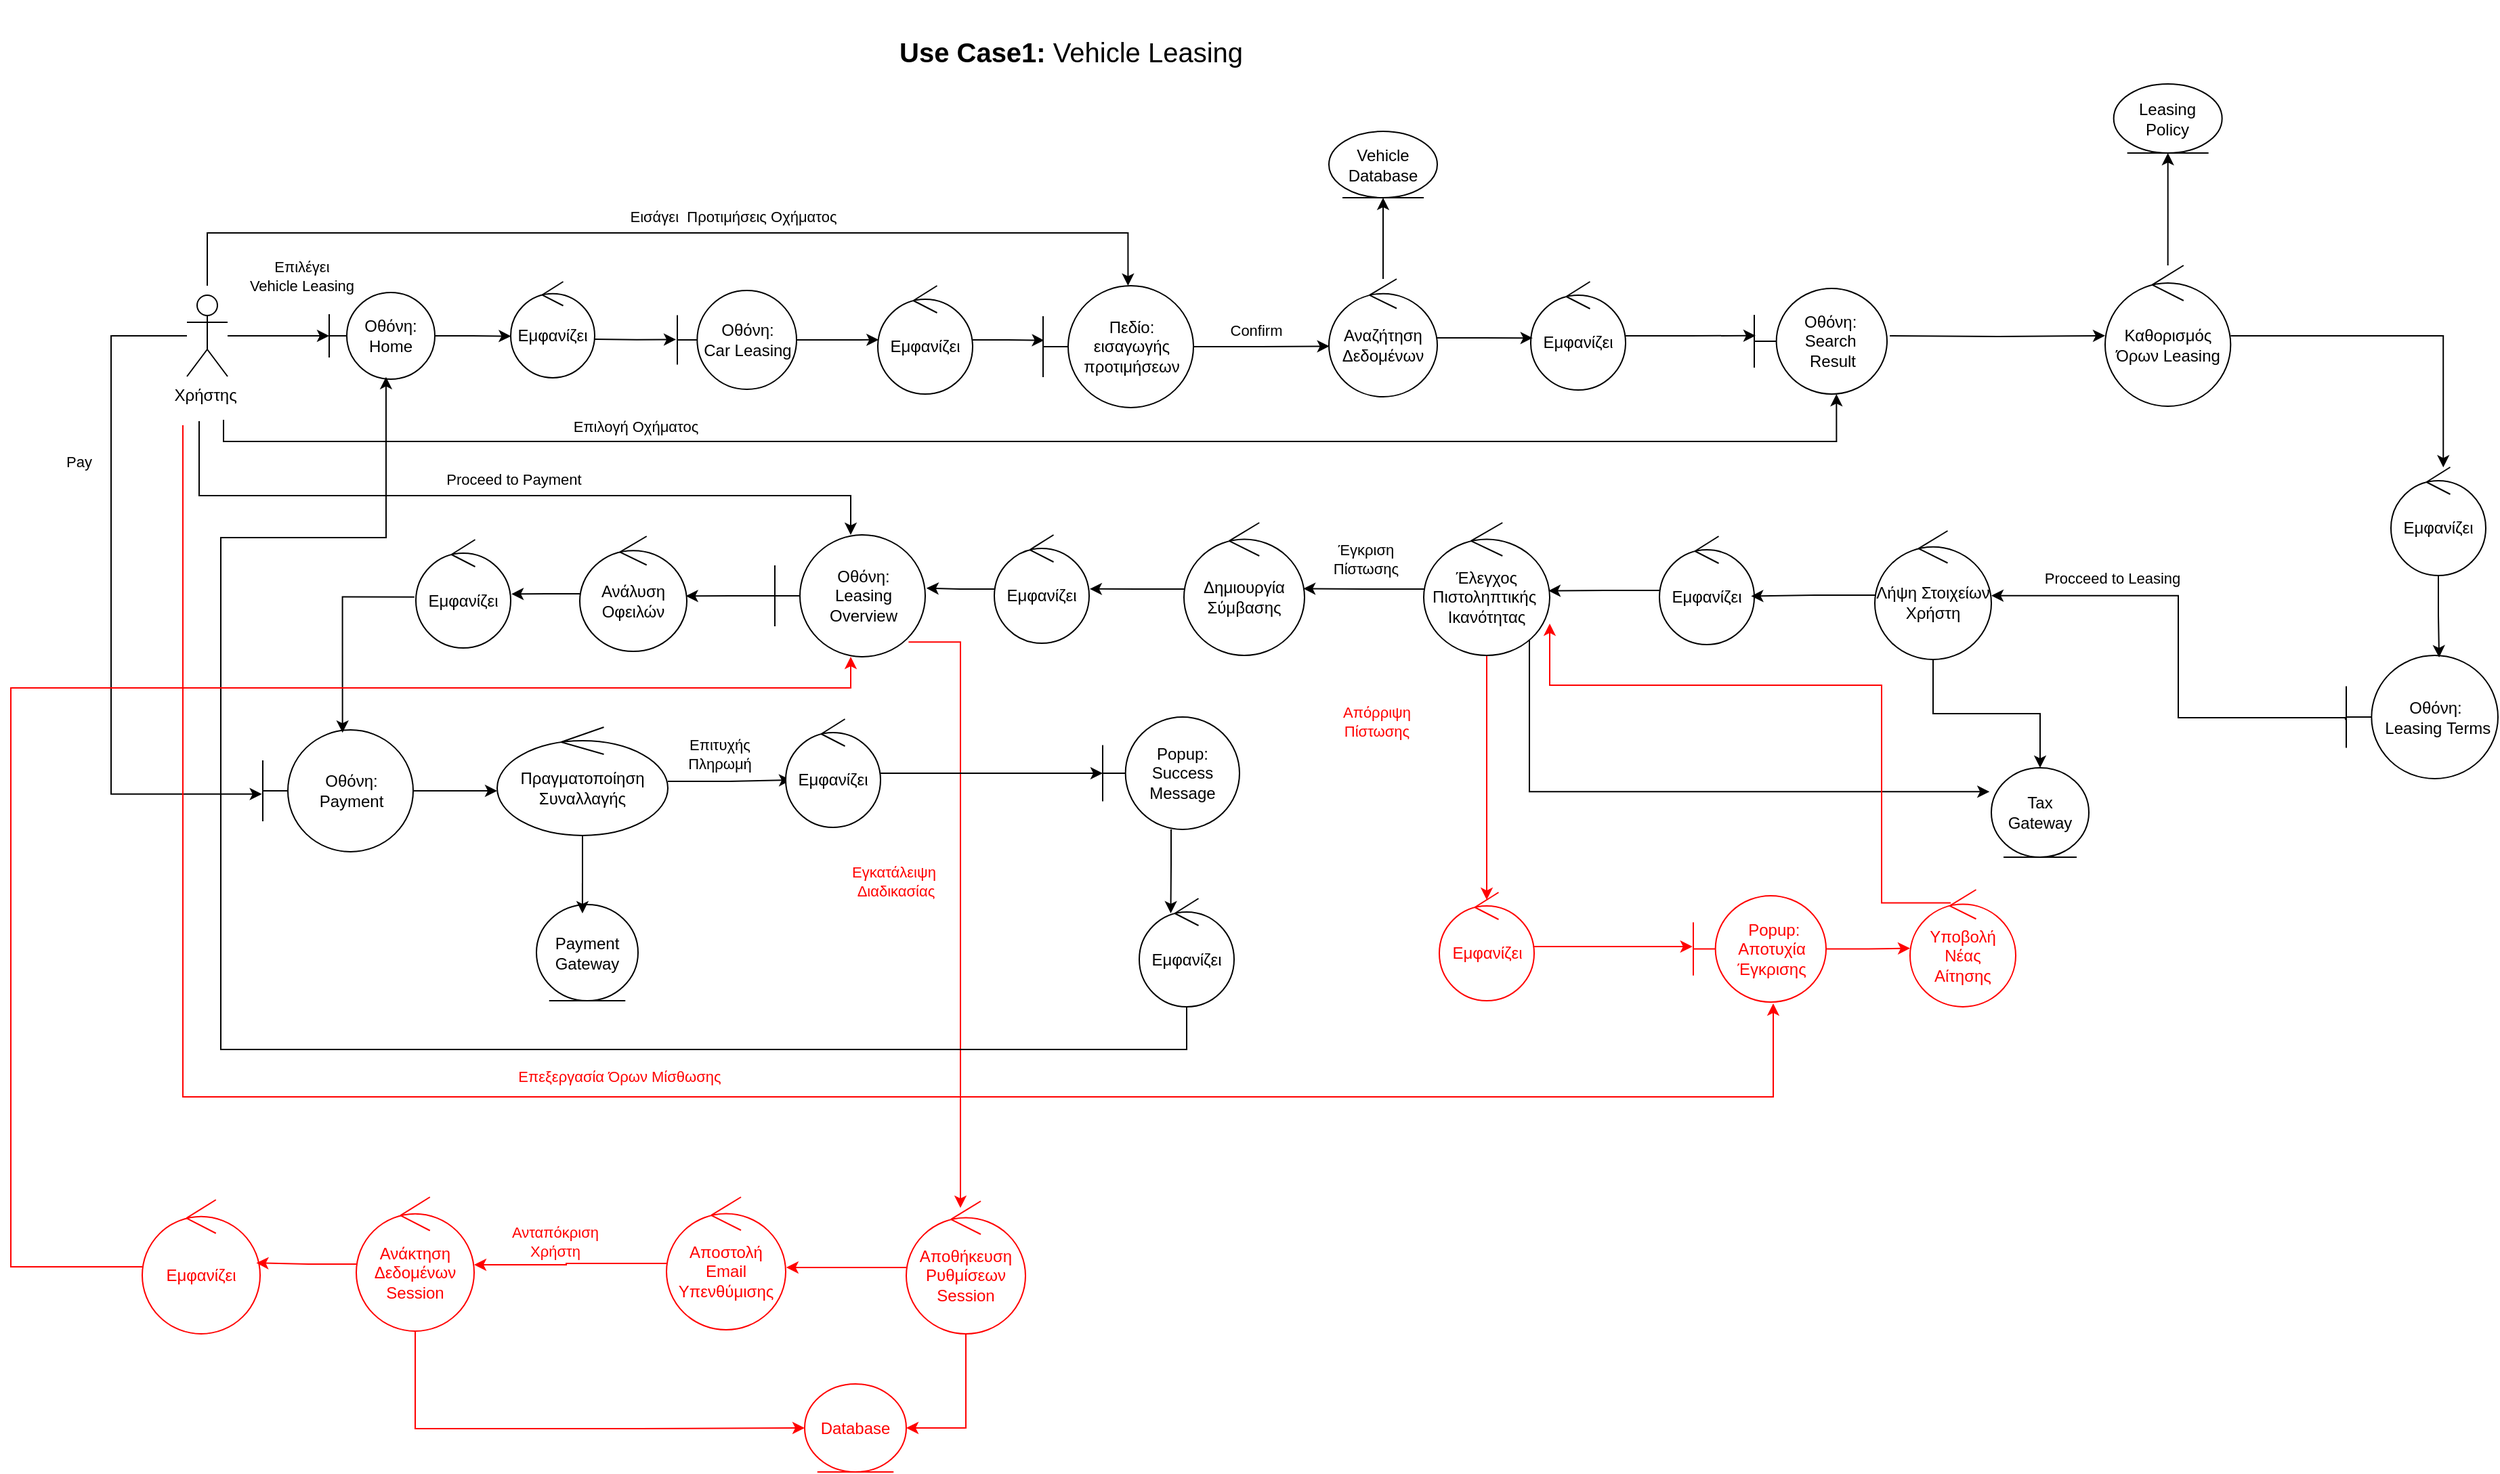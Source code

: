 <mxfile version="24.2.5" type="device" pages="10">
  <diagram id="2FH4rY_c5h08tlJA4a9-" name="Use Case 1: Robustness Car Leasing">
    <mxGraphModel dx="3739" dy="569" grid="0" gridSize="10" guides="1" tooltips="1" connect="1" arrows="1" fold="1" page="0" pageScale="1" pageWidth="827" pageHeight="1169" math="0" shadow="0">
      <root>
        <mxCell id="0" />
        <mxCell id="1" parent="0" />
        <mxCell id="qiDbfJXYivvB-niU2YbC-64" style="edgeStyle=orthogonalEdgeStyle;rounded=0;orthogonalLoop=1;jettySize=auto;html=1;" parent="1" target="qiDbfJXYivvB-niU2YbC-62" edge="1">
          <mxGeometry relative="1" as="geometry">
            <mxPoint x="-1667" y="834" as="sourcePoint" />
            <Array as="points">
              <mxPoint x="-1667" y="834" />
              <mxPoint x="-1667" y="889" />
              <mxPoint x="-1186" y="889" />
            </Array>
          </mxGeometry>
        </mxCell>
        <mxCell id="qiDbfJXYivvB-niU2YbC-65" value="Proceed to Payment" style="edgeLabel;html=1;align=center;verticalAlign=middle;resizable=0;points=[];" parent="qiDbfJXYivvB-niU2YbC-64" vertex="1" connectable="0">
          <mxGeometry x="-0.001" y="-2" relative="1" as="geometry">
            <mxPoint x="5" y="-14" as="offset" />
          </mxGeometry>
        </mxCell>
        <mxCell id="qiDbfJXYivvB-niU2YbC-1" value="Χρήστης&amp;nbsp;" style="shape=umlActor;verticalLabelPosition=bottom;verticalAlign=top;html=1;" parent="1" vertex="1">
          <mxGeometry x="-1676" y="741" width="30" height="60" as="geometry" />
        </mxCell>
        <mxCell id="qiDbfJXYivvB-niU2YbC-4" value="Οθόνη:&lt;div&gt;Car Leasing&lt;/div&gt;" style="shape=umlBoundary;whiteSpace=wrap;html=1;" parent="1" vertex="1">
          <mxGeometry x="-1314" y="737.5" width="88" height="73" as="geometry" />
        </mxCell>
        <mxCell id="qiDbfJXYivvB-niU2YbC-7" value="Εμφανίζει" style="ellipse;shape=umlControl;whiteSpace=wrap;html=1;" parent="1" vertex="1">
          <mxGeometry x="-1166" y="734" width="70" height="80" as="geometry" />
        </mxCell>
        <mxCell id="qiDbfJXYivvB-niU2YbC-8" style="edgeStyle=orthogonalEdgeStyle;rounded=0;orthogonalLoop=1;jettySize=auto;html=1;entryX=0.009;entryY=0.499;entryDx=0;entryDy=0;entryPerimeter=0;" parent="1" source="qiDbfJXYivvB-niU2YbC-4" target="qiDbfJXYivvB-niU2YbC-7" edge="1">
          <mxGeometry relative="1" as="geometry" />
        </mxCell>
        <mxCell id="qiDbfJXYivvB-niU2YbC-11" value="Πεδίο: εισαγωγής προτιμήσεων" style="shape=umlBoundary;whiteSpace=wrap;html=1;" parent="1" vertex="1">
          <mxGeometry x="-1044" y="734" width="111" height="90" as="geometry" />
        </mxCell>
        <mxCell id="qiDbfJXYivvB-niU2YbC-12" style="edgeStyle=orthogonalEdgeStyle;rounded=0;orthogonalLoop=1;jettySize=auto;html=1;entryX=0.007;entryY=0.448;entryDx=0;entryDy=0;entryPerimeter=0;" parent="1" source="qiDbfJXYivvB-niU2YbC-7" target="qiDbfJXYivvB-niU2YbC-11" edge="1">
          <mxGeometry relative="1" as="geometry" />
        </mxCell>
        <mxCell id="qiDbfJXYivvB-niU2YbC-13" style="edgeStyle=orthogonalEdgeStyle;rounded=0;orthogonalLoop=1;jettySize=auto;html=1;entryX=0.565;entryY=0;entryDx=0;entryDy=0;entryPerimeter=0;" parent="1" target="qiDbfJXYivvB-niU2YbC-11" edge="1">
          <mxGeometry relative="1" as="geometry">
            <mxPoint x="-1661" y="734" as="sourcePoint" />
            <Array as="points">
              <mxPoint x="-1661" y="695" />
              <mxPoint x="-981" y="695" />
            </Array>
          </mxGeometry>
        </mxCell>
        <mxCell id="qiDbfJXYivvB-niU2YbC-14" value="Εισάγει&amp;nbsp; Προτιμήσεις Οχήματος" style="edgeLabel;html=1;align=center;verticalAlign=middle;resizable=0;points=[];" parent="qiDbfJXYivvB-niU2YbC-13" vertex="1" connectable="0">
          <mxGeometry x="0.174" y="3" relative="1" as="geometry">
            <mxPoint x="-18" y="-9" as="offset" />
          </mxGeometry>
        </mxCell>
        <mxCell id="qiDbfJXYivvB-niU2YbC-18" style="edgeStyle=orthogonalEdgeStyle;rounded=0;orthogonalLoop=1;jettySize=auto;html=1;entryX=0.5;entryY=1;entryDx=0;entryDy=0;" parent="1" source="qiDbfJXYivvB-niU2YbC-15" target="qiDbfJXYivvB-niU2YbC-17" edge="1">
          <mxGeometry relative="1" as="geometry" />
        </mxCell>
        <mxCell id="qiDbfJXYivvB-niU2YbC-15" value="Αναζήτηση&lt;div&gt;Δεδομένων&lt;/div&gt;" style="ellipse;shape=umlControl;whiteSpace=wrap;html=1;" parent="1" vertex="1">
          <mxGeometry x="-833" y="729" width="80" height="87" as="geometry" />
        </mxCell>
        <mxCell id="qiDbfJXYivvB-niU2YbC-16" style="edgeStyle=orthogonalEdgeStyle;rounded=0;orthogonalLoop=1;jettySize=auto;html=1;entryX=0.004;entryY=0.571;entryDx=0;entryDy=0;entryPerimeter=0;" parent="1" source="qiDbfJXYivvB-niU2YbC-11" target="qiDbfJXYivvB-niU2YbC-15" edge="1">
          <mxGeometry relative="1" as="geometry">
            <mxPoint x="-847" y="779" as="targetPoint" />
          </mxGeometry>
        </mxCell>
        <mxCell id="qiDbfJXYivvB-niU2YbC-19" value="Confirm" style="edgeLabel;html=1;align=center;verticalAlign=middle;resizable=0;points=[];" parent="qiDbfJXYivvB-niU2YbC-16" vertex="1" connectable="0">
          <mxGeometry x="-0.128" y="-1" relative="1" as="geometry">
            <mxPoint x="2" y="-13" as="offset" />
          </mxGeometry>
        </mxCell>
        <mxCell id="qiDbfJXYivvB-niU2YbC-17" value="Vehicle&lt;div&gt;Database&lt;/div&gt;" style="ellipse;shape=umlEntity;whiteSpace=wrap;html=1;" parent="1" vertex="1">
          <mxGeometry x="-833" y="620" width="80" height="49" as="geometry" />
        </mxCell>
        <mxCell id="qiDbfJXYivvB-niU2YbC-20" value="Εμφανίζει" style="ellipse;shape=umlControl;whiteSpace=wrap;html=1;" parent="1" vertex="1">
          <mxGeometry x="-684" y="731" width="70" height="80" as="geometry" />
        </mxCell>
        <mxCell id="qiDbfJXYivvB-niU2YbC-21" style="edgeStyle=orthogonalEdgeStyle;rounded=0;orthogonalLoop=1;jettySize=auto;html=1;entryX=0.02;entryY=0.52;entryDx=0;entryDy=0;entryPerimeter=0;" parent="1" source="qiDbfJXYivvB-niU2YbC-15" target="qiDbfJXYivvB-niU2YbC-20" edge="1">
          <mxGeometry relative="1" as="geometry" />
        </mxCell>
        <mxCell id="qiDbfJXYivvB-niU2YbC-22" value="&lt;div&gt;Oθόνη:&amp;nbsp;&lt;/div&gt;&lt;div&gt;Search&amp;nbsp;&lt;/div&gt;&lt;div&gt;&lt;span style=&quot;background-color: initial;&quot;&gt;Result&lt;/span&gt;&lt;/div&gt;" style="shape=umlBoundary;whiteSpace=wrap;html=1;" parent="1" vertex="1">
          <mxGeometry x="-519" y="736" width="98" height="78" as="geometry" />
        </mxCell>
        <mxCell id="qiDbfJXYivvB-niU2YbC-23" style="edgeStyle=orthogonalEdgeStyle;rounded=0;orthogonalLoop=1;jettySize=auto;html=1;entryX=0.01;entryY=0.447;entryDx=0;entryDy=0;entryPerimeter=0;" parent="1" source="qiDbfJXYivvB-niU2YbC-20" target="qiDbfJXYivvB-niU2YbC-22" edge="1">
          <mxGeometry relative="1" as="geometry" />
        </mxCell>
        <mxCell id="qiDbfJXYivvB-niU2YbC-24" style="edgeStyle=orthogonalEdgeStyle;rounded=0;orthogonalLoop=1;jettySize=auto;html=1;entryX=0.619;entryY=1;entryDx=0;entryDy=0;entryPerimeter=0;" parent="1" target="qiDbfJXYivvB-niU2YbC-22" edge="1">
          <mxGeometry relative="1" as="geometry">
            <mxPoint x="-1649" y="834" as="sourcePoint" />
            <Array as="points">
              <mxPoint x="-1649" y="833" />
              <mxPoint x="-1649" y="849" />
              <mxPoint x="-474" y="849" />
            </Array>
          </mxGeometry>
        </mxCell>
        <mxCell id="qiDbfJXYivvB-niU2YbC-25" value="Επιλογή Οχήματος" style="edgeLabel;html=1;align=center;verticalAlign=middle;resizable=0;points=[];" parent="qiDbfJXYivvB-niU2YbC-24" vertex="1" connectable="0">
          <mxGeometry x="-0.484" y="-1" relative="1" as="geometry">
            <mxPoint y="-12" as="offset" />
          </mxGeometry>
        </mxCell>
        <mxCell id="qiDbfJXYivvB-niU2YbC-33" style="edgeStyle=orthogonalEdgeStyle;rounded=0;orthogonalLoop=1;jettySize=auto;html=1;entryX=0.5;entryY=1;entryDx=0;entryDy=0;" parent="1" source="qiDbfJXYivvB-niU2YbC-27" target="qiDbfJXYivvB-niU2YbC-32" edge="1">
          <mxGeometry relative="1" as="geometry" />
        </mxCell>
        <mxCell id="qiDbfJXYivvB-niU2YbC-27" value="Καθορισμός Όρων Leasing" style="ellipse;shape=umlControl;whiteSpace=wrap;html=1;" parent="1" vertex="1">
          <mxGeometry x="-260" y="719" width="92.65" height="104" as="geometry" />
        </mxCell>
        <mxCell id="qiDbfJXYivvB-niU2YbC-28" value="Εμφανίζει" style="ellipse;shape=umlControl;whiteSpace=wrap;html=1;" parent="1" vertex="1">
          <mxGeometry x="-49" y="868" width="70" height="80" as="geometry" />
        </mxCell>
        <mxCell id="qiDbfJXYivvB-niU2YbC-31" value="Οθόνη:&lt;div&gt;&amp;nbsp;Leasing&amp;nbsp;&lt;span style=&quot;background-color: initial;&quot;&gt;Terms&lt;/span&gt;&lt;/div&gt;" style="shape=umlBoundary;whiteSpace=wrap;html=1;" parent="1" vertex="1">
          <mxGeometry x="-82.0" y="1007" width="112" height="91" as="geometry" />
        </mxCell>
        <mxCell id="qiDbfJXYivvB-niU2YbC-32" value="Leasing&lt;div&gt;Policy&lt;/div&gt;" style="ellipse;shape=umlEntity;whiteSpace=wrap;html=1;" parent="1" vertex="1">
          <mxGeometry x="-253.67" y="585" width="80" height="51" as="geometry" />
        </mxCell>
        <mxCell id="qiDbfJXYivvB-niU2YbC-34" style="edgeStyle=orthogonalEdgeStyle;rounded=0;orthogonalLoop=1;jettySize=auto;html=1;entryX=0.612;entryY=0.016;entryDx=0;entryDy=0;entryPerimeter=0;" parent="1" source="qiDbfJXYivvB-niU2YbC-28" target="qiDbfJXYivvB-niU2YbC-31" edge="1">
          <mxGeometry relative="1" as="geometry" />
        </mxCell>
        <mxCell id="qiDbfJXYivvB-niU2YbC-44" style="edgeStyle=orthogonalEdgeStyle;rounded=0;orthogonalLoop=1;jettySize=auto;html=1;" parent="1" source="qiDbfJXYivvB-niU2YbC-35" target="qiDbfJXYivvB-niU2YbC-41" edge="1">
          <mxGeometry relative="1" as="geometry" />
        </mxCell>
        <mxCell id="qiDbfJXYivvB-niU2YbC-35" value="Λήψη Στοιχείων&lt;div&gt;Χρήστη&lt;/div&gt;" style="ellipse;shape=umlControl;whiteSpace=wrap;html=1;" parent="1" vertex="1">
          <mxGeometry x="-430" y="915" width="86" height="95" as="geometry" />
        </mxCell>
        <mxCell id="qiDbfJXYivvB-niU2YbC-56" style="edgeStyle=orthogonalEdgeStyle;rounded=0;orthogonalLoop=1;jettySize=auto;html=1;entryX=-0.019;entryY=0.267;entryDx=0;entryDy=0;entryPerimeter=0;" parent="1" source="qiDbfJXYivvB-niU2YbC-38" target="qiDbfJXYivvB-niU2YbC-41" edge="1">
          <mxGeometry relative="1" as="geometry">
            <Array as="points">
              <mxPoint x="-685" y="1108" />
            </Array>
            <mxPoint x="-628" y="1107" as="targetPoint" />
          </mxGeometry>
        </mxCell>
        <mxCell id="qiDbfJXYivvB-niU2YbC-130" value="&lt;span style=&quot;font-family: Helvetica; font-size: 11px; font-style: normal; font-variant-ligatures: normal; font-variant-caps: normal; font-weight: 400; letter-spacing: normal; orphans: 2; text-align: center; text-indent: 0px; text-transform: none; widows: 2; word-spacing: 0px; -webkit-text-stroke-width: 0px; white-space: nowrap; background-color: rgb(255, 255, 255); text-decoration-thickness: initial; text-decoration-style: initial; text-decoration-color: initial; float: none; display: inline !important;&quot;&gt;&lt;font color=&quot;#ff0000&quot;&gt;Απόρριψη&lt;/font&gt;&lt;/span&gt;&lt;div style=&quot;forced-color-adjust: none; font-family: Helvetica; font-size: 11px; font-style: normal; font-variant-ligatures: normal; font-variant-caps: normal; font-weight: 400; letter-spacing: normal; orphans: 2; text-align: center; text-indent: 0px; text-transform: none; widows: 2; word-spacing: 0px; -webkit-text-stroke-width: 0px; white-space: nowrap; text-decoration-thickness: initial; text-decoration-style: initial; text-decoration-color: initial;&quot;&gt;&lt;font color=&quot;#ff0000&quot;&gt;Πίστωσης&lt;/font&gt;&lt;/div&gt;" style="edgeStyle=orthogonalEdgeStyle;rounded=0;orthogonalLoop=1;jettySize=auto;html=1;strokeColor=#FF0000;" parent="1" source="qiDbfJXYivvB-niU2YbC-38" edge="1">
          <mxGeometry x="-0.003" y="-41" relative="1" as="geometry">
            <mxPoint x="-716.5" y="1187.516" as="targetPoint" />
            <mxPoint x="-41" y="-41" as="offset" />
          </mxGeometry>
        </mxCell>
        <mxCell id="qiDbfJXYivvB-niU2YbC-38" value="Έλεγχος Πιστοληπτικής&amp;nbsp;&lt;div&gt;Ικανότητας&lt;/div&gt;" style="ellipse;shape=umlControl;whiteSpace=wrap;html=1;" parent="1" vertex="1">
          <mxGeometry x="-763" y="909" width="93" height="98" as="geometry" />
        </mxCell>
        <mxCell id="qiDbfJXYivvB-niU2YbC-41" value="Tax&lt;div&gt;Gateway&lt;/div&gt;" style="ellipse;shape=umlEntity;whiteSpace=wrap;html=1;" parent="1" vertex="1">
          <mxGeometry x="-344" y="1090" width="72" height="66" as="geometry" />
        </mxCell>
        <mxCell id="qiDbfJXYivvB-niU2YbC-46" value="Εμφανίζει" style="ellipse;shape=umlControl;whiteSpace=wrap;html=1;" parent="1" vertex="1">
          <mxGeometry x="-589" y="919" width="70" height="80" as="geometry" />
        </mxCell>
        <mxCell id="qiDbfJXYivvB-niU2YbC-48" style="edgeStyle=orthogonalEdgeStyle;rounded=0;orthogonalLoop=1;jettySize=auto;html=1;entryX=0.989;entryY=0.513;entryDx=0;entryDy=0;entryPerimeter=0;" parent="1" source="qiDbfJXYivvB-niU2YbC-46" target="qiDbfJXYivvB-niU2YbC-38" edge="1">
          <mxGeometry relative="1" as="geometry">
            <mxPoint x="-648.168" y="959.84" as="targetPoint" />
          </mxGeometry>
        </mxCell>
        <mxCell id="qiDbfJXYivvB-niU2YbC-53" value="Δημιουργία&lt;div&gt;Σύμβασης&lt;/div&gt;" style="ellipse;shape=umlControl;whiteSpace=wrap;html=1;" parent="1" vertex="1">
          <mxGeometry x="-940" y="909" width="89" height="98" as="geometry" />
        </mxCell>
        <mxCell id="qiDbfJXYivvB-niU2YbC-58" style="edgeStyle=orthogonalEdgeStyle;rounded=0;orthogonalLoop=1;jettySize=auto;html=1;entryX=0.987;entryY=0.433;entryDx=0;entryDy=0;entryPerimeter=0;" parent="1" source="qiDbfJXYivvB-niU2YbC-38" edge="1">
          <mxGeometry relative="1" as="geometry">
            <mxPoint x="-851.91" y="957.64" as="targetPoint" />
          </mxGeometry>
        </mxCell>
        <mxCell id="qiDbfJXYivvB-niU2YbC-59" value="Έγκριση&lt;div&gt;Πίστωσης&lt;/div&gt;" style="edgeLabel;html=1;align=center;verticalAlign=middle;resizable=0;points=[];" parent="qiDbfJXYivvB-niU2YbC-58" vertex="1" connectable="0">
          <mxGeometry x="0.289" y="1" relative="1" as="geometry">
            <mxPoint x="14" y="-23" as="offset" />
          </mxGeometry>
        </mxCell>
        <mxCell id="qiDbfJXYivvB-niU2YbC-60" value="Εμφανίζει" style="ellipse;shape=umlControl;whiteSpace=wrap;html=1;" parent="1" vertex="1">
          <mxGeometry x="-1080" y="918" width="70" height="80" as="geometry" />
        </mxCell>
        <mxCell id="qiDbfJXYivvB-niU2YbC-61" style="edgeStyle=orthogonalEdgeStyle;rounded=0;orthogonalLoop=1;jettySize=auto;html=1;entryX=1.006;entryY=0.499;entryDx=0;entryDy=0;entryPerimeter=0;" parent="1" source="qiDbfJXYivvB-niU2YbC-53" target="qiDbfJXYivvB-niU2YbC-60" edge="1">
          <mxGeometry relative="1" as="geometry" />
        </mxCell>
        <mxCell id="qiDbfJXYivvB-niU2YbC-140" style="edgeStyle=orthogonalEdgeStyle;rounded=0;orthogonalLoop=1;jettySize=auto;html=1;exitX=0.889;exitY=0.879;exitDx=0;exitDy=0;exitPerimeter=0;strokeColor=#FF0000;" parent="1" source="qiDbfJXYivvB-niU2YbC-62" edge="1">
          <mxGeometry relative="1" as="geometry">
            <mxPoint x="-1105" y="1415" as="targetPoint" />
            <Array as="points">
              <mxPoint x="-1105" y="997" />
            </Array>
          </mxGeometry>
        </mxCell>
        <mxCell id="qiDbfJXYivvB-niU2YbC-141" value="&lt;font color=&quot;#ff0000&quot;&gt;Εγκατάλειψη&amp;nbsp;&lt;/font&gt;&lt;div&gt;&lt;font color=&quot;#ff0000&quot;&gt;Διαδικασίας&lt;/font&gt;&lt;/div&gt;" style="edgeLabel;html=1;align=center;verticalAlign=middle;resizable=0;points=[];" parent="qiDbfJXYivvB-niU2YbC-140" vertex="1" connectable="0">
          <mxGeometry x="0.204" y="3" relative="1" as="geometry">
            <mxPoint x="-51" y="-60" as="offset" />
          </mxGeometry>
        </mxCell>
        <mxCell id="qiDbfJXYivvB-niU2YbC-62" value="Οθόνη:&lt;div&gt;Leasing&lt;/div&gt;&lt;div&gt;Overview&lt;/div&gt;" style="shape=umlBoundary;whiteSpace=wrap;html=1;" parent="1" vertex="1">
          <mxGeometry x="-1242" y="918" width="111" height="90" as="geometry" />
        </mxCell>
        <mxCell id="qiDbfJXYivvB-niU2YbC-63" style="edgeStyle=orthogonalEdgeStyle;rounded=0;orthogonalLoop=1;jettySize=auto;html=1;entryX=1.008;entryY=0.437;entryDx=0;entryDy=0;entryPerimeter=0;" parent="1" source="qiDbfJXYivvB-niU2YbC-60" target="qiDbfJXYivvB-niU2YbC-62" edge="1">
          <mxGeometry relative="1" as="geometry" />
        </mxCell>
        <mxCell id="qiDbfJXYivvB-niU2YbC-66" value="Ανάλυση&lt;div&gt;Οφειλών&lt;/div&gt;" style="ellipse;shape=umlControl;whiteSpace=wrap;html=1;" parent="1" vertex="1">
          <mxGeometry x="-1386" y="919" width="79" height="85" as="geometry" />
        </mxCell>
        <mxCell id="qiDbfJXYivvB-niU2YbC-67" style="edgeStyle=orthogonalEdgeStyle;rounded=0;orthogonalLoop=1;jettySize=auto;html=1;entryX=0.991;entryY=0.519;entryDx=0;entryDy=0;entryPerimeter=0;" parent="1" source="qiDbfJXYivvB-niU2YbC-62" target="qiDbfJXYivvB-niU2YbC-66" edge="1">
          <mxGeometry relative="1" as="geometry" />
        </mxCell>
        <mxCell id="qiDbfJXYivvB-niU2YbC-69" style="edgeStyle=orthogonalEdgeStyle;rounded=0;orthogonalLoop=1;jettySize=auto;html=1;entryX=0.994;entryY=0.484;entryDx=0;entryDy=0;entryPerimeter=0;" parent="1" source="qiDbfJXYivvB-niU2YbC-66" edge="1">
          <mxGeometry relative="1" as="geometry">
            <mxPoint x="-1436.474" y="961.64" as="targetPoint" />
          </mxGeometry>
        </mxCell>
        <mxCell id="qiDbfJXYivvB-niU2YbC-70" value="Εμφανίζει" style="ellipse;shape=umlControl;whiteSpace=wrap;html=1;" parent="1" vertex="1">
          <mxGeometry x="-1507" y="921.5" width="70" height="80" as="geometry" />
        </mxCell>
        <mxCell id="qiDbfJXYivvB-niU2YbC-71" value="Οθόνη:&lt;div&gt;Payment&lt;/div&gt;" style="shape=umlBoundary;whiteSpace=wrap;html=1;" parent="1" vertex="1">
          <mxGeometry x="-1620" y="1062" width="111" height="90" as="geometry" />
        </mxCell>
        <mxCell id="qiDbfJXYivvB-niU2YbC-72" style="edgeStyle=orthogonalEdgeStyle;rounded=0;orthogonalLoop=1;jettySize=auto;html=1;entryX=0.53;entryY=0.023;entryDx=0;entryDy=0;entryPerimeter=0;exitX=-0.016;exitY=0.529;exitDx=0;exitDy=0;exitPerimeter=0;" parent="1" source="qiDbfJXYivvB-niU2YbC-70" target="qiDbfJXYivvB-niU2YbC-71" edge="1">
          <mxGeometry relative="1" as="geometry">
            <mxPoint x="-1561" y="1001.5" as="sourcePoint" />
          </mxGeometry>
        </mxCell>
        <mxCell id="qiDbfJXYivvB-niU2YbC-73" style="edgeStyle=orthogonalEdgeStyle;rounded=0;orthogonalLoop=1;jettySize=auto;html=1;entryX=-0.006;entryY=0.527;entryDx=0;entryDy=0;entryPerimeter=0;" parent="1" source="qiDbfJXYivvB-niU2YbC-1" target="qiDbfJXYivvB-niU2YbC-71" edge="1">
          <mxGeometry relative="1" as="geometry">
            <Array as="points">
              <mxPoint x="-1732" y="771" />
              <mxPoint x="-1732" y="1109" />
            </Array>
          </mxGeometry>
        </mxCell>
        <mxCell id="0iS1OyOWkvEwuPH5qOet-5" value="Pay" style="edgeLabel;html=1;align=center;verticalAlign=middle;resizable=0;points=[];" parent="qiDbfJXYivvB-niU2YbC-73" vertex="1" connectable="0">
          <mxGeometry x="-0.413" relative="1" as="geometry">
            <mxPoint x="-24" as="offset" />
          </mxGeometry>
        </mxCell>
        <mxCell id="qiDbfJXYivvB-niU2YbC-78" style="edgeStyle=orthogonalEdgeStyle;rounded=0;orthogonalLoop=1;jettySize=auto;html=1;" parent="1" source="qiDbfJXYivvB-niU2YbC-74" edge="1">
          <mxGeometry relative="1" as="geometry">
            <mxPoint x="-1230" y="1099" as="targetPoint" />
          </mxGeometry>
        </mxCell>
        <mxCell id="qiDbfJXYivvB-niU2YbC-79" value="Επιτυχής&lt;div&gt;Πληρωμή&lt;/div&gt;" style="edgeLabel;html=1;align=center;verticalAlign=middle;resizable=0;points=[];" parent="qiDbfJXYivvB-niU2YbC-78" vertex="1" connectable="0">
          <mxGeometry x="-0.165" y="-1" relative="1" as="geometry">
            <mxPoint y="-21" as="offset" />
          </mxGeometry>
        </mxCell>
        <mxCell id="qiDbfJXYivvB-niU2YbC-74" value="Πραγματοποίηση&lt;div&gt;Συναλλαγής&lt;/div&gt;" style="ellipse;shape=umlControl;whiteSpace=wrap;html=1;" parent="1" vertex="1">
          <mxGeometry x="-1447" y="1060" width="126" height="80" as="geometry" />
        </mxCell>
        <mxCell id="qiDbfJXYivvB-niU2YbC-75" style="edgeStyle=orthogonalEdgeStyle;rounded=0;orthogonalLoop=1;jettySize=auto;html=1;entryX=0;entryY=0.588;entryDx=0;entryDy=0;entryPerimeter=0;" parent="1" source="qiDbfJXYivvB-niU2YbC-71" target="qiDbfJXYivvB-niU2YbC-74" edge="1">
          <mxGeometry relative="1" as="geometry" />
        </mxCell>
        <mxCell id="qiDbfJXYivvB-niU2YbC-76" value="Payment&lt;div&gt;Gateway&lt;/div&gt;" style="ellipse;shape=umlEntity;whiteSpace=wrap;html=1;" parent="1" vertex="1">
          <mxGeometry x="-1418" y="1191" width="75" height="71" as="geometry" />
        </mxCell>
        <mxCell id="qiDbfJXYivvB-niU2YbC-77" style="edgeStyle=orthogonalEdgeStyle;rounded=0;orthogonalLoop=1;jettySize=auto;html=1;entryX=0.453;entryY=0.091;entryDx=0;entryDy=0;entryPerimeter=0;" parent="1" source="qiDbfJXYivvB-niU2YbC-74" target="qiDbfJXYivvB-niU2YbC-76" edge="1">
          <mxGeometry relative="1" as="geometry" />
        </mxCell>
        <mxCell id="qiDbfJXYivvB-niU2YbC-83" style="edgeStyle=orthogonalEdgeStyle;rounded=0;orthogonalLoop=1;jettySize=auto;html=1;" parent="1" source="qiDbfJXYivvB-niU2YbC-81" target="qiDbfJXYivvB-niU2YbC-82" edge="1">
          <mxGeometry relative="1" as="geometry" />
        </mxCell>
        <mxCell id="qiDbfJXYivvB-niU2YbC-81" value="Εμφανίζει" style="ellipse;shape=umlControl;whiteSpace=wrap;html=1;" parent="1" vertex="1">
          <mxGeometry x="-1234" y="1054" width="70" height="80" as="geometry" />
        </mxCell>
        <mxCell id="qiDbfJXYivvB-niU2YbC-82" value="Popup:&lt;div&gt;Success&lt;/div&gt;&lt;div&gt;Message&lt;/div&gt;" style="shape=umlBoundary;whiteSpace=wrap;html=1;" parent="1" vertex="1">
          <mxGeometry x="-1000" y="1052.5" width="101" height="83" as="geometry" />
        </mxCell>
        <mxCell id="qiDbfJXYivvB-niU2YbC-84" value="Εμφανίζει" style="ellipse;shape=umlControl;whiteSpace=wrap;html=1;" parent="1" vertex="1">
          <mxGeometry x="-973" y="1186.5" width="70" height="80" as="geometry" />
        </mxCell>
        <mxCell id="qiDbfJXYivvB-niU2YbC-85" style="edgeStyle=orthogonalEdgeStyle;rounded=0;orthogonalLoop=1;jettySize=auto;html=1;entryX=0.332;entryY=0.137;entryDx=0;entryDy=0;entryPerimeter=0;" parent="1" source="qiDbfJXYivvB-niU2YbC-82" target="qiDbfJXYivvB-niU2YbC-84" edge="1">
          <mxGeometry relative="1" as="geometry" />
        </mxCell>
        <mxCell id="qiDbfJXYivvB-niU2YbC-87" value="Εμφανίζει" style="ellipse;shape=umlControl;whiteSpace=wrap;html=1;" parent="1" vertex="1">
          <mxGeometry x="-1437" y="731" width="62" height="71" as="geometry" />
        </mxCell>
        <mxCell id="qiDbfJXYivvB-niU2YbC-88" value="" style="edgeStyle=orthogonalEdgeStyle;rounded=0;orthogonalLoop=1;jettySize=auto;html=1;" parent="1" source="qiDbfJXYivvB-niU2YbC-1" target="qiDbfJXYivvB-niU2YbC-86" edge="1">
          <mxGeometry relative="1" as="geometry">
            <mxPoint x="-1646" y="771" as="sourcePoint" />
            <mxPoint x="-1523" y="771" as="targetPoint" />
          </mxGeometry>
        </mxCell>
        <mxCell id="qiDbfJXYivvB-niU2YbC-89" value="Επιλέγει&amp;nbsp;&lt;div&gt;Vehicle Leasing&amp;nbsp;&lt;/div&gt;" style="edgeLabel;html=1;align=center;verticalAlign=middle;resizable=0;points=[];" parent="qiDbfJXYivvB-niU2YbC-88" vertex="1" connectable="0">
          <mxGeometry x="-0.205" y="-1" relative="1" as="geometry">
            <mxPoint x="26" y="-45" as="offset" />
          </mxGeometry>
        </mxCell>
        <mxCell id="qiDbfJXYivvB-niU2YbC-86" value="Οθόνη:&lt;div&gt;Home&lt;/div&gt;" style="shape=umlBoundary;whiteSpace=wrap;html=1;" parent="1" vertex="1">
          <mxGeometry x="-1571" y="739" width="78" height="64" as="geometry" />
        </mxCell>
        <mxCell id="qiDbfJXYivvB-niU2YbC-91" style="edgeStyle=orthogonalEdgeStyle;rounded=0;orthogonalLoop=1;jettySize=auto;html=1;entryX=0.003;entryY=0.567;entryDx=0;entryDy=0;entryPerimeter=0;" parent="1" source="qiDbfJXYivvB-niU2YbC-86" target="qiDbfJXYivvB-niU2YbC-87" edge="1">
          <mxGeometry relative="1" as="geometry" />
        </mxCell>
        <mxCell id="qiDbfJXYivvB-niU2YbC-92" style="edgeStyle=orthogonalEdgeStyle;rounded=0;orthogonalLoop=1;jettySize=auto;html=1;entryX=-0.011;entryY=0.496;entryDx=0;entryDy=0;entryPerimeter=0;" parent="1" target="qiDbfJXYivvB-niU2YbC-4" edge="1">
          <mxGeometry relative="1" as="geometry">
            <mxPoint x="-1375.0" y="773.443" as="sourcePoint" />
            <mxPoint x="-1323.528" y="774.068" as="targetPoint" />
          </mxGeometry>
        </mxCell>
        <mxCell id="qiDbfJXYivvB-niU2YbC-93" style="edgeStyle=orthogonalEdgeStyle;rounded=0;orthogonalLoop=1;jettySize=auto;html=1;entryX=0.538;entryY=0.974;entryDx=0;entryDy=0;entryPerimeter=0;" parent="1" source="qiDbfJXYivvB-niU2YbC-84" target="qiDbfJXYivvB-niU2YbC-86" edge="1">
          <mxGeometry relative="1" as="geometry">
            <Array as="points">
              <mxPoint x="-938" y="1298" />
              <mxPoint x="-1651" y="1298" />
              <mxPoint x="-1651" y="920" />
              <mxPoint x="-1529" y="920" />
            </Array>
          </mxGeometry>
        </mxCell>
        <mxCell id="qiDbfJXYivvB-niU2YbC-100" style="edgeStyle=orthogonalEdgeStyle;rounded=0;orthogonalLoop=1;jettySize=auto;html=1;entryX=0;entryY=0.499;entryDx=0;entryDy=0;entryPerimeter=0;" parent="1" target="qiDbfJXYivvB-niU2YbC-27" edge="1">
          <mxGeometry relative="1" as="geometry">
            <mxPoint x="-419" y="771" as="sourcePoint" />
          </mxGeometry>
        </mxCell>
        <mxCell id="qiDbfJXYivvB-niU2YbC-103" style="edgeStyle=orthogonalEdgeStyle;rounded=0;orthogonalLoop=1;jettySize=auto;html=1;entryX=0.552;entryY=0.002;entryDx=0;entryDy=0;entryPerimeter=0;" parent="1" source="qiDbfJXYivvB-niU2YbC-27" target="qiDbfJXYivvB-niU2YbC-28" edge="1">
          <mxGeometry relative="1" as="geometry" />
        </mxCell>
        <mxCell id="qiDbfJXYivvB-niU2YbC-104" style="edgeStyle=orthogonalEdgeStyle;rounded=0;orthogonalLoop=1;jettySize=auto;html=1;entryX=0.99;entryY=0.504;entryDx=0;entryDy=0;entryPerimeter=0;exitX=-0.005;exitY=0.523;exitDx=0;exitDy=0;exitPerimeter=0;" parent="1" source="qiDbfJXYivvB-niU2YbC-31" edge="1">
          <mxGeometry relative="1" as="geometry">
            <mxPoint x="-122.14" y="1052.5" as="sourcePoint" />
            <mxPoint x="-344.0" y="962.88" as="targetPoint" />
            <Array as="points">
              <mxPoint x="-83" y="1053" />
              <mxPoint x="-206" y="1053" />
              <mxPoint x="-206" y="963" />
            </Array>
          </mxGeometry>
        </mxCell>
        <mxCell id="qiDbfJXYivvB-niU2YbC-105" value="Procceed to Leasing" style="edgeLabel;html=1;align=center;verticalAlign=middle;resizable=0;points=[];" parent="qiDbfJXYivvB-niU2YbC-104" vertex="1" connectable="0">
          <mxGeometry x="0.577" y="1" relative="1" as="geometry">
            <mxPoint x="14" y="-14" as="offset" />
          </mxGeometry>
        </mxCell>
        <mxCell id="qiDbfJXYivvB-niU2YbC-106" style="edgeStyle=orthogonalEdgeStyle;rounded=0;orthogonalLoop=1;jettySize=auto;html=1;entryX=0.967;entryY=0.553;entryDx=0;entryDy=0;entryPerimeter=0;" parent="1" source="qiDbfJXYivvB-niU2YbC-35" target="qiDbfJXYivvB-niU2YbC-46" edge="1">
          <mxGeometry relative="1" as="geometry" />
        </mxCell>
        <mxCell id="qiDbfJXYivvB-niU2YbC-132" style="edgeStyle=orthogonalEdgeStyle;rounded=0;orthogonalLoop=1;jettySize=auto;html=1;strokeColor=#FF0000;" parent="1" source="qiDbfJXYivvB-niU2YbC-131" edge="1">
          <mxGeometry relative="1" as="geometry">
            <mxPoint x="-564.613" y="1222.0" as="targetPoint" />
          </mxGeometry>
        </mxCell>
        <mxCell id="qiDbfJXYivvB-niU2YbC-131" value="&lt;font color=&quot;#ff0000&quot;&gt;Εμφανίζει&lt;/font&gt;" style="ellipse;shape=umlControl;whiteSpace=wrap;html=1;strokeColor=#FF0000;" parent="1" vertex="1">
          <mxGeometry x="-751.5" y="1182" width="70" height="80" as="geometry" />
        </mxCell>
        <mxCell id="0iS1OyOWkvEwuPH5qOet-4" style="edgeStyle=orthogonalEdgeStyle;rounded=0;orthogonalLoop=1;jettySize=auto;html=1;strokeColor=#FF0000;" parent="1" source="qiDbfJXYivvB-niU2YbC-133" target="0iS1OyOWkvEwuPH5qOet-3" edge="1">
          <mxGeometry relative="1" as="geometry" />
        </mxCell>
        <mxCell id="qiDbfJXYivvB-niU2YbC-133" value="&lt;font color=&quot;#ff0000&quot;&gt;&amp;nbsp;Popup:&lt;/font&gt;&lt;div&gt;&lt;font color=&quot;#ff0000&quot;&gt;Αποτυχία&lt;/font&gt;&lt;/div&gt;&lt;div&gt;&lt;font color=&quot;#ff0000&quot;&gt;Έγκρισης&lt;/font&gt;&lt;/div&gt;" style="shape=umlBoundary;whiteSpace=wrap;html=1;strokeColor=#FF0000;" parent="1" vertex="1">
          <mxGeometry x="-564" y="1184.5" width="98" height="78.5" as="geometry" />
        </mxCell>
        <mxCell id="qiDbfJXYivvB-niU2YbC-134" style="edgeStyle=orthogonalEdgeStyle;rounded=0;orthogonalLoop=1;jettySize=auto;html=1;strokeColor=#FF0000;" parent="1" edge="1">
          <mxGeometry relative="1" as="geometry">
            <mxPoint x="-1679" y="837" as="sourcePoint" />
            <mxPoint x="-505" y="1264" as="targetPoint" />
            <Array as="points">
              <mxPoint x="-1679" y="1333" />
              <mxPoint x="-505" y="1333" />
            </Array>
          </mxGeometry>
        </mxCell>
        <mxCell id="qiDbfJXYivvB-niU2YbC-135" value="&lt;font color=&quot;#ff0000&quot;&gt;Επεξεργασία Όρων Μίσθωσης&lt;/font&gt;" style="edgeLabel;html=1;align=center;verticalAlign=middle;resizable=0;points=[];" parent="qiDbfJXYivvB-niU2YbC-134" vertex="1" connectable="0">
          <mxGeometry x="-0.058" y="-3" relative="1" as="geometry">
            <mxPoint x="-1" y="-18" as="offset" />
          </mxGeometry>
        </mxCell>
        <mxCell id="qiDbfJXYivvB-niU2YbC-136" style="edgeStyle=orthogonalEdgeStyle;rounded=0;orthogonalLoop=1;jettySize=auto;html=1;entryX=1;entryY=0.76;entryDx=0;entryDy=0;entryPerimeter=0;strokeColor=#FF0000;exitX=0.385;exitY=0.113;exitDx=0;exitDy=0;exitPerimeter=0;" parent="1" source="0iS1OyOWkvEwuPH5qOet-3" target="qiDbfJXYivvB-niU2YbC-38" edge="1">
          <mxGeometry relative="1" as="geometry">
            <Array as="points">
              <mxPoint x="-425" y="1190" />
              <mxPoint x="-425" y="1029" />
              <mxPoint x="-670" y="1029" />
            </Array>
          </mxGeometry>
        </mxCell>
        <mxCell id="GVV4ZlunIvzjGPAEvyMJ-4" style="edgeStyle=orthogonalEdgeStyle;rounded=0;orthogonalLoop=1;jettySize=auto;html=1;strokeColor=#FF0000;" parent="1" source="GVV4ZlunIvzjGPAEvyMJ-1" edge="1">
          <mxGeometry relative="1" as="geometry">
            <mxPoint x="-1233.6" y="1459" as="targetPoint" />
          </mxGeometry>
        </mxCell>
        <mxCell id="GVV4ZlunIvzjGPAEvyMJ-10" style="edgeStyle=orthogonalEdgeStyle;rounded=0;orthogonalLoop=1;jettySize=auto;html=1;entryX=1;entryY=0.5;entryDx=0;entryDy=0;strokeColor=#FF0000;" parent="1" source="GVV4ZlunIvzjGPAEvyMJ-1" target="GVV4ZlunIvzjGPAEvyMJ-3" edge="1">
          <mxGeometry relative="1" as="geometry" />
        </mxCell>
        <mxCell id="GVV4ZlunIvzjGPAEvyMJ-1" value="&lt;font color=&quot;#ff0000&quot;&gt;Αποθήκευση&lt;/font&gt;&lt;div&gt;&lt;font color=&quot;#ff0000&quot;&gt;Ρυθμίσεων&lt;/font&gt;&lt;/div&gt;&lt;div&gt;&lt;font color=&quot;#ff0000&quot;&gt;Session&lt;/font&gt;&lt;/div&gt;" style="ellipse;shape=umlControl;whiteSpace=wrap;html=1;strokeColor=#FF0000;" parent="1" vertex="1">
          <mxGeometry x="-1145" y="1410" width="88" height="98" as="geometry" />
        </mxCell>
        <mxCell id="GVV4ZlunIvzjGPAEvyMJ-3" value="&lt;font color=&quot;#ff0000&quot;&gt;Database&lt;/font&gt;" style="ellipse;shape=umlEntity;whiteSpace=wrap;html=1;strokeColor=#FF0000;" parent="1" vertex="1">
          <mxGeometry x="-1220" y="1545" width="75" height="65" as="geometry" />
        </mxCell>
        <mxCell id="GVV4ZlunIvzjGPAEvyMJ-7" value="&lt;font color=&quot;#ff0000&quot;&gt;Ανταπόκριση&amp;nbsp;&lt;/font&gt;&lt;div&gt;&lt;font color=&quot;#ff0000&quot;&gt;Χρήστη&amp;nbsp;&lt;/font&gt;&lt;/div&gt;" style="edgeStyle=orthogonalEdgeStyle;rounded=0;orthogonalLoop=1;jettySize=auto;html=1;strokeColor=#FF0000;" parent="1" source="GVV4ZlunIvzjGPAEvyMJ-5" target="GVV4ZlunIvzjGPAEvyMJ-6" edge="1">
          <mxGeometry x="0.147" y="-17" relative="1" as="geometry">
            <mxPoint as="offset" />
            <Array as="points">
              <mxPoint x="-1396" y="1456" />
              <mxPoint x="-1396" y="1457" />
            </Array>
          </mxGeometry>
        </mxCell>
        <mxCell id="GVV4ZlunIvzjGPAEvyMJ-5" value="&lt;font color=&quot;#ff0000&quot;&gt;Αποστολή Email&lt;/font&gt;&lt;div&gt;&lt;font color=&quot;#ff0000&quot;&gt;Υπενθύμισης&lt;/font&gt;&lt;/div&gt;" style="ellipse;shape=umlControl;whiteSpace=wrap;html=1;strokeColor=#FF0000;" parent="1" vertex="1">
          <mxGeometry x="-1322" y="1407" width="88" height="98" as="geometry" />
        </mxCell>
        <mxCell id="GVV4ZlunIvzjGPAEvyMJ-11" style="edgeStyle=orthogonalEdgeStyle;rounded=0;orthogonalLoop=1;jettySize=auto;html=1;entryX=0;entryY=0.5;entryDx=0;entryDy=0;strokeColor=#FF0000;" parent="1" source="GVV4ZlunIvzjGPAEvyMJ-6" target="GVV4ZlunIvzjGPAEvyMJ-3" edge="1">
          <mxGeometry relative="1" as="geometry">
            <Array as="points">
              <mxPoint x="-1508" y="1578" />
              <mxPoint x="-1342" y="1578" />
            </Array>
          </mxGeometry>
        </mxCell>
        <mxCell id="GVV4ZlunIvzjGPAEvyMJ-6" value="&lt;font color=&quot;#ff0000&quot;&gt;Ανάκτηση Δεδομένων&lt;/font&gt;&lt;div&gt;&lt;font color=&quot;#ff0000&quot;&gt;Session&lt;/font&gt;&lt;/div&gt;" style="ellipse;shape=umlControl;whiteSpace=wrap;html=1;strokeColor=#FF0000;" parent="1" vertex="1">
          <mxGeometry x="-1551" y="1407" width="87" height="99" as="geometry" />
        </mxCell>
        <mxCell id="GVV4ZlunIvzjGPAEvyMJ-14" style="edgeStyle=orthogonalEdgeStyle;rounded=0;orthogonalLoop=1;jettySize=auto;html=1;strokeColor=#FF0000;" parent="1" source="GVV4ZlunIvzjGPAEvyMJ-12" target="qiDbfJXYivvB-niU2YbC-62" edge="1">
          <mxGeometry relative="1" as="geometry">
            <Array as="points">
              <mxPoint x="-1806" y="1459" />
              <mxPoint x="-1806" y="1031" />
              <mxPoint x="-1186" y="1031" />
            </Array>
          </mxGeometry>
        </mxCell>
        <mxCell id="GVV4ZlunIvzjGPAEvyMJ-12" value="&lt;font color=&quot;#ff0000&quot;&gt;Εμφανίζει&lt;/font&gt;" style="ellipse;shape=umlControl;whiteSpace=wrap;html=1;strokeColor=#FF0000;" parent="1" vertex="1">
          <mxGeometry x="-1709" y="1409" width="87" height="99" as="geometry" />
        </mxCell>
        <mxCell id="GVV4ZlunIvzjGPAEvyMJ-13" style="edgeStyle=orthogonalEdgeStyle;rounded=0;orthogonalLoop=1;jettySize=auto;html=1;entryX=0.968;entryY=0.471;entryDx=0;entryDy=0;entryPerimeter=0;strokeColor=#FF0000;" parent="1" source="GVV4ZlunIvzjGPAEvyMJ-6" target="GVV4ZlunIvzjGPAEvyMJ-12" edge="1">
          <mxGeometry relative="1" as="geometry" />
        </mxCell>
        <mxCell id="GVV4ZlunIvzjGPAEvyMJ-15" value="&lt;p style=&quot;font-size: 20px;&quot; class=&quot;MsoNormal&quot;&gt;&lt;b&gt;&lt;span lang=&quot;EN-US&quot; style=&quot;mso-ansi-language:EN-US&quot;&gt;Use Case1: &lt;/span&gt;&lt;/b&gt;&lt;span lang=&quot;EN-US&quot; style=&quot;mso-ansi-language:EN-US&quot;&gt;Vehicle Leasing&lt;/span&gt;&lt;/p&gt;" style="text;whiteSpace=wrap;html=1;" parent="1" vertex="1">
          <mxGeometry x="-1152" y="523" width="289" height="76.67" as="geometry" />
        </mxCell>
        <mxCell id="0iS1OyOWkvEwuPH5qOet-3" value="&lt;font color=&quot;#ff0000&quot;&gt;Υποβολή&lt;/font&gt;&lt;div&gt;&lt;font color=&quot;#ff0000&quot;&gt;Νέας&lt;/font&gt;&lt;/div&gt;&lt;div&gt;&lt;font color=&quot;#ff0000&quot;&gt;Αίτησης&lt;/font&gt;&lt;/div&gt;" style="ellipse;shape=umlControl;whiteSpace=wrap;html=1;strokeColor=#FF0000;" parent="1" vertex="1">
          <mxGeometry x="-404" y="1180" width="78" height="86.5" as="geometry" />
        </mxCell>
      </root>
    </mxGraphModel>
  </diagram>
  <diagram id="Z4Uz1m2n9qTp4Z9h4wxU" name="Sequence Use Case 1">
    <mxGraphModel dx="3123" dy="2131" grid="0" gridSize="10" guides="1" tooltips="1" connect="1" arrows="1" fold="1" page="0" pageScale="1" pageWidth="827" pageHeight="1169" math="0" shadow="0">
      <root>
        <mxCell id="0" />
        <mxCell id="1" parent="0" />
        <mxCell id="4EnQNEhmw3cGKxne7eiU-4" value="" style="html=1;points=[[0,0,0,0,5],[0,1,0,0,-5],[1,0,0,0,5],[1,1,0,0,-5]];perimeter=orthogonalPerimeter;outlineConnect=0;targetShapes=umlLifeline;portConstraint=eastwest;newEdgeStyle={&quot;curved&quot;:0,&quot;rounded&quot;:0};" parent="1" vertex="1">
          <mxGeometry x="-153" y="-437" width="10" height="80" as="geometry" />
        </mxCell>
        <mxCell id="4EnQNEhmw3cGKxne7eiU-5" value="callback" style="html=1;verticalAlign=bottom;endArrow=block;curved=0;rounded=0;entryX=1;entryY=0;entryDx=0;entryDy=5;" parent="1" target="4EnQNEhmw3cGKxne7eiU-4" edge="1">
          <mxGeometry relative="1" as="geometry">
            <mxPoint x="-73" y="-432" as="sourcePoint" />
          </mxGeometry>
        </mxCell>
        <mxCell id="4EnQNEhmw3cGKxne7eiU-6" value="return" style="html=1;verticalAlign=bottom;endArrow=open;dashed=1;endSize=8;curved=0;rounded=0;exitX=1;exitY=1;exitDx=0;exitDy=-5;" parent="1" source="4EnQNEhmw3cGKxne7eiU-4" edge="1">
          <mxGeometry relative="1" as="geometry">
            <mxPoint x="-73" y="-362" as="targetPoint" />
          </mxGeometry>
        </mxCell>
        <mxCell id="5wID6aknU6Bdf7i--1Tg-1" style="edgeStyle=orthogonalEdgeStyle;rounded=0;orthogonalLoop=1;jettySize=auto;html=1;curved=0;" parent="1" edge="1">
          <mxGeometry relative="1" as="geometry">
            <mxPoint x="-474.269" y="-50.0" as="sourcePoint" />
            <mxPoint x="-298.5" y="-49.462" as="targetPoint" />
          </mxGeometry>
        </mxCell>
        <mxCell id="5wID6aknU6Bdf7i--1Tg-2" value="Text" style="edgeLabel;html=1;align=center;verticalAlign=middle;resizable=0;points=[];" parent="5wID6aknU6Bdf7i--1Tg-1" vertex="1" connectable="0">
          <mxGeometry x="0.037" y="1" relative="1" as="geometry">
            <mxPoint as="offset" />
          </mxGeometry>
        </mxCell>
        <mxCell id="4EnQNEhmw3cGKxne7eiU-7" value="" style="shape=umlLifeline;perimeter=lifelinePerimeter;whiteSpace=wrap;html=1;container=1;dropTarget=0;collapsible=0;recursiveResize=0;outlineConnect=0;portConstraint=eastwest;newEdgeStyle={&quot;curved&quot;:0,&quot;rounded&quot;:0};participant=umlActor;" parent="1" vertex="1">
          <mxGeometry x="-484" y="-164" width="20" height="874" as="geometry" />
        </mxCell>
        <mxCell id="4EnQNEhmw3cGKxne7eiU-8" value="UI: Leasing Vehicle" style="shape=umlLifeline;perimeter=lifelinePerimeter;whiteSpace=wrap;html=1;container=1;dropTarget=0;collapsible=0;recursiveResize=0;outlineConnect=0;portConstraint=eastwest;newEdgeStyle={&quot;curved&quot;:0,&quot;rounded&quot;:0};" parent="1" vertex="1">
          <mxGeometry x="-353" y="-170" width="110" height="887" as="geometry" />
        </mxCell>
        <mxCell id="4EnQNEhmw3cGKxne7eiU-9" value="Vehicle" style="shape=umlLifeline;perimeter=lifelinePerimeter;whiteSpace=wrap;html=1;container=1;dropTarget=0;collapsible=0;recursiveResize=0;outlineConnect=0;portConstraint=eastwest;newEdgeStyle={&quot;curved&quot;:0,&quot;rounded&quot;:0};" parent="1" vertex="1">
          <mxGeometry x="-153" y="-170.5" width="110" height="887" as="geometry" />
        </mxCell>
        <mxCell id="4EnQNEhmw3cGKxne7eiU-10" value="Lease Contract" style="shape=umlLifeline;perimeter=lifelinePerimeter;whiteSpace=wrap;html=1;container=1;dropTarget=0;collapsible=0;recursiveResize=0;outlineConnect=0;portConstraint=eastwest;newEdgeStyle={&quot;curved&quot;:0,&quot;rounded&quot;:0};" parent="1" vertex="1">
          <mxGeometry x="192" y="-170.5" width="110" height="887" as="geometry" />
        </mxCell>
        <mxCell id="4EnQNEhmw3cGKxne7eiU-11" value="Payment&lt;div&gt;Gateway&lt;/div&gt;" style="shape=umlLifeline;perimeter=lifelinePerimeter;whiteSpace=wrap;html=1;container=1;dropTarget=0;collapsible=0;recursiveResize=0;outlineConnect=0;portConstraint=eastwest;newEdgeStyle={&quot;curved&quot;:0,&quot;rounded&quot;:0};" parent="1" vertex="1">
          <mxGeometry x="379" y="-170" width="110" height="887" as="geometry" />
        </mxCell>
        <mxCell id="4EnQNEhmw3cGKxne7eiU-12" value="Tax Gateway" style="shape=umlLifeline;perimeter=lifelinePerimeter;whiteSpace=wrap;html=1;container=1;dropTarget=0;collapsible=0;recursiveResize=0;outlineConnect=0;portConstraint=eastwest;newEdgeStyle={&quot;curved&quot;:0,&quot;rounded&quot;:0};" parent="1" vertex="1">
          <mxGeometry x="548" y="-170.5" width="110" height="887" as="geometry" />
        </mxCell>
        <mxCell id="4EnQNEhmw3cGKxne7eiU-13" value="Message" style="shape=umlLifeline;perimeter=lifelinePerimeter;whiteSpace=wrap;html=1;container=1;dropTarget=0;collapsible=0;recursiveResize=0;outlineConnect=0;portConstraint=eastwest;newEdgeStyle={&quot;curved&quot;:0,&quot;rounded&quot;:0};" parent="1" vertex="1">
          <mxGeometry x="735" y="-170" width="110" height="887" as="geometry" />
        </mxCell>
        <mxCell id="4EnQNEhmw3cGKxne7eiU-14" value="Message" style="shape=umlLifeline;perimeter=lifelinePerimeter;whiteSpace=wrap;html=1;container=1;dropTarget=0;collapsible=0;recursiveResize=0;outlineConnect=0;portConstraint=eastwest;newEdgeStyle={&quot;curved&quot;:0,&quot;rounded&quot;:0};" parent="1" vertex="1">
          <mxGeometry x="902" y="-170" width="110" height="887" as="geometry" />
        </mxCell>
        <mxCell id="8xRrEGzCg8YS82CEYbcD-1" value="Dealership" style="shape=umlLifeline;perimeter=lifelinePerimeter;whiteSpace=wrap;html=1;container=1;dropTarget=0;collapsible=0;recursiveResize=0;outlineConnect=0;portConstraint=eastwest;newEdgeStyle={&quot;curved&quot;:0,&quot;rounded&quot;:0};" parent="1" vertex="1">
          <mxGeometry x="18" y="-173" width="110" height="887" as="geometry" />
        </mxCell>
      </root>
    </mxGraphModel>
  </diagram>
  <diagram id="jMX1yN2rx8oESA_uBrQv" name="Use Case 2 Robustness">
    <mxGraphModel dx="4517" dy="1442" grid="0" gridSize="10" guides="1" tooltips="1" connect="1" arrows="1" fold="1" page="0" pageScale="1" pageWidth="827" pageHeight="1169" math="0" shadow="0">
      <root>
        <mxCell id="0" />
        <mxCell id="1" parent="0" />
        <mxCell id="zrR2xIETDB8em2KONSjy-1" value="Χρήστης&amp;nbsp;" style="shape=umlActor;verticalLabelPosition=bottom;verticalAlign=top;html=1;" parent="1" vertex="1">
          <mxGeometry x="-1620" y="449" width="30" height="60" as="geometry" />
        </mxCell>
        <mxCell id="JppbLYsvHne0TScKXRzq-9" style="edgeStyle=orthogonalEdgeStyle;rounded=0;orthogonalLoop=1;jettySize=auto;html=1;entryX=0.5;entryY=1;entryDx=0;entryDy=0;" parent="1" source="zrR2xIETDB8em2KONSjy-2" target="JppbLYsvHne0TScKXRzq-8" edge="1">
          <mxGeometry relative="1" as="geometry" />
        </mxCell>
        <mxCell id="zrR2xIETDB8em2KONSjy-2" value="Συγχρονισμός&lt;div&gt;Τοποθεσιας&lt;/div&gt;" style="ellipse;shape=umlControl;whiteSpace=wrap;html=1;" parent="1" vertex="1">
          <mxGeometry x="-733" y="421" width="88" height="95" as="geometry" />
        </mxCell>
        <mxCell id="zrR2xIETDB8em2KONSjy-3" value="" style="edgeStyle=orthogonalEdgeStyle;rounded=0;orthogonalLoop=1;jettySize=auto;html=1;" parent="1" source="zrR2xIETDB8em2KONSjy-1" target="zrR2xIETDB8em2KONSjy-5" edge="1">
          <mxGeometry relative="1" as="geometry">
            <mxPoint x="-1590" y="479" as="sourcePoint" />
            <mxPoint x="-1467" y="479" as="targetPoint" />
          </mxGeometry>
        </mxCell>
        <mxCell id="zrR2xIETDB8em2KONSjy-4" value="Επιλέγει Pending&lt;div&gt;Leasing Requests&lt;/div&gt;" style="edgeLabel;html=1;align=center;verticalAlign=middle;resizable=0;points=[];" parent="zrR2xIETDB8em2KONSjy-3" vertex="1" connectable="0">
          <mxGeometry x="-0.205" y="-1" relative="1" as="geometry">
            <mxPoint x="25" y="-43" as="offset" />
          </mxGeometry>
        </mxCell>
        <mxCell id="zrR2xIETDB8em2KONSjy-5" value="Οθόνη:&lt;div&gt;Home&lt;/div&gt;" style="shape=umlBoundary;whiteSpace=wrap;html=1;" parent="1" vertex="1">
          <mxGeometry x="-1444" y="439.5" width="98" height="79" as="geometry" />
        </mxCell>
        <mxCell id="M0Mk3J46nuDBKwaNPHSd-5" style="edgeStyle=orthogonalEdgeStyle;rounded=0;orthogonalLoop=1;jettySize=auto;html=1;" parent="1" source="zrR2xIETDB8em2KONSjy-7" target="SWel0uaig7PNWEI5R_sx-1" edge="1">
          <mxGeometry relative="1" as="geometry">
            <Array as="points">
              <mxPoint x="-489" y="615" />
            </Array>
          </mxGeometry>
        </mxCell>
        <mxCell id="zrR2xIETDB8em2KONSjy-7" value="Συγχρονισμός&lt;div&gt;Calendar&lt;/div&gt;" style="ellipse;shape=umlControl;whiteSpace=wrap;html=1;" parent="1" vertex="1">
          <mxGeometry x="-537" y="415" width="96" height="107" as="geometry" />
        </mxCell>
        <mxCell id="SWel0uaig7PNWEI5R_sx-1" value="Calendar" style="ellipse;shape=umlEntity;whiteSpace=wrap;html=1;" parent="1" vertex="1">
          <mxGeometry x="-795" y="584" width="62" height="61" as="geometry" />
        </mxCell>
        <mxCell id="9j-yMhB1VcUwDa1DHxWa-3" style="edgeStyle=orthogonalEdgeStyle;rounded=0;orthogonalLoop=1;jettySize=auto;html=1;" parent="1" source="SWel0uaig7PNWEI5R_sx-3" target="9j-yMhB1VcUwDa1DHxWa-2" edge="1">
          <mxGeometry relative="1" as="geometry" />
        </mxCell>
        <mxCell id="SWel0uaig7PNWEI5R_sx-3" value="Εμφανίζει" style="ellipse;shape=umlControl;whiteSpace=wrap;html=1;" parent="1" vertex="1">
          <mxGeometry x="-1265" y="430" width="76" height="83" as="geometry" />
        </mxCell>
        <mxCell id="9j-yMhB1VcUwDa1DHxWa-1" style="edgeStyle=orthogonalEdgeStyle;rounded=0;orthogonalLoop=1;jettySize=auto;html=1;entryX=0.013;entryY=0.592;entryDx=0;entryDy=0;entryPerimeter=0;" parent="1" source="zrR2xIETDB8em2KONSjy-5" target="SWel0uaig7PNWEI5R_sx-3" edge="1">
          <mxGeometry relative="1" as="geometry" />
        </mxCell>
        <mxCell id="9j-yMhB1VcUwDa1DHxWa-2" value="Popup:&lt;div&gt;Αίτημα&lt;/div&gt;&lt;div&gt;Συγχρονισμού&lt;/div&gt;" style="shape=umlBoundary;whiteSpace=wrap;html=1;" parent="1" vertex="1">
          <mxGeometry x="-1103" y="428" width="128" height="87" as="geometry" />
        </mxCell>
        <mxCell id="9j-yMhB1VcUwDa1DHxWa-4" style="edgeStyle=orthogonalEdgeStyle;rounded=0;orthogonalLoop=1;jettySize=auto;html=1;" parent="1" target="9j-yMhB1VcUwDa1DHxWa-2" edge="1">
          <mxGeometry relative="1" as="geometry">
            <mxPoint x="-1585" y="540" as="sourcePoint" />
            <Array as="points">
              <mxPoint x="-1585" y="570" />
              <mxPoint x="-1028" y="570" />
            </Array>
          </mxGeometry>
        </mxCell>
        <mxCell id="9j-yMhB1VcUwDa1DHxWa-5" value="Αποδοχή Συγχρονισμού" style="edgeLabel;html=1;align=center;verticalAlign=middle;resizable=0;points=[];" parent="9j-yMhB1VcUwDa1DHxWa-4" vertex="1" connectable="0">
          <mxGeometry x="-0.204" y="1" relative="1" as="geometry">
            <mxPoint y="-12" as="offset" />
          </mxGeometry>
        </mxCell>
        <mxCell id="9j-yMhB1VcUwDa1DHxWa-7" style="edgeStyle=orthogonalEdgeStyle;rounded=0;orthogonalLoop=1;jettySize=auto;html=1;entryX=0.008;entryY=0.506;entryDx=0;entryDy=0;entryPerimeter=0;" parent="1" source="zrR2xIETDB8em2KONSjy-2" target="zrR2xIETDB8em2KONSjy-7" edge="1">
          <mxGeometry relative="1" as="geometry" />
        </mxCell>
        <mxCell id="vcnFaXez77qy_FYzqM2c-1" style="edgeStyle=orthogonalEdgeStyle;rounded=0;orthogonalLoop=1;jettySize=auto;html=1;entryX=0.5;entryY=1;entryDx=0;entryDy=0;" parent="1" source="9j-yMhB1VcUwDa1DHxWa-8" target="9j-yMhB1VcUwDa1DHxWa-9" edge="1">
          <mxGeometry relative="1" as="geometry" />
        </mxCell>
        <mxCell id="vcnFaXez77qy_FYzqM2c-4" style="edgeStyle=orthogonalEdgeStyle;rounded=0;orthogonalLoop=1;jettySize=auto;html=1;" parent="1" source="9j-yMhB1VcUwDa1DHxWa-8" target="zrR2xIETDB8em2KONSjy-2" edge="1">
          <mxGeometry relative="1" as="geometry">
            <Array as="points">
              <mxPoint x="-801" y="469" />
              <mxPoint x="-801" y="469" />
            </Array>
          </mxGeometry>
        </mxCell>
        <mxCell id="9j-yMhB1VcUwDa1DHxWa-8" value="Λήψη Leasing Request" style="ellipse;shape=umlControl;whiteSpace=wrap;html=1;" parent="1" vertex="1">
          <mxGeometry x="-906" y="418" width="88" height="95" as="geometry" />
        </mxCell>
        <mxCell id="9j-yMhB1VcUwDa1DHxWa-9" value="Database" style="ellipse;shape=umlEntity;whiteSpace=wrap;html=1;" parent="1" vertex="1">
          <mxGeometry x="-893" y="314" width="62" height="61" as="geometry" />
        </mxCell>
        <mxCell id="vcnFaXez77qy_FYzqM2c-3" style="edgeStyle=orthogonalEdgeStyle;rounded=0;orthogonalLoop=1;jettySize=auto;html=1;entryX=-0.001;entryY=0.564;entryDx=0;entryDy=0;entryPerimeter=0;" parent="1" source="9j-yMhB1VcUwDa1DHxWa-2" target="9j-yMhB1VcUwDa1DHxWa-8" edge="1">
          <mxGeometry relative="1" as="geometry" />
        </mxCell>
        <mxCell id="M0Mk3J46nuDBKwaNPHSd-7" style="edgeStyle=orthogonalEdgeStyle;rounded=0;orthogonalLoop=1;jettySize=auto;html=1;" parent="1" source="vcnFaXez77qy_FYzqM2c-5" target="vcnFaXez77qy_FYzqM2c-9" edge="1">
          <mxGeometry relative="1" as="geometry" />
        </mxCell>
        <mxCell id="vcnFaXez77qy_FYzqM2c-5" value="Εύρεση&amp;nbsp;&lt;div&gt;Αντιπροσωπείας&lt;/div&gt;" style="ellipse;shape=umlControl;whiteSpace=wrap;html=1;" parent="1" vertex="1">
          <mxGeometry x="-339" y="407" width="106" height="123" as="geometry" />
        </mxCell>
        <mxCell id="vcnFaXez77qy_FYzqM2c-7" value="Dealership" style="ellipse;shape=umlEntity;whiteSpace=wrap;html=1;" parent="1" vertex="1">
          <mxGeometry x="-314" y="877" width="73" height="61" as="geometry" />
        </mxCell>
        <mxCell id="vcnFaXez77qy_FYzqM2c-9" value="Εμφανίζει" style="ellipse;shape=umlControl;whiteSpace=wrap;html=1;" parent="1" vertex="1">
          <mxGeometry x="-140" y="748.5" width="76" height="83" as="geometry" />
        </mxCell>
        <mxCell id="vcnFaXez77qy_FYzqM2c-12" value="&lt;div&gt;Οθόνη:&lt;/div&gt;&lt;div&gt;Pick Up&lt;/div&gt;&lt;div&gt;Location&lt;/div&gt;" style="shape=umlBoundary;whiteSpace=wrap;html=1;" parent="1" vertex="1">
          <mxGeometry x="-434" y="759" width="95" height="76" as="geometry" />
        </mxCell>
        <mxCell id="vcnFaXez77qy_FYzqM2c-14" style="edgeStyle=orthogonalEdgeStyle;rounded=0;orthogonalLoop=1;jettySize=auto;html=1;entryX=0.999;entryY=0.42;entryDx=0;entryDy=0;entryPerimeter=0;" parent="1" source="vcnFaXez77qy_FYzqM2c-9" target="vcnFaXez77qy_FYzqM2c-12" edge="1">
          <mxGeometry relative="1" as="geometry" />
        </mxCell>
        <mxCell id="vcnFaXez77qy_FYzqM2c-15" style="edgeStyle=orthogonalEdgeStyle;rounded=0;orthogonalLoop=1;jettySize=auto;html=1;entryX=0.497;entryY=0.029;entryDx=0;entryDy=0;entryPerimeter=0;" parent="1" target="vcnFaXez77qy_FYzqM2c-12" edge="1">
          <mxGeometry relative="1" as="geometry">
            <mxPoint x="-1604" y="540" as="sourcePoint" />
            <Array as="points">
              <mxPoint x="-1604" y="587" />
              <mxPoint x="-993" y="587" />
              <mxPoint x="-993" y="678" />
              <mxPoint x="-387" y="678" />
            </Array>
          </mxGeometry>
        </mxCell>
        <mxCell id="vcnFaXez77qy_FYzqM2c-16" value="Επιλογή Τοποθεσίας" style="edgeLabel;html=1;align=center;verticalAlign=middle;resizable=0;points=[];" parent="vcnFaXez77qy_FYzqM2c-15" vertex="1" connectable="0">
          <mxGeometry x="-0.013" y="2" relative="1" as="geometry">
            <mxPoint x="66" y="26" as="offset" />
          </mxGeometry>
        </mxCell>
        <mxCell id="M0Mk3J46nuDBKwaNPHSd-16" style="edgeStyle=orthogonalEdgeStyle;rounded=0;orthogonalLoop=1;jettySize=auto;html=1;entryX=0.5;entryY=1;entryDx=0;entryDy=0;" parent="1" source="vcnFaXez77qy_FYzqM2c-18" target="vcnFaXez77qy_FYzqM2c-7" edge="1">
          <mxGeometry relative="1" as="geometry">
            <Array as="points">
              <mxPoint x="-831" y="958" />
              <mxPoint x="-277" y="958" />
            </Array>
          </mxGeometry>
        </mxCell>
        <mxCell id="vcnFaXez77qy_FYzqM2c-18" value="Εύρεση&lt;div&gt;Ραντεβού&lt;/div&gt;&lt;div&gt;Παραλαβής&lt;/div&gt;" style="ellipse;shape=umlControl;whiteSpace=wrap;html=1;" parent="1" vertex="1">
          <mxGeometry x="-878" y="740" width="93" height="100" as="geometry" />
        </mxCell>
        <mxCell id="JppbLYsvHne0TScKXRzq-11" style="edgeStyle=orthogonalEdgeStyle;rounded=0;orthogonalLoop=1;jettySize=auto;html=1;" parent="1" source="JppbLYsvHne0TScKXRzq-2" edge="1">
          <mxGeometry relative="1" as="geometry">
            <mxPoint x="-1124.182" y="794.5" as="targetPoint" />
          </mxGeometry>
        </mxCell>
        <mxCell id="JppbLYsvHne0TScKXRzq-2" value="Εμφανίζει" style="ellipse;shape=umlControl;whiteSpace=wrap;html=1;" parent="1" vertex="1">
          <mxGeometry x="-1039" y="753" width="76" height="83" as="geometry" />
        </mxCell>
        <mxCell id="JppbLYsvHne0TScKXRzq-8" value="GPS&amp;nbsp;&lt;div&gt;Locator&lt;/div&gt;" style="ellipse;shape=umlEntity;whiteSpace=wrap;html=1;" parent="1" vertex="1">
          <mxGeometry x="-720" y="314" width="62" height="61" as="geometry" />
        </mxCell>
        <mxCell id="M0Mk3J46nuDBKwaNPHSd-18" style="edgeStyle=orthogonalEdgeStyle;rounded=0;orthogonalLoop=1;jettySize=auto;html=1;" parent="1" source="JppbLYsvHne0TScKXRzq-10" edge="1">
          <mxGeometry relative="1" as="geometry">
            <mxPoint x="-1284.263" y="798" as="targetPoint" />
          </mxGeometry>
        </mxCell>
        <mxCell id="JppbLYsvHne0TScKXRzq-10" value="&lt;div&gt;Οθόνη:&lt;/div&gt;&lt;div&gt;Pick Up&lt;/div&gt;&lt;div&gt;Time&lt;/div&gt;" style="shape=umlBoundary;whiteSpace=wrap;html=1;" parent="1" vertex="1">
          <mxGeometry x="-1221" y="760" width="95" height="76" as="geometry" />
        </mxCell>
        <mxCell id="JppbLYsvHne0TScKXRzq-12" style="edgeStyle=orthogonalEdgeStyle;rounded=0;orthogonalLoop=1;jettySize=auto;html=1;" parent="1" target="JppbLYsvHne0TScKXRzq-10" edge="1">
          <mxGeometry relative="1" as="geometry">
            <mxPoint x="-1617" y="541" as="sourcePoint" />
            <Array as="points">
              <mxPoint x="-1617" y="672" />
              <mxPoint x="-1173" y="672" />
            </Array>
          </mxGeometry>
        </mxCell>
        <mxCell id="JppbLYsvHne0TScKXRzq-13" value="Eπιλογή Ώρας" style="edgeLabel;html=1;align=center;verticalAlign=middle;resizable=0;points=[];" parent="JppbLYsvHne0TScKXRzq-12" vertex="1" connectable="0">
          <mxGeometry x="0.617" relative="1" as="geometry">
            <mxPoint x="-6" y="-14" as="offset" />
          </mxGeometry>
        </mxCell>
        <mxCell id="EtLW1W6mZhnO54f1V2FN-35" style="edgeStyle=orthogonalEdgeStyle;rounded=0;orthogonalLoop=1;jettySize=auto;html=1;" parent="1" source="JppbLYsvHne0TScKXRzq-14" target="JppbLYsvHne0TScKXRzq-19" edge="1">
          <mxGeometry relative="1" as="geometry" />
        </mxCell>
        <mxCell id="JppbLYsvHne0TScKXRzq-14" value="Δέσμευση Slot&lt;div&gt;Αντιπροσωπείας&lt;/div&gt;" style="ellipse;shape=umlControl;whiteSpace=wrap;html=1;" parent="1" vertex="1">
          <mxGeometry x="-1391" y="737" width="105" height="115" as="geometry" />
        </mxCell>
        <mxCell id="JppbLYsvHne0TScKXRzq-19" value="Καταχώρηση&lt;div&gt;Ραντεβού στο&lt;/div&gt;&lt;div&gt;Calendar&lt;/div&gt;" style="ellipse;shape=umlControl;whiteSpace=wrap;html=1;" parent="1" vertex="1">
          <mxGeometry x="-1648" y="737" width="105" height="115" as="geometry" />
        </mxCell>
        <mxCell id="M0Mk3J46nuDBKwaNPHSd-3" style="edgeStyle=orthogonalEdgeStyle;rounded=0;orthogonalLoop=1;jettySize=auto;html=1;entryX=0.017;entryY=0.501;entryDx=0;entryDy=0;entryPerimeter=0;" parent="1" source="zrR2xIETDB8em2KONSjy-7" target="vcnFaXez77qy_FYzqM2c-5" edge="1">
          <mxGeometry relative="1" as="geometry" />
        </mxCell>
        <mxCell id="M0Mk3J46nuDBKwaNPHSd-8" style="edgeStyle=orthogonalEdgeStyle;rounded=0;orthogonalLoop=1;jettySize=auto;html=1;entryX=0.384;entryY=0.016;entryDx=0;entryDy=0;entryPerimeter=0;" parent="1" source="vcnFaXez77qy_FYzqM2c-5" target="vcnFaXez77qy_FYzqM2c-7" edge="1">
          <mxGeometry relative="1" as="geometry" />
        </mxCell>
        <mxCell id="M0Mk3J46nuDBKwaNPHSd-13" style="edgeStyle=orthogonalEdgeStyle;rounded=0;orthogonalLoop=1;jettySize=auto;html=1;" parent="1" source="M0Mk3J46nuDBKwaNPHSd-10" edge="1">
          <mxGeometry relative="1" as="geometry">
            <mxPoint x="-782.333" y="792.5" as="targetPoint" />
          </mxGeometry>
        </mxCell>
        <mxCell id="M0Mk3J46nuDBKwaNPHSd-14" value="Διαθεσιμότητα&lt;div&gt;Οχήματος&lt;/div&gt;" style="edgeLabel;html=1;align=center;verticalAlign=middle;resizable=0;points=[];" parent="M0Mk3J46nuDBKwaNPHSd-13" vertex="1" connectable="0">
          <mxGeometry x="0.242" y="1" relative="1" as="geometry">
            <mxPoint x="9" y="-22" as="offset" />
          </mxGeometry>
        </mxCell>
        <mxCell id="M0Mk3J46nuDBKwaNPHSd-20" style="edgeStyle=orthogonalEdgeStyle;rounded=0;orthogonalLoop=1;jettySize=auto;html=1;strokeColor=#FF0000;" parent="1" target="ZZW21yKvNV2hxfN4qckb-1" edge="1">
          <mxGeometry relative="1" as="geometry">
            <mxPoint x="-608" y="1018.706" as="targetPoint" />
            <mxPoint x="-608" y="845" as="sourcePoint" />
            <Array as="points">
              <mxPoint x="-608" y="930" />
              <mxPoint x="-397" y="930" />
            </Array>
          </mxGeometry>
        </mxCell>
        <mxCell id="M0Mk3J46nuDBKwaNPHSd-21" value="&lt;font color=&quot;#ff0000&quot;&gt;Μη Διαθεσιμότητα&lt;/font&gt;&lt;div&gt;&lt;font color=&quot;#ff0000&quot;&gt;Οχήματος&lt;/font&gt;&lt;/div&gt;" style="edgeLabel;html=1;align=center;verticalAlign=middle;resizable=0;points=[];" parent="M0Mk3J46nuDBKwaNPHSd-20" vertex="1" connectable="0">
          <mxGeometry x="-0.104" y="-1" relative="1" as="geometry">
            <mxPoint x="-175" y="-66" as="offset" />
          </mxGeometry>
        </mxCell>
        <mxCell id="M0Mk3J46nuDBKwaNPHSd-10" value="Έλεγχος&lt;div&gt;Διαθεσιμότητα&lt;/div&gt;&lt;div&gt;Οχήματος&lt;/div&gt;" style="ellipse;shape=umlControl;whiteSpace=wrap;html=1;" parent="1" vertex="1">
          <mxGeometry x="-642" y="740" width="94" height="105" as="geometry" />
        </mxCell>
        <mxCell id="M0Mk3J46nuDBKwaNPHSd-11" style="edgeStyle=orthogonalEdgeStyle;rounded=0;orthogonalLoop=1;jettySize=auto;html=1;entryX=1.009;entryY=0.543;entryDx=0;entryDy=0;entryPerimeter=0;" parent="1" source="vcnFaXez77qy_FYzqM2c-12" target="M0Mk3J46nuDBKwaNPHSd-10" edge="1">
          <mxGeometry relative="1" as="geometry" />
        </mxCell>
        <mxCell id="M0Mk3J46nuDBKwaNPHSd-12" style="edgeStyle=orthogonalEdgeStyle;rounded=0;orthogonalLoop=1;jettySize=auto;html=1;" parent="1" source="M0Mk3J46nuDBKwaNPHSd-10" target="vcnFaXez77qy_FYzqM2c-7" edge="1">
          <mxGeometry relative="1" as="geometry">
            <Array as="points">
              <mxPoint x="-595" y="908" />
            </Array>
          </mxGeometry>
        </mxCell>
        <mxCell id="M0Mk3J46nuDBKwaNPHSd-15" style="edgeStyle=orthogonalEdgeStyle;rounded=0;orthogonalLoop=1;jettySize=auto;html=1;entryX=-0.014;entryY=0.419;entryDx=0;entryDy=0;entryPerimeter=0;" parent="1" source="vcnFaXez77qy_FYzqM2c-18" target="SWel0uaig7PNWEI5R_sx-1" edge="1">
          <mxGeometry relative="1" as="geometry" />
        </mxCell>
        <mxCell id="M0Mk3J46nuDBKwaNPHSd-17" style="edgeStyle=orthogonalEdgeStyle;rounded=0;orthogonalLoop=1;jettySize=auto;html=1;entryX=1;entryY=0.449;entryDx=0;entryDy=0;entryPerimeter=0;" parent="1" source="vcnFaXez77qy_FYzqM2c-18" target="JppbLYsvHne0TScKXRzq-2" edge="1">
          <mxGeometry relative="1" as="geometry" />
        </mxCell>
        <mxCell id="EtLW1W6mZhnO54f1V2FN-6" style="edgeStyle=orthogonalEdgeStyle;rounded=0;orthogonalLoop=1;jettySize=auto;html=1;strokeColor=#FF0000;" parent="1" source="ZZW21yKvNV2hxfN4qckb-1" target="EtLW1W6mZhnO54f1V2FN-2" edge="1">
          <mxGeometry relative="1" as="geometry" />
        </mxCell>
        <mxCell id="ZZW21yKvNV2hxfN4qckb-1" value="&lt;font color=&quot;#ff0000&quot;&gt;Λήψη Λεπτομερειών&lt;/font&gt;&lt;div&gt;&lt;font color=&quot;#ff0000&quot;&gt;Μη Διαθεσιμότητας&lt;/font&gt;&lt;/div&gt;" style="ellipse;shape=umlControl;whiteSpace=wrap;html=1;strokeColor=#FF0000;" parent="1" vertex="1">
          <mxGeometry x="-468" y="1035" width="141" height="93" as="geometry" />
        </mxCell>
        <mxCell id="EtLW1W6mZhnO54f1V2FN-1" value="&lt;font color=&quot;#ff0000&quot;&gt;&amp;nbsp;Popup:&lt;/font&gt;&lt;div&gt;&lt;/div&gt;&lt;div&gt;&lt;font color=&quot;#ff0000&quot;&gt;Μη Διαθέσιμο&lt;/font&gt;&lt;/div&gt;&lt;div&gt;&lt;font color=&quot;#ff0000&quot;&gt;Όχημα&lt;/font&gt;&lt;/div&gt;" style="shape=umlBoundary;whiteSpace=wrap;html=1;strokeColor=#FF0000;" parent="1" vertex="1">
          <mxGeometry x="-781" y="1047" width="116" height="89" as="geometry" />
        </mxCell>
        <mxCell id="EtLW1W6mZhnO54f1V2FN-2" value="&lt;font color=&quot;#ff0000&quot;&gt;Dealership&lt;/font&gt;" style="ellipse;shape=umlEntity;whiteSpace=wrap;html=1;strokeColor=#FF0000;" parent="1" vertex="1">
          <mxGeometry x="-241" y="1051" width="73" height="61" as="geometry" />
        </mxCell>
        <mxCell id="EtLW1W6mZhnO54f1V2FN-5" value="&lt;font color=&quot;#ff0000&quot;&gt;Εμφανίζει&lt;/font&gt;" style="ellipse;shape=umlControl;whiteSpace=wrap;html=1;strokeColor=#FF0000;" parent="1" vertex="1">
          <mxGeometry x="-604" y="1039" width="87" height="97" as="geometry" />
        </mxCell>
        <mxCell id="EtLW1W6mZhnO54f1V2FN-9" value="&lt;font color=&quot;#ff0000&quot;&gt;Λήψη&lt;/font&gt;&lt;div&gt;&lt;font color=&quot;#ff0000&quot;&gt;&amp;nbsp;Σταδίων Προετοιμασίας&lt;/font&gt;&lt;/div&gt;" style="ellipse;shape=umlControl;whiteSpace=wrap;html=1;strokeColor=#FF0000;" parent="1" vertex="1">
          <mxGeometry x="-996" y="1034" width="97" height="105" as="geometry" />
        </mxCell>
        <mxCell id="EtLW1W6mZhnO54f1V2FN-10" style="edgeStyle=orthogonalEdgeStyle;rounded=0;orthogonalLoop=1;jettySize=auto;html=1;strokeColor=#FF0000;" parent="1" source="EtLW1W6mZhnO54f1V2FN-1" edge="1">
          <mxGeometry relative="1" as="geometry">
            <mxPoint x="-900" y="1092" as="targetPoint" />
            <Array as="points">
              <mxPoint x="-830" y="1092" />
              <mxPoint x="-880" y="1092" />
            </Array>
          </mxGeometry>
        </mxCell>
        <mxCell id="EtLW1W6mZhnO54f1V2FN-11" value="&lt;font color=&quot;#ff0000&quot;&gt;Αποδοχή&amp;nbsp;&lt;/font&gt;&lt;div&gt;&lt;font color=&quot;#ff0000&quot;&gt;Αναμονής&lt;/font&gt;&lt;/div&gt;" style="edgeLabel;html=1;align=center;verticalAlign=middle;resizable=0;points=[];" parent="EtLW1W6mZhnO54f1V2FN-10" vertex="1" connectable="0">
          <mxGeometry x="-0.247" y="2" relative="1" as="geometry">
            <mxPoint x="-14" y="-24" as="offset" />
          </mxGeometry>
        </mxCell>
        <mxCell id="EtLW1W6mZhnO54f1V2FN-12" value="&lt;font color=&quot;#ff0000&quot;&gt;Εμφανίζει&lt;/font&gt;" style="ellipse;shape=umlControl;whiteSpace=wrap;html=1;strokeColor=#FF0000;" parent="1" vertex="1">
          <mxGeometry x="-1161" y="1044" width="83" height="92" as="geometry" />
        </mxCell>
        <mxCell id="EtLW1W6mZhnO54f1V2FN-31" style="edgeStyle=orthogonalEdgeStyle;rounded=0;orthogonalLoop=1;jettySize=auto;html=1;strokeColor=#FF0000;" parent="1" source="EtLW1W6mZhnO54f1V2FN-14" edge="1">
          <mxGeometry relative="1" as="geometry">
            <mxPoint x="-1388.714" y="1094.5" as="targetPoint" />
          </mxGeometry>
        </mxCell>
        <mxCell id="EtLW1W6mZhnO54f1V2FN-14" value="&lt;font color=&quot;#ff0000&quot;&gt;Οθόνη:&lt;/font&gt;&lt;div&gt;&lt;font color=&quot;#ff0000&quot;&gt;Pick Up&amp;nbsp;&lt;/font&gt;&lt;/div&gt;&lt;div&gt;&lt;font color=&quot;#ff0000&quot;&gt;Status&lt;/font&gt;&lt;/div&gt;" style="shape=umlBoundary;whiteSpace=wrap;html=1;strokeColor=#FF0000;" parent="1" vertex="1">
          <mxGeometry x="-1329" y="1050" width="115" height="89" as="geometry" />
        </mxCell>
        <mxCell id="EtLW1W6mZhnO54f1V2FN-16" value="&lt;font color=&quot;#ff0000&quot;&gt;Ανίχνευση&lt;/font&gt;&lt;div&gt;&lt;font color=&quot;#ff0000&quot;&gt;Διαθεσιμότητας&lt;/font&gt;&lt;/div&gt;" style="ellipse;shape=umlControl;whiteSpace=wrap;html=1;strokeColor=#FF0000;" parent="1" vertex="1">
          <mxGeometry x="-1495" y="1035.5" width="104" height="112" as="geometry" />
        </mxCell>
        <mxCell id="EtLW1W6mZhnO54f1V2FN-22" value="&lt;font color=&quot;#ff0000&quot;&gt;Αποστολή&lt;/font&gt;&lt;div&gt;&lt;font color=&quot;#ff0000&quot;&gt;Notification&lt;/font&gt;&lt;/div&gt;" style="ellipse;shape=umlControl;whiteSpace=wrap;html=1;strokeColor=#FF0000;" parent="1" vertex="1">
          <mxGeometry x="-1492" y="898" width="80" height="92" as="geometry" />
        </mxCell>
        <mxCell id="EtLW1W6mZhnO54f1V2FN-25" style="edgeStyle=orthogonalEdgeStyle;rounded=0;orthogonalLoop=1;jettySize=auto;html=1;entryX=0.984;entryY=0.434;entryDx=0;entryDy=0;entryPerimeter=0;strokeColor=#FF0000;" parent="1" source="ZZW21yKvNV2hxfN4qckb-1" target="EtLW1W6mZhnO54f1V2FN-5" edge="1">
          <mxGeometry relative="1" as="geometry" />
        </mxCell>
        <mxCell id="EtLW1W6mZhnO54f1V2FN-26" style="edgeStyle=orthogonalEdgeStyle;rounded=0;orthogonalLoop=1;jettySize=auto;html=1;entryX=0.98;entryY=0.453;entryDx=0;entryDy=0;entryPerimeter=0;strokeColor=#FF0000;" parent="1" source="EtLW1W6mZhnO54f1V2FN-5" target="EtLW1W6mZhnO54f1V2FN-1" edge="1">
          <mxGeometry relative="1" as="geometry" />
        </mxCell>
        <mxCell id="EtLW1W6mZhnO54f1V2FN-27" value="&lt;font color=&quot;#ff0000&quot;&gt;Εμφανίζει&lt;/font&gt;" style="ellipse;shape=umlControl;whiteSpace=wrap;html=1;strokeColor=#FF0000;" parent="1" vertex="1">
          <mxGeometry x="-1342" y="892" width="83" height="92" as="geometry" />
        </mxCell>
        <mxCell id="EtLW1W6mZhnO54f1V2FN-28" style="edgeStyle=orthogonalEdgeStyle;rounded=0;orthogonalLoop=1;jettySize=auto;html=1;entryX=0.595;entryY=0.991;entryDx=0;entryDy=0;entryPerimeter=0;strokeColor=#FF0000;" parent="1" source="EtLW1W6mZhnO54f1V2FN-27" target="JppbLYsvHne0TScKXRzq-10" edge="1">
          <mxGeometry relative="1" as="geometry" />
        </mxCell>
        <mxCell id="EtLW1W6mZhnO54f1V2FN-30" style="edgeStyle=orthogonalEdgeStyle;rounded=0;orthogonalLoop=1;jettySize=auto;html=1;entryX=0.99;entryY=0.445;entryDx=0;entryDy=0;entryPerimeter=0;strokeColor=#FF0000;" parent="1" source="EtLW1W6mZhnO54f1V2FN-12" target="EtLW1W6mZhnO54f1V2FN-14" edge="1">
          <mxGeometry relative="1" as="geometry" />
        </mxCell>
        <mxCell id="EtLW1W6mZhnO54f1V2FN-32" style="edgeStyle=orthogonalEdgeStyle;rounded=0;orthogonalLoop=1;jettySize=auto;html=1;entryX=0.621;entryY=0.988;entryDx=0;entryDy=0;entryPerimeter=0;strokeColor=#FF0000;" parent="1" source="EtLW1W6mZhnO54f1V2FN-16" target="EtLW1W6mZhnO54f1V2FN-22" edge="1">
          <mxGeometry relative="1" as="geometry">
            <Array as="points">
              <mxPoint x="-1443" y="1009" />
              <mxPoint x="-1442" y="1009" />
            </Array>
          </mxGeometry>
        </mxCell>
        <mxCell id="EtLW1W6mZhnO54f1V2FN-33" style="edgeStyle=orthogonalEdgeStyle;rounded=0;orthogonalLoop=1;jettySize=auto;html=1;entryX=0.005;entryY=0.564;entryDx=0;entryDy=0;entryPerimeter=0;strokeColor=#FF0000;" parent="1" source="EtLW1W6mZhnO54f1V2FN-22" target="EtLW1W6mZhnO54f1V2FN-27" edge="1">
          <mxGeometry relative="1" as="geometry" />
        </mxCell>
        <mxCell id="EtLW1W6mZhnO54f1V2FN-34" style="edgeStyle=orthogonalEdgeStyle;rounded=0;orthogonalLoop=1;jettySize=auto;html=1;entryX=0.989;entryY=0.491;entryDx=0;entryDy=0;entryPerimeter=0;strokeColor=#FF0000;" parent="1" source="EtLW1W6mZhnO54f1V2FN-9" target="EtLW1W6mZhnO54f1V2FN-12" edge="1">
          <mxGeometry relative="1" as="geometry">
            <Array as="points">
              <mxPoint x="-1037" y="1090" />
            </Array>
          </mxGeometry>
        </mxCell>
        <mxCell id="EtLW1W6mZhnO54f1V2FN-36" value="Αποστολή&amp;nbsp;&lt;div&gt;Email&lt;/div&gt;" style="ellipse;shape=umlControl;whiteSpace=wrap;html=1;" parent="1" vertex="1">
          <mxGeometry x="-1635" y="895" width="74" height="84" as="geometry" />
        </mxCell>
        <mxCell id="EtLW1W6mZhnO54f1V2FN-37" value="Δημιουργία&lt;div&gt;QR code&lt;/div&gt;" style="ellipse;shape=umlControl;whiteSpace=wrap;html=1;" parent="1" vertex="1">
          <mxGeometry x="-1636.5" y="1019" width="77" height="85" as="geometry" />
        </mxCell>
        <mxCell id="EtLW1W6mZhnO54f1V2FN-38" style="edgeStyle=orthogonalEdgeStyle;rounded=0;orthogonalLoop=1;jettySize=auto;html=1;entryX=0.531;entryY=0.01;entryDx=0;entryDy=0;entryPerimeter=0;" parent="1" source="JppbLYsvHne0TScKXRzq-19" target="EtLW1W6mZhnO54f1V2FN-36" edge="1">
          <mxGeometry relative="1" as="geometry" />
        </mxCell>
        <mxCell id="EtLW1W6mZhnO54f1V2FN-39" style="edgeStyle=orthogonalEdgeStyle;rounded=0;orthogonalLoop=1;jettySize=auto;html=1;entryX=0.5;entryY=0.017;entryDx=0;entryDy=0;entryPerimeter=0;" parent="1" source="EtLW1W6mZhnO54f1V2FN-36" target="EtLW1W6mZhnO54f1V2FN-37" edge="1">
          <mxGeometry relative="1" as="geometry" />
        </mxCell>
        <mxCell id="EtLW1W6mZhnO54f1V2FN-44" style="edgeStyle=orthogonalEdgeStyle;rounded=0;orthogonalLoop=1;jettySize=auto;html=1;entryX=0.5;entryY=0;entryDx=0;entryDy=0;" parent="1" source="EtLW1W6mZhnO54f1V2FN-40" target="EtLW1W6mZhnO54f1V2FN-41" edge="1">
          <mxGeometry relative="1" as="geometry" />
        </mxCell>
        <mxCell id="EtLW1W6mZhnO54f1V2FN-45" style="edgeStyle=orthogonalEdgeStyle;rounded=0;orthogonalLoop=1;jettySize=auto;html=1;" parent="1" source="EtLW1W6mZhnO54f1V2FN-40" edge="1">
          <mxGeometry relative="1" as="geometry">
            <mxPoint x="-1467.889" y="1234.5" as="targetPoint" />
          </mxGeometry>
        </mxCell>
        <mxCell id="EtLW1W6mZhnO54f1V2FN-40" value="Εισαγωγή σε Digital Wallet" style="ellipse;shape=umlControl;whiteSpace=wrap;html=1;" parent="1" vertex="1">
          <mxGeometry x="-1634" y="1192" width="77" height="85" as="geometry" />
        </mxCell>
        <mxCell id="EtLW1W6mZhnO54f1V2FN-41" value="Digital Wallet" style="ellipse;shape=umlEntity;whiteSpace=wrap;html=1;" parent="1" vertex="1">
          <mxGeometry x="-1640" y="1324" width="89" height="42" as="geometry" />
        </mxCell>
        <mxCell id="EtLW1W6mZhnO54f1V2FN-43" style="edgeStyle=orthogonalEdgeStyle;rounded=0;orthogonalLoop=1;jettySize=auto;html=1;entryX=0.473;entryY=0.032;entryDx=0;entryDy=0;entryPerimeter=0;" parent="1" source="EtLW1W6mZhnO54f1V2FN-37" target="EtLW1W6mZhnO54f1V2FN-40" edge="1">
          <mxGeometry relative="1" as="geometry" />
        </mxCell>
        <mxCell id="oKKhwRx1wmbvXL1SMd6C-2" value="" style="edgeStyle=orthogonalEdgeStyle;rounded=0;orthogonalLoop=1;jettySize=auto;html=1;" parent="1" source="EtLW1W6mZhnO54f1V2FN-46" target="oKKhwRx1wmbvXL1SMd6C-1" edge="1">
          <mxGeometry relative="1" as="geometry" />
        </mxCell>
        <mxCell id="pjrNPp_e6SK5YXnZkpmX-3" style="edgeStyle=orthogonalEdgeStyle;rounded=0;orthogonalLoop=1;jettySize=auto;html=1;entryX=0.5;entryY=0;entryDx=0;entryDy=0;" parent="1" source="EtLW1W6mZhnO54f1V2FN-46" target="oKKhwRx1wmbvXL1SMd6C-3" edge="1">
          <mxGeometry relative="1" as="geometry" />
        </mxCell>
        <mxCell id="EtLW1W6mZhnO54f1V2FN-46" value="Εύρεση&lt;div&gt;Διαδρομής&lt;/div&gt;" style="ellipse;shape=umlControl;whiteSpace=wrap;html=1;" parent="1" vertex="1">
          <mxGeometry x="-1468" y="1189" width="78" height="88" as="geometry" />
        </mxCell>
        <mxCell id="oKKhwRx1wmbvXL1SMd6C-1" value="Δημιουργία&lt;div&gt;Reminder&lt;/div&gt;" style="ellipse;shape=umlControl;whiteSpace=wrap;html=1;" parent="1" vertex="1">
          <mxGeometry x="-1329" y="1189" width="78" height="88" as="geometry" />
        </mxCell>
        <mxCell id="oKKhwRx1wmbvXL1SMd6C-3" value="Navigation System" style="ellipse;shape=umlEntity;whiteSpace=wrap;html=1;" parent="1" vertex="1">
          <mxGeometry x="-1473.5" y="1324" width="89" height="42" as="geometry" />
        </mxCell>
        <mxCell id="pjrNPp_e6SK5YXnZkpmX-1" value="Εμφανίζει&amp;nbsp;" style="ellipse;shape=umlControl;whiteSpace=wrap;html=1;" parent="1" vertex="1">
          <mxGeometry x="-1181" y="1192" width="78" height="88" as="geometry" />
        </mxCell>
        <mxCell id="pjrNPp_e6SK5YXnZkpmX-2" style="edgeStyle=orthogonalEdgeStyle;rounded=0;orthogonalLoop=1;jettySize=auto;html=1;entryX=0.045;entryY=0.466;entryDx=0;entryDy=0;entryPerimeter=0;" parent="1" source="oKKhwRx1wmbvXL1SMd6C-1" target="pjrNPp_e6SK5YXnZkpmX-1" edge="1">
          <mxGeometry relative="1" as="geometry" />
        </mxCell>
        <mxCell id="pjrNPp_e6SK5YXnZkpmX-4" value="Reminder:&lt;div&gt;Παραλαβής&lt;/div&gt;" style="shape=umlBoundary;whiteSpace=wrap;html=1;" parent="1" vertex="1">
          <mxGeometry x="-1022" y="1199" width="103" height="85" as="geometry" />
        </mxCell>
        <mxCell id="GbLn7zji3U-7bYsfgSWw-1" style="edgeStyle=orthogonalEdgeStyle;rounded=0;orthogonalLoop=1;jettySize=auto;html=1;entryX=-0.005;entryY=0.437;entryDx=0;entryDy=0;entryPerimeter=0;" parent="1" source="pjrNPp_e6SK5YXnZkpmX-1" target="pjrNPp_e6SK5YXnZkpmX-4" edge="1">
          <mxGeometry relative="1" as="geometry" />
        </mxCell>
        <mxCell id="GbLn7zji3U-7bYsfgSWw-2" style="edgeStyle=orthogonalEdgeStyle;rounded=0;orthogonalLoop=1;jettySize=auto;html=1;entryX=0.588;entryY=0.994;entryDx=0;entryDy=0;entryPerimeter=0;" parent="1" source="zrR2xIETDB8em2KONSjy-1" target="pjrNPp_e6SK5YXnZkpmX-4" edge="1">
          <mxGeometry relative="1" as="geometry">
            <Array as="points">
              <mxPoint x="-1688" y="479" />
              <mxPoint x="-1688" y="1393" />
              <mxPoint x="-961" y="1393" />
            </Array>
          </mxGeometry>
        </mxCell>
        <mxCell id="GbLn7zji3U-7bYsfgSWw-4" value="QR code scan" style="edgeLabel;html=1;align=center;verticalAlign=middle;resizable=0;points=[];" parent="GbLn7zji3U-7bYsfgSWw-2" vertex="1" connectable="0">
          <mxGeometry x="0.557" relative="1" as="geometry">
            <mxPoint y="-15" as="offset" />
          </mxGeometry>
        </mxCell>
        <mxCell id="GbLn7zji3U-7bYsfgSWw-8" style="edgeStyle=orthogonalEdgeStyle;rounded=0;orthogonalLoop=1;jettySize=auto;html=1;entryX=0.5;entryY=0;entryDx=0;entryDy=0;" parent="1" source="GbLn7zji3U-7bYsfgSWw-5" target="GbLn7zji3U-7bYsfgSWw-7" edge="1">
          <mxGeometry relative="1" as="geometry" />
        </mxCell>
        <mxCell id="GbLn7zji3U-7bYsfgSWw-10" value="" style="edgeStyle=orthogonalEdgeStyle;rounded=0;orthogonalLoop=1;jettySize=auto;html=1;" parent="1" source="GbLn7zji3U-7bYsfgSWw-5" target="GbLn7zji3U-7bYsfgSWw-9" edge="1">
          <mxGeometry relative="1" as="geometry" />
        </mxCell>
        <mxCell id="XO9M88FMx7iXQIYNg1Ko-4" value="Success" style="edgeLabel;html=1;align=center;verticalAlign=middle;resizable=0;points=[];" parent="GbLn7zji3U-7bYsfgSWw-10" vertex="1" connectable="0">
          <mxGeometry x="-0.32" relative="1" as="geometry">
            <mxPoint x="8" y="-16" as="offset" />
          </mxGeometry>
        </mxCell>
        <mxCell id="XO9M88FMx7iXQIYNg1Ko-5" style="edgeStyle=orthogonalEdgeStyle;rounded=0;orthogonalLoop=1;jettySize=auto;html=1;strokeColor=#FF0000;" parent="1" edge="1">
          <mxGeometry relative="1" as="geometry">
            <mxPoint x="-578.526" y="1373.079" as="targetPoint" />
            <mxPoint x="-778" y="1272" as="sourcePoint" />
            <Array as="points">
              <mxPoint x="-778" y="1319.5" />
              <mxPoint x="-578" y="1319.5" />
            </Array>
          </mxGeometry>
        </mxCell>
        <mxCell id="XO9M88FMx7iXQIYNg1Ko-6" value="&lt;font color=&quot;#ff0000&quot;&gt;Fail&lt;/font&gt;" style="edgeLabel;html=1;align=center;verticalAlign=middle;resizable=0;points=[];" parent="XO9M88FMx7iXQIYNg1Ko-5" vertex="1" connectable="0">
          <mxGeometry x="-0.323" y="2" relative="1" as="geometry">
            <mxPoint x="1" y="-12" as="offset" />
          </mxGeometry>
        </mxCell>
        <mxCell id="GbLn7zji3U-7bYsfgSWw-5" value="Επαλήθευση&lt;div&gt;QR code&lt;/div&gt;" style="ellipse;shape=umlControl;whiteSpace=wrap;html=1;" parent="1" vertex="1">
          <mxGeometry x="-838" y="1190.5" width="78" height="88" as="geometry" />
        </mxCell>
        <mxCell id="GbLn7zji3U-7bYsfgSWw-6" style="edgeStyle=orthogonalEdgeStyle;rounded=0;orthogonalLoop=1;jettySize=auto;html=1;entryX=-0.002;entryY=0.586;entryDx=0;entryDy=0;entryPerimeter=0;" parent="1" source="pjrNPp_e6SK5YXnZkpmX-4" target="GbLn7zji3U-7bYsfgSWw-5" edge="1">
          <mxGeometry relative="1" as="geometry" />
        </mxCell>
        <mxCell id="GbLn7zji3U-7bYsfgSWw-7" value="Database" style="ellipse;shape=umlEntity;whiteSpace=wrap;html=1;" parent="1" vertex="1">
          <mxGeometry x="-843.5" y="1419" width="89" height="42" as="geometry" />
        </mxCell>
        <mxCell id="GbLn7zji3U-7bYsfgSWw-13" value="" style="edgeStyle=orthogonalEdgeStyle;rounded=0;orthogonalLoop=1;jettySize=auto;html=1;" parent="1" source="GbLn7zji3U-7bYsfgSWw-9" target="GbLn7zji3U-7bYsfgSWw-12" edge="1">
          <mxGeometry relative="1" as="geometry" />
        </mxCell>
        <mxCell id="GbLn7zji3U-7bYsfgSWw-14" value="Active" style="edgeLabel;html=1;align=center;verticalAlign=middle;resizable=0;points=[];" parent="GbLn7zji3U-7bYsfgSWw-13" vertex="1" connectable="0">
          <mxGeometry x="-0.37" y="1" relative="1" as="geometry">
            <mxPoint x="4" y="-10" as="offset" />
          </mxGeometry>
        </mxCell>
        <mxCell id="GbLn7zji3U-7bYsfgSWw-9" value="Ενημέρωση&amp;nbsp;&lt;div&gt;Κατάστασης&amp;nbsp;&lt;/div&gt;&lt;div&gt;Leasing&lt;/div&gt;" style="ellipse;shape=umlControl;whiteSpace=wrap;html=1;" parent="1" vertex="1">
          <mxGeometry x="-675" y="1184.25" width="89" height="100.5" as="geometry" />
        </mxCell>
        <mxCell id="XO9M88FMx7iXQIYNg1Ko-2" value="" style="edgeStyle=orthogonalEdgeStyle;rounded=0;orthogonalLoop=1;jettySize=auto;html=1;" parent="1" source="GbLn7zji3U-7bYsfgSWw-12" target="XO9M88FMx7iXQIYNg1Ko-1" edge="1">
          <mxGeometry relative="1" as="geometry" />
        </mxCell>
        <mxCell id="GbLn7zji3U-7bYsfgSWw-12" value="Aποστολή Email&lt;div&gt;Αποδεικτικού&lt;/div&gt;&lt;div&gt;Παραλαβής&lt;/div&gt;" style="ellipse;shape=umlControl;whiteSpace=wrap;html=1;" parent="1" vertex="1">
          <mxGeometry x="-487" y="1176.82" width="103" height="115.37" as="geometry" />
        </mxCell>
        <mxCell id="XO9M88FMx7iXQIYNg1Ko-1" value="Εμφανίζει" style="ellipse;shape=umlControl;whiteSpace=wrap;html=1;" parent="1" vertex="1">
          <mxGeometry x="-312" y="1181.63" width="95" height="105.75" as="geometry" />
        </mxCell>
        <mxCell id="XO9M88FMx7iXQIYNg1Ko-3" style="edgeStyle=orthogonalEdgeStyle;rounded=0;orthogonalLoop=1;jettySize=auto;html=1;entryX=0.599;entryY=-0.011;entryDx=0;entryDy=0;entryPerimeter=0;" parent="1" source="XO9M88FMx7iXQIYNg1Ko-1" target="zrR2xIETDB8em2KONSjy-5" edge="1">
          <mxGeometry relative="1" as="geometry">
            <Array as="points">
              <mxPoint x="-32" y="1234" />
              <mxPoint x="-32" y="299" />
              <mxPoint x="-1385" y="299" />
            </Array>
          </mxGeometry>
        </mxCell>
        <mxCell id="XO9M88FMx7iXQIYNg1Ko-9" value="" style="edgeStyle=orthogonalEdgeStyle;rounded=0;orthogonalLoop=1;jettySize=auto;html=1;strokeColor=#FF0000;" parent="1" source="XO9M88FMx7iXQIYNg1Ko-7" target="XO9M88FMx7iXQIYNg1Ko-8" edge="1">
          <mxGeometry relative="1" as="geometry" />
        </mxCell>
        <mxCell id="XO9M88FMx7iXQIYNg1Ko-7" value="&lt;font color=&quot;#ff0000&quot;&gt;Alert Κατεστραμμένου&lt;/font&gt;&lt;div&gt;&lt;font color=&quot;#ff0000&quot;&gt;&amp;nbsp;QR code&lt;/font&gt;&lt;/div&gt;" style="ellipse;shape=umlControl;whiteSpace=wrap;html=1;strokeColor=#FF0000;" parent="1" vertex="1">
          <mxGeometry x="-633" y="1370" width="106" height="119" as="geometry" />
        </mxCell>
        <mxCell id="XO9M88FMx7iXQIYNg1Ko-11" value="" style="edgeStyle=orthogonalEdgeStyle;rounded=0;orthogonalLoop=1;jettySize=auto;html=1;strokeColor=#FF0000;" parent="1" source="XO9M88FMx7iXQIYNg1Ko-8" target="XO9M88FMx7iXQIYNg1Ko-10" edge="1">
          <mxGeometry relative="1" as="geometry" />
        </mxCell>
        <mxCell id="XO9M88FMx7iXQIYNg1Ko-8" value="&lt;font color=&quot;#ff0000&quot;&gt;Δημιουργία&amp;nbsp;&lt;/font&gt;&lt;div&gt;&lt;font color=&quot;#ff0000&quot;&gt;Notification&lt;/font&gt;&lt;/div&gt;" style="ellipse;shape=umlControl;whiteSpace=wrap;html=1;strokeColor=#FF0000;" parent="1" vertex="1">
          <mxGeometry x="-447" y="1380" width="94" height="99" as="geometry" />
        </mxCell>
        <mxCell id="XO9M88FMx7iXQIYNg1Ko-14" value="" style="edgeStyle=orthogonalEdgeStyle;rounded=0;orthogonalLoop=1;jettySize=auto;html=1;strokeColor=#FF0000;" parent="1" source="XO9M88FMx7iXQIYNg1Ko-10" target="XO9M88FMx7iXQIYNg1Ko-13" edge="1">
          <mxGeometry relative="1" as="geometry">
            <Array as="points">
              <mxPoint x="-165" y="1430" />
              <mxPoint x="-165" y="1430" />
            </Array>
          </mxGeometry>
        </mxCell>
        <mxCell id="XO9M88FMx7iXQIYNg1Ko-10" value="&lt;font color=&quot;#ff0000&quot;&gt;Εμφανίζει&lt;/font&gt;" style="ellipse;shape=umlControl;whiteSpace=wrap;html=1;strokeColor=#FF0000;" parent="1" vertex="1">
          <mxGeometry x="-297" y="1381" width="87" height="97" as="geometry" />
        </mxCell>
        <mxCell id="XO9M88FMx7iXQIYNg1Ko-13" value="&lt;font color=&quot;#ff0000&quot;&gt;Notification:&lt;/font&gt;&lt;div&gt;&lt;font color=&quot;#ff0000&quot;&gt;Έκδοσης Νέου&lt;/font&gt;&lt;/div&gt;&lt;div&gt;&lt;font color=&quot;#ff0000&quot;&gt;QR code&lt;/font&gt;&lt;/div&gt;" style="shape=umlBoundary;whiteSpace=wrap;html=1;strokeColor=#FF0000;" parent="1" vertex="1">
          <mxGeometry x="-147" y="1385" width="116" height="89" as="geometry" />
        </mxCell>
        <mxCell id="XO9M88FMx7iXQIYNg1Ko-15" style="edgeStyle=orthogonalEdgeStyle;rounded=0;orthogonalLoop=1;jettySize=auto;html=1;entryX=1.011;entryY=0.521;entryDx=0;entryDy=0;entryPerimeter=0;strokeColor=#FF0000;" parent="1" target="XO9M88FMx7iXQIYNg1Ko-13" edge="1">
          <mxGeometry relative="1" as="geometry">
            <mxPoint x="-1605" y="423" as="sourcePoint" />
            <Array as="points">
              <mxPoint x="-1605" y="268" />
              <mxPoint x="50" y="268" />
              <mxPoint x="50" y="1431" />
            </Array>
          </mxGeometry>
        </mxCell>
        <mxCell id="XO9M88FMx7iXQIYNg1Ko-16" value="&lt;font color=&quot;#ff0000&quot;&gt;Αποδοχή&amp;nbsp;&lt;/font&gt;&lt;div&gt;&lt;font color=&quot;#ff0000&quot;&gt;Έκδοσης&amp;nbsp;&lt;/font&gt;&lt;/div&gt;&lt;div&gt;&lt;font color=&quot;#ff0000&quot;&gt;Κωδικού&lt;/font&gt;&lt;/div&gt;" style="edgeLabel;html=1;align=center;verticalAlign=middle;resizable=0;points=[];" parent="XO9M88FMx7iXQIYNg1Ko-15" vertex="1" connectable="0">
          <mxGeometry x="0.965" y="-2" relative="1" as="geometry">
            <mxPoint x="-12" y="-38" as="offset" />
          </mxGeometry>
        </mxCell>
        <mxCell id="Gvze8-AF2bH-xLuWE6Nh-1" style="edgeStyle=orthogonalEdgeStyle;rounded=0;orthogonalLoop=1;jettySize=auto;html=1;entryX=0;entryY=0.491;entryDx=0;entryDy=0;entryPerimeter=0;strokeColor=#FF0000;" parent="1" source="XO9M88FMx7iXQIYNg1Ko-13" target="EtLW1W6mZhnO54f1V2FN-36" edge="1">
          <mxGeometry relative="1" as="geometry">
            <Array as="points">
              <mxPoint x="-89" y="1514" />
              <mxPoint x="-1739" y="1514" />
              <mxPoint x="-1739" y="936" />
            </Array>
          </mxGeometry>
        </mxCell>
        <mxCell id="Gvze8-AF2bH-xLuWE6Nh-2" value="&lt;font color=&quot;#ff0000&quot;&gt;Επιστροφή στη Βασική Ροή&lt;/font&gt;" style="edgeLabel;html=1;align=center;verticalAlign=middle;resizable=0;points=[];" parent="Gvze8-AF2bH-xLuWE6Nh-1" vertex="1" connectable="0">
          <mxGeometry x="-0.325" y="-2" relative="1" as="geometry">
            <mxPoint x="-56" y="-11" as="offset" />
          </mxGeometry>
        </mxCell>
        <mxCell id="Gvze8-AF2bH-xLuWE6Nh-3" value="&lt;p style=&quot;font-size: 20px;&quot; class=&quot;MsoNormal&quot;&gt;&lt;b&gt;&lt;span lang=&quot;EN-US&quot; style=&quot;mso-ansi-language:EN-US&quot;&gt;Use Casε 2: &lt;/span&gt;&lt;/b&gt;&lt;span lang=&quot;EN-US&quot; style=&quot;mso-ansi-language:EN-US&quot;&gt;Smart Vehicle Pickup&lt;/span&gt;&lt;/p&gt;" style="text;whiteSpace=wrap;html=1;" parent="1" vertex="1">
          <mxGeometry x="-1302" y="328" width="331" height="60" as="geometry" />
        </mxCell>
      </root>
    </mxGraphModel>
  </diagram>
  <diagram id="ptW6DCi0XMuGJ7nc4o2p" name="Use Case 3 Robustness">
    <mxGraphModel dx="6314" dy="2871" grid="0" gridSize="10" guides="1" tooltips="1" connect="1" arrows="1" fold="1" page="0" pageScale="1" pageWidth="827" pageHeight="1169" math="0" shadow="0">
      <root>
        <mxCell id="0" />
        <mxCell id="1" parent="0" />
        <mxCell id="pMAkuLQG5Y0mG2sjghfV-18" style="edgeStyle=orthogonalEdgeStyle;rounded=0;orthogonalLoop=1;jettySize=auto;html=1;" parent="1" target="pMAkuLQG5Y0mG2sjghfV-16" edge="1">
          <mxGeometry relative="1" as="geometry">
            <mxPoint x="-1605" y="535" as="sourcePoint" />
            <Array as="points">
              <mxPoint x="-1605" y="652" />
              <mxPoint x="-495" y="652" />
            </Array>
          </mxGeometry>
        </mxCell>
        <mxCell id="pMAkuLQG5Y0mG2sjghfV-19" value="Smart Navigation to Vehicle" style="edgeLabel;html=1;align=center;verticalAlign=middle;resizable=0;points=[];" parent="pMAkuLQG5Y0mG2sjghfV-18" vertex="1" connectable="0">
          <mxGeometry x="-0.158" y="-2" relative="1" as="geometry">
            <mxPoint x="-1" y="-13" as="offset" />
          </mxGeometry>
        </mxCell>
        <mxCell id="Ab4FwmOsxSUq3BOv1dso-10" style="edgeStyle=orthogonalEdgeStyle;rounded=0;orthogonalLoop=1;jettySize=auto;html=1;fontColor=#FF0000;strokeColor=#FF0000;" parent="1" target="Ab4FwmOsxSUq3BOv1dso-5" edge="1">
          <mxGeometry relative="1" as="geometry">
            <mxPoint x="-1627" y="545" as="sourcePoint" />
            <Array as="points">
              <mxPoint x="-1627" y="917" />
              <mxPoint x="-726" y="917" />
            </Array>
          </mxGeometry>
        </mxCell>
        <mxCell id="Ab4FwmOsxSUq3BOv1dso-11" value="Έγκριση Επανεντοπισμού" style="edgeLabel;html=1;align=center;verticalAlign=middle;resizable=0;points=[];fontColor=#FF0000;" parent="Ab4FwmOsxSUq3BOv1dso-10" vertex="1" connectable="0">
          <mxGeometry x="0.079" y="1" relative="1" as="geometry">
            <mxPoint y="-14" as="offset" />
          </mxGeometry>
        </mxCell>
        <mxCell id="3HtGCuT1Z-NS_w0hM7OK-1" value="Χρήστης&amp;nbsp;" style="shape=umlActor;verticalLabelPosition=bottom;verticalAlign=top;html=1;" parent="1" vertex="1">
          <mxGeometry x="-1620" y="449" width="30" height="60" as="geometry" />
        </mxCell>
        <mxCell id="3HtGCuT1Z-NS_w0hM7OK-2" value="" style="edgeStyle=orthogonalEdgeStyle;rounded=0;orthogonalLoop=1;jettySize=auto;html=1;" parent="1" source="3HtGCuT1Z-NS_w0hM7OK-1" target="3HtGCuT1Z-NS_w0hM7OK-4" edge="1">
          <mxGeometry relative="1" as="geometry">
            <mxPoint x="-1590" y="479" as="sourcePoint" />
            <mxPoint x="-1467" y="479" as="targetPoint" />
          </mxGeometry>
        </mxCell>
        <mxCell id="3HtGCuT1Z-NS_w0hM7OK-3" value="Επιλέγει Vehicle&amp;nbsp;&lt;div&gt;Location Tracking&lt;/div&gt;" style="edgeLabel;html=1;align=center;verticalAlign=middle;resizable=0;points=[];" parent="3HtGCuT1Z-NS_w0hM7OK-2" vertex="1" connectable="0">
          <mxGeometry x="-0.205" y="-1" relative="1" as="geometry">
            <mxPoint x="25" y="-43" as="offset" />
          </mxGeometry>
        </mxCell>
        <mxCell id="3HtGCuT1Z-NS_w0hM7OK-4" value="Οθόνη:&lt;div&gt;Home&lt;/div&gt;" style="shape=umlBoundary;whiteSpace=wrap;html=1;" parent="1" vertex="1">
          <mxGeometry x="-1422" y="439.5" width="98" height="79" as="geometry" />
        </mxCell>
        <mxCell id="nSGm5bR50xbFR8nWn6FL-4" value="" style="edgeStyle=orthogonalEdgeStyle;rounded=0;orthogonalLoop=1;jettySize=auto;html=1;" parent="1" source="3HtGCuT1Z-NS_w0hM7OK-5" target="nSGm5bR50xbFR8nWn6FL-3" edge="1">
          <mxGeometry relative="1" as="geometry" />
        </mxCell>
        <mxCell id="nSGm5bR50xbFR8nWn6FL-5" value="Success" style="edgeLabel;html=1;align=center;verticalAlign=middle;resizable=0;points=[];" parent="nSGm5bR50xbFR8nWn6FL-4" vertex="1" connectable="0">
          <mxGeometry x="0.093" y="3" relative="1" as="geometry">
            <mxPoint x="-6" y="-9" as="offset" />
          </mxGeometry>
        </mxCell>
        <mxCell id="pMAkuLQG5Y0mG2sjghfV-3" style="edgeStyle=orthogonalEdgeStyle;rounded=0;orthogonalLoop=1;jettySize=auto;html=1;entryX=0;entryY=0.5;entryDx=0;entryDy=0;" parent="1" source="3HtGCuT1Z-NS_w0hM7OK-5" target="nSGm5bR50xbFR8nWn6FL-1" edge="1">
          <mxGeometry relative="1" as="geometry">
            <Array as="points">
              <mxPoint x="-1156" y="359" />
              <mxPoint x="-988" y="359" />
            </Array>
          </mxGeometry>
        </mxCell>
        <mxCell id="pMAkuLQG5Y0mG2sjghfV-44" style="edgeStyle=orthogonalEdgeStyle;rounded=0;orthogonalLoop=1;jettySize=auto;html=1;strokeColor=#FF0000;" parent="1" source="3HtGCuT1Z-NS_w0hM7OK-5" edge="1">
          <mxGeometry relative="1" as="geometry">
            <mxPoint x="-1187" y="311.333" as="targetPoint" />
          </mxGeometry>
        </mxCell>
        <mxCell id="pMAkuLQG5Y0mG2sjghfV-45" value="&lt;font color=&quot;#ff0000&quot;&gt;Fail&lt;/font&gt;" style="edgeLabel;html=1;align=center;verticalAlign=middle;resizable=0;points=[];" parent="pMAkuLQG5Y0mG2sjghfV-44" vertex="1" connectable="0">
          <mxGeometry x="0.192" relative="1" as="geometry">
            <mxPoint x="-20" as="offset" />
          </mxGeometry>
        </mxCell>
        <mxCell id="3HtGCuT1Z-NS_w0hM7OK-5" value="Έλεγχος&lt;div&gt;Ενεργής&lt;/div&gt;&lt;div&gt;Μίσθωσης&lt;/div&gt;" style="ellipse;shape=umlControl;whiteSpace=wrap;html=1;" parent="1" vertex="1">
          <mxGeometry x="-1230" y="423" width="86" height="93" as="geometry" />
        </mxCell>
        <mxCell id="3HtGCuT1Z-NS_w0hM7OK-6" style="edgeStyle=orthogonalEdgeStyle;rounded=0;orthogonalLoop=1;jettySize=auto;html=1;entryX=0.013;entryY=0.592;entryDx=0;entryDy=0;entryPerimeter=0;" parent="1" source="3HtGCuT1Z-NS_w0hM7OK-4" target="3HtGCuT1Z-NS_w0hM7OK-5" edge="1">
          <mxGeometry relative="1" as="geometry" />
        </mxCell>
        <mxCell id="nSGm5bR50xbFR8nWn6FL-1" value="Database" style="ellipse;shape=umlEntity;whiteSpace=wrap;html=1;" parent="1" vertex="1">
          <mxGeometry x="-832" y="329" width="62" height="61" as="geometry" />
        </mxCell>
        <mxCell id="nSGm5bR50xbFR8nWn6FL-7" value="" style="edgeStyle=orthogonalEdgeStyle;rounded=0;orthogonalLoop=1;jettySize=auto;html=1;" parent="1" source="nSGm5bR50xbFR8nWn6FL-3" edge="1">
          <mxGeometry relative="1" as="geometry">
            <mxPoint x="-823" y="469.5" as="targetPoint" />
          </mxGeometry>
        </mxCell>
        <mxCell id="nSGm5bR50xbFR8nWn6FL-3" value="Εμφανίζει" style="ellipse;shape=umlControl;whiteSpace=wrap;html=1;" parent="1" vertex="1">
          <mxGeometry x="-1017" y="423" width="86" height="93" as="geometry" />
        </mxCell>
        <mxCell id="LRl13zyHbmnG5dkUeB2u-4" value="" style="edgeStyle=orthogonalEdgeStyle;rounded=0;orthogonalLoop=1;jettySize=auto;html=1;" parent="1" source="l8v8Ie_BMcD2jek-XeWn-1" target="LRl13zyHbmnG5dkUeB2u-3" edge="1">
          <mxGeometry relative="1" as="geometry" />
        </mxCell>
        <mxCell id="l8v8Ie_BMcD2jek-XeWn-1" value="Popup:&lt;div&gt;Αίτημα&lt;/div&gt;&lt;div&gt;Εντοπισμού&lt;/div&gt;&lt;div&gt;Θέσης&lt;/div&gt;" style="shape=umlBoundary;whiteSpace=wrap;html=1;" parent="1" vertex="1">
          <mxGeometry x="-824" y="424" width="118" height="91" as="geometry" />
        </mxCell>
        <mxCell id="LRl13zyHbmnG5dkUeB2u-1" style="edgeStyle=orthogonalEdgeStyle;rounded=0;orthogonalLoop=1;jettySize=auto;html=1;entryX=0.617;entryY=0.995;entryDx=0;entryDy=0;entryPerimeter=0;" parent="1" target="l8v8Ie_BMcD2jek-XeWn-1" edge="1">
          <mxGeometry relative="1" as="geometry">
            <mxPoint x="-1579" y="534" as="sourcePoint" />
            <Array as="points">
              <mxPoint x="-1579" y="534" />
              <mxPoint x="-1579" y="585" />
              <mxPoint x="-751" y="585" />
            </Array>
          </mxGeometry>
        </mxCell>
        <mxCell id="LRl13zyHbmnG5dkUeB2u-2" value="Αποδοχή Αιτήματος" style="edgeLabel;html=1;align=center;verticalAlign=middle;resizable=0;points=[];" parent="LRl13zyHbmnG5dkUeB2u-1" vertex="1" connectable="0">
          <mxGeometry x="0.013" relative="1" as="geometry">
            <mxPoint y="-15" as="offset" />
          </mxGeometry>
        </mxCell>
        <mxCell id="LRl13zyHbmnG5dkUeB2u-8" value="" style="edgeStyle=orthogonalEdgeStyle;rounded=0;orthogonalLoop=1;jettySize=auto;html=1;" parent="1" source="LRl13zyHbmnG5dkUeB2u-3" target="LRl13zyHbmnG5dkUeB2u-7" edge="1">
          <mxGeometry relative="1" as="geometry" />
        </mxCell>
        <mxCell id="XnsJmnHXl2nzgh15BsOX-2" value="" style="edgeStyle=orthogonalEdgeStyle;rounded=0;orthogonalLoop=1;jettySize=auto;html=1;" parent="1" source="LRl13zyHbmnG5dkUeB2u-3" target="LRl13zyHbmnG5dkUeB2u-5" edge="1">
          <mxGeometry relative="1" as="geometry" />
        </mxCell>
        <mxCell id="LRl13zyHbmnG5dkUeB2u-3" value="Σύνδεση&amp;nbsp;&lt;div&gt;μέσω Cloud&lt;/div&gt;" style="ellipse;shape=umlControl;whiteSpace=wrap;html=1;" parent="1" vertex="1">
          <mxGeometry x="-616" y="419.5" width="89" height="100" as="geometry" />
        </mxCell>
        <mxCell id="LRl13zyHbmnG5dkUeB2u-5" value="Cloud" style="ellipse;shape=umlEntity;whiteSpace=wrap;html=1;" parent="1" vertex="1">
          <mxGeometry x="-602.5" y="247" width="62" height="61" as="geometry" />
        </mxCell>
        <mxCell id="XnsJmnHXl2nzgh15BsOX-3" value="" style="edgeStyle=orthogonalEdgeStyle;rounded=0;orthogonalLoop=1;jettySize=auto;html=1;" parent="1" source="LRl13zyHbmnG5dkUeB2u-7" target="XnsJmnHXl2nzgh15BsOX-1" edge="1">
          <mxGeometry relative="1" as="geometry">
            <Array as="points">
              <mxPoint x="-331" y="552" />
              <mxPoint x="-297" y="552" />
            </Array>
          </mxGeometry>
        </mxCell>
        <mxCell id="pMAkuLQG5Y0mG2sjghfV-1" value="" style="edgeStyle=orthogonalEdgeStyle;rounded=0;orthogonalLoop=1;jettySize=auto;html=1;" parent="1" source="LRl13zyHbmnG5dkUeB2u-7" target="XnsJmnHXl2nzgh15BsOX-4" edge="1">
          <mxGeometry relative="1" as="geometry" />
        </mxCell>
        <mxCell id="Ab4FwmOsxSUq3BOv1dso-1" value="Επιτυχής&lt;div&gt;Εντοπισμός&lt;/div&gt;" style="edgeLabel;html=1;align=center;verticalAlign=middle;resizable=0;points=[];" parent="pMAkuLQG5Y0mG2sjghfV-1" vertex="1" connectable="0">
          <mxGeometry x="-0.329" y="1" relative="1" as="geometry">
            <mxPoint x="8" y="-29" as="offset" />
          </mxGeometry>
        </mxCell>
        <mxCell id="Ab4FwmOsxSUq3BOv1dso-2" style="edgeStyle=orthogonalEdgeStyle;rounded=0;orthogonalLoop=1;jettySize=auto;html=1;strokeColor=#FF0000;" parent="1" source="LRl13zyHbmnG5dkUeB2u-7" edge="1">
          <mxGeometry relative="1" as="geometry">
            <mxPoint x="-377" y="1096.217" as="targetPoint" />
          </mxGeometry>
        </mxCell>
        <mxCell id="Ab4FwmOsxSUq3BOv1dso-3" value="Αποτυχία&lt;div&gt;Εντοπισμού&lt;/div&gt;" style="edgeLabel;html=1;align=center;verticalAlign=middle;resizable=0;points=[];fontColor=#FF0000;" parent="Ab4FwmOsxSUq3BOv1dso-2" vertex="1" connectable="0">
          <mxGeometry x="-0.644" y="-2" relative="1" as="geometry">
            <mxPoint y="31" as="offset" />
          </mxGeometry>
        </mxCell>
        <mxCell id="LRl13zyHbmnG5dkUeB2u-7" value="Εντοπισμός&amp;nbsp;&lt;div&gt;Συντεταγμένων&lt;/div&gt;&lt;div&gt;Οχήματος&lt;/div&gt;" style="ellipse;shape=umlControl;whiteSpace=wrap;html=1;" parent="1" vertex="1">
          <mxGeometry x="-428" y="413.25" width="102" height="112.5" as="geometry" />
        </mxCell>
        <mxCell id="XnsJmnHXl2nzgh15BsOX-1" value="Navigation&lt;div&gt;System&lt;/div&gt;" style="ellipse;shape=umlEntity;whiteSpace=wrap;html=1;" parent="1" vertex="1">
          <mxGeometry x="-333" y="578" width="72" height="70" as="geometry" />
        </mxCell>
        <mxCell id="pMAkuLQG5Y0mG2sjghfV-2" style="edgeStyle=orthogonalEdgeStyle;rounded=0;orthogonalLoop=1;jettySize=auto;html=1;entryX=1;entryY=0.5;entryDx=0;entryDy=0;" parent="1" source="XnsJmnHXl2nzgh15BsOX-4" target="nSGm5bR50xbFR8nWn6FL-1" edge="1">
          <mxGeometry relative="1" as="geometry">
            <Array as="points">
              <mxPoint x="-180" y="359" />
              <mxPoint x="-469" y="359" />
              <mxPoint x="-702" y="360" />
            </Array>
          </mxGeometry>
        </mxCell>
        <mxCell id="pMAkuLQG5Y0mG2sjghfV-5" value="" style="edgeStyle=orthogonalEdgeStyle;rounded=0;orthogonalLoop=1;jettySize=auto;html=1;" parent="1" source="XnsJmnHXl2nzgh15BsOX-4" target="pMAkuLQG5Y0mG2sjghfV-4" edge="1">
          <mxGeometry relative="1" as="geometry" />
        </mxCell>
        <mxCell id="XnsJmnHXl2nzgh15BsOX-4" value="Φόρτωση&amp;nbsp;&lt;div&gt;Μοτίβων Κίνησης&lt;/div&gt;&lt;div&gt;Οχήματος&lt;/div&gt;" style="ellipse;shape=umlControl;whiteSpace=wrap;html=1;" parent="1" vertex="1">
          <mxGeometry x="-236" y="407.12" width="111" height="124.75" as="geometry" />
        </mxCell>
        <mxCell id="pMAkuLQG5Y0mG2sjghfV-7" value="" style="edgeStyle=orthogonalEdgeStyle;rounded=0;orthogonalLoop=1;jettySize=auto;html=1;" parent="1" source="pMAkuLQG5Y0mG2sjghfV-4" target="pMAkuLQG5Y0mG2sjghfV-6" edge="1">
          <mxGeometry relative="1" as="geometry" />
        </mxCell>
        <mxCell id="pMAkuLQG5Y0mG2sjghfV-8" value="Επιτυχής&amp;nbsp;&lt;div&gt;Έλεγχος&lt;/div&gt;" style="edgeLabel;html=1;align=center;verticalAlign=middle;resizable=0;points=[];" parent="pMAkuLQG5Y0mG2sjghfV-7" vertex="1" connectable="0">
          <mxGeometry x="0.339" y="1" relative="1" as="geometry">
            <mxPoint x="-1" y="-28" as="offset" />
          </mxGeometry>
        </mxCell>
        <mxCell id="2LLXy8z4RySUZcIGci3G-2" value="" style="edgeStyle=orthogonalEdgeStyle;rounded=0;orthogonalLoop=1;jettySize=auto;html=1;" parent="1" source="pMAkuLQG5Y0mG2sjghfV-4" target="2LLXy8z4RySUZcIGci3G-1" edge="1">
          <mxGeometry relative="1" as="geometry" />
        </mxCell>
        <mxCell id="pMAkuLQG5Y0mG2sjghfV-4" value="Επεξεργασία&lt;div&gt;Αρχείων&lt;/div&gt;&lt;div&gt;Καταγραφής Διαδρομών&lt;/div&gt;" style="ellipse;shape=umlControl;whiteSpace=wrap;html=1;" parent="1" vertex="1">
          <mxGeometry x="-35" y="407.12" width="111" height="124.75" as="geometry" />
        </mxCell>
        <mxCell id="pMAkuLQG5Y0mG2sjghfV-10" value="" style="edgeStyle=orthogonalEdgeStyle;rounded=0;orthogonalLoop=1;jettySize=auto;html=1;" parent="1" source="pMAkuLQG5Y0mG2sjghfV-6" target="pMAkuLQG5Y0mG2sjghfV-9" edge="1">
          <mxGeometry relative="1" as="geometry" />
        </mxCell>
        <mxCell id="pMAkuLQG5Y0mG2sjghfV-6" value="Εντοπισμός&lt;div&gt;Χώρων&lt;/div&gt;&lt;div&gt;Στάθμευσης&lt;/div&gt;" style="ellipse;shape=umlControl;whiteSpace=wrap;html=1;" parent="1" vertex="1">
          <mxGeometry x="-23" y="703" width="87" height="100" as="geometry" />
        </mxCell>
        <mxCell id="pMAkuLQG5Y0mG2sjghfV-15" value="" style="edgeStyle=orthogonalEdgeStyle;rounded=0;orthogonalLoop=1;jettySize=auto;html=1;" parent="1" source="pMAkuLQG5Y0mG2sjghfV-9" target="pMAkuLQG5Y0mG2sjghfV-14" edge="1">
          <mxGeometry relative="1" as="geometry" />
        </mxCell>
        <mxCell id="pMAkuLQG5Y0mG2sjghfV-9" value="Εντοπισμός&lt;div&gt;&lt;span style=&quot;background-color: initial;&quot;&gt;Πρατηρίων Καυσίμου&lt;/span&gt;&lt;br&gt;&lt;/div&gt;" style="ellipse;shape=umlControl;whiteSpace=wrap;html=1;" parent="1" vertex="1">
          <mxGeometry x="-190" y="703" width="87" height="100" as="geometry" />
        </mxCell>
        <mxCell id="pMAkuLQG5Y0mG2sjghfV-11" value="Google&lt;div&gt;Maps&lt;/div&gt;" style="ellipse;shape=umlEntity;whiteSpace=wrap;html=1;" parent="1" vertex="1">
          <mxGeometry x="-95" y="879" width="72" height="70" as="geometry" />
        </mxCell>
        <mxCell id="pMAkuLQG5Y0mG2sjghfV-12" style="edgeStyle=orthogonalEdgeStyle;rounded=0;orthogonalLoop=1;jettySize=auto;html=1;entryX=0.002;entryY=0.634;entryDx=0;entryDy=0;entryPerimeter=0;" parent="1" source="pMAkuLQG5Y0mG2sjghfV-9" target="pMAkuLQG5Y0mG2sjghfV-11" edge="1">
          <mxGeometry relative="1" as="geometry">
            <Array as="points">
              <mxPoint x="-145" y="841" />
              <mxPoint x="-146" y="841" />
              <mxPoint x="-146" y="923" />
            </Array>
          </mxGeometry>
        </mxCell>
        <mxCell id="pMAkuLQG5Y0mG2sjghfV-13" style="edgeStyle=orthogonalEdgeStyle;rounded=0;orthogonalLoop=1;jettySize=auto;html=1;entryX=0.991;entryY=0.642;entryDx=0;entryDy=0;entryPerimeter=0;" parent="1" source="pMAkuLQG5Y0mG2sjghfV-6" target="pMAkuLQG5Y0mG2sjghfV-11" edge="1">
          <mxGeometry relative="1" as="geometry" />
        </mxCell>
        <mxCell id="pMAkuLQG5Y0mG2sjghfV-17" value="" style="edgeStyle=orthogonalEdgeStyle;rounded=0;orthogonalLoop=1;jettySize=auto;html=1;" parent="1" source="pMAkuLQG5Y0mG2sjghfV-14" target="pMAkuLQG5Y0mG2sjghfV-16" edge="1">
          <mxGeometry relative="1" as="geometry" />
        </mxCell>
        <mxCell id="pMAkuLQG5Y0mG2sjghfV-14" value="Εμφανίζει" style="ellipse;shape=umlControl;whiteSpace=wrap;html=1;" parent="1" vertex="1">
          <mxGeometry x="-348" y="703" width="87" height="100" as="geometry" />
        </mxCell>
        <mxCell id="pMAkuLQG5Y0mG2sjghfV-21" value="" style="edgeStyle=orthogonalEdgeStyle;rounded=0;orthogonalLoop=1;jettySize=auto;html=1;" parent="1" source="pMAkuLQG5Y0mG2sjghfV-16" edge="1">
          <mxGeometry relative="1" as="geometry">
            <mxPoint x="-633" y="753" as="targetPoint" />
          </mxGeometry>
        </mxCell>
        <mxCell id="pMAkuLQG5Y0mG2sjghfV-16" value="Οθόνη&lt;span style=&quot;background-color: initial;&quot;&gt;:&lt;/span&gt;&lt;div&gt;Vehicle&lt;/div&gt;&lt;div&gt;Location&lt;/div&gt;&lt;div&gt;Tracking&lt;/div&gt;" style="shape=umlBoundary;whiteSpace=wrap;html=1;" parent="1" vertex="1">
          <mxGeometry x="-553" y="705.5" width="116" height="95" as="geometry" />
        </mxCell>
        <mxCell id="pMAkuLQG5Y0mG2sjghfV-23" style="edgeStyle=orthogonalEdgeStyle;rounded=0;orthogonalLoop=1;jettySize=auto;html=1;entryX=0;entryY=0.5;entryDx=0;entryDy=0;" parent="1" source="pMAkuLQG5Y0mG2sjghfV-22" target="XnsJmnHXl2nzgh15BsOX-1" edge="1">
          <mxGeometry relative="1" as="geometry">
            <Array as="points">
              <mxPoint x="-676" y="613" />
            </Array>
          </mxGeometry>
        </mxCell>
        <mxCell id="pMAkuLQG5Y0mG2sjghfV-24" style="edgeStyle=orthogonalEdgeStyle;rounded=0;orthogonalLoop=1;jettySize=auto;html=1;entryX=0.5;entryY=1;entryDx=0;entryDy=0;" parent="1" source="pMAkuLQG5Y0mG2sjghfV-22" target="pMAkuLQG5Y0mG2sjghfV-11" edge="1">
          <mxGeometry relative="1" as="geometry">
            <Array as="points">
              <mxPoint x="-674" y="969" />
              <mxPoint x="-59" y="969" />
            </Array>
          </mxGeometry>
        </mxCell>
        <mxCell id="pMAkuLQG5Y0mG2sjghfV-26" value="" style="edgeStyle=orthogonalEdgeStyle;rounded=0;orthogonalLoop=1;jettySize=auto;html=1;" parent="1" source="pMAkuLQG5Y0mG2sjghfV-22" target="pMAkuLQG5Y0mG2sjghfV-25" edge="1">
          <mxGeometry relative="1" as="geometry" />
        </mxCell>
        <mxCell id="pMAkuLQG5Y0mG2sjghfV-22" value="Φόρτωση Διαδρομής" style="ellipse;shape=umlControl;whiteSpace=wrap;html=1;" parent="1" vertex="1">
          <mxGeometry x="-720" y="700.5" width="87" height="100" as="geometry" />
        </mxCell>
        <mxCell id="pMAkuLQG5Y0mG2sjghfV-25" value="Εμφανίζει" style="ellipse;shape=umlControl;whiteSpace=wrap;html=1;" parent="1" vertex="1">
          <mxGeometry x="-873" y="700.5" width="87" height="100" as="geometry" />
        </mxCell>
        <mxCell id="pMAkuLQG5Y0mG2sjghfV-30" value="" style="edgeStyle=orthogonalEdgeStyle;rounded=0;orthogonalLoop=1;jettySize=auto;html=1;" parent="1" source="pMAkuLQG5Y0mG2sjghfV-27" target="pMAkuLQG5Y0mG2sjghfV-29" edge="1">
          <mxGeometry relative="1" as="geometry" />
        </mxCell>
        <mxCell id="pMAkuLQG5Y0mG2sjghfV-27" value="Οθόνη&lt;span style=&quot;background-color: initial;&quot;&gt;:&lt;/span&gt;&lt;div&gt;Smart&lt;/div&gt;&lt;div&gt;Vehicle&lt;/div&gt;&lt;div&gt;Navigation&lt;/div&gt;" style="shape=umlBoundary;whiteSpace=wrap;html=1;" parent="1" vertex="1">
          <mxGeometry x="-1061" y="711" width="116" height="95" as="geometry" />
        </mxCell>
        <mxCell id="pMAkuLQG5Y0mG2sjghfV-28" style="edgeStyle=orthogonalEdgeStyle;rounded=0;orthogonalLoop=1;jettySize=auto;html=1;entryX=0.985;entryY=0.412;entryDx=0;entryDy=0;entryPerimeter=0;" parent="1" source="pMAkuLQG5Y0mG2sjghfV-25" target="pMAkuLQG5Y0mG2sjghfV-27" edge="1">
          <mxGeometry relative="1" as="geometry" />
        </mxCell>
        <mxCell id="pMAkuLQG5Y0mG2sjghfV-34" style="edgeStyle=orthogonalEdgeStyle;rounded=0;orthogonalLoop=1;jettySize=auto;html=1;" parent="1" source="pMAkuLQG5Y0mG2sjghfV-29" edge="1">
          <mxGeometry relative="1" as="geometry">
            <mxPoint x="-1300.097" y="758.315" as="targetPoint" />
          </mxGeometry>
        </mxCell>
        <mxCell id="pMAkuLQG5Y0mG2sjghfV-29" value="Ανίχνευση&lt;div&gt;Ολοκλήρωσης&lt;/div&gt;&lt;div&gt;Διαδρομής&lt;/div&gt;" style="ellipse;shape=umlControl;whiteSpace=wrap;html=1;" parent="1" vertex="1">
          <mxGeometry x="-1227" y="706.81" width="95" height="103.37" as="geometry" />
        </mxCell>
        <mxCell id="pMAkuLQG5Y0mG2sjghfV-37" value="" style="edgeStyle=orthogonalEdgeStyle;rounded=0;orthogonalLoop=1;jettySize=auto;html=1;" parent="1" source="pMAkuLQG5Y0mG2sjghfV-35" target="pMAkuLQG5Y0mG2sjghfV-36" edge="1">
          <mxGeometry relative="1" as="geometry" />
        </mxCell>
        <mxCell id="pMAkuLQG5Y0mG2sjghfV-35" value="Εμφανίζει" style="ellipse;shape=umlControl;whiteSpace=wrap;html=1;" parent="1" vertex="1">
          <mxGeometry x="-1386" y="706" width="87" height="100" as="geometry" />
        </mxCell>
        <mxCell id="pMAkuLQG5Y0mG2sjghfV-39" value="" style="edgeStyle=orthogonalEdgeStyle;rounded=0;orthogonalLoop=1;jettySize=auto;html=1;" parent="1" source="pMAkuLQG5Y0mG2sjghfV-36" target="pMAkuLQG5Y0mG2sjghfV-38" edge="1">
          <mxGeometry relative="1" as="geometry" />
        </mxCell>
        <mxCell id="pMAkuLQG5Y0mG2sjghfV-36" value="Popup:&lt;div&gt;Μήνυμα&lt;/div&gt;&lt;div&gt;Άφιξης&lt;/div&gt;&lt;div&gt;Προορισμού&lt;/div&gt;" style="shape=umlBoundary;whiteSpace=wrap;html=1;" parent="1" vertex="1">
          <mxGeometry x="-1604" y="708" width="116" height="95" as="geometry" />
        </mxCell>
        <mxCell id="pMAkuLQG5Y0mG2sjghfV-41" value="" style="edgeStyle=orthogonalEdgeStyle;rounded=0;orthogonalLoop=1;jettySize=auto;html=1;" parent="1" source="pMAkuLQG5Y0mG2sjghfV-38" target="pMAkuLQG5Y0mG2sjghfV-40" edge="1">
          <mxGeometry relative="1" as="geometry" />
        </mxCell>
        <mxCell id="pMAkuLQG5Y0mG2sjghfV-38" value="Τερματισμός&lt;div&gt;Πλοήγησης&lt;/div&gt;" style="ellipse;shape=umlControl;whiteSpace=wrap;html=1;" parent="1" vertex="1">
          <mxGeometry x="-1786" y="705.5" width="87" height="100" as="geometry" />
        </mxCell>
        <mxCell id="pMAkuLQG5Y0mG2sjghfV-40" value="Εμφανίζει" style="ellipse;shape=umlControl;whiteSpace=wrap;html=1;" parent="1" vertex="1">
          <mxGeometry x="-1777" y="574.5" width="69" height="77" as="geometry" />
        </mxCell>
        <mxCell id="pMAkuLQG5Y0mG2sjghfV-43" style="edgeStyle=orthogonalEdgeStyle;rounded=0;orthogonalLoop=1;jettySize=auto;html=1;entryX=0.586;entryY=-0.008;entryDx=0;entryDy=0;entryPerimeter=0;" parent="1" source="pMAkuLQG5Y0mG2sjghfV-40" target="3HtGCuT1Z-NS_w0hM7OK-4" edge="1">
          <mxGeometry relative="1" as="geometry">
            <Array as="points">
              <mxPoint x="-1742" y="380" />
              <mxPoint x="-1365" y="380" />
            </Array>
          </mxGeometry>
        </mxCell>
        <mxCell id="pMAkuLQG5Y0mG2sjghfV-47" style="edgeStyle=orthogonalEdgeStyle;rounded=0;orthogonalLoop=1;jettySize=auto;html=1;fontColor=#FF0000;strokeColor=#FF0000;" parent="1" source="pMAkuLQG5Y0mG2sjghfV-46" edge="1">
          <mxGeometry relative="1" as="geometry">
            <mxPoint x="-1187" y="135.791" as="targetPoint" />
          </mxGeometry>
        </mxCell>
        <mxCell id="pMAkuLQG5Y0mG2sjghfV-46" value="&lt;font color=&quot;#ff0000&quot;&gt;Εμφανίζει&lt;/font&gt;" style="ellipse;shape=umlControl;whiteSpace=wrap;html=1;strokeColor=#FF0000;" parent="1" vertex="1">
          <mxGeometry x="-1227" y="217" width="80" height="91" as="geometry" />
        </mxCell>
        <mxCell id="2LLXy8z4RySUZcIGci3G-4" value="" style="edgeStyle=orthogonalEdgeStyle;rounded=0;orthogonalLoop=1;jettySize=auto;html=1;fontColor=#FF0000;strokeColor=#FF0000;" parent="1" source="pMAkuLQG5Y0mG2sjghfV-48" target="pMAkuLQG5Y0mG2sjghfV-55" edge="1">
          <mxGeometry relative="1" as="geometry" />
        </mxCell>
        <mxCell id="pMAkuLQG5Y0mG2sjghfV-48" value="Οθόνη:&lt;div&gt;Add Location&lt;/div&gt;&lt;div&gt;Services&lt;/div&gt;" style="shape=umlBoundary;whiteSpace=wrap;html=1;fontColor=#FF0000;strokeColor=#FF0000;" parent="1" vertex="1">
          <mxGeometry x="-1249" y="43" width="112" height="92" as="geometry" />
        </mxCell>
        <mxCell id="pMAkuLQG5Y0mG2sjghfV-49" style="edgeStyle=orthogonalEdgeStyle;rounded=0;orthogonalLoop=1;jettySize=auto;html=1;entryX=-0.007;entryY=0.455;entryDx=0;entryDy=0;entryPerimeter=0;strokeColor=#FF0000;" parent="1" target="pMAkuLQG5Y0mG2sjghfV-48" edge="1">
          <mxGeometry relative="1" as="geometry">
            <mxPoint x="-1605" y="436" as="sourcePoint" />
            <Array as="points">
              <mxPoint x="-1605" y="85" />
            </Array>
          </mxGeometry>
        </mxCell>
        <mxCell id="pMAkuLQG5Y0mG2sjghfV-50" value="&lt;font color=&quot;#ff0000&quot;&gt;Accept&lt;/font&gt;" style="edgeLabel;html=1;align=center;verticalAlign=middle;resizable=0;points=[];" parent="pMAkuLQG5Y0mG2sjghfV-49" vertex="1" connectable="0">
          <mxGeometry x="-0.692" y="2" relative="1" as="geometry">
            <mxPoint y="-172" as="offset" />
          </mxGeometry>
        </mxCell>
        <mxCell id="pMAkuLQG5Y0mG2sjghfV-52" value="Database" style="ellipse;shape=umlEntity;whiteSpace=wrap;html=1;fontColor=#FF0000;strokeColor=#FF0000;" parent="1" vertex="1">
          <mxGeometry x="-1048" y="-97" width="62" height="61" as="geometry" />
        </mxCell>
        <mxCell id="2LLXy8z4RySUZcIGci3G-3" value="" style="edgeStyle=orthogonalEdgeStyle;rounded=0;orthogonalLoop=1;jettySize=auto;html=1;fontColor=#FF0000;strokeColor=#FF0000;" parent="1" source="pMAkuLQG5Y0mG2sjghfV-55" target="pMAkuLQG5Y0mG2sjghfV-52" edge="1">
          <mxGeometry relative="1" as="geometry" />
        </mxCell>
        <mxCell id="2LLXy8z4RySUZcIGci3G-6" value="" style="edgeStyle=orthogonalEdgeStyle;rounded=0;orthogonalLoop=1;jettySize=auto;html=1;fontColor=#FF0000;strokeColor=#FF0000;" parent="1" source="pMAkuLQG5Y0mG2sjghfV-55" target="2LLXy8z4RySUZcIGci3G-5" edge="1">
          <mxGeometry relative="1" as="geometry" />
        </mxCell>
        <mxCell id="pMAkuLQG5Y0mG2sjghfV-55" value="Φόρτωση&lt;div&gt;Δεδομένων&lt;/div&gt;&lt;div&gt;Οχήματος&lt;/div&gt;" style="ellipse;shape=umlControl;whiteSpace=wrap;html=1;fontColor=#FF0000;strokeColor=#FF0000;" parent="1" vertex="1">
          <mxGeometry x="-1061" y="41.5" width="87" height="95" as="geometry" />
        </mxCell>
        <mxCell id="2LLXy8z4RySUZcIGci3G-1" value="Location&lt;div&gt;Configuration&lt;/div&gt;" style="ellipse;shape=umlEntity;whiteSpace=wrap;html=1;" parent="1" vertex="1">
          <mxGeometry x="-23" y="245" width="88.5" height="79" as="geometry" />
        </mxCell>
        <mxCell id="2LLXy8z4RySUZcIGci3G-8" value="" style="edgeStyle=orthogonalEdgeStyle;rounded=0;orthogonalLoop=1;jettySize=auto;html=1;fontColor=#FF0000;strokeColor=#FF0000;" parent="1" source="2LLXy8z4RySUZcIGci3G-5" target="2LLXy8z4RySUZcIGci3G-7" edge="1">
          <mxGeometry relative="1" as="geometry" />
        </mxCell>
        <mxCell id="2LLXy8z4RySUZcIGci3G-10" value="" style="edgeStyle=orthogonalEdgeStyle;rounded=0;orthogonalLoop=1;jettySize=auto;html=1;fontColor=#FF0000;strokeColor=#FF0000;" parent="1" source="2LLXy8z4RySUZcIGci3G-5" target="2LLXy8z4RySUZcIGci3G-9" edge="1">
          <mxGeometry relative="1" as="geometry" />
        </mxCell>
        <mxCell id="2LLXy8z4RySUZcIGci3G-5" value="Ανάκτηση&lt;div&gt;Συντεταγμένων&lt;/div&gt;&lt;div&gt;Οχήματος&lt;/div&gt;" style="ellipse;shape=umlControl;whiteSpace=wrap;html=1;fontColor=#FF0000;strokeColor=#FF0000;" parent="1" vertex="1">
          <mxGeometry x="-887" y="33.25" width="97" height="111.5" as="geometry" />
        </mxCell>
        <mxCell id="2LLXy8z4RySUZcIGci3G-7" value="Navigation&lt;div&gt;System&lt;/div&gt;" style="ellipse;shape=umlEntity;whiteSpace=wrap;html=1;fontColor=#FF0000;strokeColor=#FF0000;" parent="1" vertex="1">
          <mxGeometry x="-873" y="-97" width="68.5" height="69" as="geometry" />
        </mxCell>
        <mxCell id="2LLXy8z4RySUZcIGci3G-12" value="" style="edgeStyle=orthogonalEdgeStyle;rounded=0;orthogonalLoop=1;jettySize=auto;html=1;fontColor=#FF0000;strokeColor=#FF0000;" parent="1" source="2LLXy8z4RySUZcIGci3G-9" target="2LLXy8z4RySUZcIGci3G-11" edge="1">
          <mxGeometry relative="1" as="geometry" />
        </mxCell>
        <mxCell id="2LLXy8z4RySUZcIGci3G-9" value="&amp;nbsp;Διαμόρφωση&lt;div&gt;Γεωγραφικών&lt;/div&gt;&lt;div&gt;Ορίων&lt;/div&gt;" style="ellipse;shape=umlControl;whiteSpace=wrap;html=1;fontColor=#FF0000;strokeColor=#FF0000;" parent="1" vertex="1">
          <mxGeometry x="-706" y="33.25" width="97" height="111.5" as="geometry" />
        </mxCell>
        <mxCell id="2LLXy8z4RySUZcIGci3G-15" value="" style="edgeStyle=orthogonalEdgeStyle;rounded=0;orthogonalLoop=1;jettySize=auto;html=1;fontColor=#FF0000;strokeColor=#FF0000;" parent="1" source="2LLXy8z4RySUZcIGci3G-11" target="2LLXy8z4RySUZcIGci3G-13" edge="1">
          <mxGeometry relative="1" as="geometry" />
        </mxCell>
        <mxCell id="2LLXy8z4RySUZcIGci3G-11" value="Εμφανίζει" style="ellipse;shape=umlControl;whiteSpace=wrap;html=1;fontColor=#FF0000;strokeColor=#FF0000;" parent="1" vertex="1">
          <mxGeometry x="-529" y="33.25" width="97" height="111.5" as="geometry" />
        </mxCell>
        <mxCell id="2LLXy8z4RySUZcIGci3G-19" value="" style="edgeStyle=orthogonalEdgeStyle;rounded=0;orthogonalLoop=1;jettySize=auto;html=1;fontColor=#FF0000;strokeColor=#FF0000;" parent="1" source="2LLXy8z4RySUZcIGci3G-13" target="2LLXy8z4RySUZcIGci3G-18" edge="1">
          <mxGeometry relative="1" as="geometry" />
        </mxCell>
        <mxCell id="2LLXy8z4RySUZcIGci3G-13" value="Οθόνη:&lt;div&gt;Geographic&lt;/div&gt;&lt;div&gt;Boundaries&lt;/div&gt;" style="shape=umlBoundary;whiteSpace=wrap;html=1;fontColor=#FF0000;strokeColor=#FF0000;" parent="1" vertex="1">
          <mxGeometry x="-345" y="43.5" width="118" height="91" as="geometry" />
        </mxCell>
        <mxCell id="2LLXy8z4RySUZcIGci3G-16" style="edgeStyle=orthogonalEdgeStyle;rounded=0;orthogonalLoop=1;jettySize=auto;html=1;entryX=0.467;entryY=0.961;entryDx=0;entryDy=0;entryPerimeter=0;strokeColor=#FF0000;" parent="1" source="3HtGCuT1Z-NS_w0hM7OK-1" target="2LLXy8z4RySUZcIGci3G-13" edge="1">
          <mxGeometry relative="1" as="geometry">
            <Array as="points">
              <mxPoint x="-1592" y="173" />
              <mxPoint x="-290" y="173" />
            </Array>
          </mxGeometry>
        </mxCell>
        <mxCell id="2LLXy8z4RySUZcIGci3G-17" value="Set Boundaries" style="edgeLabel;html=1;align=center;verticalAlign=middle;resizable=0;points=[];fontColor=#FF0000;" parent="2LLXy8z4RySUZcIGci3G-16" vertex="1" connectable="0">
          <mxGeometry x="0.311" y="1" relative="1" as="geometry">
            <mxPoint as="offset" />
          </mxGeometry>
        </mxCell>
        <mxCell id="2LLXy8z4RySUZcIGci3G-22" style="edgeStyle=orthogonalEdgeStyle;rounded=0;orthogonalLoop=1;jettySize=auto;html=1;entryX=0.5;entryY=0;entryDx=0;entryDy=0;fontColor=#FF0000;strokeColor=#FF0000;" parent="1" source="2LLXy8z4RySUZcIGci3G-18" target="pMAkuLQG5Y0mG2sjghfV-52" edge="1">
          <mxGeometry relative="1" as="geometry">
            <Array as="points">
              <mxPoint x="-86" y="-117" />
              <mxPoint x="-1017" y="-117" />
            </Array>
          </mxGeometry>
        </mxCell>
        <mxCell id="2LLXy8z4RySUZcIGci3G-24" value="" style="edgeStyle=orthogonalEdgeStyle;rounded=0;orthogonalLoop=1;jettySize=auto;html=1;fontColor=#FF0000;strokeColor=#FF0000;" parent="1" source="2LLXy8z4RySUZcIGci3G-18" target="2LLXy8z4RySUZcIGci3G-23" edge="1">
          <mxGeometry relative="1" as="geometry" />
        </mxCell>
        <mxCell id="2LLXy8z4RySUZcIGci3G-26" style="edgeStyle=orthogonalEdgeStyle;rounded=0;orthogonalLoop=1;jettySize=auto;html=1;fontColor=#FF0000;strokeColor=#FF0000;" parent="1" target="2LLXy8z4RySUZcIGci3G-20" edge="1">
          <mxGeometry relative="1" as="geometry">
            <mxPoint x="-115" y="50" as="sourcePoint" />
            <Array as="points">
              <mxPoint x="-115" y="26" />
              <mxPoint x="-242" y="26" />
            </Array>
          </mxGeometry>
        </mxCell>
        <mxCell id="2LLXy8z4RySUZcIGci3G-18" value="Καταχώριση&lt;div&gt;Γεωγραφικών&lt;/div&gt;&lt;div&gt;Ορίων&lt;/div&gt;" style="ellipse;shape=umlControl;whiteSpace=wrap;html=1;fontColor=#FF0000;strokeColor=#FF0000;" parent="1" vertex="1">
          <mxGeometry x="-132" y="38.5" width="93" height="101" as="geometry" />
        </mxCell>
        <mxCell id="2LLXy8z4RySUZcIGci3G-20" value="Location&lt;div&gt;Configuration&lt;/div&gt;" style="ellipse;shape=umlEntity;whiteSpace=wrap;html=1;fontColor=#FF0000;strokeColor=#FF0000;" parent="1" vertex="1">
          <mxGeometry x="-300" y="-68" width="102.5" height="51" as="geometry" />
        </mxCell>
        <mxCell id="2LLXy8z4RySUZcIGci3G-28" value="" style="edgeStyle=orthogonalEdgeStyle;rounded=0;orthogonalLoop=1;jettySize=auto;html=1;fontColor=#FF0000;strokeColor=#FF0000;" parent="1" source="2LLXy8z4RySUZcIGci3G-23" target="2LLXy8z4RySUZcIGci3G-27" edge="1">
          <mxGeometry relative="1" as="geometry" />
        </mxCell>
        <mxCell id="2LLXy8z4RySUZcIGci3G-30" value="" style="edgeStyle=orthogonalEdgeStyle;rounded=0;orthogonalLoop=1;jettySize=auto;html=1;fontColor=#FF0000;strokeColor=#FF0000;" parent="1" source="2LLXy8z4RySUZcIGci3G-23" target="2LLXy8z4RySUZcIGci3G-29" edge="1">
          <mxGeometry relative="1" as="geometry" />
        </mxCell>
        <mxCell id="2LLXy8z4RySUZcIGci3G-23" value="Διασύνδεση&lt;div&gt;Οχήματος σε&lt;/div&gt;&lt;div&gt;Cloud&lt;/div&gt;" style="ellipse;shape=umlControl;whiteSpace=wrap;html=1;fontColor=#FF0000;strokeColor=#FF0000;" parent="1" vertex="1">
          <mxGeometry x="41" y="38.5" width="93" height="101" as="geometry" />
        </mxCell>
        <mxCell id="2LLXy8z4RySUZcIGci3G-27" value="Cloud" style="ellipse;shape=umlEntity;whiteSpace=wrap;html=1;fontColor=#FF0000;strokeColor=#FF0000;" parent="1" vertex="1">
          <mxGeometry x="57.5" y="-72" width="60" height="50" as="geometry" />
        </mxCell>
        <mxCell id="2LLXy8z4RySUZcIGci3G-32" value="" style="edgeStyle=orthogonalEdgeStyle;rounded=0;orthogonalLoop=1;jettySize=auto;html=1;fontColor=#FF0000;strokeColor=#FF0000;" parent="1" source="2LLXy8z4RySUZcIGci3G-29" target="2LLXy8z4RySUZcIGci3G-31" edge="1">
          <mxGeometry relative="1" as="geometry" />
        </mxCell>
        <mxCell id="2LLXy8z4RySUZcIGci3G-29" value="Εμφανίζει" style="ellipse;shape=umlControl;whiteSpace=wrap;html=1;fontColor=#FF0000;strokeColor=#FF0000;" parent="1" vertex="1">
          <mxGeometry x="216" y="43.5" width="83" height="90.5" as="geometry" />
        </mxCell>
        <mxCell id="2LLXy8z4RySUZcIGci3G-31" value="Popup:&lt;div&gt;Success&lt;/div&gt;&lt;div&gt;Registration&lt;/div&gt;" style="shape=umlBoundary;whiteSpace=wrap;html=1;fontColor=#FF0000;strokeColor=#FF0000;" parent="1" vertex="1">
          <mxGeometry x="202" y="-128" width="111" height="89.25" as="geometry" />
        </mxCell>
        <mxCell id="2LLXy8z4RySUZcIGci3G-33" value="Εμφανίζει" style="ellipse;shape=umlControl;whiteSpace=wrap;html=1;fontColor=#FF0000;strokeColor=#FF0000;" parent="1" vertex="1">
          <mxGeometry x="41" y="-237" width="83" height="90.5" as="geometry" />
        </mxCell>
        <mxCell id="2LLXy8z4RySUZcIGci3G-34" style="edgeStyle=orthogonalEdgeStyle;rounded=0;orthogonalLoop=1;jettySize=auto;html=1;entryX=1.012;entryY=0.471;entryDx=0;entryDy=0;entryPerimeter=0;fontColor=#FF0000;strokeColor=#FF0000;" parent="1" source="2LLXy8z4RySUZcIGci3G-31" target="2LLXy8z4RySUZcIGci3G-33" edge="1">
          <mxGeometry relative="1" as="geometry">
            <Array as="points">
              <mxPoint x="258" y="-194" />
            </Array>
          </mxGeometry>
        </mxCell>
        <mxCell id="2LLXy8z4RySUZcIGci3G-35" style="edgeStyle=orthogonalEdgeStyle;rounded=0;orthogonalLoop=1;jettySize=auto;html=1;entryX=0.833;entryY=0.078;entryDx=0;entryDy=0;entryPerimeter=0;strokeColor=#FF0000;" parent="1" source="2LLXy8z4RySUZcIGci3G-33" target="3HtGCuT1Z-NS_w0hM7OK-4" edge="1">
          <mxGeometry relative="1" as="geometry" />
        </mxCell>
        <mxCell id="Ab4FwmOsxSUq3BOv1dso-7" value="" style="edgeStyle=orthogonalEdgeStyle;rounded=0;orthogonalLoop=1;jettySize=auto;html=1;strokeColor=#FF0000;fontColor=#FF0000;" parent="1" source="Ab4FwmOsxSUq3BOv1dso-4" target="Ab4FwmOsxSUq3BOv1dso-6" edge="1">
          <mxGeometry relative="1" as="geometry" />
        </mxCell>
        <mxCell id="Ab4FwmOsxSUq3BOv1dso-4" value="Δημιουργία&lt;div&gt;Notification&lt;/div&gt;" style="ellipse;shape=umlControl;whiteSpace=wrap;html=1;strokeColor=#FF0000;fontColor=#FF0000;" parent="1" vertex="1">
          <mxGeometry x="-423" y="1092" width="87" height="100" as="geometry" />
        </mxCell>
        <mxCell id="Ab4FwmOsxSUq3BOv1dso-13" value="" style="edgeStyle=orthogonalEdgeStyle;rounded=0;orthogonalLoop=1;jettySize=auto;html=1;strokeColor=#FF0000;fontColor=#FF0000;" parent="1" source="Ab4FwmOsxSUq3BOv1dso-5" target="Ab4FwmOsxSUq3BOv1dso-12" edge="1">
          <mxGeometry relative="1" as="geometry" />
        </mxCell>
        <mxCell id="Ab4FwmOsxSUq3BOv1dso-5" value="Notification:&lt;div&gt;Αποτυχία&lt;/div&gt;&lt;div&gt;Εντοπισμού&lt;/div&gt;" style="shape=umlBoundary;whiteSpace=wrap;html=1;strokeColor=#FF0000;fontColor=#FF0000;" parent="1" vertex="1">
          <mxGeometry x="-784" y="1094.5" width="116" height="95" as="geometry" />
        </mxCell>
        <mxCell id="Ab4FwmOsxSUq3BOv1dso-8" value="" style="edgeStyle=orthogonalEdgeStyle;rounded=0;orthogonalLoop=1;jettySize=auto;html=1;strokeColor=#FF0000;fontColor=#FF0000;" parent="1" source="Ab4FwmOsxSUq3BOv1dso-6" target="Ab4FwmOsxSUq3BOv1dso-5" edge="1">
          <mxGeometry relative="1" as="geometry" />
        </mxCell>
        <mxCell id="Ab4FwmOsxSUq3BOv1dso-6" value="Εμφανίζει" style="ellipse;shape=umlControl;whiteSpace=wrap;html=1;strokeColor=#FF0000;fontColor=#FF0000;" parent="1" vertex="1">
          <mxGeometry x="-579" y="1092" width="87" height="100" as="geometry" />
        </mxCell>
        <mxCell id="Ab4FwmOsxSUq3BOv1dso-12" value="Απόπειρα&lt;div&gt;Αποκατάστασης&lt;/div&gt;&lt;div&gt;Σύνδεσης&lt;/div&gt;" style="ellipse;shape=umlControl;whiteSpace=wrap;html=1;strokeColor=#FF0000;fontColor=#FF0000;" parent="1" vertex="1">
          <mxGeometry x="-974" y="1085" width="101" height="114" as="geometry" />
        </mxCell>
        <mxCell id="Ab4FwmOsxSUq3BOv1dso-14" style="edgeStyle=orthogonalEdgeStyle;rounded=0;orthogonalLoop=1;jettySize=auto;html=1;entryX=0.109;entryY=0.28;entryDx=0;entryDy=0;entryPerimeter=0;strokeColor=#FF0000;" parent="1" source="Ab4FwmOsxSUq3BOv1dso-12" target="LRl13zyHbmnG5dkUeB2u-7" edge="1">
          <mxGeometry relative="1" as="geometry">
            <Array as="points">
              <mxPoint x="-924" y="1231" />
              <mxPoint x="195" y="1231" />
              <mxPoint x="195" y="228" />
              <mxPoint x="-417" y="228" />
            </Array>
          </mxGeometry>
        </mxCell>
        <mxCell id="rVjyxc5DV9tOGm916qeO-1" value="&lt;p style=&quot;font-size: 24px;&quot; class=&quot;MsoNormal&quot;&gt;&lt;b style=&quot;font-size: 24px;&quot;&gt;&lt;span lang=&quot;EN-US&quot; style=&quot;font-size: 24px;&quot;&gt;Use Case 3: &lt;/span&gt;&lt;/b&gt;&lt;span lang=&quot;EN-US&quot; style=&quot;font-size: 24px;&quot;&gt;Smart Vehicle Location Tracking&lt;/span&gt;&lt;/p&gt;" style="text;whiteSpace=wrap;html=1;fontSize=24;" parent="1" vertex="1">
          <mxGeometry x="-1914" y="-56.81" width="701.03" height="39.81" as="geometry" />
        </mxCell>
      </root>
    </mxGraphModel>
  </diagram>
  <diagram id="jz5Kp38GvxnJ8Zn_VHRG" name="Use Case 4 Robustness">
    <mxGraphModel dx="4745" dy="1573" grid="0" gridSize="10" guides="1" tooltips="1" connect="1" arrows="1" fold="1" page="0" pageScale="1" pageWidth="827" pageHeight="1169" math="0" shadow="0">
      <root>
        <mxCell id="0" />
        <mxCell id="1" parent="0" />
        <mxCell id="brzqpGbYbhId2Hcb6207-38" style="edgeStyle=orthogonalEdgeStyle;rounded=0;orthogonalLoop=1;jettySize=auto;html=1;" parent="1" target="brzqpGbYbhId2Hcb6207-36" edge="1">
          <mxGeometry relative="1" as="geometry">
            <mxPoint x="-1616" y="539" as="sourcePoint" />
            <Array as="points">
              <mxPoint x="-1616" y="609" />
              <mxPoint x="-977" y="609" />
            </Array>
          </mxGeometry>
        </mxCell>
        <mxCell id="brzqpGbYbhId2Hcb6207-39" value="Επιλογή Maintenance Center" style="edgeLabel;html=1;align=center;verticalAlign=middle;resizable=0;points=[];" parent="brzqpGbYbhId2Hcb6207-38" vertex="1" connectable="0">
          <mxGeometry x="-0.149" y="2" relative="1" as="geometry">
            <mxPoint x="39" y="-7" as="offset" />
          </mxGeometry>
        </mxCell>
        <mxCell id="iYnPwR_ihSi361QInRKy-31" value="&lt;font color=&quot;#ff0000&quot;&gt;Συμπλήρωση Φόρμας&lt;/font&gt;" style="edgeStyle=orthogonalEdgeStyle;rounded=0;orthogonalLoop=1;jettySize=auto;html=1;strokeColor=#FF0000;" parent="1" source="YUPVZToFDhpkzym1l97p-1" target="iYnPwR_ihSi361QInRKy-11" edge="1">
          <mxGeometry x="0.224" y="15" relative="1" as="geometry">
            <Array as="points">
              <mxPoint x="-1655" y="479" />
              <mxPoint x="-1655" y="948" />
              <mxPoint x="-1198" y="948" />
            </Array>
            <mxPoint as="offset" />
          </mxGeometry>
        </mxCell>
        <mxCell id="YUPVZToFDhpkzym1l97p-1" value="Χρήστης&amp;nbsp;" style="shape=umlActor;verticalLabelPosition=bottom;verticalAlign=top;html=1;" parent="1" vertex="1">
          <mxGeometry x="-1620" y="449" width="30" height="60" as="geometry" />
        </mxCell>
        <mxCell id="YUPVZToFDhpkzym1l97p-2" value="" style="edgeStyle=orthogonalEdgeStyle;rounded=0;orthogonalLoop=1;jettySize=auto;html=1;" parent="1" source="YUPVZToFDhpkzym1l97p-1" target="YUPVZToFDhpkzym1l97p-4" edge="1">
          <mxGeometry relative="1" as="geometry">
            <mxPoint x="-1590" y="479" as="sourcePoint" />
            <mxPoint x="-1467" y="479" as="targetPoint" />
          </mxGeometry>
        </mxCell>
        <mxCell id="YUPVZToFDhpkzym1l97p-3" value="Επιλέγει Vehicle&amp;nbsp;&lt;div&gt;Maintenance&lt;/div&gt;" style="edgeLabel;html=1;align=center;verticalAlign=middle;resizable=0;points=[];" parent="YUPVZToFDhpkzym1l97p-2" vertex="1" connectable="0">
          <mxGeometry x="-0.205" y="-1" relative="1" as="geometry">
            <mxPoint x="25" y="-43" as="offset" />
          </mxGeometry>
        </mxCell>
        <mxCell id="brzqpGbYbhId2Hcb6207-5" value="" style="edgeStyle=orthogonalEdgeStyle;rounded=0;orthogonalLoop=1;jettySize=auto;html=1;" parent="1" source="YUPVZToFDhpkzym1l97p-4" target="brzqpGbYbhId2Hcb6207-3" edge="1">
          <mxGeometry relative="1" as="geometry" />
        </mxCell>
        <mxCell id="iYnPwR_ihSi361QInRKy-29" style="edgeStyle=orthogonalEdgeStyle;rounded=0;orthogonalLoop=1;jettySize=auto;html=1;strokeColor=#FF0000;" parent="1" source="YUPVZToFDhpkzym1l97p-4" edge="1">
          <mxGeometry relative="1" as="geometry">
            <mxPoint x="-1373" y="794" as="targetPoint" />
          </mxGeometry>
        </mxCell>
        <mxCell id="YUPVZToFDhpkzym1l97p-4" value="Οθόνη:&lt;div&gt;Home&lt;/div&gt;" style="shape=umlBoundary;whiteSpace=wrap;html=1;" parent="1" vertex="1">
          <mxGeometry x="-1422" y="439.5" width="98" height="79" as="geometry" />
        </mxCell>
        <mxCell id="brzqpGbYbhId2Hcb6207-8" style="edgeStyle=orthogonalEdgeStyle;rounded=0;orthogonalLoop=1;jettySize=auto;html=1;entryX=0.5;entryY=1;entryDx=0;entryDy=0;" parent="1" source="YUPVZToFDhpkzym1l97p-6" target="brzqpGbYbhId2Hcb6207-7" edge="1">
          <mxGeometry relative="1" as="geometry">
            <Array as="points">
              <mxPoint x="-1027" y="390" />
              <mxPoint x="-1068" y="390" />
              <mxPoint x="-1068" y="349" />
            </Array>
          </mxGeometry>
        </mxCell>
        <mxCell id="brzqpGbYbhId2Hcb6207-12" style="edgeStyle=orthogonalEdgeStyle;rounded=0;orthogonalLoop=1;jettySize=auto;html=1;entryX=0.5;entryY=1;entryDx=0;entryDy=0;" parent="1" target="brzqpGbYbhId2Hcb6207-11" edge="1">
          <mxGeometry relative="1" as="geometry">
            <mxPoint x="-976" y="434" as="sourcePoint" />
            <Array as="points">
              <mxPoint x="-976" y="391" />
              <mxPoint x="-919" y="391" />
            </Array>
          </mxGeometry>
        </mxCell>
        <mxCell id="brzqpGbYbhId2Hcb6207-14" value="" style="edgeStyle=orthogonalEdgeStyle;rounded=0;orthogonalLoop=1;jettySize=auto;html=1;" parent="1" source="YUPVZToFDhpkzym1l97p-6" target="brzqpGbYbhId2Hcb6207-13" edge="1">
          <mxGeometry relative="1" as="geometry" />
        </mxCell>
        <mxCell id="YUPVZToFDhpkzym1l97p-6" value="Συλλογή Δεδομένων&lt;div&gt;Οχήματος&lt;/div&gt;" style="ellipse;shape=umlControl;whiteSpace=wrap;html=1;" parent="1" vertex="1">
          <mxGeometry x="-1053" y="431" width="89" height="96" as="geometry" />
        </mxCell>
        <mxCell id="brzqpGbYbhId2Hcb6207-1" value="Cloud" style="ellipse;shape=umlEntity;whiteSpace=wrap;html=1;" parent="1" vertex="1">
          <mxGeometry x="-1228.5" y="288" width="62" height="61" as="geometry" />
        </mxCell>
        <mxCell id="brzqpGbYbhId2Hcb6207-4" style="edgeStyle=orthogonalEdgeStyle;rounded=0;orthogonalLoop=1;jettySize=auto;html=1;entryX=0.5;entryY=1;entryDx=0;entryDy=0;" parent="1" source="brzqpGbYbhId2Hcb6207-3" target="brzqpGbYbhId2Hcb6207-1" edge="1">
          <mxGeometry relative="1" as="geometry" />
        </mxCell>
        <mxCell id="brzqpGbYbhId2Hcb6207-6" value="" style="edgeStyle=orthogonalEdgeStyle;rounded=0;orthogonalLoop=1;jettySize=auto;html=1;" parent="1" source="brzqpGbYbhId2Hcb6207-3" target="YUPVZToFDhpkzym1l97p-6" edge="1">
          <mxGeometry relative="1" as="geometry" />
        </mxCell>
        <mxCell id="brzqpGbYbhId2Hcb6207-3" value="Σύνδεση&amp;nbsp;&lt;div&gt;στο Cloud&lt;/div&gt;" style="ellipse;shape=umlControl;whiteSpace=wrap;html=1;" parent="1" vertex="1">
          <mxGeometry x="-1242" y="431" width="89" height="96" as="geometry" />
        </mxCell>
        <mxCell id="brzqpGbYbhId2Hcb6207-7" value="Maintenance&lt;div&gt;History&lt;/div&gt;" style="ellipse;shape=umlEntity;whiteSpace=wrap;html=1;" parent="1" vertex="1">
          <mxGeometry x="-1108" y="275" width="79" height="74" as="geometry" />
        </mxCell>
        <mxCell id="brzqpGbYbhId2Hcb6207-11" value="Vehicle&lt;div&gt;Status&lt;/div&gt;&lt;div&gt;Data&lt;/div&gt;" style="ellipse;shape=umlEntity;whiteSpace=wrap;html=1;" parent="1" vertex="1">
          <mxGeometry x="-959" y="275" width="79" height="74" as="geometry" />
        </mxCell>
        <mxCell id="brzqpGbYbhId2Hcb6207-16" value="" style="edgeStyle=orthogonalEdgeStyle;rounded=0;orthogonalLoop=1;jettySize=auto;html=1;" parent="1" source="brzqpGbYbhId2Hcb6207-13" target="brzqpGbYbhId2Hcb6207-15" edge="1">
          <mxGeometry relative="1" as="geometry" />
        </mxCell>
        <mxCell id="brzqpGbYbhId2Hcb6207-13" value="Επεξεργασία&lt;div&gt;Δεδομένων&lt;/div&gt;" style="ellipse;shape=umlControl;whiteSpace=wrap;html=1;" parent="1" vertex="1">
          <mxGeometry x="-871" y="431" width="89" height="96" as="geometry" />
        </mxCell>
        <mxCell id="brzqpGbYbhId2Hcb6207-18" value="Ναι" style="edgeStyle=orthogonalEdgeStyle;rounded=0;orthogonalLoop=1;jettySize=auto;html=1;" parent="1" source="brzqpGbYbhId2Hcb6207-15" target="brzqpGbYbhId2Hcb6207-17" edge="1">
          <mxGeometry x="-0.2" y="18" relative="1" as="geometry">
            <mxPoint as="offset" />
          </mxGeometry>
        </mxCell>
        <mxCell id="brzqpGbYbhId2Hcb6207-54" style="edgeStyle=orthogonalEdgeStyle;rounded=0;orthogonalLoop=1;jettySize=auto;html=1;entryX=0.526;entryY=1.021;entryDx=0;entryDy=0;entryPerimeter=0;fontColor=#FF0000;strokeColor=#FF0000;" parent="1" source="brzqpGbYbhId2Hcb6207-15" target="brzqpGbYbhId2Hcb6207-56" edge="1">
          <mxGeometry relative="1" as="geometry">
            <mxPoint x="-657.5" y="337.701" as="targetPoint" />
          </mxGeometry>
        </mxCell>
        <mxCell id="brzqpGbYbhId2Hcb6207-55" value="Οχι" style="edgeLabel;html=1;align=center;verticalAlign=middle;resizable=0;points=[];fontColor=#FF0000;" parent="brzqpGbYbhId2Hcb6207-54" vertex="1" connectable="0">
          <mxGeometry x="0.206" y="-1" relative="1" as="geometry">
            <mxPoint x="-28" y="9" as="offset" />
          </mxGeometry>
        </mxCell>
        <mxCell id="brzqpGbYbhId2Hcb6207-15" value="Εντοπισμός&lt;div&gt;Αναγκών&lt;/div&gt;&lt;div&gt;Συντήρησης&lt;/div&gt;" style="ellipse;shape=umlControl;whiteSpace=wrap;html=1;" parent="1" vertex="1">
          <mxGeometry x="-702" y="431" width="89" height="96" as="geometry" />
        </mxCell>
        <mxCell id="brzqpGbYbhId2Hcb6207-20" value="" style="edgeStyle=orthogonalEdgeStyle;rounded=0;orthogonalLoop=1;jettySize=auto;html=1;" parent="1" source="brzqpGbYbhId2Hcb6207-17" target="brzqpGbYbhId2Hcb6207-19" edge="1">
          <mxGeometry relative="1" as="geometry" />
        </mxCell>
        <mxCell id="brzqpGbYbhId2Hcb6207-17" value="Εμφανίζει" style="ellipse;shape=umlControl;whiteSpace=wrap;html=1;" parent="1" vertex="1">
          <mxGeometry x="-533" y="431" width="89" height="96" as="geometry" />
        </mxCell>
        <mxCell id="iYnPwR_ihSi361QInRKy-16" style="edgeStyle=orthogonalEdgeStyle;rounded=0;orthogonalLoop=1;jettySize=auto;html=1;exitX=0.772;exitY=0.938;exitDx=0;exitDy=0;exitPerimeter=0;entryX=0.818;entryY=0.21;entryDx=0;entryDy=0;entryPerimeter=0;" parent="1" source="brzqpGbYbhId2Hcb6207-19" target="brzqpGbYbhId2Hcb6207-24" edge="1">
          <mxGeometry relative="1" as="geometry">
            <mxPoint x="-177" y="663.0" as="targetPoint" />
            <mxPoint x="-176.984" y="523.74" as="sourcePoint" />
          </mxGeometry>
        </mxCell>
        <mxCell id="brzqpGbYbhId2Hcb6207-19" value="Οθόνη:&lt;div&gt;Vehicle&lt;/div&gt;&lt;div&gt;Maintenance&lt;/div&gt;" style="shape=umlBoundary;whiteSpace=wrap;html=1;" parent="1" vertex="1">
          <mxGeometry x="-257" y="436" width="103" height="84.5" as="geometry" />
        </mxCell>
        <mxCell id="brzqpGbYbhId2Hcb6207-21" style="edgeStyle=orthogonalEdgeStyle;rounded=0;orthogonalLoop=1;jettySize=auto;html=1;entryX=0.24;entryY=0.837;entryDx=0;entryDy=0;entryPerimeter=0;" parent="1" target="brzqpGbYbhId2Hcb6207-19" edge="1">
          <mxGeometry relative="1" as="geometry">
            <mxPoint x="-1605" y="538" as="sourcePoint" />
            <Array as="points">
              <mxPoint x="-1605" y="582" />
              <mxPoint x="-336" y="582" />
            </Array>
          </mxGeometry>
        </mxCell>
        <mxCell id="brzqpGbYbhId2Hcb6207-22" value="Maintenance Schedule&amp;nbsp;" style="edgeLabel;html=1;align=center;verticalAlign=middle;resizable=0;points=[];" parent="brzqpGbYbhId2Hcb6207-21" vertex="1" connectable="0">
          <mxGeometry x="-0.039" y="-1" relative="1" as="geometry">
            <mxPoint y="-15" as="offset" />
          </mxGeometry>
        </mxCell>
        <mxCell id="brzqpGbYbhId2Hcb6207-25" style="edgeStyle=orthogonalEdgeStyle;rounded=0;orthogonalLoop=1;jettySize=auto;html=1;entryX=0.006;entryY=0.529;entryDx=0;entryDy=0;entryPerimeter=0;" parent="1" source="brzqpGbYbhId2Hcb6207-24" target="brzqpGbYbhId2Hcb6207-26" edge="1">
          <mxGeometry relative="1" as="geometry">
            <mxPoint x="-73.603" y="707.506" as="targetPoint" />
          </mxGeometry>
        </mxCell>
        <mxCell id="brzqpGbYbhId2Hcb6207-28" value="" style="edgeStyle=orthogonalEdgeStyle;rounded=0;orthogonalLoop=1;jettySize=auto;html=1;" parent="1" source="brzqpGbYbhId2Hcb6207-24" target="brzqpGbYbhId2Hcb6207-27" edge="1">
          <mxGeometry relative="1" as="geometry" />
        </mxCell>
        <mxCell id="brzqpGbYbhId2Hcb6207-33" value="" style="edgeStyle=orthogonalEdgeStyle;rounded=0;orthogonalLoop=1;jettySize=auto;html=1;" parent="1" source="brzqpGbYbhId2Hcb6207-24" target="brzqpGbYbhId2Hcb6207-32" edge="1">
          <mxGeometry relative="1" as="geometry" />
        </mxCell>
        <mxCell id="brzqpGbYbhId2Hcb6207-24" value="Εύρεση&lt;div&gt;Κέντρων&lt;/div&gt;&lt;div&gt;Σέρβις&lt;/div&gt;" style="ellipse;shape=umlControl;whiteSpace=wrap;html=1;" parent="1" vertex="1">
          <mxGeometry x="-250" y="664.75" width="89" height="96" as="geometry" />
        </mxCell>
        <mxCell id="brzqpGbYbhId2Hcb6207-26" value="&lt;font style=&quot;font-size: 11px;&quot;&gt;Maintenance&lt;/font&gt;&lt;div style=&quot;font-size: 11px;&quot;&gt;&lt;font style=&quot;font-size: 11px;&quot;&gt;Centers&lt;/font&gt;&lt;/div&gt;" style="ellipse;shape=umlEntity;whiteSpace=wrap;html=1;" parent="1" vertex="1">
          <mxGeometry x="-92" y="673.53" width="79" height="74.68" as="geometry" />
        </mxCell>
        <mxCell id="brzqpGbYbhId2Hcb6207-30" value="" style="edgeStyle=orthogonalEdgeStyle;rounded=0;orthogonalLoop=1;jettySize=auto;html=1;" parent="1" source="brzqpGbYbhId2Hcb6207-27" target="brzqpGbYbhId2Hcb6207-29" edge="1">
          <mxGeometry relative="1" as="geometry" />
        </mxCell>
        <mxCell id="brzqpGbYbhId2Hcb6207-27" value="&lt;font style=&quot;font-size: 11px;&quot;&gt;Συλλογή&lt;/font&gt;&lt;div style=&quot;font-size: 11px;&quot;&gt;&lt;font style=&quot;font-size: 11px;&quot;&gt;Δεδομένων&lt;/font&gt;&lt;/div&gt;&lt;div style=&quot;font-size: 11px;&quot;&gt;&lt;font style=&quot;font-size: 11px;&quot;&gt;Διαθεσιμότητας&lt;/font&gt;&lt;/div&gt;&lt;div style=&quot;font-size: 11px;&quot;&gt;&lt;br&gt;&lt;/div&gt;" style="ellipse;shape=umlControl;whiteSpace=wrap;html=1;" parent="1" vertex="1">
          <mxGeometry x="-525" y="663" width="91" height="101" as="geometry" />
        </mxCell>
        <mxCell id="brzqpGbYbhId2Hcb6207-35" value="" style="edgeStyle=orthogonalEdgeStyle;rounded=0;orthogonalLoop=1;jettySize=auto;html=1;" parent="1" source="brzqpGbYbhId2Hcb6207-29" target="brzqpGbYbhId2Hcb6207-34" edge="1">
          <mxGeometry relative="1" as="geometry" />
        </mxCell>
        <mxCell id="brzqpGbYbhId2Hcb6207-29" value="&lt;font style=&quot;font-size: 11px;&quot;&gt;Συλλογή&lt;/font&gt;&lt;div style=&quot;font-size: 11px;&quot;&gt;&lt;font style=&quot;font-size: 11px;&quot;&gt;Αξιολογήσεων&lt;/font&gt;&lt;/div&gt;" style="ellipse;shape=umlControl;whiteSpace=wrap;html=1;" parent="1" vertex="1">
          <mxGeometry x="-688" y="664" width="87" height="99" as="geometry" />
        </mxCell>
        <mxCell id="brzqpGbYbhId2Hcb6207-32" value="Google&lt;div&gt;Maps&lt;/div&gt;" style="ellipse;shape=umlEntity;whiteSpace=wrap;html=1;" parent="1" vertex="1">
          <mxGeometry x="-250" y="820.75" width="89" height="52" as="geometry" />
        </mxCell>
        <mxCell id="brzqpGbYbhId2Hcb6207-37" value="" style="edgeStyle=orthogonalEdgeStyle;rounded=0;orthogonalLoop=1;jettySize=auto;html=1;" parent="1" source="brzqpGbYbhId2Hcb6207-34" target="brzqpGbYbhId2Hcb6207-36" edge="1">
          <mxGeometry relative="1" as="geometry" />
        </mxCell>
        <mxCell id="brzqpGbYbhId2Hcb6207-34" value="&lt;span style=&quot;font-size: 11px;&quot;&gt;Εμφανίζει&lt;/span&gt;" style="ellipse;shape=umlControl;whiteSpace=wrap;html=1;" parent="1" vertex="1">
          <mxGeometry x="-855" y="664" width="87" height="99" as="geometry" />
        </mxCell>
        <mxCell id="brzqpGbYbhId2Hcb6207-40" style="edgeStyle=orthogonalEdgeStyle;rounded=0;orthogonalLoop=1;jettySize=auto;html=1;" parent="1" source="brzqpGbYbhId2Hcb6207-36" edge="1">
          <mxGeometry relative="1" as="geometry">
            <mxPoint x="-1094.52" y="713.5" as="targetPoint" />
          </mxGeometry>
        </mxCell>
        <mxCell id="brzqpGbYbhId2Hcb6207-36" value="Οθόνη:&lt;div&gt;Maintenance&lt;/div&gt;&lt;div&gt;Schedule&lt;/div&gt;" style="shape=umlBoundary;whiteSpace=wrap;html=1;" parent="1" vertex="1">
          <mxGeometry x="-1029" y="671.25" width="103" height="84.5" as="geometry" />
        </mxCell>
        <mxCell id="brzqpGbYbhId2Hcb6207-43" value="" style="edgeStyle=orthogonalEdgeStyle;rounded=0;orthogonalLoop=1;jettySize=auto;html=1;" parent="1" source="brzqpGbYbhId2Hcb6207-41" target="brzqpGbYbhId2Hcb6207-42" edge="1">
          <mxGeometry relative="1" as="geometry" />
        </mxCell>
        <mxCell id="brzqpGbYbhId2Hcb6207-45" value="" style="edgeStyle=orthogonalEdgeStyle;rounded=0;orthogonalLoop=1;jettySize=auto;html=1;" parent="1" source="brzqpGbYbhId2Hcb6207-41" target="brzqpGbYbhId2Hcb6207-44" edge="1">
          <mxGeometry relative="1" as="geometry" />
        </mxCell>
        <mxCell id="brzqpGbYbhId2Hcb6207-41" value="&lt;span style=&quot;font-size: 11px;&quot;&gt;Καταχώρηση&lt;/span&gt;&lt;div&gt;&lt;span style=&quot;font-size: 11px;&quot;&gt;Ραντεβού&lt;/span&gt;&lt;/div&gt;" style="ellipse;shape=umlControl;whiteSpace=wrap;html=1;" parent="1" vertex="1">
          <mxGeometry x="-1172" y="667.5" width="78" height="88.25" as="geometry" />
        </mxCell>
        <mxCell id="brzqpGbYbhId2Hcb6207-42" value="Calendar" style="ellipse;shape=umlEntity;whiteSpace=wrap;html=1;" parent="1" vertex="1">
          <mxGeometry x="-1177.5" y="802.5" width="89.5" height="44" as="geometry" />
        </mxCell>
        <mxCell id="brzqpGbYbhId2Hcb6207-48" value="" style="edgeStyle=orthogonalEdgeStyle;rounded=0;orthogonalLoop=1;jettySize=auto;html=1;" parent="1" source="brzqpGbYbhId2Hcb6207-44" target="brzqpGbYbhId2Hcb6207-46" edge="1">
          <mxGeometry relative="1" as="geometry" />
        </mxCell>
        <mxCell id="brzqpGbYbhId2Hcb6207-44" value="&lt;span style=&quot;font-size: 11px;&quot;&gt;Εμφανίζει&lt;/span&gt;" style="ellipse;shape=umlControl;whiteSpace=wrap;html=1;" parent="1" vertex="1">
          <mxGeometry x="-1330" y="667.5" width="78" height="88.25" as="geometry" />
        </mxCell>
        <mxCell id="brzqpGbYbhId2Hcb6207-46" value="Popup:&lt;div&gt;Success&lt;/div&gt;&lt;div&gt;Message&lt;/div&gt;" style="shape=umlBoundary;whiteSpace=wrap;html=1;" parent="1" vertex="1">
          <mxGeometry x="-1502" y="669.38" width="103" height="84.5" as="geometry" />
        </mxCell>
        <mxCell id="brzqpGbYbhId2Hcb6207-51" style="edgeStyle=orthogonalEdgeStyle;rounded=0;orthogonalLoop=1;jettySize=auto;html=1;entryX=0.568;entryY=0.009;entryDx=0;entryDy=0;entryPerimeter=0;" parent="1" source="brzqpGbYbhId2Hcb6207-49" target="brzqpGbYbhId2Hcb6207-19" edge="1">
          <mxGeometry relative="1" as="geometry">
            <mxPoint x="-458.987" y="315.971" as="targetPoint" />
            <Array as="points">
              <mxPoint x="-1706" y="707" />
              <mxPoint x="-1706" y="256" />
              <mxPoint x="-198" y="256" />
              <mxPoint x="-198" y="437" />
            </Array>
          </mxGeometry>
        </mxCell>
        <mxCell id="brzqpGbYbhId2Hcb6207-49" value="&lt;span style=&quot;font-size: 11px;&quot;&gt;Εμφανίζει&lt;/span&gt;" style="ellipse;shape=umlControl;whiteSpace=wrap;html=1;" parent="1" vertex="1">
          <mxGeometry x="-1647" y="663" width="78" height="88.25" as="geometry" />
        </mxCell>
        <mxCell id="brzqpGbYbhId2Hcb6207-50" style="edgeStyle=orthogonalEdgeStyle;rounded=0;orthogonalLoop=1;jettySize=auto;html=1;entryX=1.006;entryY=0.559;entryDx=0;entryDy=0;entryPerimeter=0;" parent="1" source="brzqpGbYbhId2Hcb6207-46" target="brzqpGbYbhId2Hcb6207-49" edge="1">
          <mxGeometry relative="1" as="geometry" />
        </mxCell>
        <mxCell id="brzqpGbYbhId2Hcb6207-57" style="edgeStyle=orthogonalEdgeStyle;rounded=0;orthogonalLoop=1;jettySize=auto;html=1;fontColor=#FF0000;strokeColor=#FF0000;" parent="1" source="brzqpGbYbhId2Hcb6207-56" edge="1">
          <mxGeometry relative="1" as="geometry">
            <mxPoint x="-660" y="213.5" as="targetPoint" />
          </mxGeometry>
        </mxCell>
        <mxCell id="brzqpGbYbhId2Hcb6207-56" value="Εμφανίζει" style="ellipse;shape=umlControl;whiteSpace=wrap;html=1;fontColor=#FF0000;strokeColor=#FF0000;" parent="1" vertex="1">
          <mxGeometry x="-695" y="286" width="70" height="78" as="geometry" />
        </mxCell>
        <mxCell id="brzqpGbYbhId2Hcb6207-58" value="Popup:&lt;div&gt;Μήνυμα&lt;/div&gt;&lt;div&gt;Περιοδικών&lt;/div&gt;&lt;div&gt;Ελέγχων&lt;/div&gt;" style="shape=umlBoundary;whiteSpace=wrap;html=1;fontColor=#FF0000;strokeColor=#FF0000;" parent="1" vertex="1">
          <mxGeometry x="-721" y="125" width="107" height="89.5" as="geometry" />
        </mxCell>
        <mxCell id="brzqpGbYbhId2Hcb6207-59" style="edgeStyle=orthogonalEdgeStyle;rounded=0;orthogonalLoop=1;jettySize=auto;html=1;entryX=0.009;entryY=0.48;entryDx=0;entryDy=0;entryPerimeter=0;strokeColor=#FF0000;" parent="1" source="YUPVZToFDhpkzym1l97p-1" target="brzqpGbYbhId2Hcb6207-58" edge="1">
          <mxGeometry relative="1" as="geometry">
            <Array as="points">
              <mxPoint x="-1605" y="231" />
              <mxPoint x="-760" y="231" />
              <mxPoint x="-760" y="168" />
            </Array>
          </mxGeometry>
        </mxCell>
        <mxCell id="brzqpGbYbhId2Hcb6207-60" value="&lt;font color=&quot;#ff0000&quot;&gt;Αποδοχή Περιοδικού Ελέγχου&lt;/font&gt;" style="edgeLabel;html=1;align=center;verticalAlign=middle;resizable=0;points=[];" parent="brzqpGbYbhId2Hcb6207-59" vertex="1" connectable="0">
          <mxGeometry x="0.248" y="1" relative="1" as="geometry">
            <mxPoint x="3" y="-12" as="offset" />
          </mxGeometry>
        </mxCell>
        <mxCell id="iYnPwR_ihSi361QInRKy-2" value="" style="edgeStyle=orthogonalEdgeStyle;rounded=0;orthogonalLoop=1;jettySize=auto;html=1;fontColor=#FF0000;strokeColor=#FF0000;" parent="1" source="brzqpGbYbhId2Hcb6207-61" target="iYnPwR_ihSi361QInRKy-1" edge="1">
          <mxGeometry relative="1" as="geometry" />
        </mxCell>
        <mxCell id="brzqpGbYbhId2Hcb6207-61" value="Ενεργοποίηση&lt;div&gt;Περιοδικού&lt;/div&gt;&lt;div&gt;Ελέγχου&lt;/div&gt;" style="ellipse;shape=umlControl;whiteSpace=wrap;html=1;fontColor=#FF0000;strokeColor=#FF0000;" parent="1" vertex="1">
          <mxGeometry x="-533" y="114" width="89" height="96" as="geometry" />
        </mxCell>
        <mxCell id="brzqpGbYbhId2Hcb6207-62" style="edgeStyle=orthogonalEdgeStyle;rounded=0;orthogonalLoop=1;jettySize=auto;html=1;entryX=-0.001;entryY=0.578;entryDx=0;entryDy=0;entryPerimeter=0;fontColor=#FF0000;strokeColor=#FF0000;" parent="1" source="brzqpGbYbhId2Hcb6207-58" target="brzqpGbYbhId2Hcb6207-61" edge="1">
          <mxGeometry relative="1" as="geometry" />
        </mxCell>
        <mxCell id="iYnPwR_ihSi361QInRKy-1" value="Εμφανίζει" style="ellipse;shape=umlControl;whiteSpace=wrap;html=1;fontColor=#FF0000;strokeColor=#FF0000;" parent="1" vertex="1">
          <mxGeometry x="-364" y="114" width="89" height="96" as="geometry" />
        </mxCell>
        <mxCell id="iYnPwR_ihSi361QInRKy-3" style="edgeStyle=orthogonalEdgeStyle;rounded=0;orthogonalLoop=1;jettySize=auto;html=1;strokeColor=#FF0000;" parent="1" source="iYnPwR_ihSi361QInRKy-1" target="brzqpGbYbhId2Hcb6207-19" edge="1">
          <mxGeometry relative="1" as="geometry">
            <Array as="points">
              <mxPoint x="-215" y="162" />
            </Array>
          </mxGeometry>
        </mxCell>
        <mxCell id="iYnPwR_ihSi361QInRKy-12" value="" style="edgeStyle=orthogonalEdgeStyle;rounded=0;orthogonalLoop=1;jettySize=auto;html=1;fontColor=#FF0000;strokeColor=#FF0000;" parent="1" source="iYnPwR_ihSi361QInRKy-10" target="iYnPwR_ihSi361QInRKy-11" edge="1">
          <mxGeometry relative="1" as="geometry" />
        </mxCell>
        <mxCell id="iYnPwR_ihSi361QInRKy-10" value="Εμφανίζει" style="ellipse;shape=umlControl;whiteSpace=wrap;html=1;fontColor=#FF0000;strokeColor=#FF0000;" parent="1" vertex="1">
          <mxGeometry x="-1419" y="988" width="89" height="96" as="geometry" />
        </mxCell>
        <mxCell id="iYnPwR_ihSi361QInRKy-30" value="" style="edgeStyle=orthogonalEdgeStyle;rounded=0;orthogonalLoop=1;jettySize=auto;html=1;fontColor=#FF0000;strokeColor=#FF0000;" parent="1" source="iYnPwR_ihSi361QInRKy-11" target="iYnPwR_ihSi361QInRKy-23" edge="1">
          <mxGeometry relative="1" as="geometry" />
        </mxCell>
        <mxCell id="iYnPwR_ihSi361QInRKy-32" value="Proceed" style="edgeLabel;html=1;align=center;verticalAlign=middle;resizable=0;points=[];fontColor=#FF0000;" parent="iYnPwR_ihSi361QInRKy-30" vertex="1" connectable="0">
          <mxGeometry x="-0.232" relative="1" as="geometry">
            <mxPoint x="10" y="-10" as="offset" />
          </mxGeometry>
        </mxCell>
        <mxCell id="iYnPwR_ihSi361QInRKy-11" value="Οθόνη:&lt;div&gt;Issue&lt;/div&gt;&lt;div&gt;Description&lt;/div&gt;" style="shape=umlBoundary;whiteSpace=wrap;html=1;fontColor=#FF0000;strokeColor=#FF0000;" parent="1" vertex="1">
          <mxGeometry x="-1249" y="993.75" width="101" height="84.5" as="geometry" />
        </mxCell>
        <mxCell id="iYnPwR_ihSi361QInRKy-17" value="" style="edgeStyle=orthogonalEdgeStyle;rounded=0;orthogonalLoop=1;jettySize=auto;html=1;fontColor=#FF0000;strokeColor=#FF0000;" parent="1" source="iYnPwR_ihSi361QInRKy-13" target="iYnPwR_ihSi361QInRKy-10" edge="1">
          <mxGeometry relative="1" as="geometry" />
        </mxCell>
        <mxCell id="iYnPwR_ihSi361QInRKy-13" value="&lt;font color=&quot;#ff0000&quot;&gt;Φόρτωση&lt;/font&gt;&lt;div&gt;&lt;font color=&quot;#ff0000&quot;&gt;Φόρμας&lt;/font&gt;&lt;/div&gt;&lt;div&gt;&lt;font color=&quot;#ff0000&quot;&gt;Περιγραφής&lt;/font&gt;&lt;/div&gt;" style="ellipse;shape=umlControl;whiteSpace=wrap;html=1;strokeColor=#FF0000;" parent="1" vertex="1">
          <mxGeometry x="-1419" y="795" width="89" height="96" as="geometry" />
        </mxCell>
        <mxCell id="iYnPwR_ihSi361QInRKy-33" style="edgeStyle=orthogonalEdgeStyle;rounded=0;orthogonalLoop=1;jettySize=auto;html=1;strokeColor=#FF0000;" parent="1" source="iYnPwR_ihSi361QInRKy-23" target="brzqpGbYbhId2Hcb6207-19" edge="1">
          <mxGeometry relative="1" as="geometry">
            <Array as="points">
              <mxPoint x="-1001" y="829" />
              <mxPoint x="-311" y="829" />
              <mxPoint x="-311" y="643" />
              <mxPoint x="-206" y="643" />
            </Array>
          </mxGeometry>
        </mxCell>
        <mxCell id="iYnPwR_ihSi361QInRKy-23" value="Ανάλυση Φόρμας μέσω&lt;div&gt;Αλγορίθμου&lt;/div&gt;" style="ellipse;shape=umlControl;whiteSpace=wrap;html=1;fontColor=#FF0000;strokeColor=#FF0000;" parent="1" vertex="1">
          <mxGeometry x="-1046" y="985.63" width="90" height="100.75" as="geometry" />
        </mxCell>
        <mxCell id="iYnPwR_ihSi361QInRKy-27" value="" style="edgeStyle=orthogonalEdgeStyle;rounded=0;orthogonalLoop=1;jettySize=auto;html=1;fontColor=#FF0000;strokeColor=#FF0000;" parent="1" edge="1">
          <mxGeometry relative="1" as="geometry">
            <mxPoint x="-1583" y="509" as="sourcePoint" />
            <mxPoint x="-1415" y="509" as="targetPoint" />
          </mxGeometry>
        </mxCell>
        <mxCell id="iYnPwR_ihSi361QInRKy-28" value="Επιλέγει Urgent&amp;nbsp;&lt;div&gt;Maintenance&lt;/div&gt;" style="edgeLabel;html=1;align=center;verticalAlign=middle;resizable=0;points=[];fontColor=#FF0000;" parent="iYnPwR_ihSi361QInRKy-27" vertex="1" connectable="0">
          <mxGeometry x="-0.205" y="-1" relative="1" as="geometry">
            <mxPoint x="24" y="23" as="offset" />
          </mxGeometry>
        </mxCell>
        <mxCell id="iYnPwR_ihSi361QInRKy-35" value="&lt;p style=&quot;font-size: 21px;&quot; class=&quot;MsoNormal&quot;&gt;&lt;b&gt;&lt;span lang=&quot;EN-US&quot; style=&quot;&quot;&gt;Use Case 4: &lt;/span&gt;&lt;/b&gt;&lt;span lang=&quot;EN-US&quot; style=&quot;&quot;&gt;Vehicle Maintenance &lt;/span&gt;&lt;/p&gt;" style="text;whiteSpace=wrap;html=1;" parent="1" vertex="1">
          <mxGeometry x="-1632" y="125" width="606" height="58" as="geometry" />
        </mxCell>
      </root>
    </mxGraphModel>
  </diagram>
  <diagram id="j6Q2CxyhJRdCuB0KXI4s" name="Use Case 5 Robustness">
    <mxGraphModel dx="4517" dy="1842" grid="0" gridSize="10" guides="1" tooltips="1" connect="1" arrows="1" fold="1" page="0" pageScale="1" pageWidth="827" pageHeight="1169" math="0" shadow="0">
      <root>
        <mxCell id="0" />
        <mxCell id="1" parent="0" />
        <mxCell id="j_2idYcNtYrO2f5sBFZq-23" style="edgeStyle=orthogonalEdgeStyle;rounded=0;orthogonalLoop=1;jettySize=auto;html=1;" parent="1" target="j_2idYcNtYrO2f5sBFZq-21" edge="1">
          <mxGeometry relative="1" as="geometry">
            <mxPoint x="-1620" y="545" as="sourcePoint" />
            <Array as="points">
              <mxPoint x="-1620" y="545" />
              <mxPoint x="-1620" y="641" />
              <mxPoint x="-1278" y="641" />
            </Array>
          </mxGeometry>
        </mxCell>
        <mxCell id="j_2idYcNtYrO2f5sBFZq-24" value="Confirm Renewal" style="edgeLabel;html=1;align=center;verticalAlign=middle;resizable=0;points=[];" parent="j_2idYcNtYrO2f5sBFZq-23" vertex="1" connectable="0">
          <mxGeometry x="0.019" y="-1" relative="1" as="geometry">
            <mxPoint y="-14" as="offset" />
          </mxGeometry>
        </mxCell>
        <mxCell id="j_2idYcNtYrO2f5sBFZq-34" style="edgeStyle=orthogonalEdgeStyle;rounded=0;orthogonalLoop=1;jettySize=auto;html=1;" parent="1" source="y2sGoE2boLQ78gqhY9-8-2" target="j_2idYcNtYrO2f5sBFZq-32" edge="1">
          <mxGeometry relative="1" as="geometry">
            <Array as="points">
              <mxPoint x="-1652" y="479" />
              <mxPoint x="-1652" y="836" />
              <mxPoint x="-1062" y="836" />
            </Array>
          </mxGeometry>
        </mxCell>
        <mxCell id="j_2idYcNtYrO2f5sBFZq-35" value="Accept &amp;amp; Sign" style="edgeLabel;html=1;align=center;verticalAlign=middle;resizable=0;points=[];" parent="j_2idYcNtYrO2f5sBFZq-34" vertex="1" connectable="0">
          <mxGeometry x="0.329" relative="1" as="geometry">
            <mxPoint x="2" y="14" as="offset" />
          </mxGeometry>
        </mxCell>
        <mxCell id="y2sGoE2boLQ78gqhY9-8-2" value="Χρήστης&amp;nbsp;" style="shape=umlActor;verticalLabelPosition=bottom;verticalAlign=top;html=1;" parent="1" vertex="1">
          <mxGeometry x="-1620" y="449" width="30" height="60" as="geometry" />
        </mxCell>
        <mxCell id="y2sGoE2boLQ78gqhY9-8-3" value="" style="edgeStyle=orthogonalEdgeStyle;rounded=0;orthogonalLoop=1;jettySize=auto;html=1;" parent="1" source="y2sGoE2boLQ78gqhY9-8-2" target="y2sGoE2boLQ78gqhY9-8-6" edge="1">
          <mxGeometry relative="1" as="geometry">
            <mxPoint x="-1590" y="479" as="sourcePoint" />
            <mxPoint x="-1467" y="479" as="targetPoint" />
          </mxGeometry>
        </mxCell>
        <mxCell id="y2sGoE2boLQ78gqhY9-8-4" value="Επιλέγει Leasing&amp;nbsp;&lt;div&gt;Renewal&lt;/div&gt;" style="edgeLabel;html=1;align=center;verticalAlign=middle;resizable=0;points=[];" parent="y2sGoE2boLQ78gqhY9-8-3" vertex="1" connectable="0">
          <mxGeometry x="-0.205" y="-1" relative="1" as="geometry">
            <mxPoint x="26" y="-36" as="offset" />
          </mxGeometry>
        </mxCell>
        <mxCell id="y2sGoE2boLQ78gqhY9-8-5" value="" style="edgeStyle=orthogonalEdgeStyle;rounded=0;orthogonalLoop=1;jettySize=auto;html=1;" parent="1" source="y2sGoE2boLQ78gqhY9-8-6" edge="1">
          <mxGeometry relative="1" as="geometry">
            <mxPoint x="-1242" y="479" as="targetPoint" />
          </mxGeometry>
        </mxCell>
        <mxCell id="y2sGoE2boLQ78gqhY9-8-6" value="Οθόνη:&lt;div&gt;Home&lt;/div&gt;" style="shape=umlBoundary;whiteSpace=wrap;html=1;" parent="1" vertex="1">
          <mxGeometry x="-1422" y="439.5" width="98" height="79" as="geometry" />
        </mxCell>
        <mxCell id="bKhYHcPulmtbdj45eQGa-2" value="" style="edgeStyle=orthogonalEdgeStyle;rounded=0;orthogonalLoop=1;jettySize=auto;html=1;" parent="1" source="NIPmJa3yqr434Tk_UAKn-1" target="bKhYHcPulmtbdj45eQGa-1" edge="1">
          <mxGeometry relative="1" as="geometry" />
        </mxCell>
        <mxCell id="bKhYHcPulmtbdj45eQGa-4" value="" style="edgeStyle=orthogonalEdgeStyle;rounded=0;orthogonalLoop=1;jettySize=auto;html=1;" parent="1" source="NIPmJa3yqr434Tk_UAKn-1" target="bKhYHcPulmtbdj45eQGa-3" edge="1">
          <mxGeometry relative="1" as="geometry" />
        </mxCell>
        <mxCell id="NIPmJa3yqr434Tk_UAKn-1" value="Συλλογή&lt;div&gt;Δεδομένων&lt;/div&gt;&lt;div&gt;Οχήματος&lt;/div&gt;" style="ellipse;shape=umlControl;whiteSpace=wrap;html=1;" parent="1" vertex="1">
          <mxGeometry x="-1243" y="427" width="89" height="96" as="geometry" />
        </mxCell>
        <mxCell id="bKhYHcPulmtbdj45eQGa-1" value="OBD" style="ellipse;shape=umlEntity;whiteSpace=wrap;html=1;" parent="1" vertex="1">
          <mxGeometry x="-1231" y="302" width="65" height="52" as="geometry" />
        </mxCell>
        <mxCell id="bKhYHcPulmtbdj45eQGa-6" value="" style="edgeStyle=orthogonalEdgeStyle;rounded=0;orthogonalLoop=1;jettySize=auto;html=1;" parent="1" source="bKhYHcPulmtbdj45eQGa-3" target="bKhYHcPulmtbdj45eQGa-5" edge="1">
          <mxGeometry relative="1" as="geometry" />
        </mxCell>
        <mxCell id="bKhYHcPulmtbdj45eQGa-8" value="" style="edgeStyle=orthogonalEdgeStyle;rounded=0;orthogonalLoop=1;jettySize=auto;html=1;" parent="1" source="bKhYHcPulmtbdj45eQGa-3" target="bKhYHcPulmtbdj45eQGa-7" edge="1">
          <mxGeometry relative="1" as="geometry" />
        </mxCell>
        <mxCell id="bKhYHcPulmtbdj45eQGa-3" value="Σύνδεση&lt;div&gt;Οχήματος&lt;/div&gt;&lt;div&gt;σε Cloud&lt;/div&gt;" style="ellipse;shape=umlControl;whiteSpace=wrap;html=1;" parent="1" vertex="1">
          <mxGeometry x="-1074" y="427" width="89" height="96" as="geometry" />
        </mxCell>
        <mxCell id="bKhYHcPulmtbdj45eQGa-5" value="Cloud" style="ellipse;shape=umlEntity;whiteSpace=wrap;html=1;" parent="1" vertex="1">
          <mxGeometry x="-1062" y="302" width="65" height="52" as="geometry" />
        </mxCell>
        <mxCell id="bKhYHcPulmtbdj45eQGa-10" value="" style="edgeStyle=orthogonalEdgeStyle;rounded=0;orthogonalLoop=1;jettySize=auto;html=1;" parent="1" source="bKhYHcPulmtbdj45eQGa-7" target="bKhYHcPulmtbdj45eQGa-9" edge="1">
          <mxGeometry relative="1" as="geometry" />
        </mxCell>
        <mxCell id="bKhYHcPulmtbdj45eQGa-7" value="Αποστολή&lt;div&gt;Διαγνωστικών&lt;/div&gt;&lt;div&gt;Πληροφοριών&lt;/div&gt;" style="ellipse;shape=umlControl;whiteSpace=wrap;html=1;" parent="1" vertex="1">
          <mxGeometry x="-899" y="421.5" width="95" height="107" as="geometry" />
        </mxCell>
        <mxCell id="bKhYHcPulmtbdj45eQGa-12" value="" style="edgeStyle=orthogonalEdgeStyle;rounded=0;orthogonalLoop=1;jettySize=auto;html=1;" parent="1" source="bKhYHcPulmtbdj45eQGa-9" target="bKhYHcPulmtbdj45eQGa-11" edge="1">
          <mxGeometry relative="1" as="geometry" />
        </mxCell>
        <mxCell id="j_2idYcNtYrO2f5sBFZq-2" value="" style="edgeStyle=orthogonalEdgeStyle;rounded=0;orthogonalLoop=1;jettySize=auto;html=1;" parent="1" source="bKhYHcPulmtbdj45eQGa-9" target="j_2idYcNtYrO2f5sBFZq-1" edge="1">
          <mxGeometry relative="1" as="geometry" />
        </mxCell>
        <mxCell id="bKhYHcPulmtbdj45eQGa-9" value="Λήψη Δεδομένων&lt;div&gt;Παραβάσεων&lt;/div&gt;" style="ellipse;shape=umlControl;whiteSpace=wrap;html=1;" parent="1" vertex="1">
          <mxGeometry x="-724" y="421.5" width="95" height="107" as="geometry" />
        </mxCell>
        <mxCell id="bKhYHcPulmtbdj45eQGa-11" value="Goverment&lt;div&gt;Gateway&lt;/div&gt;" style="ellipse;shape=umlEntity;whiteSpace=wrap;html=1;" parent="1" vertex="1">
          <mxGeometry x="-717.5" y="276" width="82" height="81" as="geometry" />
        </mxCell>
        <mxCell id="j_2idYcNtYrO2f5sBFZq-4" value="" style="edgeStyle=orthogonalEdgeStyle;rounded=0;orthogonalLoop=1;jettySize=auto;html=1;" parent="1" source="j_2idYcNtYrO2f5sBFZq-1" target="j_2idYcNtYrO2f5sBFZq-3" edge="1">
          <mxGeometry relative="1" as="geometry" />
        </mxCell>
        <mxCell id="j_2idYcNtYrO2f5sBFZq-1" value="Ανάλυση&lt;div&gt;Οδικής&lt;/div&gt;&lt;div&gt;Συμπεριφοράς&lt;/div&gt;" style="ellipse;shape=umlControl;whiteSpace=wrap;html=1;" parent="1" vertex="1">
          <mxGeometry x="-532" y="421.5" width="95" height="107" as="geometry" />
        </mxCell>
        <mxCell id="j_2idYcNtYrO2f5sBFZq-6" value="" style="edgeStyle=orthogonalEdgeStyle;rounded=0;orthogonalLoop=1;jettySize=auto;html=1;" parent="1" source="j_2idYcNtYrO2f5sBFZq-3" target="j_2idYcNtYrO2f5sBFZq-5" edge="1">
          <mxGeometry relative="1" as="geometry" />
        </mxCell>
        <mxCell id="j_2idYcNtYrO2f5sBFZq-3" value="Ανάλυση&lt;div&gt;Αστυνομικών&lt;/div&gt;&lt;div&gt;Αρχείων&lt;/div&gt;" style="ellipse;shape=umlControl;whiteSpace=wrap;html=1;" parent="1" vertex="1">
          <mxGeometry x="-357" y="421.5" width="95" height="107" as="geometry" />
        </mxCell>
        <mxCell id="j_2idYcNtYrO2f5sBFZq-8" value="Επιθυμητή&amp;nbsp;&lt;div&gt;Βαθμολογία&lt;/div&gt;" style="edgeStyle=orthogonalEdgeStyle;rounded=0;orthogonalLoop=1;jettySize=auto;html=1;" parent="1" source="j_2idYcNtYrO2f5sBFZq-5" target="j_2idYcNtYrO2f5sBFZq-7" edge="1">
          <mxGeometry relative="1" as="geometry" />
        </mxCell>
        <mxCell id="j_2idYcNtYrO2f5sBFZq-51" style="edgeStyle=orthogonalEdgeStyle;rounded=0;orthogonalLoop=1;jettySize=auto;html=1;strokeColor=#FF0000;" parent="1" source="j_2idYcNtYrO2f5sBFZq-5" edge="1">
          <mxGeometry relative="1" as="geometry">
            <mxPoint x="-118" y="173.788" as="targetPoint" />
          </mxGeometry>
        </mxCell>
        <mxCell id="j_2idYcNtYrO2f5sBFZq-52" value="&lt;font color=&quot;#ff0000&quot;&gt;Μη Επιθυμητή&amp;nbsp;&lt;/font&gt;&lt;div&gt;&lt;font color=&quot;#ff0000&quot;&gt;Βαθμολογία&lt;/font&gt;&lt;/div&gt;" style="edgeLabel;html=1;align=center;verticalAlign=middle;resizable=0;points=[];" parent="j_2idYcNtYrO2f5sBFZq-51" vertex="1" connectable="0">
          <mxGeometry x="-0.169" y="-1" relative="1" as="geometry">
            <mxPoint as="offset" />
          </mxGeometry>
        </mxCell>
        <mxCell id="j_2idYcNtYrO2f5sBFZq-5" value="Υπολογισμός&lt;div&gt;Επικινδυνότητας&lt;/div&gt;&lt;div&gt;Οδηγού&lt;/div&gt;" style="ellipse;shape=umlControl;whiteSpace=wrap;html=1;" parent="1" vertex="1">
          <mxGeometry x="-174" y="413.75" width="112" height="122.5" as="geometry" />
        </mxCell>
        <mxCell id="j_2idYcNtYrO2f5sBFZq-10" value="" style="edgeStyle=orthogonalEdgeStyle;rounded=0;orthogonalLoop=1;jettySize=auto;html=1;" parent="1" source="j_2idYcNtYrO2f5sBFZq-7" target="j_2idYcNtYrO2f5sBFZq-9" edge="1">
          <mxGeometry relative="1" as="geometry" />
        </mxCell>
        <mxCell id="j_2idYcNtYrO2f5sBFZq-7" value="Υπολογισμός&lt;div&gt;Πακέτων&lt;/div&gt;&lt;div&gt;Ανανέωσης&lt;/div&gt;" style="ellipse;shape=umlControl;whiteSpace=wrap;html=1;" parent="1" vertex="1">
          <mxGeometry x="-166" y="690" width="96" height="111" as="geometry" />
        </mxCell>
        <mxCell id="j_2idYcNtYrO2f5sBFZq-12" value="" style="edgeStyle=orthogonalEdgeStyle;rounded=0;orthogonalLoop=1;jettySize=auto;html=1;" parent="1" source="j_2idYcNtYrO2f5sBFZq-9" target="j_2idYcNtYrO2f5sBFZq-11" edge="1">
          <mxGeometry relative="1" as="geometry" />
        </mxCell>
        <mxCell id="j_2idYcNtYrO2f5sBFZq-9" value="Εμφανίζει" style="ellipse;shape=umlControl;whiteSpace=wrap;html=1;" parent="1" vertex="1">
          <mxGeometry x="-367" y="690" width="96" height="111" as="geometry" />
        </mxCell>
        <mxCell id="j_2idYcNtYrO2f5sBFZq-15" style="edgeStyle=orthogonalEdgeStyle;rounded=0;orthogonalLoop=1;jettySize=auto;html=1;" parent="1" source="j_2idYcNtYrO2f5sBFZq-11" edge="1">
          <mxGeometry relative="1" as="geometry">
            <mxPoint x="-676.935" y="745.5" as="targetPoint" />
          </mxGeometry>
        </mxCell>
        <mxCell id="j_2idYcNtYrO2f5sBFZq-11" value="Οθόνη:&lt;div&gt;Leasing&lt;/div&gt;&lt;div&gt;Renewal&lt;/div&gt;" style="shape=umlBoundary;whiteSpace=wrap;html=1;" parent="1" vertex="1">
          <mxGeometry x="-587" y="697" width="115" height="97" as="geometry" />
        </mxCell>
        <mxCell id="j_2idYcNtYrO2f5sBFZq-13" style="edgeStyle=orthogonalEdgeStyle;rounded=0;orthogonalLoop=1;jettySize=auto;html=1;entryX=0.463;entryY=0.047;entryDx=0;entryDy=0;entryPerimeter=0;" parent="1" target="j_2idYcNtYrO2f5sBFZq-11" edge="1">
          <mxGeometry relative="1" as="geometry">
            <mxPoint x="-1605" y="547" as="sourcePoint" />
            <Array as="points">
              <mxPoint x="-1605" y="604" />
              <mxPoint x="-534" y="604" />
            </Array>
          </mxGeometry>
        </mxCell>
        <mxCell id="j_2idYcNtYrO2f5sBFZq-14" value="Επιλογή Πακέτου Leasing Renewal" style="edgeLabel;html=1;align=center;verticalAlign=middle;resizable=0;points=[];" parent="j_2idYcNtYrO2f5sBFZq-13" vertex="1" connectable="0">
          <mxGeometry x="0.007" relative="1" as="geometry">
            <mxPoint y="-13" as="offset" />
          </mxGeometry>
        </mxCell>
        <mxCell id="j_2idYcNtYrO2f5sBFZq-18" value="" style="edgeStyle=orthogonalEdgeStyle;rounded=0;orthogonalLoop=1;jettySize=auto;html=1;" parent="1" source="j_2idYcNtYrO2f5sBFZq-16" target="j_2idYcNtYrO2f5sBFZq-17" edge="1">
          <mxGeometry relative="1" as="geometry" />
        </mxCell>
        <mxCell id="j_2idYcNtYrO2f5sBFZq-16" value="Επεξεργασία&lt;div&gt;Λεπτομερειών&lt;/div&gt;&lt;div&gt;Ανανέωσης&lt;/div&gt;" style="ellipse;shape=umlControl;whiteSpace=wrap;html=1;" parent="1" vertex="1">
          <mxGeometry x="-772" y="690" width="96" height="111" as="geometry" />
        </mxCell>
        <mxCell id="j_2idYcNtYrO2f5sBFZq-20" value="" style="edgeStyle=orthogonalEdgeStyle;rounded=0;orthogonalLoop=1;jettySize=auto;html=1;" parent="1" source="j_2idYcNtYrO2f5sBFZq-17" target="j_2idYcNtYrO2f5sBFZq-19" edge="1">
          <mxGeometry relative="1" as="geometry" />
        </mxCell>
        <mxCell id="j_2idYcNtYrO2f5sBFZq-17" value="Υπολογισμός&lt;div&gt;Επιβραβεύσεων&lt;/div&gt;" style="ellipse;shape=umlControl;whiteSpace=wrap;html=1;" parent="1" vertex="1">
          <mxGeometry x="-955" y="690" width="96" height="111" as="geometry" />
        </mxCell>
        <mxCell id="j_2idYcNtYrO2f5sBFZq-22" value="" style="edgeStyle=orthogonalEdgeStyle;rounded=0;orthogonalLoop=1;jettySize=auto;html=1;" parent="1" source="j_2idYcNtYrO2f5sBFZq-19" target="j_2idYcNtYrO2f5sBFZq-21" edge="1">
          <mxGeometry relative="1" as="geometry" />
        </mxCell>
        <mxCell id="j_2idYcNtYrO2f5sBFZq-19" value="Εμφανίζει" style="ellipse;shape=umlControl;whiteSpace=wrap;html=1;" parent="1" vertex="1">
          <mxGeometry x="-1136" y="690" width="96" height="111" as="geometry" />
        </mxCell>
        <mxCell id="j_2idYcNtYrO2f5sBFZq-26" value="" style="edgeStyle=orthogonalEdgeStyle;rounded=0;orthogonalLoop=1;jettySize=auto;html=1;" parent="1" source="j_2idYcNtYrO2f5sBFZq-21" target="j_2idYcNtYrO2f5sBFZq-25" edge="1">
          <mxGeometry relative="1" as="geometry" />
        </mxCell>
        <mxCell id="j_2idYcNtYrO2f5sBFZq-21" value="Οθόνη:&lt;div&gt;Leasing&lt;/div&gt;&lt;div&gt;Summary&lt;/div&gt;" style="shape=umlBoundary;whiteSpace=wrap;html=1;" parent="1" vertex="1">
          <mxGeometry x="-1336" y="697" width="115" height="97" as="geometry" />
        </mxCell>
        <mxCell id="j_2idYcNtYrO2f5sBFZq-28" value="" style="edgeStyle=orthogonalEdgeStyle;rounded=0;orthogonalLoop=1;jettySize=auto;html=1;" parent="1" source="j_2idYcNtYrO2f5sBFZq-25" target="j_2idYcNtYrO2f5sBFZq-27" edge="1">
          <mxGeometry relative="1" as="geometry" />
        </mxCell>
        <mxCell id="j_2idYcNtYrO2f5sBFZq-25" value="Δημιουργία&lt;div&gt;Ψηφιακού&lt;/div&gt;&lt;div&gt;Συμφωνητικού&lt;/div&gt;" style="ellipse;shape=umlControl;whiteSpace=wrap;html=1;" parent="1" vertex="1">
          <mxGeometry x="-1539" y="690" width="96" height="111" as="geometry" />
        </mxCell>
        <mxCell id="j_2idYcNtYrO2f5sBFZq-30" value="" style="edgeStyle=orthogonalEdgeStyle;rounded=0;orthogonalLoop=1;jettySize=auto;html=1;" parent="1" source="j_2idYcNtYrO2f5sBFZq-27" target="j_2idYcNtYrO2f5sBFZq-29" edge="1">
          <mxGeometry relative="1" as="geometry" />
        </mxCell>
        <mxCell id="j_2idYcNtYrO2f5sBFZq-27" value="Ενσωμάτωση&lt;div&gt;Terms &amp;amp; Conditions&lt;/div&gt;" style="ellipse;shape=umlControl;whiteSpace=wrap;html=1;" parent="1" vertex="1">
          <mxGeometry x="-1551.5" y="872" width="121" height="111" as="geometry" />
        </mxCell>
        <mxCell id="j_2idYcNtYrO2f5sBFZq-33" value="" style="edgeStyle=orthogonalEdgeStyle;rounded=0;orthogonalLoop=1;jettySize=auto;html=1;" parent="1" source="j_2idYcNtYrO2f5sBFZq-29" target="j_2idYcNtYrO2f5sBFZq-32" edge="1">
          <mxGeometry relative="1" as="geometry" />
        </mxCell>
        <mxCell id="j_2idYcNtYrO2f5sBFZq-29" value="Εμφανίζει" style="ellipse;shape=umlControl;whiteSpace=wrap;html=1;" parent="1" vertex="1">
          <mxGeometry x="-1319" y="872" width="96" height="111" as="geometry" />
        </mxCell>
        <mxCell id="j_2idYcNtYrO2f5sBFZq-37" value="" style="edgeStyle=orthogonalEdgeStyle;rounded=0;orthogonalLoop=1;jettySize=auto;html=1;" parent="1" source="j_2idYcNtYrO2f5sBFZq-32" target="j_2idYcNtYrO2f5sBFZq-36" edge="1">
          <mxGeometry relative="1" as="geometry" />
        </mxCell>
        <mxCell id="j_2idYcNtYrO2f5sBFZq-32" value="Οθόνη:&lt;div&gt;Terms &amp;amp; Conditions&lt;br&gt;&lt;/div&gt;" style="shape=umlBoundary;whiteSpace=wrap;html=1;" parent="1" vertex="1">
          <mxGeometry x="-1119" y="879" width="115" height="97" as="geometry" />
        </mxCell>
        <mxCell id="j_2idYcNtYrO2f5sBFZq-39" value="" style="edgeStyle=orthogonalEdgeStyle;rounded=0;orthogonalLoop=1;jettySize=auto;html=1;" parent="1" source="j_2idYcNtYrO2f5sBFZq-36" target="j_2idYcNtYrO2f5sBFZq-38" edge="1">
          <mxGeometry relative="1" as="geometry">
            <Array as="points">
              <mxPoint x="-894" y="1068" />
            </Array>
          </mxGeometry>
        </mxCell>
        <mxCell id="j_2idYcNtYrO2f5sBFZq-41" value="" style="edgeStyle=orthogonalEdgeStyle;rounded=0;orthogonalLoop=1;jettySize=auto;html=1;" parent="1" source="j_2idYcNtYrO2f5sBFZq-36" target="j_2idYcNtYrO2f5sBFZq-40" edge="1">
          <mxGeometry relative="1" as="geometry" />
        </mxCell>
        <mxCell id="j_2idYcNtYrO2f5sBFZq-81" value="Επιτυχία" style="edgeLabel;html=1;align=center;verticalAlign=middle;resizable=0;points=[];" parent="j_2idYcNtYrO2f5sBFZq-41" vertex="1" connectable="0">
          <mxGeometry x="-0.214" y="-1" relative="1" as="geometry">
            <mxPoint x="8" y="-16" as="offset" />
          </mxGeometry>
        </mxCell>
        <mxCell id="j_2idYcNtYrO2f5sBFZq-83" value="" style="edgeStyle=orthogonalEdgeStyle;rounded=0;orthogonalLoop=1;jettySize=auto;html=1;entryX=-0.004;entryY=0.538;entryDx=0;entryDy=0;entryPerimeter=0;strokeColor=#FF0000;" parent="1" target="j_2idYcNtYrO2f5sBFZq-87" edge="1">
          <mxGeometry x="-0.003" relative="1" as="geometry">
            <mxPoint x="-823" y="1184.805" as="targetPoint" />
            <mxPoint x="-823.0" y="973" as="sourcePoint" />
            <Array as="points">
              <mxPoint x="-823" y="974" />
              <mxPoint x="-819" y="974" />
              <mxPoint x="-819" y="1235" />
            </Array>
            <mxPoint as="offset" />
          </mxGeometry>
        </mxCell>
        <mxCell id="j_2idYcNtYrO2f5sBFZq-84" value="&lt;font color=&quot;#ff0000&quot;&gt;Αποτυχία&lt;/font&gt;" style="edgeLabel;html=1;align=center;verticalAlign=middle;resizable=0;points=[];" parent="j_2idYcNtYrO2f5sBFZq-83" vertex="1" connectable="0">
          <mxGeometry x="0.077" y="1" relative="1" as="geometry">
            <mxPoint as="offset" />
          </mxGeometry>
        </mxCell>
        <mxCell id="j_2idYcNtYrO2f5sBFZq-90" style="edgeStyle=orthogonalEdgeStyle;rounded=0;orthogonalLoop=1;jettySize=auto;html=1;entryX=1;entryY=0.5;entryDx=0;entryDy=0;" parent="1" source="j_2idYcNtYrO2f5sBFZq-36" target="j_2idYcNtYrO2f5sBFZq-89" edge="1">
          <mxGeometry relative="1" as="geometry">
            <Array as="points">
              <mxPoint x="-867" y="1192" />
            </Array>
          </mxGeometry>
        </mxCell>
        <mxCell id="j_2idYcNtYrO2f5sBFZq-36" value="Διεκπεραίωση&lt;div&gt;Συναλλαγής&amp;nbsp;&lt;/div&gt;" style="ellipse;shape=umlControl;whiteSpace=wrap;html=1;" parent="1" vertex="1">
          <mxGeometry x="-900" y="872" width="96" height="111" as="geometry" />
        </mxCell>
        <mxCell id="j_2idYcNtYrO2f5sBFZq-38" value="&lt;div&gt;Payment&lt;/div&gt;&lt;div&gt;Gateway&lt;/div&gt;" style="ellipse;shape=umlEntity;whiteSpace=wrap;html=1;" parent="1" vertex="1">
          <mxGeometry x="-1139" y="1027" width="82.5" height="81" as="geometry" />
        </mxCell>
        <mxCell id="j_2idYcNtYrO2f5sBFZq-43" value="" style="edgeStyle=orthogonalEdgeStyle;rounded=0;orthogonalLoop=1;jettySize=auto;html=1;" parent="1" source="j_2idYcNtYrO2f5sBFZq-40" target="j_2idYcNtYrO2f5sBFZq-42" edge="1">
          <mxGeometry relative="1" as="geometry" />
        </mxCell>
        <mxCell id="j_2idYcNtYrO2f5sBFZq-45" value="" style="edgeStyle=orthogonalEdgeStyle;rounded=0;orthogonalLoop=1;jettySize=auto;html=1;" parent="1" source="j_2idYcNtYrO2f5sBFZq-40" target="j_2idYcNtYrO2f5sBFZq-44" edge="1">
          <mxGeometry relative="1" as="geometry" />
        </mxCell>
        <mxCell id="j_2idYcNtYrO2f5sBFZq-40" value="Καταχώρηση&lt;div&gt;Leasing&lt;/div&gt;&lt;div&gt;Renewal&lt;/div&gt;" style="ellipse;shape=umlControl;whiteSpace=wrap;html=1;" parent="1" vertex="1">
          <mxGeometry x="-724" y="872" width="96" height="111" as="geometry" />
        </mxCell>
        <mxCell id="j_2idYcNtYrO2f5sBFZq-42" value="&lt;div&gt;Database&lt;/div&gt;" style="ellipse;shape=umlEntity;whiteSpace=wrap;html=1;" parent="1" vertex="1">
          <mxGeometry x="-717.25" y="1042" width="82.5" height="81" as="geometry" />
        </mxCell>
        <mxCell id="j_2idYcNtYrO2f5sBFZq-47" value="" style="edgeStyle=orthogonalEdgeStyle;rounded=0;orthogonalLoop=1;jettySize=auto;html=1;" parent="1" source="j_2idYcNtYrO2f5sBFZq-44" target="j_2idYcNtYrO2f5sBFZq-46" edge="1">
          <mxGeometry relative="1" as="geometry" />
        </mxCell>
        <mxCell id="j_2idYcNtYrO2f5sBFZq-44" value="Εμφανίζει" style="ellipse;shape=umlControl;whiteSpace=wrap;html=1;" parent="1" vertex="1">
          <mxGeometry x="-548" y="872" width="96" height="111" as="geometry" />
        </mxCell>
        <mxCell id="j_2idYcNtYrO2f5sBFZq-49" value="" style="edgeStyle=orthogonalEdgeStyle;rounded=0;orthogonalLoop=1;jettySize=auto;html=1;" parent="1" source="j_2idYcNtYrO2f5sBFZq-46" target="j_2idYcNtYrO2f5sBFZq-48" edge="1">
          <mxGeometry relative="1" as="geometry" />
        </mxCell>
        <mxCell id="j_2idYcNtYrO2f5sBFZq-46" value="Popup:&lt;div&gt;Success&lt;/div&gt;&lt;div&gt;Message&lt;/div&gt;" style="shape=umlBoundary;whiteSpace=wrap;html=1;" parent="1" vertex="1">
          <mxGeometry x="-353" y="879" width="115" height="97" as="geometry" />
        </mxCell>
        <mxCell id="j_2idYcNtYrO2f5sBFZq-48" value="Εμφανίζει" style="ellipse;shape=umlControl;whiteSpace=wrap;html=1;" parent="1" vertex="1">
          <mxGeometry x="-147" y="872" width="96" height="111" as="geometry" />
        </mxCell>
        <mxCell id="j_2idYcNtYrO2f5sBFZq-50" style="edgeStyle=orthogonalEdgeStyle;rounded=0;orthogonalLoop=1;jettySize=auto;html=1;entryX=0.588;entryY=-0.088;entryDx=0;entryDy=0;entryPerimeter=0;" parent="1" source="j_2idYcNtYrO2f5sBFZq-48" target="y2sGoE2boLQ78gqhY9-8-6" edge="1">
          <mxGeometry relative="1" as="geometry">
            <Array as="points">
              <mxPoint x="29" y="928" />
              <mxPoint x="29" y="252" />
              <mxPoint x="-1364" y="252" />
            </Array>
          </mxGeometry>
        </mxCell>
        <mxCell id="j_2idYcNtYrO2f5sBFZq-56" value="" style="edgeStyle=orthogonalEdgeStyle;rounded=0;orthogonalLoop=1;jettySize=auto;html=1;fontColor=#FF0000;strokeColor=#FF0000;" parent="1" source="j_2idYcNtYrO2f5sBFZq-53" target="j_2idYcNtYrO2f5sBFZq-54" edge="1">
          <mxGeometry relative="1" as="geometry" />
        </mxCell>
        <mxCell id="j_2idYcNtYrO2f5sBFZq-53" value="Εμφανίζει" style="ellipse;shape=umlControl;whiteSpace=wrap;html=1;fontColor=#FF0000;strokeColor=#FF0000;" parent="1" vertex="1">
          <mxGeometry x="-171" y="75" width="92" height="103" as="geometry" />
        </mxCell>
        <mxCell id="j_2idYcNtYrO2f5sBFZq-58" value="" style="edgeStyle=orthogonalEdgeStyle;rounded=0;orthogonalLoop=1;jettySize=auto;html=1;fontColor=#FF0000;strokeColor=#FF0000;" parent="1" source="j_2idYcNtYrO2f5sBFZq-54" target="j_2idYcNtYrO2f5sBFZq-57" edge="1">
          <mxGeometry relative="1" as="geometry" />
        </mxCell>
        <mxCell id="j_2idYcNtYrO2f5sBFZq-54" value="Popup:&lt;div&gt;Επικίνδυνο&lt;/div&gt;&lt;div&gt;Οδηγικό&lt;/div&gt;&lt;div&gt;Προφίλ&lt;/div&gt;" style="shape=umlBoundary;whiteSpace=wrap;html=1;fontColor=#FF0000;strokeColor=#FF0000;" parent="1" vertex="1">
          <mxGeometry x="-371" y="78" width="115" height="97" as="geometry" />
        </mxCell>
        <mxCell id="j_2idYcNtYrO2f5sBFZq-60" value="" style="edgeStyle=orthogonalEdgeStyle;rounded=0;orthogonalLoop=1;jettySize=auto;html=1;fontColor=#FF0000;strokeColor=#FF0000;" parent="1" source="j_2idYcNtYrO2f5sBFZq-57" target="j_2idYcNtYrO2f5sBFZq-59" edge="1">
          <mxGeometry relative="1" as="geometry" />
        </mxCell>
        <mxCell id="j_2idYcNtYrO2f5sBFZq-57" value="Ανάλυση&lt;div&gt;Οδηγικού&lt;/div&gt;&lt;div&gt;Προφίλ&lt;/div&gt;" style="ellipse;shape=umlControl;whiteSpace=wrap;html=1;fontColor=#FF0000;strokeColor=#FF0000;" parent="1" vertex="1">
          <mxGeometry x="-538" y="75" width="92" height="103" as="geometry" />
        </mxCell>
        <mxCell id="j_2idYcNtYrO2f5sBFZq-62" value="" style="edgeStyle=orthogonalEdgeStyle;rounded=0;orthogonalLoop=1;jettySize=auto;html=1;fontColor=#FF0000;strokeColor=#FF0000;" parent="1" source="j_2idYcNtYrO2f5sBFZq-59" target="j_2idYcNtYrO2f5sBFZq-61" edge="1">
          <mxGeometry relative="1" as="geometry" />
        </mxCell>
        <mxCell id="j_2idYcNtYrO2f5sBFZq-59" value="Εμφανίζει" style="ellipse;shape=umlControl;whiteSpace=wrap;html=1;fontColor=#FF0000;strokeColor=#FF0000;" parent="1" vertex="1">
          <mxGeometry x="-717.5" y="75" width="92" height="103" as="geometry" />
        </mxCell>
        <mxCell id="j_2idYcNtYrO2f5sBFZq-66" value="" style="edgeStyle=orthogonalEdgeStyle;rounded=0;orthogonalLoop=1;jettySize=auto;html=1;fontColor=#FF0000;strokeColor=#FF0000;" parent="1" source="j_2idYcNtYrO2f5sBFZq-61" target="j_2idYcNtYrO2f5sBFZq-65" edge="1">
          <mxGeometry relative="1" as="geometry" />
        </mxCell>
        <mxCell id="j_2idYcNtYrO2f5sBFZq-61" value="Οθόνη:&lt;div&gt;Driving&lt;/div&gt;&lt;div&gt;Report&lt;/div&gt;" style="shape=umlBoundary;whiteSpace=wrap;html=1;fontColor=#FF0000;strokeColor=#FF0000;" parent="1" vertex="1">
          <mxGeometry x="-914" y="78" width="115" height="97" as="geometry" />
        </mxCell>
        <mxCell id="j_2idYcNtYrO2f5sBFZq-63" style="edgeStyle=orthogonalEdgeStyle;rounded=0;orthogonalLoop=1;jettySize=auto;html=1;strokeColor=#FF0000;" parent="1" edge="1">
          <mxGeometry relative="1" as="geometry">
            <mxPoint x="-1605" y="413" as="sourcePoint" />
            <mxPoint x="-845" y="175" as="targetPoint" />
            <Array as="points">
              <mxPoint x="-1605" y="215" />
              <mxPoint x="-845" y="215" />
            </Array>
          </mxGeometry>
        </mxCell>
        <mxCell id="j_2idYcNtYrO2f5sBFZq-64" value="Improvement Program" style="edgeLabel;html=1;align=center;verticalAlign=middle;resizable=0;points=[];fontColor=#FF0000;" parent="j_2idYcNtYrO2f5sBFZq-63" vertex="1" connectable="0">
          <mxGeometry x="0.249" y="2" relative="1" as="geometry">
            <mxPoint y="-16" as="offset" />
          </mxGeometry>
        </mxCell>
        <mxCell id="j_2idYcNtYrO2f5sBFZq-68" value="" style="edgeStyle=orthogonalEdgeStyle;rounded=0;orthogonalLoop=1;jettySize=auto;html=1;fontColor=#FF0000;strokeColor=#FF0000;" parent="1" source="j_2idYcNtYrO2f5sBFZq-65" target="j_2idYcNtYrO2f5sBFZq-67" edge="1">
          <mxGeometry relative="1" as="geometry" />
        </mxCell>
        <mxCell id="j_2idYcNtYrO2f5sBFZq-65" value="Δημιουργία&lt;div&gt;Improvement&lt;/div&gt;&lt;div&gt;Program&lt;/div&gt;" style="ellipse;shape=umlControl;whiteSpace=wrap;html=1;fontColor=#FF0000;strokeColor=#FF0000;" parent="1" vertex="1">
          <mxGeometry x="-1093" y="75" width="92" height="103" as="geometry" />
        </mxCell>
        <mxCell id="j_2idYcNtYrO2f5sBFZq-70" value="" style="edgeStyle=orthogonalEdgeStyle;rounded=0;orthogonalLoop=1;jettySize=auto;html=1;fontColor=#FF0000;strokeColor=#FF0000;" parent="1" source="j_2idYcNtYrO2f5sBFZq-67" target="j_2idYcNtYrO2f5sBFZq-69" edge="1">
          <mxGeometry relative="1" as="geometry" />
        </mxCell>
        <mxCell id="j_2idYcNtYrO2f5sBFZq-67" value="Εμφάνιζει" style="ellipse;shape=umlControl;whiteSpace=wrap;html=1;fontColor=#FF0000;strokeColor=#FF0000;" parent="1" vertex="1">
          <mxGeometry x="-1265" y="75" width="92" height="103" as="geometry" />
        </mxCell>
        <mxCell id="j_2idYcNtYrO2f5sBFZq-73" value="" style="edgeStyle=orthogonalEdgeStyle;rounded=0;orthogonalLoop=1;jettySize=auto;html=1;fontColor=#FF0000;strokeColor=#FF0000;" parent="1" source="j_2idYcNtYrO2f5sBFZq-69" target="j_2idYcNtYrO2f5sBFZq-71" edge="1">
          <mxGeometry relative="1" as="geometry" />
        </mxCell>
        <mxCell id="j_2idYcNtYrO2f5sBFZq-69" value="&lt;div&gt;Οθόνη:&lt;/div&gt;&lt;div&gt;Improvement&lt;/div&gt;&lt;div&gt;Program&lt;/div&gt;" style="shape=umlBoundary;whiteSpace=wrap;html=1;fontColor=#FF0000;strokeColor=#FF0000;" parent="1" vertex="1">
          <mxGeometry x="-1463" y="78" width="115" height="97" as="geometry" />
        </mxCell>
        <mxCell id="j_2idYcNtYrO2f5sBFZq-72" style="edgeStyle=orthogonalEdgeStyle;rounded=0;orthogonalLoop=1;jettySize=auto;html=1;strokeColor=#FF0000;" parent="1" source="j_2idYcNtYrO2f5sBFZq-71" target="y2sGoE2boLQ78gqhY9-8-6" edge="1">
          <mxGeometry relative="1" as="geometry">
            <Array as="points">
              <mxPoint x="-1568" y="372" />
              <mxPoint x="-1393" y="372" />
            </Array>
          </mxGeometry>
        </mxCell>
        <mxCell id="j_2idYcNtYrO2f5sBFZq-71" value="Εμφάνιζει" style="ellipse;shape=umlControl;whiteSpace=wrap;html=1;fontColor=#FF0000;strokeColor=#FF0000;" parent="1" vertex="1">
          <mxGeometry x="-1616" y="75" width="92" height="103" as="geometry" />
        </mxCell>
        <mxCell id="j_2idYcNtYrO2f5sBFZq-86" value="" style="edgeStyle=orthogonalEdgeStyle;rounded=0;orthogonalLoop=1;jettySize=auto;html=1;fontColor=#FF0000;strokeColor=#FF0000;" parent="1" source="j_2idYcNtYrO2f5sBFZq-87" target="j_2idYcNtYrO2f5sBFZq-88" edge="1">
          <mxGeometry relative="1" as="geometry" />
        </mxCell>
        <mxCell id="j_2idYcNtYrO2f5sBFZq-87" value="Εμφανίζει" style="ellipse;shape=umlControl;whiteSpace=wrap;html=1;fontColor=#FF0000;strokeColor=#FF0000;" parent="1" vertex="1">
          <mxGeometry x="-759" y="1180" width="92" height="103" as="geometry" />
        </mxCell>
        <mxCell id="j_2idYcNtYrO2f5sBFZq-92" value="" style="edgeStyle=orthogonalEdgeStyle;rounded=0;orthogonalLoop=1;jettySize=auto;html=1;strokeColor=#FF0000;" parent="1" source="j_2idYcNtYrO2f5sBFZq-88" target="j_2idYcNtYrO2f5sBFZq-91" edge="1">
          <mxGeometry relative="1" as="geometry" />
        </mxCell>
        <mxCell id="j_2idYcNtYrO2f5sBFZq-93" value="&lt;font color=&quot;#ff0000&quot;&gt;Συμπλήρωση&lt;/font&gt;&lt;div&gt;&lt;font color=&quot;#ff0000&quot;&gt;Στοιχείων&lt;/font&gt;&lt;/div&gt;" style="edgeLabel;html=1;align=center;verticalAlign=middle;resizable=0;points=[];" parent="j_2idYcNtYrO2f5sBFZq-92" vertex="1" connectable="0">
          <mxGeometry x="-0.219" y="-1" relative="1" as="geometry">
            <mxPoint x="5" y="-25" as="offset" />
          </mxGeometry>
        </mxCell>
        <mxCell id="j_2idYcNtYrO2f5sBFZq-88" value="Popup:&lt;div&gt;Αποτυχία&lt;/div&gt;&lt;div&gt;Πληρωμής&lt;/div&gt;" style="shape=umlBoundary;whiteSpace=wrap;html=1;fontColor=#FF0000;strokeColor=#FF0000;" parent="1" vertex="1">
          <mxGeometry x="-555" y="1183" width="115" height="97" as="geometry" />
        </mxCell>
        <mxCell id="j_2idYcNtYrO2f5sBFZq-89" value="Digital&lt;div&gt;Wallet&lt;/div&gt;" style="ellipse;shape=umlEntity;whiteSpace=wrap;html=1;" parent="1" vertex="1">
          <mxGeometry x="-1142" y="1152" width="82.5" height="81" as="geometry" />
        </mxCell>
        <mxCell id="j_2idYcNtYrO2f5sBFZq-95" value="" style="edgeStyle=orthogonalEdgeStyle;rounded=0;orthogonalLoop=1;jettySize=auto;html=1;strokeColor=#FF0000;" parent="1" source="j_2idYcNtYrO2f5sBFZq-91" target="j_2idYcNtYrO2f5sBFZq-94" edge="1">
          <mxGeometry relative="1" as="geometry" />
        </mxCell>
        <mxCell id="j_2idYcNtYrO2f5sBFZq-91" value="Σύνδεση&lt;div&gt;Payment&lt;/div&gt;&lt;div&gt;Gateway&lt;/div&gt;" style="ellipse;shape=umlControl;whiteSpace=wrap;html=1;fontColor=#FF0000;strokeColor=#FF0000;" parent="1" vertex="1">
          <mxGeometry x="-338" y="1180" width="92" height="103" as="geometry" />
        </mxCell>
        <mxCell id="j_2idYcNtYrO2f5sBFZq-98" style="edgeStyle=orthogonalEdgeStyle;rounded=0;orthogonalLoop=1;jettySize=auto;html=1;strokeColor=#FF0000;" parent="1" source="j_2idYcNtYrO2f5sBFZq-94" target="j_2idYcNtYrO2f5sBFZq-96" edge="1">
          <mxGeometry relative="1" as="geometry" />
        </mxCell>
        <mxCell id="j_2idYcNtYrO2f5sBFZq-100" value="" style="edgeStyle=orthogonalEdgeStyle;rounded=0;orthogonalLoop=1;jettySize=auto;html=1;strokeColor=#FF0000;" parent="1" source="j_2idYcNtYrO2f5sBFZq-94" target="j_2idYcNtYrO2f5sBFZq-99" edge="1">
          <mxGeometry relative="1" as="geometry" />
        </mxCell>
        <mxCell id="j_2idYcNtYrO2f5sBFZq-94" value="Επαλήθευση&lt;div&gt;Credentials&lt;/div&gt;" style="ellipse;shape=umlControl;whiteSpace=wrap;html=1;fontColor=#FF0000;strokeColor=#FF0000;" parent="1" vertex="1">
          <mxGeometry x="-174" y="1180" width="92" height="103" as="geometry" />
        </mxCell>
        <mxCell id="j_2idYcNtYrO2f5sBFZq-96" value="&lt;div&gt;&lt;font color=&quot;#ff0000&quot;&gt;Payment&lt;/font&gt;&lt;/div&gt;&lt;div&gt;&lt;font color=&quot;#ff0000&quot;&gt;Gateway&lt;/font&gt;&lt;/div&gt;" style="ellipse;shape=umlEntity;whiteSpace=wrap;html=1;strokeColor=#FF0000;" parent="1" vertex="1">
          <mxGeometry x="-169.25" y="1346" width="82.5" height="81" as="geometry" />
        </mxCell>
        <mxCell id="j_2idYcNtYrO2f5sBFZq-99" value="Ολοκλήρωση&lt;div&gt;Συναλλαγής&lt;/div&gt;" style="ellipse;shape=umlControl;whiteSpace=wrap;html=1;fontColor=#FF0000;strokeColor=#FF0000;" parent="1" vertex="1">
          <mxGeometry x="-2" y="1180" width="92" height="103" as="geometry" />
        </mxCell>
        <mxCell id="j_2idYcNtYrO2f5sBFZq-101" style="edgeStyle=orthogonalEdgeStyle;rounded=0;orthogonalLoop=1;jettySize=auto;html=1;entryX=0.917;entryY=0.785;entryDx=0;entryDy=0;entryPerimeter=0;strokeColor=#FF0000;" parent="1" source="j_2idYcNtYrO2f5sBFZq-99" target="j_2idYcNtYrO2f5sBFZq-40" edge="1">
          <mxGeometry relative="1" as="geometry">
            <Array as="points">
              <mxPoint x="44" y="1064" />
              <mxPoint x="-592" y="1064" />
              <mxPoint x="-592" y="959" />
            </Array>
          </mxGeometry>
        </mxCell>
        <mxCell id="j_2idYcNtYrO2f5sBFZq-104" value="&lt;p style=&quot;font-size: 18px;&quot; class=&quot;MsoNormal&quot;&gt;&lt;b&gt;&lt;span lang=&quot;EN-US&quot; style=&quot;&quot;&gt;Use Case 5: &lt;/span&gt;&lt;/b&gt;&lt;span lang=&quot;EN-US&quot; style=&quot;&quot;&gt;Leasing Renewal&lt;/span&gt;&lt;/p&gt;" style="text;whiteSpace=wrap;html=1;" parent="1" vertex="1">
          <mxGeometry x="-912" y="-31" width="391" height="48" as="geometry" />
        </mxCell>
      </root>
    </mxGraphModel>
  </diagram>
  <diagram id="JsV3n2Bty8Ifrz81BCpw" name="Use Case 6 Robustness">
    <mxGraphModel dx="3061" dy="1094" grid="0" gridSize="10" guides="1" tooltips="1" connect="1" arrows="1" fold="1" page="0" pageScale="1" pageWidth="827" pageHeight="1169" math="0" shadow="0">
      <root>
        <mxCell id="0" />
        <mxCell id="1" parent="0" />
        <mxCell id="afyMCyBRENtFFFThg4i2-1" value="Χρήστης&amp;nbsp;" style="shape=umlActor;verticalLabelPosition=bottom;verticalAlign=top;html=1;" parent="1" vertex="1">
          <mxGeometry x="-1620" y="449" width="30" height="60" as="geometry" />
        </mxCell>
        <mxCell id="afyMCyBRENtFFFThg4i2-2" value="" style="edgeStyle=orthogonalEdgeStyle;rounded=0;orthogonalLoop=1;jettySize=auto;html=1;" parent="1" source="afyMCyBRENtFFFThg4i2-1" target="afyMCyBRENtFFFThg4i2-4" edge="1">
          <mxGeometry relative="1" as="geometry">
            <mxPoint x="-1590" y="479" as="sourcePoint" />
            <mxPoint x="-1467" y="479" as="targetPoint" />
          </mxGeometry>
        </mxCell>
        <mxCell id="afyMCyBRENtFFFThg4i2-3" value="Επιλέγει&amp;nbsp;&lt;div&gt;Technical Support&lt;/div&gt;" style="edgeLabel;html=1;align=center;verticalAlign=middle;resizable=0;points=[];" parent="afyMCyBRENtFFFThg4i2-2" vertex="1" connectable="0">
          <mxGeometry x="-0.205" y="-1" relative="1" as="geometry">
            <mxPoint x="21" y="-36" as="offset" />
          </mxGeometry>
        </mxCell>
        <mxCell id="oTdvWXJpgPU9qPoQkkwr-2" value="" style="edgeStyle=orthogonalEdgeStyle;rounded=0;orthogonalLoop=1;jettySize=auto;html=1;" parent="1" source="afyMCyBRENtFFFThg4i2-4" target="oTdvWXJpgPU9qPoQkkwr-1" edge="1">
          <mxGeometry relative="1" as="geometry" />
        </mxCell>
        <mxCell id="afyMCyBRENtFFFThg4i2-4" value="Οθόνη:&lt;div&gt;Home&lt;/div&gt;" style="shape=umlBoundary;whiteSpace=wrap;html=1;" parent="1" vertex="1">
          <mxGeometry x="-1422" y="439.5" width="98" height="79" as="geometry" />
        </mxCell>
        <mxCell id="oTdvWXJpgPU9qPoQkkwr-4" value="" style="edgeStyle=orthogonalEdgeStyle;rounded=0;orthogonalLoop=1;jettySize=auto;html=1;" parent="1" source="oTdvWXJpgPU9qPoQkkwr-1" target="oTdvWXJpgPU9qPoQkkwr-3" edge="1">
          <mxGeometry relative="1" as="geometry" />
        </mxCell>
        <mxCell id="oTdvWXJpgPU9qPoQkkwr-1" value="&lt;font style=&quot;font-size: 11px;&quot;&gt;Διαμόρφωση&lt;/font&gt;&lt;div style=&quot;font-size: 11px;&quot;&gt;&lt;font style=&quot;font-size: 11px;&quot;&gt;Περιβάλλοντος&lt;/font&gt;&lt;/div&gt;&lt;div style=&quot;font-size: 11px;&quot;&gt;&lt;font style=&quot;font-size: 11px;&quot;&gt;Chat&lt;/font&gt;&lt;/div&gt;" style="ellipse;shape=umlControl;whiteSpace=wrap;html=1;" parent="1" vertex="1">
          <mxGeometry x="-1214" y="428" width="93" height="102" as="geometry" />
        </mxCell>
        <mxCell id="oTdvWXJpgPU9qPoQkkwr-6" value="" style="edgeStyle=orthogonalEdgeStyle;rounded=0;orthogonalLoop=1;jettySize=auto;html=1;" parent="1" source="oTdvWXJpgPU9qPoQkkwr-3" target="oTdvWXJpgPU9qPoQkkwr-5" edge="1">
          <mxGeometry relative="1" as="geometry" />
        </mxCell>
        <mxCell id="oTdvWXJpgPU9qPoQkkwr-3" value="&lt;span style=&quot;font-size: 11px;&quot;&gt;Eμφανίζει&lt;/span&gt;" style="ellipse;shape=umlControl;whiteSpace=wrap;html=1;" parent="1" vertex="1">
          <mxGeometry x="-1041" y="434.5" width="80" height="89" as="geometry" />
        </mxCell>
        <mxCell id="Xb-ANouiG0gepN59m7gK-5" value="" style="edgeStyle=orthogonalEdgeStyle;rounded=0;orthogonalLoop=1;jettySize=auto;html=1;" edge="1" parent="1" source="oTdvWXJpgPU9qPoQkkwr-5" target="Xb-ANouiG0gepN59m7gK-3">
          <mxGeometry relative="1" as="geometry" />
        </mxCell>
        <mxCell id="oTdvWXJpgPU9qPoQkkwr-5" value="Οθόνη:&lt;div&gt;Technical&lt;/div&gt;&lt;div&gt;Support&lt;/div&gt;" style="shape=umlBoundary;whiteSpace=wrap;html=1;" parent="1" vertex="1">
          <mxGeometry x="-881" y="439.5" width="98" height="79" as="geometry" />
        </mxCell>
        <mxCell id="oTdvWXJpgPU9qPoQkkwr-7" style="edgeStyle=orthogonalEdgeStyle;rounded=0;orthogonalLoop=1;jettySize=auto;html=1;entryX=0.576;entryY=0.991;entryDx=0;entryDy=0;entryPerimeter=0;" parent="1" target="oTdvWXJpgPU9qPoQkkwr-5" edge="1">
          <mxGeometry relative="1" as="geometry">
            <mxPoint x="-1588" y="544" as="sourcePoint" />
            <Array as="points">
              <mxPoint x="-1588" y="584" />
              <mxPoint x="-825" y="584" />
            </Array>
          </mxGeometry>
        </mxCell>
        <mxCell id="oTdvWXJpgPU9qPoQkkwr-8" value="Υποβολή Ερωτήσεων" style="edgeLabel;html=1;align=center;verticalAlign=middle;resizable=0;points=[];" parent="oTdvWXJpgPU9qPoQkkwr-7" vertex="1" connectable="0">
          <mxGeometry x="0.247" y="3" relative="1" as="geometry">
            <mxPoint x="-93" y="-10" as="offset" />
          </mxGeometry>
        </mxCell>
        <mxCell id="oTdvWXJpgPU9qPoQkkwr-12" value="" style="edgeStyle=orthogonalEdgeStyle;rounded=0;orthogonalLoop=1;jettySize=auto;html=1;" parent="1" source="oTdvWXJpgPU9qPoQkkwr-9" target="oTdvWXJpgPU9qPoQkkwr-11" edge="1">
          <mxGeometry relative="1" as="geometry" />
        </mxCell>
        <mxCell id="6Hk6i3MbIOpTCaCwpjQD-10" value="" style="edgeStyle=orthogonalEdgeStyle;rounded=0;orthogonalLoop=1;jettySize=auto;html=1;" parent="1" source="oTdvWXJpgPU9qPoQkkwr-9" target="6Hk6i3MbIOpTCaCwpjQD-9" edge="1">
          <mxGeometry relative="1" as="geometry" />
        </mxCell>
        <mxCell id="oTdvWXJpgPU9qPoQkkwr-9" value="&lt;span style=&quot;font-size: 11px;&quot;&gt;Επεξεργασία&lt;/span&gt;&lt;div&gt;&lt;span style=&quot;font-size: 11px;&quot;&gt;Ερωτήματος&lt;/span&gt;&lt;/div&gt;" style="ellipse;shape=umlControl;whiteSpace=wrap;html=1;" parent="1" vertex="1">
          <mxGeometry x="-295.5" y="434.5" width="80" height="89" as="geometry" />
        </mxCell>
        <mxCell id="6Hk6i3MbIOpTCaCwpjQD-2" value="" style="edgeStyle=orthogonalEdgeStyle;rounded=0;orthogonalLoop=1;jettySize=auto;html=1;" parent="1" source="oTdvWXJpgPU9qPoQkkwr-11" target="6Hk6i3MbIOpTCaCwpjQD-1" edge="1">
          <mxGeometry relative="1" as="geometry" />
        </mxCell>
        <mxCell id="6Hk6i3MbIOpTCaCwpjQD-27" value="" style="edgeStyle=orthogonalEdgeStyle;rounded=0;orthogonalLoop=1;jettySize=auto;html=1;" parent="1" source="oTdvWXJpgPU9qPoQkkwr-11" target="6Hk6i3MbIOpTCaCwpjQD-5" edge="1">
          <mxGeometry relative="1" as="geometry" />
        </mxCell>
        <mxCell id="6Hk6i3MbIOpTCaCwpjQD-31" value="Success" style="edgeLabel;html=1;align=center;verticalAlign=middle;resizable=0;points=[];" parent="6Hk6i3MbIOpTCaCwpjQD-27" vertex="1" connectable="0">
          <mxGeometry x="-0.156" y="-1" relative="1" as="geometry">
            <mxPoint x="37" as="offset" />
          </mxGeometry>
        </mxCell>
        <mxCell id="6Hk6i3MbIOpTCaCwpjQD-32" style="edgeStyle=orthogonalEdgeStyle;rounded=0;orthogonalLoop=1;jettySize=auto;html=1;fontColor=#FF0000;strokeColor=#FF0000;" parent="1" source="oTdvWXJpgPU9qPoQkkwr-11" target="zBIudtm6W7tqlfPjTsCV-2" edge="1">
          <mxGeometry relative="1" as="geometry">
            <mxPoint x="-349" y="266.478" as="targetPoint" />
            <Array as="points">
              <mxPoint x="-130" y="367" />
              <mxPoint x="-353" y="367" />
            </Array>
          </mxGeometry>
        </mxCell>
        <mxCell id="6Hk6i3MbIOpTCaCwpjQD-33" value="&lt;font color=&quot;#ff0000&quot;&gt;Fail&lt;/font&gt;" style="edgeLabel;html=1;align=center;verticalAlign=middle;resizable=0;points=[];" parent="6Hk6i3MbIOpTCaCwpjQD-32" vertex="1" connectable="0">
          <mxGeometry x="-0.167" y="4" relative="1" as="geometry">
            <mxPoint x="3" y="-21" as="offset" />
          </mxGeometry>
        </mxCell>
        <mxCell id="oTdvWXJpgPU9qPoQkkwr-11" value="&lt;span style=&quot;font-size: 11px;&quot;&gt;Εύρεση Απαντήσεων&lt;/span&gt;&lt;div&gt;&lt;span style=&quot;font-size: 11px;&quot;&gt;Επίλυσης&lt;/span&gt;&lt;/div&gt;" style="ellipse;shape=umlControl;whiteSpace=wrap;html=1;" parent="1" vertex="1">
          <mxGeometry x="-139" y="434.5" width="80" height="89.5" as="geometry" />
        </mxCell>
        <mxCell id="6Hk6i3MbIOpTCaCwpjQD-1" value="&lt;div&gt;Database&lt;/div&gt;" style="ellipse;shape=umlEntity;whiteSpace=wrap;html=1;" parent="1" vertex="1">
          <mxGeometry x="-42" y="311" width="67" height="61" as="geometry" />
        </mxCell>
        <mxCell id="6Hk6i3MbIOpTCaCwpjQD-5" value="&lt;span style=&quot;font-size: 11px;&quot;&gt;Eμφανίζει&lt;/span&gt;" style="ellipse;shape=umlControl;whiteSpace=wrap;html=1;" parent="1" vertex="1">
          <mxGeometry x="-139" y="629" width="80" height="89" as="geometry" />
        </mxCell>
        <mxCell id="6Hk6i3MbIOpTCaCwpjQD-15" value="" style="edgeStyle=orthogonalEdgeStyle;rounded=0;orthogonalLoop=1;jettySize=auto;html=1;" parent="1" source="6Hk6i3MbIOpTCaCwpjQD-7" target="6Hk6i3MbIOpTCaCwpjQD-14" edge="1">
          <mxGeometry relative="1" as="geometry" />
        </mxCell>
        <mxCell id="6Hk6i3MbIOpTCaCwpjQD-7" value="Οθόνη:&lt;div&gt;Συνομιλίας&lt;/div&gt;" style="shape=umlBoundary;whiteSpace=wrap;html=1;" parent="1" vertex="1">
          <mxGeometry x="-289" y="775.01" width="114" height="96" as="geometry" />
        </mxCell>
        <mxCell id="6Hk6i3MbIOpTCaCwpjQD-9" value="Query&lt;div&gt;Processor&lt;/div&gt;" style="ellipse;shape=umlEntity;whiteSpace=wrap;html=1;" parent="1" vertex="1">
          <mxGeometry x="-289" y="587" width="67" height="61" as="geometry" />
        </mxCell>
        <mxCell id="6Hk6i3MbIOpTCaCwpjQD-12" style="edgeStyle=orthogonalEdgeStyle;rounded=0;orthogonalLoop=1;jettySize=auto;html=1;" parent="1" target="6Hk6i3MbIOpTCaCwpjQD-7" edge="1">
          <mxGeometry relative="1" as="geometry">
            <mxPoint x="-1605" y="552" as="sourcePoint" />
            <Array as="points">
              <mxPoint x="-1605" y="680" />
              <mxPoint x="-227" y="680" />
            </Array>
          </mxGeometry>
        </mxCell>
        <mxCell id="6Hk6i3MbIOpTCaCwpjQD-13" value="Επιλογή Απάντησης" style="edgeLabel;html=1;align=center;verticalAlign=middle;resizable=0;points=[];" parent="6Hk6i3MbIOpTCaCwpjQD-12" vertex="1" connectable="0">
          <mxGeometry x="0.061" y="1" relative="1" as="geometry">
            <mxPoint y="-17" as="offset" />
          </mxGeometry>
        </mxCell>
        <mxCell id="6Hk6i3MbIOpTCaCwpjQD-16" style="edgeStyle=orthogonalEdgeStyle;rounded=0;orthogonalLoop=1;jettySize=auto;html=1;entryX=0;entryY=0.5;entryDx=0;entryDy=0;exitX=0.257;exitY=0.174;exitDx=0;exitDy=0;exitPerimeter=0;" parent="1" source="6Hk6i3MbIOpTCaCwpjQD-14" target="6Hk6i3MbIOpTCaCwpjQD-9" edge="1">
          <mxGeometry relative="1" as="geometry">
            <mxPoint x="-609" y="689.994" as="targetPoint" />
            <mxPoint x="-743" y="765" as="sourcePoint" />
            <Array as="points">
              <mxPoint x="-744" y="765" />
              <mxPoint x="-743" y="618" />
            </Array>
          </mxGeometry>
        </mxCell>
        <mxCell id="6Hk6i3MbIOpTCaCwpjQD-18" value="" style="edgeStyle=orthogonalEdgeStyle;rounded=0;orthogonalLoop=1;jettySize=auto;html=1;" parent="1" source="6Hk6i3MbIOpTCaCwpjQD-14" target="6Hk6i3MbIOpTCaCwpjQD-17" edge="1">
          <mxGeometry relative="1" as="geometry" />
        </mxCell>
        <mxCell id="6Hk6i3MbIOpTCaCwpjQD-14" value="&lt;span style=&quot;font-size: 11px;&quot;&gt;Ανατροφοδότηση&lt;/span&gt;&lt;div&gt;&lt;span style=&quot;font-size: 11px;&quot;&gt;Μοντέλου&lt;/span&gt;&lt;/div&gt;" style="ellipse;shape=umlControl;whiteSpace=wrap;html=1;" parent="1" vertex="1">
          <mxGeometry x="-770" y="764.75" width="102" height="116.5" as="geometry" />
        </mxCell>
        <mxCell id="6Hk6i3MbIOpTCaCwpjQD-20" value="" style="edgeStyle=orthogonalEdgeStyle;rounded=0;orthogonalLoop=1;jettySize=auto;html=1;" parent="1" source="6Hk6i3MbIOpTCaCwpjQD-17" target="6Hk6i3MbIOpTCaCwpjQD-19" edge="1">
          <mxGeometry relative="1" as="geometry" />
        </mxCell>
        <mxCell id="6Hk6i3MbIOpTCaCwpjQD-17" value="&lt;span style=&quot;font-size: 11px;&quot;&gt;Υπολογισμός&lt;/span&gt;&lt;div&gt;&lt;span style=&quot;font-size: 11px;&quot;&gt;Τελικής Λύσης&lt;/span&gt;&lt;/div&gt;" style="ellipse;shape=umlControl;whiteSpace=wrap;html=1;" parent="1" vertex="1">
          <mxGeometry x="-970" y="764.75" width="102" height="116.5" as="geometry" />
        </mxCell>
        <mxCell id="6Hk6i3MbIOpTCaCwpjQD-22" value="" style="edgeStyle=orthogonalEdgeStyle;rounded=0;orthogonalLoop=1;jettySize=auto;html=1;" parent="1" source="6Hk6i3MbIOpTCaCwpjQD-19" target="6Hk6i3MbIOpTCaCwpjQD-21" edge="1">
          <mxGeometry relative="1" as="geometry" />
        </mxCell>
        <mxCell id="6Hk6i3MbIOpTCaCwpjQD-19" value="&lt;span style=&quot;font-size: 11px;&quot;&gt;Εμφανίζει&lt;/span&gt;" style="ellipse;shape=umlControl;whiteSpace=wrap;html=1;" parent="1" vertex="1">
          <mxGeometry x="-1153" y="778.37" width="81" height="89.25" as="geometry" />
        </mxCell>
        <mxCell id="6Hk6i3MbIOpTCaCwpjQD-29" value="" style="edgeStyle=orthogonalEdgeStyle;rounded=0;orthogonalLoop=1;jettySize=auto;html=1;" parent="1" source="6Hk6i3MbIOpTCaCwpjQD-21" target="6Hk6i3MbIOpTCaCwpjQD-28" edge="1">
          <mxGeometry relative="1" as="geometry" />
        </mxCell>
        <mxCell id="zBIudtm6W7tqlfPjTsCV-1" value="Exit" style="edgeLabel;html=1;align=center;verticalAlign=middle;resizable=0;points=[];" parent="6Hk6i3MbIOpTCaCwpjQD-29" vertex="1" connectable="0">
          <mxGeometry x="0.223" y="-4" relative="1" as="geometry">
            <mxPoint x="8" y="-11" as="offset" />
          </mxGeometry>
        </mxCell>
        <mxCell id="6Hk6i3MbIOpTCaCwpjQD-21" value="Οθόνη:&lt;div&gt;Αποτελέσματα&lt;/div&gt;&lt;div&gt;Επίλυσης&lt;/div&gt;" style="shape=umlBoundary;whiteSpace=wrap;html=1;" parent="1" vertex="1">
          <mxGeometry x="-1349" y="775" width="114" height="96" as="geometry" />
        </mxCell>
        <mxCell id="6Hk6i3MbIOpTCaCwpjQD-25" value="" style="edgeStyle=orthogonalEdgeStyle;rounded=0;orthogonalLoop=1;jettySize=auto;html=1;" parent="1" source="6Hk6i3MbIOpTCaCwpjQD-23" target="oTdvWXJpgPU9qPoQkkwr-9" edge="1">
          <mxGeometry relative="1" as="geometry" />
        </mxCell>
        <mxCell id="6Hk6i3MbIOpTCaCwpjQD-23" value="&lt;span style=&quot;font-size: 11px;&quot;&gt;Επεξεργασία&lt;/span&gt;&lt;div&gt;&lt;span style=&quot;font-size: 11px;&quot;&gt;Κατηγορίας&lt;/span&gt;&lt;/div&gt;" style="ellipse;shape=umlControl;whiteSpace=wrap;html=1;" parent="1" vertex="1">
          <mxGeometry x="-445" y="434.5" width="80" height="89" as="geometry" />
        </mxCell>
        <mxCell id="6Hk6i3MbIOpTCaCwpjQD-28" value="&lt;span style=&quot;font-size: 11px;&quot;&gt;Εμφανίζει&lt;/span&gt;" style="ellipse;shape=umlControl;whiteSpace=wrap;html=1;" parent="1" vertex="1">
          <mxGeometry x="-1503" y="778.38" width="81" height="89.25" as="geometry" />
        </mxCell>
        <mxCell id="6Hk6i3MbIOpTCaCwpjQD-30" style="edgeStyle=orthogonalEdgeStyle;rounded=0;orthogonalLoop=1;jettySize=auto;html=1;entryX=0.584;entryY=-0.024;entryDx=0;entryDy=0;entryPerimeter=0;" parent="1" source="6Hk6i3MbIOpTCaCwpjQD-28" target="afyMCyBRENtFFFThg4i2-4" edge="1">
          <mxGeometry relative="1" as="geometry">
            <mxPoint x="-822" y="438" as="targetPoint" />
            <Array as="points">
              <mxPoint x="-1670" y="823" />
              <mxPoint x="-1670" y="356" />
              <mxPoint x="-1365" y="356" />
            </Array>
          </mxGeometry>
        </mxCell>
        <mxCell id="lPLK8moF3yemZ3kJhYYd-2" value="" style="edgeStyle=orthogonalEdgeStyle;rounded=0;orthogonalLoop=1;jettySize=auto;html=1;fontColor=#FF0000;strokeColor=#FF0000;" parent="1" source="zBIudtm6W7tqlfPjTsCV-2" target="lPLK8moF3yemZ3kJhYYd-1" edge="1">
          <mxGeometry relative="1" as="geometry" />
        </mxCell>
        <mxCell id="zBIudtm6W7tqlfPjTsCV-2" value="Εμφανίζει" style="ellipse;shape=umlControl;whiteSpace=wrap;html=1;fontColor=#FF0000;strokeColor=#FF0000;" parent="1" vertex="1">
          <mxGeometry x="-393" y="207" width="80" height="89.5" as="geometry" />
        </mxCell>
        <mxCell id="lPLK8moF3yemZ3kJhYYd-4" value="Approval" style="edgeStyle=orthogonalEdgeStyle;rounded=0;orthogonalLoop=1;jettySize=auto;html=1;fontColor=#FF0000;strokeColor=#FF0000;" parent="1" source="lPLK8moF3yemZ3kJhYYd-1" target="lPLK8moF3yemZ3kJhYYd-3" edge="1">
          <mxGeometry x="0.002" y="-13" relative="1" as="geometry">
            <mxPoint as="offset" />
          </mxGeometry>
        </mxCell>
        <mxCell id="lPLK8moF3yemZ3kJhYYd-1" value="Popup:&lt;div&gt;Agent&lt;/div&gt;&lt;div&gt;Support&lt;/div&gt;" style="shape=umlBoundary;whiteSpace=wrap;html=1;fontColor=#FF0000;strokeColor=#FF0000;" parent="1" vertex="1">
          <mxGeometry x="-581.5" y="203.75" width="114" height="96" as="geometry" />
        </mxCell>
        <mxCell id="ZUX7A4tIZcRZUX-0zz9x-2" value="" style="edgeStyle=orthogonalEdgeStyle;rounded=0;orthogonalLoop=1;jettySize=auto;html=1;fontColor=#FF0000;strokeColor=#FF0000;" parent="1" source="lPLK8moF3yemZ3kJhYYd-3" target="ZUX7A4tIZcRZUX-0zz9x-1" edge="1">
          <mxGeometry relative="1" as="geometry" />
        </mxCell>
        <mxCell id="lPLK8moF3yemZ3kJhYYd-3" value="Δέσμευση&lt;div&gt;Agent&lt;/div&gt;" style="ellipse;shape=umlControl;whiteSpace=wrap;html=1;fontColor=#FF0000;strokeColor=#FF0000;" parent="1" vertex="1">
          <mxGeometry x="-753" y="207" width="80" height="89.5" as="geometry" />
        </mxCell>
        <mxCell id="ZUX7A4tIZcRZUX-0zz9x-4" value="" style="edgeStyle=orthogonalEdgeStyle;rounded=0;orthogonalLoop=1;jettySize=auto;html=1;fontColor=#FF0000;strokeColor=#FF0000;" parent="1" source="ZUX7A4tIZcRZUX-0zz9x-1" target="ZUX7A4tIZcRZUX-0zz9x-3" edge="1">
          <mxGeometry relative="1" as="geometry" />
        </mxCell>
        <mxCell id="ZUX7A4tIZcRZUX-0zz9x-1" value="&lt;font style=&quot;font-size: 11px;&quot;&gt;Διαμόρφωση Περιβάλλοντος&lt;/font&gt;&lt;div style=&quot;font-size: 11px;&quot;&gt;Video Call&lt;/div&gt;" style="ellipse;shape=umlControl;whiteSpace=wrap;html=1;fontColor=#FF0000;strokeColor=#FF0000;" parent="1" vertex="1">
          <mxGeometry x="-929" y="198.25" width="98" height="107" as="geometry" />
        </mxCell>
        <mxCell id="ZUX7A4tIZcRZUX-0zz9x-6" value="" style="edgeStyle=orthogonalEdgeStyle;rounded=0;orthogonalLoop=1;jettySize=auto;html=1;fontColor=#FF0000;strokeColor=#FF0000;" parent="1" source="ZUX7A4tIZcRZUX-0zz9x-3" target="ZUX7A4tIZcRZUX-0zz9x-5" edge="1">
          <mxGeometry relative="1" as="geometry" />
        </mxCell>
        <mxCell id="ZUX7A4tIZcRZUX-0zz9x-8" value="" style="edgeStyle=orthogonalEdgeStyle;rounded=0;orthogonalLoop=1;jettySize=auto;html=1;fontColor=#FF0000;strokeColor=#FF0000;" parent="1" source="ZUX7A4tIZcRZUX-0zz9x-3" target="ZUX7A4tIZcRZUX-0zz9x-7" edge="1">
          <mxGeometry relative="1" as="geometry" />
        </mxCell>
        <mxCell id="ZUX7A4tIZcRZUX-0zz9x-3" value="Διασύνδεση&lt;div&gt;με Cloud&lt;/div&gt;" style="ellipse;shape=umlControl;whiteSpace=wrap;html=1;fontColor=#FF0000;strokeColor=#FF0000;" parent="1" vertex="1">
          <mxGeometry x="-1078" y="207" width="80" height="89.5" as="geometry" />
        </mxCell>
        <mxCell id="ZUX7A4tIZcRZUX-0zz9x-5" value="&lt;div&gt;Cloud&lt;/div&gt;" style="ellipse;shape=umlEntity;whiteSpace=wrap;html=1;strokeColor=#FF0000;fontColor=#FF0000;" parent="1" vertex="1">
          <mxGeometry x="-1072" y="95" width="67" height="61" as="geometry" />
        </mxCell>
        <mxCell id="ZUX7A4tIZcRZUX-0zz9x-10" value="" style="edgeStyle=orthogonalEdgeStyle;rounded=0;orthogonalLoop=1;jettySize=auto;html=1;fontColor=#FF0000;strokeColor=#FF0000;" parent="1" source="ZUX7A4tIZcRZUX-0zz9x-7" target="ZUX7A4tIZcRZUX-0zz9x-9" edge="1">
          <mxGeometry relative="1" as="geometry" />
        </mxCell>
        <mxCell id="ZUX7A4tIZcRZUX-0zz9x-7" value="Έναρξη&lt;div&gt;Record&lt;/div&gt;" style="ellipse;shape=umlControl;whiteSpace=wrap;html=1;fontColor=#FF0000;strokeColor=#FF0000;" parent="1" vertex="1">
          <mxGeometry x="-1238" y="207" width="80" height="89.5" as="geometry" />
        </mxCell>
        <mxCell id="ZUX7A4tIZcRZUX-0zz9x-12" value="Ολοκλήρωση" style="edgeStyle=orthogonalEdgeStyle;rounded=0;orthogonalLoop=1;jettySize=auto;html=1;fontColor=#FF0000;strokeColor=#FF0000;" parent="1" source="ZUX7A4tIZcRZUX-0zz9x-9" target="ZUX7A4tIZcRZUX-0zz9x-11" edge="1">
          <mxGeometry x="-0.181" y="-9" relative="1" as="geometry">
            <mxPoint as="offset" />
          </mxGeometry>
        </mxCell>
        <mxCell id="ZUX7A4tIZcRZUX-0zz9x-9" value="Οθόνη:&lt;div&gt;Video Call&lt;/div&gt;" style="shape=umlBoundary;whiteSpace=wrap;html=1;fontColor=#FF0000;strokeColor=#FF0000;" parent="1" vertex="1">
          <mxGeometry x="-1409" y="210.63" width="101" height="82.25" as="geometry" />
        </mxCell>
        <mxCell id="ZUX7A4tIZcRZUX-0zz9x-18" value="" style="edgeStyle=orthogonalEdgeStyle;rounded=0;orthogonalLoop=1;jettySize=auto;html=1;fontColor=#FF0000;strokeColor=#FF0000;" parent="1" source="ZUX7A4tIZcRZUX-0zz9x-11" target="ZUX7A4tIZcRZUX-0zz9x-17" edge="1">
          <mxGeometry relative="1" as="geometry" />
        </mxCell>
        <mxCell id="ZUX7A4tIZcRZUX-0zz9x-11" value="Καταχώριση&amp;nbsp;&lt;div&gt;Feedback&lt;/div&gt;" style="ellipse;shape=umlControl;whiteSpace=wrap;html=1;fontColor=#FF0000;strokeColor=#FF0000;" parent="1" vertex="1">
          <mxGeometry x="-1597" y="207" width="80" height="90" as="geometry" />
        </mxCell>
        <mxCell id="ZUX7A4tIZcRZUX-0zz9x-15" style="edgeStyle=orthogonalEdgeStyle;rounded=0;orthogonalLoop=1;jettySize=auto;html=1;entryX=0.58;entryY=0.994;entryDx=0;entryDy=0;entryPerimeter=0;fontColor=#FF0000;strokeColor=#FF0000;" parent="1" target="ZUX7A4tIZcRZUX-0zz9x-9" edge="1">
          <mxGeometry relative="1" as="geometry">
            <mxPoint x="-1605" y="436" as="sourcePoint" />
            <Array as="points">
              <mxPoint x="-1605" y="335" />
              <mxPoint x="-1350" y="335" />
            </Array>
          </mxGeometry>
        </mxCell>
        <mxCell id="ZUX7A4tIZcRZUX-0zz9x-16" value="Feedback" style="edgeLabel;html=1;align=center;verticalAlign=middle;resizable=0;points=[];fontColor=#FF0000;" parent="ZUX7A4tIZcRZUX-0zz9x-15" vertex="1" connectable="0">
          <mxGeometry x="0.189" relative="1" as="geometry">
            <mxPoint as="offset" />
          </mxGeometry>
        </mxCell>
        <mxCell id="ZUX7A4tIZcRZUX-0zz9x-20" value="" style="edgeStyle=orthogonalEdgeStyle;rounded=0;orthogonalLoop=1;jettySize=auto;html=1;fontColor=#FF0000;strokeColor=#FF0000;" parent="1" source="ZUX7A4tIZcRZUX-0zz9x-17" target="ZUX7A4tIZcRZUX-0zz9x-19" edge="1">
          <mxGeometry relative="1" as="geometry" />
        </mxCell>
        <mxCell id="ZUX7A4tIZcRZUX-0zz9x-17" value="Επεξεργασία&lt;div&gt;Video Call&lt;/div&gt;" style="ellipse;shape=umlControl;whiteSpace=wrap;html=1;strokeColor=#FF0000;fontColor=#FF0000;" parent="1" vertex="1">
          <mxGeometry x="-1597" y="37" width="80" height="90" as="geometry" />
        </mxCell>
        <mxCell id="JFVtn4pu9B5WgB8Mwdh2-2" value="" style="edgeStyle=orthogonalEdgeStyle;rounded=0;orthogonalLoop=1;jettySize=auto;html=1;fontColor=#FF0000;strokeColor=#FF0000;" parent="1" source="ZUX7A4tIZcRZUX-0zz9x-19" target="JFVtn4pu9B5WgB8Mwdh2-1" edge="1">
          <mxGeometry relative="1" as="geometry" />
        </mxCell>
        <mxCell id="JFVtn4pu9B5WgB8Mwdh2-4" value="" style="edgeStyle=orthogonalEdgeStyle;rounded=0;orthogonalLoop=1;jettySize=auto;html=1;fontColor=#FF0000;strokeColor=#FF0000;" parent="1" source="ZUX7A4tIZcRZUX-0zz9x-19" target="JFVtn4pu9B5WgB8Mwdh2-3" edge="1">
          <mxGeometry relative="1" as="geometry" />
        </mxCell>
        <mxCell id="ZUX7A4tIZcRZUX-0zz9x-19" value="Εκπαίδευση&lt;div&gt;Μοντέλου&lt;/div&gt;" style="ellipse;shape=umlControl;whiteSpace=wrap;html=1;strokeColor=#FF0000;fontColor=#FF0000;" parent="1" vertex="1">
          <mxGeometry x="-1437" y="37" width="80" height="90" as="geometry" />
        </mxCell>
        <mxCell id="JFVtn4pu9B5WgB8Mwdh2-1" value="Technical&lt;div&gt;Support&lt;/div&gt;" style="ellipse;shape=umlEntity;whiteSpace=wrap;html=1;strokeColor=#FF0000;fontColor=#FF0000;" parent="1" vertex="1">
          <mxGeometry x="-1430.5" y="-80" width="67" height="61" as="geometry" />
        </mxCell>
        <mxCell id="JFVtn4pu9B5WgB8Mwdh2-3" value="Εμφανίζει" style="ellipse;shape=umlControl;whiteSpace=wrap;html=1;strokeColor=#FF0000;fontColor=#FF0000;" parent="1" vertex="1">
          <mxGeometry x="-1277" y="37" width="80" height="90" as="geometry" />
        </mxCell>
        <mxCell id="JFVtn4pu9B5WgB8Mwdh2-5" style="edgeStyle=orthogonalEdgeStyle;rounded=0;orthogonalLoop=1;jettySize=auto;html=1;entryX=0.996;entryY=0.302;entryDx=0;entryDy=0;entryPerimeter=0;fontColor=#FF0000;" parent="1" source="JFVtn4pu9B5WgB8Mwdh2-3" target="afyMCyBRENtFFFThg4i2-4" edge="1">
          <mxGeometry relative="1" as="geometry">
            <Array as="points">
              <mxPoint x="-1254" y="463" />
            </Array>
          </mxGeometry>
        </mxCell>
        <mxCell id="JFVtn4pu9B5WgB8Mwdh2-6" value="&lt;p style=&quot;font-size: 19px;&quot; class=&quot;MsoNormal&quot;&gt;&lt;b&gt;&lt;span lang=&quot;EN-US&quot; style=&quot;&quot;&gt;Use Case 6: &lt;/span&gt;&lt;/b&gt;&lt;span lang=&quot;EN-US&quot; style=&quot;&quot;&gt;Technical Support&lt;/span&gt;&lt;/p&gt;" style="text;whiteSpace=wrap;html=1;" parent="1" vertex="1">
          <mxGeometry x="-942.5" y="44" width="378" height="89" as="geometry" />
        </mxCell>
        <mxCell id="Xb-ANouiG0gepN59m7gK-2" style="edgeStyle=orthogonalEdgeStyle;rounded=0;orthogonalLoop=1;jettySize=auto;html=1;entryX=0.995;entryY=0.558;entryDx=0;entryDy=0;entryPerimeter=0;" edge="1" parent="1" source="6Hk6i3MbIOpTCaCwpjQD-5" target="6Hk6i3MbIOpTCaCwpjQD-7">
          <mxGeometry relative="1" as="geometry">
            <Array as="points">
              <mxPoint x="-91" y="829" />
            </Array>
          </mxGeometry>
        </mxCell>
        <mxCell id="Xb-ANouiG0gepN59m7gK-6" value="" style="edgeStyle=orthogonalEdgeStyle;rounded=0;orthogonalLoop=1;jettySize=auto;html=1;" edge="1" parent="1" source="Xb-ANouiG0gepN59m7gK-3" target="Xb-ANouiG0gepN59m7gK-4">
          <mxGeometry relative="1" as="geometry" />
        </mxCell>
        <mxCell id="Xb-ANouiG0gepN59m7gK-3" value="&lt;span style=&quot;font-size: 11px;&quot;&gt;Ενεργοποίηση&lt;/span&gt;&lt;div&gt;&lt;span style=&quot;font-size: 11px;&quot;&gt;Chatbot&lt;/span&gt;&lt;/div&gt;" style="ellipse;shape=umlControl;whiteSpace=wrap;html=1;" vertex="1" parent="1">
          <mxGeometry x="-716" y="435" width="80" height="89" as="geometry" />
        </mxCell>
        <mxCell id="Xb-ANouiG0gepN59m7gK-7" value="" style="edgeStyle=orthogonalEdgeStyle;rounded=0;orthogonalLoop=1;jettySize=auto;html=1;" edge="1" parent="1" source="Xb-ANouiG0gepN59m7gK-4" target="6Hk6i3MbIOpTCaCwpjQD-23">
          <mxGeometry relative="1" as="geometry" />
        </mxCell>
        <mxCell id="Xb-ANouiG0gepN59m7gK-4" value="&lt;span style=&quot;font-size: 11px;&quot;&gt;Δημιουργία&lt;/span&gt;&lt;div&gt;&lt;span style=&quot;font-size: 11px;&quot;&gt;Chat Session&lt;/span&gt;&lt;/div&gt;" style="ellipse;shape=umlControl;whiteSpace=wrap;html=1;" vertex="1" parent="1">
          <mxGeometry x="-576" y="435" width="80" height="89" as="geometry" />
        </mxCell>
      </root>
    </mxGraphModel>
  </diagram>
  <diagram id="3bDk-NWUWT1-fj1sKxw8" name="Use Case 7 Robustness">
    <mxGraphModel dx="2261" dy="1094" grid="0" gridSize="10" guides="1" tooltips="1" connect="1" arrows="1" fold="1" page="0" pageScale="1" pageWidth="827" pageHeight="1169" math="0" shadow="0">
      <root>
        <mxCell id="0" />
        <mxCell id="1" parent="0" />
        <mxCell id="TaUMXkooWRpSEH2jrvIy-8" style="edgeStyle=orthogonalEdgeStyle;rounded=0;orthogonalLoop=1;jettySize=auto;html=1;" parent="1" target="TaUMXkooWRpSEH2jrvIy-6" edge="1">
          <mxGeometry relative="1" as="geometry">
            <mxPoint x="-81.447" y="502.067" as="targetPoint" />
            <mxPoint x="-993" y="513" as="sourcePoint" />
            <Array as="points">
              <mxPoint x="-993" y="569" />
              <mxPoint x="86" y="569" />
            </Array>
          </mxGeometry>
        </mxCell>
        <mxCell id="TaUMXkooWRpSEH2jrvIy-9" value="Αλληλεπίδραση με Community" style="edgeLabel;html=1;align=center;verticalAlign=middle;resizable=0;points=[];" parent="TaUMXkooWRpSEH2jrvIy-8" vertex="1" connectable="0">
          <mxGeometry x="0.334" y="-2" relative="1" as="geometry">
            <mxPoint y="-14" as="offset" />
          </mxGeometry>
        </mxCell>
        <mxCell id="TaUMXkooWRpSEH2jrvIy-23" style="edgeStyle=orthogonalEdgeStyle;rounded=0;orthogonalLoop=1;jettySize=auto;html=1;" parent="1" source="uonDCWNpuqfCe_L7719T-1" target="TaUMXkooWRpSEH2jrvIy-21" edge="1">
          <mxGeometry relative="1" as="geometry">
            <Array as="points">
              <mxPoint x="-993" y="590" />
              <mxPoint x="90" y="590" />
            </Array>
          </mxGeometry>
        </mxCell>
        <mxCell id="TaUMXkooWRpSEH2jrvIy-24" value="Αλληλεπίδραση σε Post" style="edgeLabel;html=1;align=center;verticalAlign=middle;resizable=0;points=[];" parent="TaUMXkooWRpSEH2jrvIy-23" vertex="1" connectable="0">
          <mxGeometry x="0.022" y="1" relative="1" as="geometry">
            <mxPoint x="394" y="15" as="offset" />
          </mxGeometry>
        </mxCell>
        <mxCell id="uonDCWNpuqfCe_L7719T-1" value="Χρήστης&amp;nbsp;" style="shape=umlActor;verticalLabelPosition=bottom;verticalAlign=top;html=1;" parent="1" vertex="1">
          <mxGeometry x="-1008" y="427.5" width="30" height="60" as="geometry" />
        </mxCell>
        <mxCell id="uonDCWNpuqfCe_L7719T-2" value="" style="edgeStyle=orthogonalEdgeStyle;rounded=0;orthogonalLoop=1;jettySize=auto;html=1;" parent="1" source="uonDCWNpuqfCe_L7719T-1" target="uonDCWNpuqfCe_L7719T-4" edge="1">
          <mxGeometry relative="1" as="geometry">
            <mxPoint x="-978" y="457.5" as="sourcePoint" />
            <mxPoint x="-855" y="457.5" as="targetPoint" />
          </mxGeometry>
        </mxCell>
        <mxCell id="uonDCWNpuqfCe_L7719T-3" value="Επιλέγει&amp;nbsp;&lt;div&gt;Community&lt;/div&gt;" style="edgeLabel;html=1;align=center;verticalAlign=middle;resizable=0;points=[];" parent="uonDCWNpuqfCe_L7719T-2" vertex="1" connectable="0">
          <mxGeometry x="-0.205" y="-1" relative="1" as="geometry">
            <mxPoint x="21" y="-36" as="offset" />
          </mxGeometry>
        </mxCell>
        <mxCell id="akOwZG4cjATRSBpX-Dt--2" value="" style="edgeStyle=orthogonalEdgeStyle;rounded=0;orthogonalLoop=1;jettySize=auto;html=1;" parent="1" source="uonDCWNpuqfCe_L7719T-4" target="akOwZG4cjATRSBpX-Dt--1" edge="1">
          <mxGeometry relative="1" as="geometry" />
        </mxCell>
        <mxCell id="uonDCWNpuqfCe_L7719T-4" value="Οθόνη:&lt;div&gt;Home&lt;/div&gt;" style="shape=umlBoundary;whiteSpace=wrap;html=1;" parent="1" vertex="1">
          <mxGeometry x="-810" y="418" width="98" height="79" as="geometry" />
        </mxCell>
        <mxCell id="akOwZG4cjATRSBpX-Dt--4" value="" style="edgeStyle=orthogonalEdgeStyle;rounded=0;orthogonalLoop=1;jettySize=auto;html=1;" parent="1" source="akOwZG4cjATRSBpX-Dt--1" target="akOwZG4cjATRSBpX-Dt--3" edge="1">
          <mxGeometry relative="1" as="geometry" />
        </mxCell>
        <mxCell id="TaUMXkooWRpSEH2jrvIy-3" value="" style="edgeStyle=orthogonalEdgeStyle;rounded=0;orthogonalLoop=1;jettySize=auto;html=1;" parent="1" source="akOwZG4cjATRSBpX-Dt--1" target="TaUMXkooWRpSEH2jrvIy-2" edge="1">
          <mxGeometry relative="1" as="geometry" />
        </mxCell>
        <mxCell id="akOwZG4cjATRSBpX-Dt--1" value="&lt;span style=&quot;font-size: 11px;&quot;&gt;Δέσμευση&lt;/span&gt;&lt;div&gt;&lt;span style=&quot;font-size: 11px;&quot;&gt;Αναρτήσεων&lt;/span&gt;&lt;/div&gt;" style="ellipse;shape=umlControl;whiteSpace=wrap;html=1;" parent="1" vertex="1">
          <mxGeometry x="-616" y="413" width="80" height="89" as="geometry" />
        </mxCell>
        <mxCell id="TaUMXkooWRpSEH2jrvIy-5" value="" style="edgeStyle=orthogonalEdgeStyle;rounded=0;orthogonalLoop=1;jettySize=auto;html=1;" parent="1" source="akOwZG4cjATRSBpX-Dt--3" target="TaUMXkooWRpSEH2jrvIy-4" edge="1">
          <mxGeometry relative="1" as="geometry" />
        </mxCell>
        <mxCell id="TaUMXkooWRpSEH2jrvIy-26" style="edgeStyle=orthogonalEdgeStyle;rounded=0;orthogonalLoop=1;jettySize=auto;html=1;" parent="1" source="akOwZG4cjATRSBpX-Dt--3" target="teL5rrJ2Ei-W49ia5P5y-1" edge="1">
          <mxGeometry relative="1" as="geometry" />
        </mxCell>
        <mxCell id="akOwZG4cjATRSBpX-Dt--3" value="&lt;span style=&quot;font-size: 11px;&quot;&gt;Διαμόρφωση&lt;/span&gt;&lt;div&gt;&lt;span style=&quot;font-size: 11px;&quot;&gt;Περιεχομένου&lt;/span&gt;&lt;/div&gt;" style="ellipse;shape=umlControl;whiteSpace=wrap;html=1;" parent="1" vertex="1">
          <mxGeometry x="-456" y="413" width="80" height="89" as="geometry" />
        </mxCell>
        <mxCell id="teL5rrJ2Ei-W49ia5P5y-1" value="CMS" style="ellipse;shape=umlEntity;whiteSpace=wrap;html=1;" parent="1" vertex="1">
          <mxGeometry x="-449.5" y="627" width="67" height="61" as="geometry" />
        </mxCell>
        <mxCell id="TaUMXkooWRpSEH2jrvIy-2" value="Database" style="ellipse;shape=umlEntity;whiteSpace=wrap;html=1;" parent="1" vertex="1">
          <mxGeometry x="-609.5" y="636" width="67" height="61" as="geometry" />
        </mxCell>
        <mxCell id="TaUMXkooWRpSEH2jrvIy-11" value="" style="edgeStyle=orthogonalEdgeStyle;rounded=0;orthogonalLoop=1;jettySize=auto;html=1;" parent="1" source="TaUMXkooWRpSEH2jrvIy-4" target="TaUMXkooWRpSEH2jrvIy-10" edge="1">
          <mxGeometry relative="1" as="geometry" />
        </mxCell>
        <mxCell id="TaUMXkooWRpSEH2jrvIy-4" value="&lt;span style=&quot;font-size: 11px;&quot;&gt;Ενεργοποίηση&lt;/span&gt;&lt;div&gt;&lt;span style=&quot;font-size: 11px;&quot;&gt;WebSocket&lt;/span&gt;&lt;/div&gt;" style="ellipse;shape=umlControl;whiteSpace=wrap;html=1;" parent="1" vertex="1">
          <mxGeometry x="-296" y="413" width="80" height="89" as="geometry" />
        </mxCell>
        <mxCell id="TaUMXkooWRpSEH2jrvIy-14" value="" style="edgeStyle=orthogonalEdgeStyle;rounded=0;orthogonalLoop=1;jettySize=auto;html=1;" parent="1" source="TaUMXkooWRpSEH2jrvIy-6" target="TaUMXkooWRpSEH2jrvIy-13" edge="1">
          <mxGeometry relative="1" as="geometry" />
        </mxCell>
        <mxCell id="TaUMXkooWRpSEH2jrvIy-15" value="Επιλογή Filters" style="edgeLabel;html=1;align=center;verticalAlign=middle;resizable=0;points=[];" parent="TaUMXkooWRpSEH2jrvIy-14" vertex="1" connectable="0">
          <mxGeometry x="-0.147" y="-1" relative="1" as="geometry">
            <mxPoint x="5" y="-21" as="offset" />
          </mxGeometry>
        </mxCell>
        <mxCell id="TaUMXkooWRpSEH2jrvIy-48" style="edgeStyle=orthogonalEdgeStyle;rounded=0;orthogonalLoop=1;jettySize=auto;html=1;strokeColor=#FF0000;" parent="1" source="TaUMXkooWRpSEH2jrvIy-6" edge="1">
          <mxGeometry relative="1" as="geometry">
            <mxPoint x="86" y="295" as="targetPoint" />
          </mxGeometry>
        </mxCell>
        <mxCell id="TaUMXkooWRpSEH2jrvIy-49" value="Δημιουργία&lt;div&gt;Post&lt;/div&gt;" style="edgeLabel;html=1;align=center;verticalAlign=middle;resizable=0;points=[];fontColor=#FF0000;" parent="TaUMXkooWRpSEH2jrvIy-48" vertex="1" connectable="0">
          <mxGeometry x="-0.288" y="-2" relative="1" as="geometry">
            <mxPoint x="-2" y="-10" as="offset" />
          </mxGeometry>
        </mxCell>
        <mxCell id="TaUMXkooWRpSEH2jrvIy-6" value="Οθόνη:&lt;div&gt;Community&lt;/div&gt;" style="shape=umlBoundary;whiteSpace=wrap;html=1;" parent="1" vertex="1">
          <mxGeometry x="37" y="418" width="98" height="79" as="geometry" />
        </mxCell>
        <mxCell id="TaUMXkooWRpSEH2jrvIy-12" value="" style="edgeStyle=orthogonalEdgeStyle;rounded=0;orthogonalLoop=1;jettySize=auto;html=1;" parent="1" source="TaUMXkooWRpSEH2jrvIy-10" target="TaUMXkooWRpSEH2jrvIy-6" edge="1">
          <mxGeometry relative="1" as="geometry" />
        </mxCell>
        <mxCell id="TaUMXkooWRpSEH2jrvIy-10" value="Εμφανίζει" style="ellipse;shape=umlControl;whiteSpace=wrap;html=1;" parent="1" vertex="1">
          <mxGeometry x="-136" y="413" width="80" height="89" as="geometry" />
        </mxCell>
        <mxCell id="TaUMXkooWRpSEH2jrvIy-17" value="" style="edgeStyle=orthogonalEdgeStyle;rounded=0;orthogonalLoop=1;jettySize=auto;html=1;" parent="1" source="TaUMXkooWRpSEH2jrvIy-13" target="TaUMXkooWRpSEH2jrvIy-16" edge="1">
          <mxGeometry relative="1" as="geometry" />
        </mxCell>
        <mxCell id="TaUMXkooWRpSEH2jrvIy-13" value="Επεξεργασία&lt;div&gt;Φίλτρων&lt;/div&gt;" style="ellipse;shape=umlControl;whiteSpace=wrap;html=1;" parent="1" vertex="1">
          <mxGeometry x="250" y="413" width="80" height="89" as="geometry" />
        </mxCell>
        <mxCell id="TaUMXkooWRpSEH2jrvIy-20" value="" style="edgeStyle=orthogonalEdgeStyle;rounded=0;orthogonalLoop=1;jettySize=auto;html=1;" parent="1" source="TaUMXkooWRpSEH2jrvIy-16" target="TaUMXkooWRpSEH2jrvIy-19" edge="1">
          <mxGeometry relative="1" as="geometry" />
        </mxCell>
        <mxCell id="TaUMXkooWRpSEH2jrvIy-27" style="edgeStyle=orthogonalEdgeStyle;rounded=0;orthogonalLoop=1;jettySize=auto;html=1;" parent="1" source="TaUMXkooWRpSEH2jrvIy-16" target="teL5rrJ2Ei-W49ia5P5y-1" edge="1">
          <mxGeometry relative="1" as="geometry">
            <Array as="points">
              <mxPoint x="90" y="658" />
              <mxPoint x="90" y="658" />
            </Array>
          </mxGeometry>
        </mxCell>
        <mxCell id="TaUMXkooWRpSEH2jrvIy-16" value="Δέσμευση&lt;div&gt;Περιεχομένου&lt;/div&gt;" style="ellipse;shape=umlControl;whiteSpace=wrap;html=1;" parent="1" vertex="1">
          <mxGeometry x="244.5" y="582" width="91" height="104" as="geometry" />
        </mxCell>
        <mxCell id="TaUMXkooWRpSEH2jrvIy-22" value="" style="edgeStyle=orthogonalEdgeStyle;rounded=0;orthogonalLoop=1;jettySize=auto;html=1;" parent="1" source="TaUMXkooWRpSEH2jrvIy-19" target="TaUMXkooWRpSEH2jrvIy-21" edge="1">
          <mxGeometry relative="1" as="geometry" />
        </mxCell>
        <mxCell id="TaUMXkooWRpSEH2jrvIy-19" value="Εμφανίζει" style="ellipse;shape=umlControl;whiteSpace=wrap;html=1;" parent="1" vertex="1">
          <mxGeometry x="250.5" y="796.5" width="79.5" height="87" as="geometry" />
        </mxCell>
        <mxCell id="TaUMXkooWRpSEH2jrvIy-29" value="" style="edgeStyle=orthogonalEdgeStyle;rounded=0;orthogonalLoop=1;jettySize=auto;html=1;" parent="1" source="TaUMXkooWRpSEH2jrvIy-21" edge="1">
          <mxGeometry relative="1" as="geometry">
            <mxPoint x="-70.0" y="840.022" as="targetPoint" />
          </mxGeometry>
        </mxCell>
        <mxCell id="TaUMXkooWRpSEH2jrvIy-21" value="Οθόνη:&lt;div&gt;&amp;nbsp;Community&lt;/div&gt;&lt;div&gt;with filters&lt;/div&gt;" style="shape=umlBoundary;whiteSpace=wrap;html=1;" parent="1" vertex="1">
          <mxGeometry x="34" y="794" width="112" height="92" as="geometry" />
        </mxCell>
        <mxCell id="TaUMXkooWRpSEH2jrvIy-28" style="edgeStyle=orthogonalEdgeStyle;rounded=0;orthogonalLoop=1;jettySize=auto;html=1;entryX=0.5;entryY=1;entryDx=0;entryDy=0;" parent="1" source="TaUMXkooWRpSEH2jrvIy-25" target="teL5rrJ2Ei-W49ia5P5y-1" edge="1">
          <mxGeometry relative="1" as="geometry">
            <Array as="points">
              <mxPoint x="-115" y="717" />
              <mxPoint x="-416" y="717" />
            </Array>
          </mxGeometry>
        </mxCell>
        <mxCell id="TaUMXkooWRpSEH2jrvIy-31" value="" style="edgeStyle=orthogonalEdgeStyle;rounded=0;orthogonalLoop=1;jettySize=auto;html=1;" parent="1" edge="1">
          <mxGeometry relative="1" as="geometry">
            <mxPoint x="-161" y="840" as="sourcePoint" />
            <mxPoint x="-241.0" y="840" as="targetPoint" />
          </mxGeometry>
        </mxCell>
        <mxCell id="TaUMXkooWRpSEH2jrvIy-25" value="Ενημέρωση&lt;div&gt;Περιεχομένου&lt;/div&gt;" style="ellipse;shape=umlControl;whiteSpace=wrap;html=1;" parent="1" vertex="1">
          <mxGeometry x="-161" y="782" width="91" height="101.5" as="geometry" />
        </mxCell>
        <mxCell id="TaUMXkooWRpSEH2jrvIy-34" style="edgeStyle=orthogonalEdgeStyle;rounded=0;orthogonalLoop=1;jettySize=auto;html=1;entryX=0.5;entryY=1;entryDx=0;entryDy=0;" parent="1" source="TaUMXkooWRpSEH2jrvIy-30" target="TaUMXkooWRpSEH2jrvIy-2" edge="1">
          <mxGeometry relative="1" as="geometry">
            <Array as="points">
              <mxPoint x="-287" y="749" />
              <mxPoint x="-576" y="749" />
            </Array>
          </mxGeometry>
        </mxCell>
        <mxCell id="TaUMXkooWRpSEH2jrvIy-37" value="" style="edgeStyle=orthogonalEdgeStyle;rounded=0;orthogonalLoop=1;jettySize=auto;html=1;" parent="1" edge="1">
          <mxGeometry relative="1" as="geometry">
            <mxPoint x="-332" y="840" as="sourcePoint" />
            <mxPoint x="-412" y="840" as="targetPoint" />
          </mxGeometry>
        </mxCell>
        <mxCell id="TaUMXkooWRpSEH2jrvIy-30" value="Λήψη στοιχείων&lt;div&gt;Κατόχου Aνάρτησης&lt;/div&gt;" style="ellipse;shape=umlControl;whiteSpace=wrap;html=1;" parent="1" vertex="1">
          <mxGeometry x="-332" y="782" width="91" height="101.5" as="geometry" />
        </mxCell>
        <mxCell id="TaUMXkooWRpSEH2jrvIy-39" value="Exit Community" style="edgeStyle=orthogonalEdgeStyle;rounded=0;orthogonalLoop=1;jettySize=auto;html=1;" parent="1" source="TaUMXkooWRpSEH2jrvIy-36" target="TaUMXkooWRpSEH2jrvIy-38" edge="1">
          <mxGeometry x="-0.073" y="-12" relative="1" as="geometry">
            <mxPoint as="offset" />
          </mxGeometry>
        </mxCell>
        <mxCell id="TaUMXkooWRpSEH2jrvIy-36" value="Αποστολή&lt;div&gt;Notification&lt;/div&gt;" style="ellipse;shape=umlControl;whiteSpace=wrap;html=1;" parent="1" vertex="1">
          <mxGeometry x="-503" y="784.5" width="91" height="101.5" as="geometry" />
        </mxCell>
        <mxCell id="TaUMXkooWRpSEH2jrvIy-40" style="edgeStyle=orthogonalEdgeStyle;rounded=0;orthogonalLoop=1;jettySize=auto;html=1;entryX=0;entryY=0.5;entryDx=0;entryDy=0;" parent="1" source="TaUMXkooWRpSEH2jrvIy-38" target="TaUMXkooWRpSEH2jrvIy-2" edge="1">
          <mxGeometry relative="1" as="geometry">
            <Array as="points">
              <mxPoint x="-691" y="666" />
            </Array>
          </mxGeometry>
        </mxCell>
        <mxCell id="TaUMXkooWRpSEH2jrvIy-42" value="" style="edgeStyle=orthogonalEdgeStyle;rounded=0;orthogonalLoop=1;jettySize=auto;html=1;" parent="1" source="TaUMXkooWRpSEH2jrvIy-38" target="TaUMXkooWRpSEH2jrvIy-41" edge="1">
          <mxGeometry relative="1" as="geometry" />
        </mxCell>
        <mxCell id="TaUMXkooWRpSEH2jrvIy-38" value="Δέσμευση&lt;div&gt;Ιστορικού&lt;/div&gt;&lt;div&gt;Αναζήτησης&lt;/div&gt;" style="ellipse;shape=umlControl;whiteSpace=wrap;html=1;" parent="1" vertex="1">
          <mxGeometry x="-730" y="784.5" width="91" height="101.5" as="geometry" />
        </mxCell>
        <mxCell id="TaUMXkooWRpSEH2jrvIy-44" value="" style="edgeStyle=orthogonalEdgeStyle;rounded=0;orthogonalLoop=1;jettySize=auto;html=1;" parent="1" source="TaUMXkooWRpSEH2jrvIy-41" target="TaUMXkooWRpSEH2jrvIy-43" edge="1">
          <mxGeometry relative="1" as="geometry" />
        </mxCell>
        <mxCell id="TaUMXkooWRpSEH2jrvIy-41" value="Επεξεργασία&lt;div&gt;Αλληλεπίδρασης&lt;/div&gt;" style="ellipse;shape=umlControl;whiteSpace=wrap;html=1;" parent="1" vertex="1">
          <mxGeometry x="-911" y="778.5" width="101" height="113.5" as="geometry" />
        </mxCell>
        <mxCell id="TaUMXkooWRpSEH2jrvIy-46" value="" style="edgeStyle=orthogonalEdgeStyle;rounded=0;orthogonalLoop=1;jettySize=auto;html=1;" parent="1" source="TaUMXkooWRpSEH2jrvIy-43" target="TaUMXkooWRpSEH2jrvIy-45" edge="1">
          <mxGeometry relative="1" as="geometry" />
        </mxCell>
        <mxCell id="TaUMXkooWRpSEH2jrvIy-43" value="Δημιουργία&lt;div&gt;Προφίλ Χρήστη&lt;/div&gt;&lt;div&gt;μέσω ΑΙ&lt;/div&gt;" style="ellipse;shape=umlControl;whiteSpace=wrap;html=1;" parent="1" vertex="1">
          <mxGeometry x="-1092" y="778.5" width="101" height="113.5" as="geometry" />
        </mxCell>
        <mxCell id="TaUMXkooWRpSEH2jrvIy-47" style="edgeStyle=orthogonalEdgeStyle;rounded=0;orthogonalLoop=1;jettySize=auto;html=1;" parent="1" source="TaUMXkooWRpSEH2jrvIy-45" target="uonDCWNpuqfCe_L7719T-4" edge="1">
          <mxGeometry relative="1" as="geometry" />
        </mxCell>
        <mxCell id="TaUMXkooWRpSEH2jrvIy-45" value="Εμφανίζει" style="ellipse;shape=umlControl;whiteSpace=wrap;html=1;" parent="1" vertex="1">
          <mxGeometry x="-1082.5" y="624" width="82" height="93.25" as="geometry" />
        </mxCell>
        <mxCell id="TaUMXkooWRpSEH2jrvIy-56" value="" style="edgeStyle=orthogonalEdgeStyle;rounded=0;orthogonalLoop=1;jettySize=auto;html=1;fontColor=#FF0000;strokeColor=#FF0000;" parent="1" source="TaUMXkooWRpSEH2jrvIy-50" target="TaUMXkooWRpSEH2jrvIy-55" edge="1">
          <mxGeometry relative="1" as="geometry" />
        </mxCell>
        <mxCell id="TaUMXkooWRpSEH2jrvIy-50" value="Δημιουργία&lt;div&gt;Περιβάλλοντος&lt;/div&gt;&lt;div&gt;Ανάρτησης&lt;/div&gt;" style="ellipse;shape=umlControl;whiteSpace=wrap;html=1;fontColor=#FF0000;strokeColor=#FF0000;" parent="1" vertex="1">
          <mxGeometry x="-159" y="192" width="95" height="103" as="geometry" />
        </mxCell>
        <mxCell id="TaUMXkooWRpSEH2jrvIy-53" value="" style="edgeStyle=orthogonalEdgeStyle;rounded=0;orthogonalLoop=1;jettySize=auto;html=1;fontColor=#FF0000;strokeColor=#FF0000;" parent="1" source="TaUMXkooWRpSEH2jrvIy-51" target="TaUMXkooWRpSEH2jrvIy-52" edge="1">
          <mxGeometry relative="1" as="geometry" />
        </mxCell>
        <mxCell id="TaUMXkooWRpSEH2jrvIy-54" value="" style="edgeStyle=orthogonalEdgeStyle;rounded=0;orthogonalLoop=1;jettySize=auto;html=1;fontColor=#FF0000;strokeColor=#FF0000;" parent="1" source="TaUMXkooWRpSEH2jrvIy-51" target="TaUMXkooWRpSEH2jrvIy-50" edge="1">
          <mxGeometry relative="1" as="geometry" />
        </mxCell>
        <mxCell id="TaUMXkooWRpSEH2jrvIy-51" value="Δέσμευση&lt;div&gt;Leasing&lt;/div&gt;&lt;div&gt;Subscription&lt;/div&gt;" style="ellipse;shape=umlControl;whiteSpace=wrap;html=1;fontColor=#FF0000;strokeColor=#FF0000;" parent="1" vertex="1">
          <mxGeometry x="37" y="192" width="95" height="103" as="geometry" />
        </mxCell>
        <mxCell id="TaUMXkooWRpSEH2jrvIy-52" value="Database" style="ellipse;shape=umlEntity;whiteSpace=wrap;html=1;fontColor=#FF0000;strokeColor=#FF0000;" parent="1" vertex="1">
          <mxGeometry x="51" y="69" width="67" height="61" as="geometry" />
        </mxCell>
        <mxCell id="TaUMXkooWRpSEH2jrvIy-59" value="" style="edgeStyle=orthogonalEdgeStyle;rounded=0;orthogonalLoop=1;jettySize=auto;html=1;fontColor=#FF0000;strokeColor=#FF0000;" parent="1" source="TaUMXkooWRpSEH2jrvIy-55" target="TaUMXkooWRpSEH2jrvIy-57" edge="1">
          <mxGeometry relative="1" as="geometry" />
        </mxCell>
        <mxCell id="TaUMXkooWRpSEH2jrvIy-55" value="Εμφανίζει" style="ellipse;shape=umlControl;whiteSpace=wrap;html=1;fontColor=#FF0000;strokeColor=#FF0000;" parent="1" vertex="1">
          <mxGeometry x="-322" y="198.5" width="81" height="90" as="geometry" />
        </mxCell>
        <mxCell id="TaUMXkooWRpSEH2jrvIy-63" value="" style="edgeStyle=orthogonalEdgeStyle;rounded=0;orthogonalLoop=1;jettySize=auto;html=1;fontColor=#FF0000;strokeColor=#FF0000;" parent="1" source="TaUMXkooWRpSEH2jrvIy-57" target="TaUMXkooWRpSEH2jrvIy-62" edge="1">
          <mxGeometry relative="1" as="geometry" />
        </mxCell>
        <mxCell id="TaUMXkooWRpSEH2jrvIy-57" value="Οθόνη:&lt;div&gt;Post&lt;/div&gt;" style="shape=umlBoundary;whiteSpace=wrap;html=1;fontColor=#FF0000;strokeColor=#FF0000;" parent="1" vertex="1">
          <mxGeometry x="-471" y="204" width="98" height="79" as="geometry" />
        </mxCell>
        <mxCell id="TaUMXkooWRpSEH2jrvIy-60" style="edgeStyle=orthogonalEdgeStyle;rounded=0;orthogonalLoop=1;jettySize=auto;html=1;entryX=0.587;entryY=0.984;entryDx=0;entryDy=0;entryPerimeter=0;strokeColor=#FF0000;" parent="1" source="uonDCWNpuqfCe_L7719T-1" target="TaUMXkooWRpSEH2jrvIy-57" edge="1">
          <mxGeometry relative="1" as="geometry">
            <Array as="points">
              <mxPoint x="-993" y="363" />
              <mxPoint x="-414" y="363" />
            </Array>
          </mxGeometry>
        </mxCell>
        <mxCell id="TaUMXkooWRpSEH2jrvIy-61" value="Upolad Media" style="edgeLabel;html=1;align=center;verticalAlign=middle;resizable=0;points=[];fontColor=#FF0000;" parent="TaUMXkooWRpSEH2jrvIy-60" vertex="1" connectable="0">
          <mxGeometry x="-0.009" relative="1" as="geometry">
            <mxPoint y="-9" as="offset" />
          </mxGeometry>
        </mxCell>
        <mxCell id="TaUMXkooWRpSEH2jrvIy-79" value="" style="edgeStyle=orthogonalEdgeStyle;rounded=0;orthogonalLoop=1;jettySize=auto;html=1;fontColor=#FF0000;strokeColor=#FF0000;" parent="1" source="TaUMXkooWRpSEH2jrvIy-62" target="TaUMXkooWRpSEH2jrvIy-78" edge="1">
          <mxGeometry relative="1" as="geometry" />
        </mxCell>
        <mxCell id="TaUMXkooWRpSEH2jrvIy-62" value="Eπεξεργασία&amp;nbsp;&lt;div&gt;Περιεχομένου μέσω NLP&lt;/div&gt;" style="ellipse;shape=umlControl;whiteSpace=wrap;html=1;fontColor=#FF0000;strokeColor=#FF0000;" parent="1" vertex="1">
          <mxGeometry x="-635" y="192" width="92.5" height="101.25" as="geometry" />
        </mxCell>
        <mxCell id="TaUMXkooWRpSEH2jrvIy-81" value="" style="edgeStyle=orthogonalEdgeStyle;rounded=0;orthogonalLoop=1;jettySize=auto;html=1;fontColor=#FF0000;strokeColor=#FF0000;" parent="1" source="TaUMXkooWRpSEH2jrvIy-78" target="TaUMXkooWRpSEH2jrvIy-80" edge="1">
          <mxGeometry relative="1" as="geometry" />
        </mxCell>
        <mxCell id="TaUMXkooWRpSEH2jrvIy-82" value="Success" style="edgeLabel;html=1;align=center;verticalAlign=middle;resizable=0;points=[];fontColor=#FF0000;" parent="TaUMXkooWRpSEH2jrvIy-81" vertex="1" connectable="0">
          <mxGeometry x="0.352" relative="1" as="geometry">
            <mxPoint x="19" y="-11" as="offset" />
          </mxGeometry>
        </mxCell>
        <mxCell id="TaUMXkooWRpSEH2jrvIy-94" style="edgeStyle=orthogonalEdgeStyle;rounded=0;orthogonalLoop=1;jettySize=auto;html=1;strokeColor=#3333FF;" parent="1" source="TaUMXkooWRpSEH2jrvIy-78" edge="1">
          <mxGeometry relative="1" as="geometry">
            <mxPoint x="-830" y="-49" as="targetPoint" />
            <Array as="points">
              <mxPoint x="-761" y="171" />
              <mxPoint x="-830" y="171" />
            </Array>
          </mxGeometry>
        </mxCell>
        <mxCell id="TaUMXkooWRpSEH2jrvIy-95" value="&lt;font color=&quot;#3333ff&quot;&gt;Fail&lt;/font&gt;" style="edgeLabel;html=1;align=center;verticalAlign=middle;resizable=0;points=[];" parent="TaUMXkooWRpSEH2jrvIy-94" vertex="1" connectable="0">
          <mxGeometry x="0.071" y="2" relative="1" as="geometry">
            <mxPoint as="offset" />
          </mxGeometry>
        </mxCell>
        <mxCell id="TaUMXkooWRpSEH2jrvIy-78" value="Έλεγχος&lt;div&gt;Content&lt;/div&gt;&lt;div&gt;Moderator&lt;/div&gt;" style="ellipse;shape=umlControl;whiteSpace=wrap;html=1;fontColor=#FF0000;strokeColor=#FF0000;" parent="1" vertex="1">
          <mxGeometry x="-807.5" y="192" width="92.5" height="101.25" as="geometry" />
        </mxCell>
        <mxCell id="TaUMXkooWRpSEH2jrvIy-86" value="" style="edgeStyle=orthogonalEdgeStyle;rounded=0;orthogonalLoop=1;jettySize=auto;html=1;fontColor=#FF0000;strokeColor=#FF0000;" parent="1" source="TaUMXkooWRpSEH2jrvIy-80" target="TaUMXkooWRpSEH2jrvIy-83" edge="1">
          <mxGeometry relative="1" as="geometry" />
        </mxCell>
        <mxCell id="TaUMXkooWRpSEH2jrvIy-88" value="" style="edgeStyle=orthogonalEdgeStyle;rounded=0;orthogonalLoop=1;jettySize=auto;html=1;fontColor=#FF0000;strokeColor=#FF0000;" parent="1" source="TaUMXkooWRpSEH2jrvIy-80" target="TaUMXkooWRpSEH2jrvIy-87" edge="1">
          <mxGeometry relative="1" as="geometry" />
        </mxCell>
        <mxCell id="TaUMXkooWRpSEH2jrvIy-80" value="Ανανέωση&lt;div&gt;CMS&lt;/div&gt;" style="ellipse;shape=umlControl;whiteSpace=wrap;html=1;fontColor=#FF0000;strokeColor=#FF0000;" parent="1" vertex="1">
          <mxGeometry x="-993" y="192" width="92.5" height="101.25" as="geometry" />
        </mxCell>
        <mxCell id="TaUMXkooWRpSEH2jrvIy-83" value="CMS" style="ellipse;shape=umlEntity;whiteSpace=wrap;html=1;fontColor=#FF0000;strokeColor=#FF0000;" parent="1" vertex="1">
          <mxGeometry x="-1131" y="213" width="67" height="61" as="geometry" />
        </mxCell>
        <mxCell id="TaUMXkooWRpSEH2jrvIy-90" value="" style="edgeStyle=orthogonalEdgeStyle;rounded=0;orthogonalLoop=1;jettySize=auto;html=1;fontColor=#FF0000;strokeColor=#FF0000;" parent="1" source="TaUMXkooWRpSEH2jrvIy-87" target="TaUMXkooWRpSEH2jrvIy-89" edge="1">
          <mxGeometry relative="1" as="geometry" />
        </mxCell>
        <mxCell id="TaUMXkooWRpSEH2jrvIy-87" value="Ανάρτηση&lt;div&gt;Δημοσίευσης&lt;/div&gt;" style="ellipse;shape=umlControl;whiteSpace=wrap;html=1;fontColor=#FF0000;strokeColor=#FF0000;" parent="1" vertex="1">
          <mxGeometry x="-993" y="10.75" width="93" height="102.25" as="geometry" />
        </mxCell>
        <mxCell id="TaUMXkooWRpSEH2jrvIy-92" value="" style="edgeStyle=orthogonalEdgeStyle;rounded=0;orthogonalLoop=1;jettySize=auto;html=1;fontColor=#FF0000;strokeColor=#FF0000;" parent="1" source="TaUMXkooWRpSEH2jrvIy-89" target="TaUMXkooWRpSEH2jrvIy-91" edge="1">
          <mxGeometry relative="1" as="geometry" />
        </mxCell>
        <mxCell id="TaUMXkooWRpSEH2jrvIy-89" value="Ανάρτηση&lt;div&gt;Δημοσίευσης&lt;/div&gt;" style="ellipse;shape=umlControl;whiteSpace=wrap;html=1;fontColor=#FF0000;strokeColor=#FF0000;" parent="1" vertex="1">
          <mxGeometry x="-775" y="10.75" width="93" height="102.25" as="geometry" />
        </mxCell>
        <mxCell id="TaUMXkooWRpSEH2jrvIy-91" value="Εμφανίζει" style="ellipse;shape=umlControl;whiteSpace=wrap;html=1;fontColor=#FF0000;strokeColor=#FF0000;" parent="1" vertex="1">
          <mxGeometry x="-602" y="10.75" width="93" height="102.25" as="geometry" />
        </mxCell>
        <mxCell id="TaUMXkooWRpSEH2jrvIy-93" style="edgeStyle=orthogonalEdgeStyle;rounded=0;orthogonalLoop=1;jettySize=auto;html=1;entryX=0.217;entryY=0.293;entryDx=0;entryDy=0;entryPerimeter=0;strokeColor=#FF0000;" parent="1" source="TaUMXkooWRpSEH2jrvIy-91" target="TaUMXkooWRpSEH2jrvIy-6" edge="1">
          <mxGeometry relative="1" as="geometry">
            <Array as="points">
              <mxPoint x="-4" y="62" />
              <mxPoint x="-4" y="389" />
              <mxPoint x="58" y="389" />
            </Array>
          </mxGeometry>
        </mxCell>
        <mxCell id="TaUMXkooWRpSEH2jrvIy-98" value="" style="edgeStyle=orthogonalEdgeStyle;rounded=0;orthogonalLoop=1;jettySize=auto;html=1;strokeColor=#3333FF;fontColor=#3333FF;" parent="1" source="TaUMXkooWRpSEH2jrvIy-96" target="TaUMXkooWRpSEH2jrvIy-97" edge="1">
          <mxGeometry relative="1" as="geometry" />
        </mxCell>
        <mxCell id="TaUMXkooWRpSEH2jrvIy-96" value="Εμφανίζει" style="ellipse;shape=umlControl;whiteSpace=wrap;html=1;fontColor=#3333FF;strokeColor=#3333FF;" parent="1" vertex="1">
          <mxGeometry x="-685" y="-147.5" width="85" height="91.25" as="geometry" />
        </mxCell>
        <mxCell id="TaUMXkooWRpSEH2jrvIy-100" value="Try Again" style="edgeStyle=orthogonalEdgeStyle;rounded=0;orthogonalLoop=1;jettySize=auto;html=1;strokeColor=#3333FF;fontColor=#3333FF;" parent="1" source="TaUMXkooWRpSEH2jrvIy-97" target="TaUMXkooWRpSEH2jrvIy-99" edge="1">
          <mxGeometry x="-0.069" y="7" relative="1" as="geometry">
            <mxPoint as="offset" />
          </mxGeometry>
        </mxCell>
        <mxCell id="TaUMXkooWRpSEH2jrvIy-97" value="Popup:&lt;div&gt;Ακατάλληλου&lt;/div&gt;&lt;div&gt;Περιεχομένου&lt;/div&gt;" style="shape=umlBoundary;whiteSpace=wrap;html=1;fontColor=#3333FF;strokeColor=#3333FF;" parent="1" vertex="1">
          <mxGeometry x="-515" y="-151.25" width="124" height="98.75" as="geometry" />
        </mxCell>
        <mxCell id="TaUMXkooWRpSEH2jrvIy-103" style="edgeStyle=orthogonalEdgeStyle;rounded=0;orthogonalLoop=1;jettySize=auto;html=1;strokeColor=#3333FF;" parent="1" source="TaUMXkooWRpSEH2jrvIy-99" target="TaUMXkooWRpSEH2jrvIy-57" edge="1">
          <mxGeometry relative="1" as="geometry">
            <Array as="points">
              <mxPoint x="-245" y="-1" />
              <mxPoint x="-422" y="-1" />
            </Array>
          </mxGeometry>
        </mxCell>
        <mxCell id="TaUMXkooWRpSEH2jrvIy-99" value="Εμφανίζει" style="ellipse;shape=umlControl;whiteSpace=wrap;html=1;fontColor=#3333FF;strokeColor=#3333FF;" parent="1" vertex="1">
          <mxGeometry x="-288" y="-147.5" width="85" height="91.25" as="geometry" />
        </mxCell>
        <mxCell id="TaUMXkooWRpSEH2jrvIy-102" value="" style="edgeStyle=orthogonalEdgeStyle;rounded=0;orthogonalLoop=1;jettySize=auto;html=1;strokeColor=#3333FF;fontColor=#3333FF;" parent="1" source="TaUMXkooWRpSEH2jrvIy-101" target="TaUMXkooWRpSEH2jrvIy-96" edge="1">
          <mxGeometry relative="1" as="geometry" />
        </mxCell>
        <mxCell id="TaUMXkooWRpSEH2jrvIy-101" value="Ανάλυση&amp;nbsp;&lt;div&gt;Απόρριψης&lt;/div&gt;&lt;div&gt;Post&lt;/div&gt;" style="ellipse;shape=umlControl;whiteSpace=wrap;html=1;fontColor=#3333FF;strokeColor=#3333FF;" parent="1" vertex="1">
          <mxGeometry x="-880" y="-153" width="95" height="102.25" as="geometry" />
        </mxCell>
        <mxCell id="TaUMXkooWRpSEH2jrvIy-104" value="&lt;p class=&quot;MsoNormal&quot;&gt;&lt;span lang=&quot;EN-US&quot; style=&quot;font-size: 14pt;&quot;&gt;&lt;b&gt;Use Case 7: &lt;/b&gt;Community Forum&lt;/span&gt;&lt;/p&gt;" style="text;whiteSpace=wrap;html=1;" parent="1" vertex="1">
          <mxGeometry x="-94.999" y="-68.997" width="305" height="68" as="geometry" />
        </mxCell>
      </root>
    </mxGraphModel>
  </diagram>
  <diagram id="8DXONv_aatImSyZBruq7" name="Use Case 8 Robustness">
    <mxGraphModel dx="2716" dy="1046" grid="0" gridSize="10" guides="1" tooltips="1" connect="1" arrows="1" fold="1" page="0" pageScale="1" pageWidth="827" pageHeight="1169" math="0" shadow="0">
      <root>
        <mxCell id="0" />
        <mxCell id="1" parent="0" />
        <mxCell id="RLffPqB2IhzFQhii2sPD-1" value="Χρήστης&amp;nbsp;" style="shape=umlActor;verticalLabelPosition=bottom;verticalAlign=top;html=1;" parent="1" vertex="1">
          <mxGeometry x="-1008" y="427.5" width="30" height="60" as="geometry" />
        </mxCell>
        <mxCell id="RLffPqB2IhzFQhii2sPD-2" value="" style="edgeStyle=orthogonalEdgeStyle;rounded=0;orthogonalLoop=1;jettySize=auto;html=1;" parent="1" source="RLffPqB2IhzFQhii2sPD-1" target="RLffPqB2IhzFQhii2sPD-5" edge="1">
          <mxGeometry relative="1" as="geometry">
            <mxPoint x="-978" y="457.5" as="sourcePoint" />
            <mxPoint x="-855" y="457.5" as="targetPoint" />
          </mxGeometry>
        </mxCell>
        <mxCell id="RLffPqB2IhzFQhii2sPD-3" value="Επιλέγει&amp;nbsp;&lt;div&gt;Refer &amp;amp; Earn&lt;/div&gt;" style="edgeLabel;html=1;align=center;verticalAlign=middle;resizable=0;points=[];" parent="RLffPqB2IhzFQhii2sPD-2" vertex="1" connectable="0">
          <mxGeometry x="-0.205" y="-1" relative="1" as="geometry">
            <mxPoint x="21" y="-36" as="offset" />
          </mxGeometry>
        </mxCell>
        <mxCell id="RLffPqB2IhzFQhii2sPD-4" value="" style="edgeStyle=orthogonalEdgeStyle;rounded=0;orthogonalLoop=1;jettySize=auto;html=1;" parent="1" source="RLffPqB2IhzFQhii2sPD-5" target="RLffPqB2IhzFQhii2sPD-7" edge="1">
          <mxGeometry relative="1" as="geometry" />
        </mxCell>
        <mxCell id="RLffPqB2IhzFQhii2sPD-5" value="Οθόνη:&lt;div&gt;Home&lt;/div&gt;" style="shape=umlBoundary;whiteSpace=wrap;html=1;" parent="1" vertex="1">
          <mxGeometry x="-810" y="418" width="98" height="79" as="geometry" />
        </mxCell>
        <mxCell id="9Cz85FVdE3iCAgLw5Bie-2" value="" style="edgeStyle=orthogonalEdgeStyle;rounded=0;orthogonalLoop=1;jettySize=auto;html=1;" parent="1" source="RLffPqB2IhzFQhii2sPD-7" target="9Cz85FVdE3iCAgLw5Bie-1" edge="1">
          <mxGeometry relative="1" as="geometry" />
        </mxCell>
        <mxCell id="9Cz85FVdE3iCAgLw5Bie-4" value="" style="edgeStyle=orthogonalEdgeStyle;rounded=0;orthogonalLoop=1;jettySize=auto;html=1;" parent="1" source="RLffPqB2IhzFQhii2sPD-7" target="9Cz85FVdE3iCAgLw5Bie-3" edge="1">
          <mxGeometry relative="1" as="geometry" />
        </mxCell>
        <mxCell id="RLffPqB2IhzFQhii2sPD-7" value="&lt;span style=&quot;font-size: 11px;&quot;&gt;Δημιουργεί&lt;/span&gt;&lt;div&gt;&lt;span style=&quot;font-size: 11px;&quot;&gt;Link&lt;/span&gt;&lt;/div&gt;&lt;div&gt;&lt;span style=&quot;font-size: 11px;&quot;&gt;Παραπομπής&lt;/span&gt;&lt;/div&gt;" style="ellipse;shape=umlControl;whiteSpace=wrap;html=1;" parent="1" vertex="1">
          <mxGeometry x="-616" y="413" width="80" height="89" as="geometry" />
        </mxCell>
        <mxCell id="9Cz85FVdE3iCAgLw5Bie-1" value="Link Generator" style="ellipse;shape=umlEntity;whiteSpace=wrap;html=1;" parent="1" vertex="1">
          <mxGeometry x="-623.75" y="327" width="95.5" height="31" as="geometry" />
        </mxCell>
        <mxCell id="9Cz85FVdE3iCAgLw5Bie-6" value="" style="edgeStyle=orthogonalEdgeStyle;rounded=0;orthogonalLoop=1;jettySize=auto;html=1;" parent="1" source="9Cz85FVdE3iCAgLw5Bie-3" target="9Cz85FVdE3iCAgLw5Bie-5" edge="1">
          <mxGeometry relative="1" as="geometry" />
        </mxCell>
        <mxCell id="9Cz85FVdE3iCAgLw5Bie-3" value="&lt;font style=&quot;font-size: 10px;&quot;&gt;Ανάλυση Βημάτων&lt;/font&gt;&lt;div style=&quot;font-size: 10px;&quot;&gt;&lt;font style=&quot;font-size: 10px;&quot;&gt;Επιβράβευσης&lt;/font&gt;&lt;/div&gt;" style="ellipse;shape=umlControl;whiteSpace=wrap;html=1;fontSize=10;" parent="1" vertex="1">
          <mxGeometry x="-456" y="413" width="84" height="90" as="geometry" />
        </mxCell>
        <mxCell id="9Cz85FVdE3iCAgLw5Bie-8" value="" style="edgeStyle=orthogonalEdgeStyle;rounded=0;orthogonalLoop=1;jettySize=auto;html=1;" parent="1" source="9Cz85FVdE3iCAgLw5Bie-5" target="9Cz85FVdE3iCAgLw5Bie-7" edge="1">
          <mxGeometry relative="1" as="geometry" />
        </mxCell>
        <mxCell id="9Cz85FVdE3iCAgLw5Bie-5" value="Εμφανίζει" style="ellipse;shape=umlControl;whiteSpace=wrap;html=1;fontSize=10;" parent="1" vertex="1">
          <mxGeometry x="-307" y="412.5" width="84" height="90" as="geometry" />
        </mxCell>
        <mxCell id="9Cz85FVdE3iCAgLw5Bie-19" style="edgeStyle=orthogonalEdgeStyle;rounded=0;orthogonalLoop=1;jettySize=auto;html=1;" parent="1" source="9Cz85FVdE3iCAgLw5Bie-7" edge="1">
          <mxGeometry relative="1" as="geometry">
            <mxPoint x="-81" y="573.184" as="targetPoint" />
          </mxGeometry>
        </mxCell>
        <mxCell id="9Cz85FVdE3iCAgLw5Bie-7" value="Οθόνη:&lt;div&gt;Refer &amp;amp; Earn&lt;/div&gt;" style="shape=umlBoundary;whiteSpace=wrap;html=1;" parent="1" vertex="1">
          <mxGeometry x="-130" y="418" width="98" height="79" as="geometry" />
        </mxCell>
        <mxCell id="9Cz85FVdE3iCAgLw5Bie-9" style="edgeStyle=orthogonalEdgeStyle;rounded=0;orthogonalLoop=1;jettySize=auto;html=1;entryX=0.341;entryY=0.903;entryDx=0;entryDy=0;entryPerimeter=0;" parent="1" target="9Cz85FVdE3iCAgLw5Bie-7" edge="1">
          <mxGeometry relative="1" as="geometry">
            <mxPoint x="-993" y="526" as="sourcePoint" />
            <Array as="points">
              <mxPoint x="-993" y="565" />
              <mxPoint x="-97" y="565" />
              <mxPoint x="-97" y="501" />
            </Array>
          </mxGeometry>
        </mxCell>
        <mxCell id="9Cz85FVdE3iCAgLw5Bie-10" value="Share Link" style="edgeLabel;html=1;align=center;verticalAlign=middle;resizable=0;points=[];" parent="9Cz85FVdE3iCAgLw5Bie-9" vertex="1" connectable="0">
          <mxGeometry x="0.245" y="-3" relative="1" as="geometry">
            <mxPoint x="-76" y="-14" as="offset" />
          </mxGeometry>
        </mxCell>
        <mxCell id="9Cz85FVdE3iCAgLw5Bie-14" value="" style="edgeStyle=orthogonalEdgeStyle;rounded=0;orthogonalLoop=1;jettySize=auto;html=1;" parent="1" source="9Cz85FVdE3iCAgLw5Bie-12" target="9Cz85FVdE3iCAgLw5Bie-13" edge="1">
          <mxGeometry relative="1" as="geometry" />
        </mxCell>
        <mxCell id="AQxasn16rsh9wtLh10Xk-32" value="Success" style="edgeLabel;html=1;align=center;verticalAlign=middle;resizable=0;points=[];" parent="9Cz85FVdE3iCAgLw5Bie-14" vertex="1" connectable="0">
          <mxGeometry y="-3" relative="1" as="geometry">
            <mxPoint x="-47" y="-1" as="offset" />
          </mxGeometry>
        </mxCell>
        <mxCell id="AQxasn16rsh9wtLh10Xk-33" style="edgeStyle=orthogonalEdgeStyle;rounded=0;orthogonalLoop=1;jettySize=auto;html=1;fontColor=#FF0000;strokeColor=#FF0000;entryX=0.525;entryY=0.998;entryDx=0;entryDy=0;entryPerimeter=0;" parent="1" source="9Cz85FVdE3iCAgLw5Bie-12" target="AQxasn16rsh9wtLh10Xk-37" edge="1">
          <mxGeometry relative="1" as="geometry">
            <mxPoint x="45.526" y="330.167" as="targetPoint" />
          </mxGeometry>
        </mxCell>
        <mxCell id="AQxasn16rsh9wtLh10Xk-34" value="&lt;font color=&quot;#ff0000&quot;&gt;Fail&lt;/font&gt;" style="edgeLabel;html=1;align=center;verticalAlign=middle;resizable=0;points=[];" parent="AQxasn16rsh9wtLh10Xk-33" vertex="1" connectable="0">
          <mxGeometry x="-0.024" y="-2" relative="1" as="geometry">
            <mxPoint x="11" y="-5" as="offset" />
          </mxGeometry>
        </mxCell>
        <mxCell id="9Cz85FVdE3iCAgLw5Bie-12" value="Έλεγχος&lt;div&gt;Κακής Χρήσης&lt;/div&gt;&lt;div&gt;Υπηρεσίας&lt;/div&gt;" style="ellipse;shape=umlControl;whiteSpace=wrap;html=1;fontSize=10;" parent="1" vertex="1">
          <mxGeometry x="-122" y="575" width="84" height="90" as="geometry" />
        </mxCell>
        <mxCell id="9Cz85FVdE3iCAgLw5Bie-16" value="" style="edgeStyle=orthogonalEdgeStyle;rounded=0;orthogonalLoop=1;jettySize=auto;html=1;" parent="1" source="9Cz85FVdE3iCAgLw5Bie-13" target="9Cz85FVdE3iCAgLw5Bie-15" edge="1">
          <mxGeometry relative="1" as="geometry" />
        </mxCell>
        <mxCell id="9Cz85FVdE3iCAgLw5Bie-13" value="Πρόσβαση&lt;div&gt;Contact&lt;/div&gt;" style="ellipse;shape=umlControl;whiteSpace=wrap;html=1;fontSize=10;" parent="1" vertex="1">
          <mxGeometry x="-114.5" y="742" width="69" height="78" as="geometry" />
        </mxCell>
        <mxCell id="9Cz85FVdE3iCAgLw5Bie-18" value="" style="edgeStyle=orthogonalEdgeStyle;rounded=0;orthogonalLoop=1;jettySize=auto;html=1;" parent="1" source="9Cz85FVdE3iCAgLw5Bie-15" target="9Cz85FVdE3iCAgLw5Bie-17" edge="1">
          <mxGeometry relative="1" as="geometry" />
        </mxCell>
        <mxCell id="9Cz85FVdE3iCAgLw5Bie-15" value="Εμφανίζει" style="ellipse;shape=umlControl;whiteSpace=wrap;html=1;fontSize=10;" parent="1" vertex="1">
          <mxGeometry x="-263.5" y="742" width="69" height="78" as="geometry" />
        </mxCell>
        <mxCell id="9Cz85FVdE3iCAgLw5Bie-23" value="" style="edgeStyle=orthogonalEdgeStyle;rounded=0;orthogonalLoop=1;jettySize=auto;html=1;" parent="1" source="9Cz85FVdE3iCAgLw5Bie-17" target="9Cz85FVdE3iCAgLw5Bie-22" edge="1">
          <mxGeometry relative="1" as="geometry" />
        </mxCell>
        <mxCell id="9Cz85FVdE3iCAgLw5Bie-17" value="Popup:&lt;div&gt;Contacts&lt;/div&gt;" style="shape=umlBoundary;whiteSpace=wrap;html=1;" parent="1" vertex="1">
          <mxGeometry x="-425" y="741" width="98" height="79" as="geometry" />
        </mxCell>
        <mxCell id="9Cz85FVdE3iCAgLw5Bie-20" style="edgeStyle=orthogonalEdgeStyle;rounded=0;orthogonalLoop=1;jettySize=auto;html=1;entryX=0.569;entryY=0.002;entryDx=0;entryDy=0;entryPerimeter=0;" parent="1" target="9Cz85FVdE3iCAgLw5Bie-17" edge="1">
          <mxGeometry relative="1" as="geometry">
            <mxPoint x="-1026" y="526" as="sourcePoint" />
            <Array as="points">
              <mxPoint x="-1026" y="526" />
              <mxPoint x="-1026" y="609" />
              <mxPoint x="-369" y="609" />
            </Array>
          </mxGeometry>
        </mxCell>
        <mxCell id="9Cz85FVdE3iCAgLw5Bie-21" value="Επιλογή Contact" style="edgeLabel;html=1;align=center;verticalAlign=middle;resizable=0;points=[];" parent="9Cz85FVdE3iCAgLw5Bie-20" vertex="1" connectable="0">
          <mxGeometry x="-0.439" y="-3" relative="1" as="geometry">
            <mxPoint x="-2" y="-15" as="offset" />
          </mxGeometry>
        </mxCell>
        <mxCell id="9Cz85FVdE3iCAgLw5Bie-25" value="" style="edgeStyle=orthogonalEdgeStyle;rounded=0;orthogonalLoop=1;jettySize=auto;html=1;" parent="1" source="9Cz85FVdE3iCAgLw5Bie-22" target="9Cz85FVdE3iCAgLw5Bie-24" edge="1">
          <mxGeometry relative="1" as="geometry" />
        </mxCell>
        <mxCell id="9Cz85FVdE3iCAgLw5Bie-22" value="Λήψη&lt;div&gt;Στοιχείων&lt;/div&gt;&lt;div&gt;Επαφών&lt;/div&gt;" style="ellipse;shape=umlControl;whiteSpace=wrap;html=1;fontSize=10;" parent="1" vertex="1">
          <mxGeometry x="-557" y="741" width="69" height="78" as="geometry" />
        </mxCell>
        <mxCell id="9Cz85FVdE3iCAgLw5Bie-27" value="" style="edgeStyle=orthogonalEdgeStyle;rounded=0;orthogonalLoop=1;jettySize=auto;html=1;" parent="1" source="9Cz85FVdE3iCAgLw5Bie-24" target="9Cz85FVdE3iCAgLw5Bie-26" edge="1">
          <mxGeometry relative="1" as="geometry" />
        </mxCell>
        <mxCell id="9Cz85FVdE3iCAgLw5Bie-24" value="Δημιουργία&amp;nbsp;&lt;div&gt;Template&lt;/div&gt;&lt;div&gt;SMS&lt;/div&gt;" style="ellipse;shape=umlControl;whiteSpace=wrap;html=1;fontSize=10;" parent="1" vertex="1">
          <mxGeometry x="-689" y="741" width="69" height="78" as="geometry" />
        </mxCell>
        <mxCell id="AQxasn16rsh9wtLh10Xk-2" value="" style="edgeStyle=orthogonalEdgeStyle;rounded=0;orthogonalLoop=1;jettySize=auto;html=1;" parent="1" source="9Cz85FVdE3iCAgLw5Bie-26" target="AQxasn16rsh9wtLh10Xk-1" edge="1">
          <mxGeometry relative="1" as="geometry" />
        </mxCell>
        <mxCell id="AQxasn16rsh9wtLh10Xk-8" value="" style="edgeStyle=orthogonalEdgeStyle;rounded=0;orthogonalLoop=1;jettySize=auto;html=1;" parent="1" source="9Cz85FVdE3iCAgLw5Bie-26" target="9Cz85FVdE3iCAgLw5Bie-30" edge="1">
          <mxGeometry relative="1" as="geometry" />
        </mxCell>
        <mxCell id="9Cz85FVdE3iCAgLw5Bie-26" value="Σύνδεση με πάροχο&lt;div&gt;SMS&lt;/div&gt;" style="ellipse;shape=umlControl;whiteSpace=wrap;html=1;fontSize=10;" parent="1" vertex="1">
          <mxGeometry x="-819" y="741" width="69" height="78" as="geometry" />
        </mxCell>
        <mxCell id="9Cz85FVdE3iCAgLw5Bie-30" value="SMS Gateway" style="ellipse;shape=umlEntity;whiteSpace=wrap;html=1;" parent="1" vertex="1">
          <mxGeometry x="-818" y="637" width="67" height="61" as="geometry" />
        </mxCell>
        <mxCell id="AQxasn16rsh9wtLh10Xk-4" value="" style="edgeStyle=orthogonalEdgeStyle;rounded=0;orthogonalLoop=1;jettySize=auto;html=1;" parent="1" source="AQxasn16rsh9wtLh10Xk-1" target="AQxasn16rsh9wtLh10Xk-3" edge="1">
          <mxGeometry relative="1" as="geometry" />
        </mxCell>
        <mxCell id="AQxasn16rsh9wtLh10Xk-1" value="Αποστολή&lt;div&gt;SMS&lt;/div&gt;" style="ellipse;shape=umlControl;whiteSpace=wrap;html=1;fontSize=10;" parent="1" vertex="1">
          <mxGeometry x="-940" y="741" width="69" height="78" as="geometry" />
        </mxCell>
        <mxCell id="AQxasn16rsh9wtLh10Xk-6" value="" style="edgeStyle=orthogonalEdgeStyle;rounded=0;orthogonalLoop=1;jettySize=auto;html=1;" parent="1" source="AQxasn16rsh9wtLh10Xk-3" edge="1">
          <mxGeometry relative="1" as="geometry">
            <mxPoint x="-1061" y="910" as="targetPoint" />
          </mxGeometry>
        </mxCell>
        <mxCell id="AQxasn16rsh9wtLh10Xk-3" value="Ενεργοποίηση&lt;div&gt;Scheduler&amp;nbsp;&lt;/div&gt;" style="ellipse;shape=umlControl;whiteSpace=wrap;html=1;fontSize=10;" parent="1" vertex="1">
          <mxGeometry x="-1100" y="736.5" width="78" height="87" as="geometry" />
        </mxCell>
        <mxCell id="AQxasn16rsh9wtLh10Xk-12" value="" style="edgeStyle=orthogonalEdgeStyle;rounded=0;orthogonalLoop=1;jettySize=auto;html=1;" parent="1" source="AQxasn16rsh9wtLh10Xk-9" target="AQxasn16rsh9wtLh10Xk-11" edge="1">
          <mxGeometry relative="1" as="geometry" />
        </mxCell>
        <mxCell id="u0-Xl5ZFDVdI6M7n_5Mj-19" value="Εντός 48 ωρών" style="edgeLabel;html=1;align=center;verticalAlign=middle;resizable=0;points=[];" parent="AQxasn16rsh9wtLh10Xk-12" vertex="1" connectable="0">
          <mxGeometry x="-0.064" y="2" relative="1" as="geometry">
            <mxPoint x="2" y="-26" as="offset" />
          </mxGeometry>
        </mxCell>
        <mxCell id="u0-Xl5ZFDVdI6M7n_5Mj-20" style="edgeStyle=orthogonalEdgeStyle;rounded=0;orthogonalLoop=1;jettySize=auto;html=1;strokeColor=#FF0000;" parent="1" source="AQxasn16rsh9wtLh10Xk-9" edge="1">
          <mxGeometry relative="1" as="geometry">
            <mxPoint x="-1061" y="1157.594" as="targetPoint" />
          </mxGeometry>
        </mxCell>
        <mxCell id="u0-Xl5ZFDVdI6M7n_5Mj-21" value="&lt;font color=&quot;#ff0000&quot;&gt;Εκτός 48 ωρών&lt;/font&gt;" style="edgeLabel;html=1;align=center;verticalAlign=middle;resizable=0;points=[];" parent="u0-Xl5ZFDVdI6M7n_5Mj-20" vertex="1" connectable="0">
          <mxGeometry x="0.246" y="-1" relative="1" as="geometry">
            <mxPoint x="-57" y="-34" as="offset" />
          </mxGeometry>
        </mxCell>
        <mxCell id="AQxasn16rsh9wtLh10Xk-9" value="Ανίχνευση&lt;div&gt;Χρήσης&lt;/div&gt;&lt;div&gt;Συνδέσμου&lt;/div&gt;" style="ellipse;shape=umlControl;whiteSpace=wrap;html=1;fontSize=10;" parent="1" vertex="1">
          <mxGeometry x="-1100" y="907" width="78" height="87" as="geometry" />
        </mxCell>
        <mxCell id="AQxasn16rsh9wtLh10Xk-14" value="" style="edgeStyle=orthogonalEdgeStyle;rounded=0;orthogonalLoop=1;jettySize=auto;html=1;" parent="1" source="AQxasn16rsh9wtLh10Xk-11" target="AQxasn16rsh9wtLh10Xk-13" edge="1">
          <mxGeometry relative="1" as="geometry" />
        </mxCell>
        <mxCell id="AQxasn16rsh9wtLh10Xk-16" value="" style="edgeStyle=orthogonalEdgeStyle;rounded=0;orthogonalLoop=1;jettySize=auto;html=1;" parent="1" source="AQxasn16rsh9wtLh10Xk-11" target="AQxasn16rsh9wtLh10Xk-15" edge="1">
          <mxGeometry relative="1" as="geometry" />
        </mxCell>
        <mxCell id="AQxasn16rsh9wtLh10Xk-11" value="Δέσμευση&lt;div&gt;Στοιχείων&lt;/div&gt;&lt;div&gt;Κατόχου&lt;/div&gt;" style="ellipse;shape=umlControl;whiteSpace=wrap;html=1;fontSize=10;" parent="1" vertex="1">
          <mxGeometry x="-942" y="907" width="78" height="87" as="geometry" />
        </mxCell>
        <mxCell id="AQxasn16rsh9wtLh10Xk-13" value="Database" style="ellipse;shape=umlEntity;whiteSpace=wrap;html=1;" parent="1" vertex="1">
          <mxGeometry x="-938.5" y="1054" width="70.5" height="36" as="geometry" />
        </mxCell>
        <mxCell id="AQxasn16rsh9wtLh10Xk-26" value="" style="edgeStyle=orthogonalEdgeStyle;rounded=0;orthogonalLoop=1;jettySize=auto;html=1;" parent="1" source="AQxasn16rsh9wtLh10Xk-15" target="AQxasn16rsh9wtLh10Xk-25" edge="1">
          <mxGeometry relative="1" as="geometry" />
        </mxCell>
        <mxCell id="AQxasn16rsh9wtLh10Xk-15" value="Υπολογισμός&lt;div&gt;Rewards&lt;/div&gt;" style="ellipse;shape=umlControl;whiteSpace=wrap;html=1;fontSize=10;" parent="1" vertex="1">
          <mxGeometry x="-797" y="907" width="78" height="87" as="geometry" />
        </mxCell>
        <mxCell id="AQxasn16rsh9wtLh10Xk-22" value="" style="edgeStyle=orthogonalEdgeStyle;rounded=0;orthogonalLoop=1;jettySize=auto;html=1;" parent="1" source="AQxasn16rsh9wtLh10Xk-19" target="AQxasn16rsh9wtLh10Xk-21" edge="1">
          <mxGeometry relative="1" as="geometry" />
        </mxCell>
        <mxCell id="AQxasn16rsh9wtLh10Xk-19" value="Eμφανίζει" style="ellipse;shape=umlControl;whiteSpace=wrap;html=1;fontSize=10;" parent="1" vertex="1">
          <mxGeometry x="-471.5" y="907" width="78" height="87" as="geometry" />
        </mxCell>
        <mxCell id="AQxasn16rsh9wtLh10Xk-24" value="" style="edgeStyle=orthogonalEdgeStyle;rounded=0;orthogonalLoop=1;jettySize=auto;html=1;" parent="1" source="AQxasn16rsh9wtLh10Xk-21" target="AQxasn16rsh9wtLh10Xk-23" edge="1">
          <mxGeometry relative="1" as="geometry" />
        </mxCell>
        <mxCell id="AQxasn16rsh9wtLh10Xk-30" value="Exit" style="edgeLabel;html=1;align=center;verticalAlign=middle;resizable=0;points=[];" parent="AQxasn16rsh9wtLh10Xk-24" vertex="1" connectable="0">
          <mxGeometry x="-0.233" y="2" relative="1" as="geometry">
            <mxPoint y="-17" as="offset" />
          </mxGeometry>
        </mxCell>
        <mxCell id="AQxasn16rsh9wtLh10Xk-21" value="Οθόνη:&lt;div&gt;Rewards&lt;/div&gt;" style="shape=umlBoundary;whiteSpace=wrap;html=1;" parent="1" vertex="1">
          <mxGeometry x="-310.5" y="911" width="98" height="79" as="geometry" />
        </mxCell>
        <mxCell id="AQxasn16rsh9wtLh10Xk-23" value="Eμφανίζει" style="ellipse;shape=umlControl;whiteSpace=wrap;html=1;fontSize=10;" parent="1" vertex="1">
          <mxGeometry x="-137.5" y="907" width="79" height="87" as="geometry" />
        </mxCell>
        <mxCell id="AQxasn16rsh9wtLh10Xk-27" value="" style="edgeStyle=orthogonalEdgeStyle;rounded=0;orthogonalLoop=1;jettySize=auto;html=1;" parent="1" source="AQxasn16rsh9wtLh10Xk-25" target="AQxasn16rsh9wtLh10Xk-19" edge="1">
          <mxGeometry relative="1" as="geometry" />
        </mxCell>
        <mxCell id="AQxasn16rsh9wtLh10Xk-29" value="" style="edgeStyle=orthogonalEdgeStyle;rounded=0;orthogonalLoop=1;jettySize=auto;html=1;" parent="1" source="AQxasn16rsh9wtLh10Xk-25" target="AQxasn16rsh9wtLh10Xk-28" edge="1">
          <mxGeometry relative="1" as="geometry" />
        </mxCell>
        <mxCell id="AQxasn16rsh9wtLh10Xk-25" value="Ανανέωση&lt;div&gt;Lease&lt;/div&gt;&lt;div&gt;Contract&lt;/div&gt;" style="ellipse;shape=umlControl;whiteSpace=wrap;html=1;fontSize=10;" parent="1" vertex="1">
          <mxGeometry x="-641" y="907" width="78" height="87" as="geometry" />
        </mxCell>
        <mxCell id="AQxasn16rsh9wtLh10Xk-28" value="Lease&lt;div&gt;Contract&lt;/div&gt;" style="ellipse;shape=umlEntity;whiteSpace=wrap;html=1;" parent="1" vertex="1">
          <mxGeometry x="-634.13" y="1049" width="64.25" height="53" as="geometry" />
        </mxCell>
        <mxCell id="AQxasn16rsh9wtLh10Xk-31" style="edgeStyle=orthogonalEdgeStyle;rounded=0;orthogonalLoop=1;jettySize=auto;html=1;entryX=0.532;entryY=0.01;entryDx=0;entryDy=0;entryPerimeter=0;strokeColor=#000000;" parent="1" source="AQxasn16rsh9wtLh10Xk-23" target="RLffPqB2IhzFQhii2sPD-5" edge="1">
          <mxGeometry relative="1" as="geometry">
            <Array as="points">
              <mxPoint x="-5" y="951" />
              <mxPoint x="-5" y="380" />
              <mxPoint x="-758" y="380" />
            </Array>
          </mxGeometry>
        </mxCell>
        <mxCell id="AQxasn16rsh9wtLh10Xk-39" value="" style="edgeStyle=orthogonalEdgeStyle;rounded=0;orthogonalLoop=1;jettySize=auto;html=1;fontColor=#FF0000;strokeColor=#FF0000;" parent="1" source="AQxasn16rsh9wtLh10Xk-37" target="AQxasn16rsh9wtLh10Xk-38" edge="1">
          <mxGeometry relative="1" as="geometry" />
        </mxCell>
        <mxCell id="AQxasn16rsh9wtLh10Xk-37" value="Απενεργοποίηση&lt;div style=&quot;font-size: 11px;&quot;&gt;Συνδέσμου&lt;/div&gt;" style="ellipse;shape=umlControl;whiteSpace=wrap;html=1;fontSize=11;fontColor=#FF0000;strokeColor=#FF0000;" parent="1" vertex="1">
          <mxGeometry x="1" y="196" width="91" height="102" as="geometry" />
        </mxCell>
        <mxCell id="AQxasn16rsh9wtLh10Xk-41" value="" style="edgeStyle=orthogonalEdgeStyle;rounded=0;orthogonalLoop=1;jettySize=auto;html=1;fontColor=#FF0000;strokeColor=#FF0000;" parent="1" source="AQxasn16rsh9wtLh10Xk-38" target="AQxasn16rsh9wtLh10Xk-40" edge="1">
          <mxGeometry relative="1" as="geometry" />
        </mxCell>
        <mxCell id="AQxasn16rsh9wtLh10Xk-38" value="&lt;font style=&quot;font-size: 11px;&quot;&gt;Απενεργοποίηση&lt;/font&gt;&lt;div style=&quot;font-size: 11px;&quot;&gt;&lt;font style=&quot;font-size: 11px;&quot;&gt;Λογαριασμού&lt;/font&gt;&lt;/div&gt;" style="ellipse;shape=umlControl;whiteSpace=wrap;html=1;fontSize=10;fontColor=#FF0000;strokeColor=#FF0000;" parent="1" vertex="1">
          <mxGeometry x="-162" y="196" width="93.5" height="102" as="geometry" />
        </mxCell>
        <mxCell id="u0-Xl5ZFDVdI6M7n_5Mj-2" value="" style="edgeStyle=orthogonalEdgeStyle;rounded=0;orthogonalLoop=1;jettySize=auto;html=1;fontColor=#FF0000;strokeColor=#FF0000;" parent="1" source="AQxasn16rsh9wtLh10Xk-40" target="u0-Xl5ZFDVdI6M7n_5Mj-1" edge="1">
          <mxGeometry relative="1" as="geometry" />
        </mxCell>
        <mxCell id="u0-Xl5ZFDVdI6M7n_5Mj-4" value="" style="edgeStyle=orthogonalEdgeStyle;rounded=0;orthogonalLoop=1;jettySize=auto;html=1;fontColor=#FF0000;strokeColor=#FF0000;" parent="1" source="AQxasn16rsh9wtLh10Xk-40" target="u0-Xl5ZFDVdI6M7n_5Mj-3" edge="1">
          <mxGeometry relative="1" as="geometry" />
        </mxCell>
        <mxCell id="AQxasn16rsh9wtLh10Xk-40" value="&lt;font style=&quot;font-size: 11px;&quot;&gt;Εκπόνηση&lt;/font&gt;&lt;div style=&quot;font-size: 11px;&quot;&gt;&lt;font style=&quot;font-size: 11px;&quot;&gt;Ελέγχου&lt;/font&gt;&lt;/div&gt;" style="ellipse;shape=umlControl;whiteSpace=wrap;html=1;fontSize=10;fontColor=#FF0000;strokeColor=#FF0000;" parent="1" vertex="1">
          <mxGeometry x="-332" y="200.5" width="83" height="93" as="geometry" />
        </mxCell>
        <mxCell id="u0-Xl5ZFDVdI6M7n_5Mj-1" value="Security&lt;div&gt;System&lt;/div&gt;" style="ellipse;shape=umlEntity;whiteSpace=wrap;html=1;fontColor=#FF0000;strokeColor=#FF0000;" parent="1" vertex="1">
          <mxGeometry x="-324" y="82" width="67" height="61" as="geometry" />
        </mxCell>
        <mxCell id="u0-Xl5ZFDVdI6M7n_5Mj-6" value="" style="edgeStyle=orthogonalEdgeStyle;rounded=0;orthogonalLoop=1;jettySize=auto;html=1;fontColor=#FF0000;strokeColor=#FF0000;" parent="1" source="u0-Xl5ZFDVdI6M7n_5Mj-3" target="u0-Xl5ZFDVdI6M7n_5Mj-5" edge="1">
          <mxGeometry relative="1" as="geometry" />
        </mxCell>
        <mxCell id="u0-Xl5ZFDVdI6M7n_5Mj-3" value="&lt;span style=&quot;font-size: 11px;&quot;&gt;Καθορισμός&lt;/span&gt;&lt;div&gt;&lt;span style=&quot;font-size: 11px;&quot;&gt;Λόγων&lt;/span&gt;&lt;/div&gt;&lt;div&gt;&lt;span style=&quot;font-size: 11px;&quot;&gt;Ελέγχου&lt;/span&gt;&lt;/div&gt;" style="ellipse;shape=umlControl;whiteSpace=wrap;html=1;fontSize=10;fontColor=#FF0000;strokeColor=#FF0000;" parent="1" vertex="1">
          <mxGeometry x="-495" y="200.5" width="83" height="93" as="geometry" />
        </mxCell>
        <mxCell id="u0-Xl5ZFDVdI6M7n_5Mj-12" value="" style="edgeStyle=orthogonalEdgeStyle;rounded=0;orthogonalLoop=1;jettySize=auto;html=1;fontColor=#FF0000;strokeColor=#FF0000;" parent="1" source="u0-Xl5ZFDVdI6M7n_5Mj-5" target="u0-Xl5ZFDVdI6M7n_5Mj-11" edge="1">
          <mxGeometry relative="1" as="geometry" />
        </mxCell>
        <mxCell id="u0-Xl5ZFDVdI6M7n_5Mj-5" value="&lt;span style=&quot;font-size: 11px;&quot;&gt;Αποστολή&lt;/span&gt;&lt;div&gt;&lt;span style=&quot;font-size: 11px;&quot;&gt;SMS&lt;/span&gt;&lt;/div&gt;" style="ellipse;shape=umlControl;whiteSpace=wrap;html=1;fontSize=10;fontColor=#FF0000;strokeColor=#FF0000;" parent="1" vertex="1">
          <mxGeometry x="-658" y="200.5" width="83" height="93" as="geometry" />
        </mxCell>
        <mxCell id="u0-Xl5ZFDVdI6M7n_5Mj-14" value="" style="edgeStyle=orthogonalEdgeStyle;rounded=0;orthogonalLoop=1;jettySize=auto;html=1;fontColor=#FF0000;strokeColor=#FF0000;" parent="1" source="u0-Xl5ZFDVdI6M7n_5Mj-11" target="u0-Xl5ZFDVdI6M7n_5Mj-13" edge="1">
          <mxGeometry relative="1" as="geometry" />
        </mxCell>
        <mxCell id="u0-Xl5ZFDVdI6M7n_5Mj-11" value="&lt;span style=&quot;font-size: 11px;&quot;&gt;Εμφανίζει&lt;/span&gt;" style="ellipse;shape=umlControl;whiteSpace=wrap;html=1;fontSize=10;fontColor=#FF0000;strokeColor=#FF0000;" parent="1" vertex="1">
          <mxGeometry x="-821" y="200.5" width="83" height="93" as="geometry" />
        </mxCell>
        <mxCell id="u0-Xl5ZFDVdI6M7n_5Mj-16" value="" style="edgeStyle=orthogonalEdgeStyle;rounded=0;orthogonalLoop=1;jettySize=auto;html=1;fontColor=#FF0000;strokeColor=#FF0000;" parent="1" source="u0-Xl5ZFDVdI6M7n_5Mj-13" target="u0-Xl5ZFDVdI6M7n_5Mj-15" edge="1">
          <mxGeometry relative="1" as="geometry" />
        </mxCell>
        <mxCell id="u0-Xl5ZFDVdI6M7n_5Mj-13" value="Οθόνη:&lt;div&gt;Αccount Locked&lt;/div&gt;" style="shape=umlBoundary;whiteSpace=wrap;html=1;fontColor=#FF0000;strokeColor=#FF0000;" parent="1" vertex="1">
          <mxGeometry x="-989" y="207.5" width="98" height="79" as="geometry" />
        </mxCell>
        <mxCell id="u0-Xl5ZFDVdI6M7n_5Mj-15" value="&lt;span style=&quot;font-size: 11px;&quot;&gt;Εμφανίζει&lt;/span&gt;" style="ellipse;shape=umlControl;whiteSpace=wrap;html=1;fontSize=10;fontColor=#FF0000;strokeColor=#FF0000;" parent="1" vertex="1">
          <mxGeometry x="-1127" y="205.5" width="73" height="83" as="geometry" />
        </mxCell>
        <mxCell id="u0-Xl5ZFDVdI6M7n_5Mj-18" style="edgeStyle=orthogonalEdgeStyle;rounded=0;orthogonalLoop=1;jettySize=auto;html=1;entryX=0.233;entryY=0.255;entryDx=0;entryDy=0;entryPerimeter=0;strokeColor=#FF0000;" parent="1" source="u0-Xl5ZFDVdI6M7n_5Mj-15" target="RLffPqB2IhzFQhii2sPD-5" edge="1">
          <mxGeometry relative="1" as="geometry">
            <Array as="points">
              <mxPoint x="-1090" y="329" />
              <mxPoint x="-787" y="329" />
            </Array>
          </mxGeometry>
        </mxCell>
        <mxCell id="u0-Xl5ZFDVdI6M7n_5Mj-24" value="" style="edgeStyle=orthogonalEdgeStyle;rounded=0;orthogonalLoop=1;jettySize=auto;html=1;fontColor=#FF0000;strokeColor=#FF0000;" parent="1" source="u0-Xl5ZFDVdI6M7n_5Mj-22" target="u0-Xl5ZFDVdI6M7n_5Mj-23" edge="1">
          <mxGeometry relative="1" as="geometry" />
        </mxCell>
        <mxCell id="u0-Xl5ZFDVdI6M7n_5Mj-22" value="Αποστολή&lt;div&gt;Notification&lt;/div&gt;" style="ellipse;shape=umlControl;whiteSpace=wrap;html=1;fontSize=10;fontColor=#FF0000;strokeColor=#FF0000;" parent="1" vertex="1">
          <mxGeometry x="-1100" y="1149" width="78" height="87" as="geometry" />
        </mxCell>
        <mxCell id="u0-Xl5ZFDVdI6M7n_5Mj-26" value="" style="edgeStyle=orthogonalEdgeStyle;rounded=0;orthogonalLoop=1;jettySize=auto;html=1;fontColor=#FF0000;strokeColor=#FF0000;" parent="1" source="u0-Xl5ZFDVdI6M7n_5Mj-23" target="u0-Xl5ZFDVdI6M7n_5Mj-25" edge="1">
          <mxGeometry relative="1" as="geometry" />
        </mxCell>
        <mxCell id="u0-Xl5ZFDVdI6M7n_5Mj-23" value="Εμφανίζει" style="ellipse;shape=umlControl;whiteSpace=wrap;html=1;fontSize=10;fontColor=#FF0000;strokeColor=#FF0000;" parent="1" vertex="1">
          <mxGeometry x="-942" y="1149" width="78" height="87" as="geometry" />
        </mxCell>
        <mxCell id="u0-Xl5ZFDVdI6M7n_5Mj-28" value="" style="edgeStyle=orthogonalEdgeStyle;rounded=0;orthogonalLoop=1;jettySize=auto;html=1;fontColor=#FF0000;strokeColor=#FF0000;" parent="1" source="u0-Xl5ZFDVdI6M7n_5Mj-25" target="u0-Xl5ZFDVdI6M7n_5Mj-27" edge="1">
          <mxGeometry relative="1" as="geometry" />
        </mxCell>
        <mxCell id="u0-Xl5ZFDVdI6M7n_5Mj-30" value="Click" style="edgeLabel;html=1;align=center;verticalAlign=middle;resizable=0;points=[];fontColor=#FF0000;" parent="u0-Xl5ZFDVdI6M7n_5Mj-28" vertex="1" connectable="0">
          <mxGeometry x="-0.072" y="1" relative="1" as="geometry">
            <mxPoint y="-6" as="offset" />
          </mxGeometry>
        </mxCell>
        <mxCell id="u0-Xl5ZFDVdI6M7n_5Mj-25" value="Notification:&lt;div&gt;Expired Link&lt;/div&gt;" style="shape=umlBoundary;whiteSpace=wrap;html=1;fontColor=#FF0000;strokeColor=#FF0000;" parent="1" vertex="1">
          <mxGeometry x="-782" y="1152" width="106" height="81" as="geometry" />
        </mxCell>
        <mxCell id="u0-Xl5ZFDVdI6M7n_5Mj-27" value="Εμφανίζει" style="ellipse;shape=umlControl;whiteSpace=wrap;html=1;fontSize=10;fontColor=#FF0000;strokeColor=#FF0000;" parent="1" vertex="1">
          <mxGeometry x="-601" y="1149" width="78" height="87" as="geometry" />
        </mxCell>
        <mxCell id="u0-Xl5ZFDVdI6M7n_5Mj-29" style="edgeStyle=orthogonalEdgeStyle;rounded=0;orthogonalLoop=1;jettySize=auto;html=1;entryX=1.008;entryY=0.561;entryDx=0;entryDy=0;entryPerimeter=0;strokeColor=#FF0000;" parent="1" source="u0-Xl5ZFDVdI6M7n_5Mj-27" target="9Cz85FVdE3iCAgLw5Bie-7" edge="1">
          <mxGeometry relative="1" as="geometry">
            <Array as="points">
              <mxPoint x="-527" y="1019" />
              <mxPoint x="97" y="1019" />
              <mxPoint x="97" y="462" />
            </Array>
          </mxGeometry>
        </mxCell>
        <mxCell id="u0-Xl5ZFDVdI6M7n_5Mj-31" value="&lt;p style=&quot;font-size: 17px;&quot; class=&quot;MsoNormal&quot;&gt;&lt;b&gt;&lt;span lang=&quot;EN-US&quot; style=&quot;mso-ansi-language:EN-US&quot;&gt;Use Case 8: &lt;/span&gt;&lt;/b&gt;&lt;span lang=&quot;EN-US&quot; style=&quot;mso-ansi-language:EN-US&quot;&gt;Refer &amp;amp; Earn&lt;br&gt;&lt;/span&gt;&lt;/p&gt;" style="text;whiteSpace=wrap;html=1;" parent="1" vertex="1">
          <mxGeometry x="-808" y="91" width="313" height="75" as="geometry" />
        </mxCell>
      </root>
    </mxGraphModel>
  </diagram>
  <diagram id="vPpRMLDTAB60RZrwPptp" name="Use Case 9 Robustness">
    <mxGraphModel dx="2832" dy="1068" grid="0" gridSize="10" guides="1" tooltips="1" connect="1" arrows="1" fold="1" page="0" pageScale="1" pageWidth="827" pageHeight="1169" math="0" shadow="0">
      <root>
        <mxCell id="0" />
        <mxCell id="1" parent="0" />
        <mxCell id="CW5_6f7d99VbdpeUBMUC-18" style="edgeStyle=orthogonalEdgeStyle;rounded=0;orthogonalLoop=1;jettySize=auto;html=1;" parent="1" target="CW5_6f7d99VbdpeUBMUC-15" edge="1">
          <mxGeometry relative="1" as="geometry">
            <mxPoint x="-935" y="507" as="sourcePoint" />
            <Array as="points">
              <mxPoint x="-933" y="779" />
              <mxPoint x="-635" y="779" />
            </Array>
          </mxGeometry>
        </mxCell>
        <mxCell id="CW5_6f7d99VbdpeUBMUC-19" value="Επιβεβαίωση Άφιξης" style="edgeLabel;html=1;align=center;verticalAlign=middle;resizable=0;points=[];" parent="CW5_6f7d99VbdpeUBMUC-18" vertex="1" connectable="0">
          <mxGeometry x="0.49" relative="1" as="geometry">
            <mxPoint x="11" y="-11" as="offset" />
          </mxGeometry>
        </mxCell>
        <mxCell id="CW5_6f7d99VbdpeUBMUC-45" style="edgeStyle=orthogonalEdgeStyle;rounded=0;orthogonalLoop=1;jettySize=auto;html=1;strokeColor=#FF0000;" parent="1" source="x79XCi7qmEPEXZbBZc-2-1" target="CW5_6f7d99VbdpeUBMUC-43" edge="1">
          <mxGeometry relative="1" as="geometry">
            <Array as="points">
              <mxPoint x="-920" y="287" />
              <mxPoint x="-321" y="287" />
            </Array>
          </mxGeometry>
        </mxCell>
        <mxCell id="CW5_6f7d99VbdpeUBMUC-46" value="&lt;font color=&quot;#ff0000&quot;&gt;Call&lt;/font&gt;" style="edgeLabel;html=1;align=center;verticalAlign=middle;resizable=0;points=[];" parent="CW5_6f7d99VbdpeUBMUC-45" vertex="1" connectable="0">
          <mxGeometry x="0.091" y="2" relative="1" as="geometry">
            <mxPoint x="250" y="1" as="offset" />
          </mxGeometry>
        </mxCell>
        <mxCell id="x79XCi7qmEPEXZbBZc-2-1" value="Χρήστης&amp;nbsp;" style="shape=umlActor;verticalLabelPosition=bottom;verticalAlign=top;html=1;" parent="1" vertex="1">
          <mxGeometry x="-935" y="419.5" width="30" height="60" as="geometry" />
        </mxCell>
        <mxCell id="x79XCi7qmEPEXZbBZc-2-2" value="" style="edgeStyle=orthogonalEdgeStyle;rounded=0;orthogonalLoop=1;jettySize=auto;html=1;" parent="1" source="x79XCi7qmEPEXZbBZc-2-1" target="x79XCi7qmEPEXZbBZc-2-4" edge="1">
          <mxGeometry relative="1" as="geometry">
            <mxPoint x="-905" y="449.5" as="sourcePoint" />
            <mxPoint x="-782" y="449.5" as="targetPoint" />
          </mxGeometry>
        </mxCell>
        <mxCell id="x79XCi7qmEPEXZbBZc-2-3" value="Επιλέγει&lt;div&gt;Incident Report&lt;/div&gt;" style="edgeLabel;html=1;align=center;verticalAlign=middle;resizable=0;points=[];" parent="x79XCi7qmEPEXZbBZc-2-2" vertex="1" connectable="0">
          <mxGeometry x="-0.205" y="-1" relative="1" as="geometry">
            <mxPoint x="22" y="-21" as="offset" />
          </mxGeometry>
        </mxCell>
        <mxCell id="3XdEF0okG36VfBrxZHyB-1" value="" style="edgeStyle=orthogonalEdgeStyle;rounded=0;orthogonalLoop=1;jettySize=auto;html=1;" parent="1" source="x79XCi7qmEPEXZbBZc-2-4" target="jTVwDLPDI8UuWy7TF1PL-1" edge="1">
          <mxGeometry relative="1" as="geometry" />
        </mxCell>
        <mxCell id="x79XCi7qmEPEXZbBZc-2-4" value="Οθόνη:&lt;div&gt;Home&lt;/div&gt;" style="shape=umlBoundary;whiteSpace=wrap;html=1;" parent="1" vertex="1">
          <mxGeometry x="-737" y="410" width="98" height="79" as="geometry" />
        </mxCell>
        <mxCell id="FigkzAGfPAKhmTAjDH0D-2" value="" style="edgeStyle=orthogonalEdgeStyle;rounded=0;orthogonalLoop=1;jettySize=auto;html=1;" parent="1" source="jTVwDLPDI8UuWy7TF1PL-1" target="FigkzAGfPAKhmTAjDH0D-1" edge="1">
          <mxGeometry relative="1" as="geometry" />
        </mxCell>
        <mxCell id="FigkzAGfPAKhmTAjDH0D-4" value="" style="edgeStyle=orthogonalEdgeStyle;rounded=0;orthogonalLoop=1;jettySize=auto;html=1;" parent="1" source="jTVwDLPDI8UuWy7TF1PL-1" target="FigkzAGfPAKhmTAjDH0D-3" edge="1">
          <mxGeometry relative="1" as="geometry" />
        </mxCell>
        <mxCell id="jTVwDLPDI8UuWy7TF1PL-1" value="Ανίχνευση&lt;div&gt;Τοποθεσίας&lt;/div&gt;&lt;div&gt;Χρήστη&lt;/div&gt;" style="ellipse;shape=umlControl;whiteSpace=wrap;html=1;" parent="1" vertex="1">
          <mxGeometry x="-549" y="397" width="97" height="105" as="geometry" />
        </mxCell>
        <mxCell id="FigkzAGfPAKhmTAjDH0D-1" value="GPS&amp;nbsp;&lt;span style=&quot;background-color: initial;&quot;&gt;Locator&lt;/span&gt;" style="ellipse;shape=umlEntity;whiteSpace=wrap;html=1;" parent="1" vertex="1">
          <mxGeometry x="-568.81" y="306" width="136.63" height="24" as="geometry" />
        </mxCell>
        <mxCell id="CUkxyXIlEQpEdLM_amoY-4" value="" style="edgeStyle=orthogonalEdgeStyle;rounded=0;orthogonalLoop=1;jettySize=auto;html=1;" parent="1" source="FigkzAGfPAKhmTAjDH0D-3" target="CUkxyXIlEQpEdLM_amoY-3" edge="1">
          <mxGeometry relative="1" as="geometry" />
        </mxCell>
        <mxCell id="FigkzAGfPAKhmTAjDH0D-3" value="Δημιουργία&lt;div&gt;Incident&lt;/div&gt;&lt;div&gt;Form&lt;/div&gt;" style="ellipse;shape=umlControl;whiteSpace=wrap;html=1;" parent="1" vertex="1">
          <mxGeometry x="-362" y="397" width="97" height="105" as="geometry" />
        </mxCell>
        <mxCell id="CUkxyXIlEQpEdLM_amoY-3" value="Εμφανίζει" style="ellipse;shape=umlControl;whiteSpace=wrap;html=1;" parent="1" vertex="1">
          <mxGeometry x="-185" y="397" width="97" height="105" as="geometry" />
        </mxCell>
        <mxCell id="CUkxyXIlEQpEdLM_amoY-9" style="edgeStyle=orthogonalEdgeStyle;rounded=0;orthogonalLoop=1;jettySize=auto;html=1;" parent="1" source="CUkxyXIlEQpEdLM_amoY-5" edge="1">
          <mxGeometry relative="1" as="geometry">
            <mxPoint x="198.413" y="629.587" as="targetPoint" />
          </mxGeometry>
        </mxCell>
        <mxCell id="CUkxyXIlEQpEdLM_amoY-5" value="Οθόνη:&lt;div&gt;Incident&amp;nbsp;&lt;/div&gt;&lt;div&gt;Report&lt;/div&gt;" style="shape=umlBoundary;whiteSpace=wrap;html=1;" parent="1" vertex="1">
          <mxGeometry x="38" y="413" width="101" height="83" as="geometry" />
        </mxCell>
        <mxCell id="CUkxyXIlEQpEdLM_amoY-6" style="edgeStyle=orthogonalEdgeStyle;rounded=0;orthogonalLoop=1;jettySize=auto;html=1;entryX=-0.011;entryY=0.438;entryDx=0;entryDy=0;entryPerimeter=0;" parent="1" source="CUkxyXIlEQpEdLM_amoY-3" target="CUkxyXIlEQpEdLM_amoY-5" edge="1">
          <mxGeometry relative="1" as="geometry" />
        </mxCell>
        <mxCell id="CUkxyXIlEQpEdLM_amoY-7" style="edgeStyle=orthogonalEdgeStyle;rounded=0;orthogonalLoop=1;jettySize=auto;html=1;entryX=0.64;entryY=0.996;entryDx=0;entryDy=0;entryPerimeter=0;" parent="1" target="CUkxyXIlEQpEdLM_amoY-5" edge="1">
          <mxGeometry relative="1" as="geometry">
            <mxPoint x="-920" y="504" as="sourcePoint" />
            <Array as="points">
              <mxPoint x="-920" y="532" />
              <mxPoint x="103" y="532" />
            </Array>
          </mxGeometry>
        </mxCell>
        <mxCell id="CUkxyXIlEQpEdLM_amoY-8" value="Συμπλήρωση Form" style="edgeLabel;html=1;align=center;verticalAlign=middle;resizable=0;points=[];" parent="CUkxyXIlEQpEdLM_amoY-7" vertex="1" connectable="0">
          <mxGeometry x="0.198" y="1" relative="1" as="geometry">
            <mxPoint x="-35" y="-9" as="offset" />
          </mxGeometry>
        </mxCell>
        <mxCell id="CUkxyXIlEQpEdLM_amoY-12" value="" style="edgeStyle=orthogonalEdgeStyle;rounded=0;orthogonalLoop=1;jettySize=auto;html=1;" parent="1" source="CUkxyXIlEQpEdLM_amoY-10" target="CUkxyXIlEQpEdLM_amoY-11" edge="1">
          <mxGeometry relative="1" as="geometry" />
        </mxCell>
        <mxCell id="CW5_6f7d99VbdpeUBMUC-33" value="Success" style="edgeLabel;html=1;align=center;verticalAlign=middle;resizable=0;points=[];" parent="CUkxyXIlEQpEdLM_amoY-12" vertex="1" connectable="0">
          <mxGeometry x="0.038" y="3" relative="1" as="geometry">
            <mxPoint x="2" y="-23" as="offset" />
          </mxGeometry>
        </mxCell>
        <mxCell id="CW5_6f7d99VbdpeUBMUC-34" style="edgeStyle=orthogonalEdgeStyle;rounded=0;orthogonalLoop=1;jettySize=auto;html=1;strokeColor=#FF0000;" parent="1" source="CUkxyXIlEQpEdLM_amoY-10" edge="1">
          <mxGeometry relative="1" as="geometry">
            <mxPoint x="319.406" y="267.892" as="targetPoint" />
          </mxGeometry>
        </mxCell>
        <mxCell id="CW5_6f7d99VbdpeUBMUC-35" value="&lt;font color=&quot;#ff0000&quot;&gt;Fail&lt;/font&gt;" style="edgeLabel;html=1;align=center;verticalAlign=middle;resizable=0;points=[];" parent="CW5_6f7d99VbdpeUBMUC-34" vertex="1" connectable="0">
          <mxGeometry x="0.609" y="2" relative="1" as="geometry">
            <mxPoint as="offset" />
          </mxGeometry>
        </mxCell>
        <mxCell id="CUkxyXIlEQpEdLM_amoY-10" value="Δέσμευση&lt;div&gt;Οδικής&lt;/div&gt;&lt;div&gt;Βοήθειας&lt;/div&gt;" style="ellipse;shape=umlControl;whiteSpace=wrap;html=1;" parent="1" vertex="1">
          <mxGeometry x="147" y="617" width="97" height="105" as="geometry" />
        </mxCell>
        <mxCell id="CUkxyXIlEQpEdLM_amoY-14" value="" style="edgeStyle=orthogonalEdgeStyle;rounded=0;orthogonalLoop=1;jettySize=auto;html=1;" parent="1" source="CUkxyXIlEQpEdLM_amoY-11" target="CUkxyXIlEQpEdLM_amoY-13" edge="1">
          <mxGeometry relative="1" as="geometry" />
        </mxCell>
        <mxCell id="CUkxyXIlEQpEdLM_amoY-11" value="Ενεργοποίηση&lt;div&gt;Geofencing&lt;/div&gt;" style="ellipse;shape=umlControl;whiteSpace=wrap;html=1;" parent="1" vertex="1">
          <mxGeometry x="-24" y="617" width="97" height="105" as="geometry" />
        </mxCell>
        <mxCell id="CW5_6f7d99VbdpeUBMUC-2" value="" style="edgeStyle=orthogonalEdgeStyle;rounded=0;orthogonalLoop=1;jettySize=auto;html=1;" parent="1" source="CUkxyXIlEQpEdLM_amoY-13" target="CW5_6f7d99VbdpeUBMUC-1" edge="1">
          <mxGeometry relative="1" as="geometry" />
        </mxCell>
        <mxCell id="CW5_6f7d99VbdpeUBMUC-4" value="" style="edgeStyle=orthogonalEdgeStyle;rounded=0;orthogonalLoop=1;jettySize=auto;html=1;" parent="1" source="CUkxyXIlEQpEdLM_amoY-13" target="CW5_6f7d99VbdpeUBMUC-3" edge="1">
          <mxGeometry relative="1" as="geometry" />
        </mxCell>
        <mxCell id="CUkxyXIlEQpEdLM_amoY-13" value="Δέσμευση&lt;div&gt;Χρηστών&lt;/div&gt;&lt;div&gt;Συστήματος&lt;/div&gt;" style="ellipse;shape=umlControl;whiteSpace=wrap;html=1;" parent="1" vertex="1">
          <mxGeometry x="-195" y="617" width="97" height="105" as="geometry" />
        </mxCell>
        <mxCell id="CW5_6f7d99VbdpeUBMUC-1" value="Database" style="ellipse;shape=umlEntity;whiteSpace=wrap;html=1;" parent="1" vertex="1">
          <mxGeometry x="-181.75" y="752" width="70.5" height="36" as="geometry" />
        </mxCell>
        <mxCell id="CW5_6f7d99VbdpeUBMUC-6" value="" style="edgeStyle=orthogonalEdgeStyle;rounded=0;orthogonalLoop=1;jettySize=auto;html=1;" parent="1" source="CW5_6f7d99VbdpeUBMUC-3" target="CW5_6f7d99VbdpeUBMUC-5" edge="1">
          <mxGeometry relative="1" as="geometry" />
        </mxCell>
        <mxCell id="CW5_6f7d99VbdpeUBMUC-3" value="Ανίχνευση&lt;div&gt;Τοποθεσίας&lt;/div&gt;" style="ellipse;shape=umlControl;whiteSpace=wrap;html=1;" parent="1" vertex="1">
          <mxGeometry x="-372" y="617" width="97" height="105" as="geometry" />
        </mxCell>
        <mxCell id="CW5_6f7d99VbdpeUBMUC-8" value="" style="edgeStyle=orthogonalEdgeStyle;rounded=0;orthogonalLoop=1;jettySize=auto;html=1;" parent="1" source="CW5_6f7d99VbdpeUBMUC-5" target="CW5_6f7d99VbdpeUBMUC-7" edge="1">
          <mxGeometry relative="1" as="geometry" />
        </mxCell>
        <mxCell id="CW5_6f7d99VbdpeUBMUC-5" value="Αποστολή&lt;div&gt;Notification&lt;/div&gt;&lt;div&gt;Συμβάντος&lt;/div&gt;" style="ellipse;shape=umlControl;whiteSpace=wrap;html=1;" parent="1" vertex="1">
          <mxGeometry x="-549" y="617" width="97" height="105" as="geometry" />
        </mxCell>
        <mxCell id="CW5_6f7d99VbdpeUBMUC-12" value="" style="edgeStyle=orthogonalEdgeStyle;rounded=0;orthogonalLoop=1;jettySize=auto;html=1;" parent="1" source="CW5_6f7d99VbdpeUBMUC-7" target="CW5_6f7d99VbdpeUBMUC-11" edge="1">
          <mxGeometry relative="1" as="geometry" />
        </mxCell>
        <mxCell id="CW5_6f7d99VbdpeUBMUC-7" value="Επεξεργασία&lt;div&gt;Incident Form&lt;/div&gt;&lt;div&gt;Mέσω ΑΙ&lt;/div&gt;" style="ellipse;shape=umlControl;whiteSpace=wrap;html=1;" parent="1" vertex="1">
          <mxGeometry x="-726" y="617" width="97" height="105" as="geometry" />
        </mxCell>
        <mxCell id="CW5_6f7d99VbdpeUBMUC-14" value="" style="edgeStyle=orthogonalEdgeStyle;rounded=0;orthogonalLoop=1;jettySize=auto;html=1;" parent="1" source="CW5_6f7d99VbdpeUBMUC-11" target="CW5_6f7d99VbdpeUBMUC-13" edge="1">
          <mxGeometry relative="1" as="geometry" />
        </mxCell>
        <mxCell id="CW5_6f7d99VbdpeUBMUC-11" value="Υπολογισμός&lt;div&gt;Χρόνου&lt;/div&gt;&lt;div&gt;Επισκευής&lt;/div&gt;" style="ellipse;shape=umlControl;whiteSpace=wrap;html=1;" parent="1" vertex="1">
          <mxGeometry x="-903" y="617" width="97" height="105" as="geometry" />
        </mxCell>
        <mxCell id="CW5_6f7d99VbdpeUBMUC-20" value="" style="edgeStyle=orthogonalEdgeStyle;rounded=0;orthogonalLoop=1;jettySize=auto;html=1;" parent="1" source="CW5_6f7d99VbdpeUBMUC-13" target="CW5_6f7d99VbdpeUBMUC-17" edge="1">
          <mxGeometry relative="1" as="geometry" />
        </mxCell>
        <mxCell id="CW5_6f7d99VbdpeUBMUC-59" value="" style="edgeStyle=orthogonalEdgeStyle;rounded=0;orthogonalLoop=1;jettySize=auto;html=1;" parent="1" source="CW5_6f7d99VbdpeUBMUC-13" target="CW5_6f7d99VbdpeUBMUC-58" edge="1">
          <mxGeometry relative="1" as="geometry" />
        </mxCell>
        <mxCell id="CW5_6f7d99VbdpeUBMUC-13" value="Google Maps&amp;nbsp;&lt;div&gt;Integration&lt;/div&gt;&lt;div&gt;Aτυχήματος&lt;/div&gt;" style="ellipse;shape=umlControl;whiteSpace=wrap;html=1;" parent="1" vertex="1">
          <mxGeometry x="-903" y="802" width="97" height="105" as="geometry" />
        </mxCell>
        <mxCell id="CW5_6f7d99VbdpeUBMUC-23" value="" style="edgeStyle=orthogonalEdgeStyle;rounded=0;orthogonalLoop=1;jettySize=auto;html=1;" parent="1" source="CW5_6f7d99VbdpeUBMUC-15" target="CW5_6f7d99VbdpeUBMUC-22" edge="1">
          <mxGeometry relative="1" as="geometry" />
        </mxCell>
        <mxCell id="CW5_6f7d99VbdpeUBMUC-55" style="edgeStyle=orthogonalEdgeStyle;rounded=0;orthogonalLoop=1;jettySize=auto;html=1;strokeColor=#FF0000;" parent="1" source="CW5_6f7d99VbdpeUBMUC-15" edge="1">
          <mxGeometry relative="1" as="geometry">
            <mxPoint x="-462" y="1036" as="targetPoint" />
          </mxGeometry>
        </mxCell>
        <mxCell id="CW5_6f7d99VbdpeUBMUC-56" value="&lt;font color=&quot;#ff0000&quot;&gt;Geofencing&lt;/font&gt;&lt;div&gt;&lt;font color=&quot;#ff0000&quot;&gt;Λειτουργια&lt;/font&gt;&lt;/div&gt;" style="edgeLabel;html=1;align=center;verticalAlign=middle;resizable=0;points=[];" parent="CW5_6f7d99VbdpeUBMUC-55" vertex="1" connectable="0">
          <mxGeometry x="0.573" y="-1" relative="1" as="geometry">
            <mxPoint x="40" y="-56" as="offset" />
          </mxGeometry>
        </mxCell>
        <mxCell id="CW5_6f7d99VbdpeUBMUC-15" value="Οθόνη:&lt;div&gt;Incident&amp;nbsp;&lt;/div&gt;&lt;div&gt;Report&lt;/div&gt;" style="shape=umlBoundary;whiteSpace=wrap;html=1;" parent="1" vertex="1">
          <mxGeometry x="-516" y="810" width="108" height="89" as="geometry" />
        </mxCell>
        <mxCell id="CW5_6f7d99VbdpeUBMUC-21" value="" style="edgeStyle=orthogonalEdgeStyle;rounded=0;orthogonalLoop=1;jettySize=auto;html=1;" parent="1" source="CW5_6f7d99VbdpeUBMUC-17" target="CW5_6f7d99VbdpeUBMUC-15" edge="1">
          <mxGeometry relative="1" as="geometry" />
        </mxCell>
        <mxCell id="CW5_6f7d99VbdpeUBMUC-17" value="Εμφανίζει" style="ellipse;shape=umlControl;whiteSpace=wrap;html=1;" parent="1" vertex="1">
          <mxGeometry x="-715" y="807.5" width="86" height="94" as="geometry" />
        </mxCell>
        <mxCell id="CW5_6f7d99VbdpeUBMUC-25" value="" style="edgeStyle=orthogonalEdgeStyle;rounded=0;orthogonalLoop=1;jettySize=auto;html=1;" parent="1" source="CW5_6f7d99VbdpeUBMUC-22" target="CW5_6f7d99VbdpeUBMUC-24" edge="1">
          <mxGeometry relative="1" as="geometry" />
        </mxCell>
        <mxCell id="CW5_6f7d99VbdpeUBMUC-22" value="Ενεργοποίηση&lt;div&gt;Υπηρεσίας&amp;nbsp;&lt;span style=&quot;background-color: initial; text-align: start; font-family: Calibri, sans-serif;&quot; lang=&quot;EN-US&quot;&gt;Incident&lt;/span&gt;&lt;span style=&quot;background-color: initial; text-align: start; font-family: Calibri, sans-serif;&quot; lang=&quot;EN-US&quot;&gt;&amp;nbsp;&lt;/span&gt;&lt;/div&gt;&lt;div&gt;&lt;span style=&quot;background-color: initial; text-align: start; font-family: Calibri, sans-serif;&quot; lang=&quot;EN-US&quot;&gt;S&lt;/span&gt;&lt;span style=&quot;background-color: initial; text-align: start; font-family: Calibri, sans-serif;&quot; lang=&quot;EN-US&quot;&gt;ervice&lt;/span&gt;&lt;span style=&quot;background-color: initial; text-align: start; font-family: Calibri, sans-serif;&quot; lang=&quot;EN-US&quot;&gt; &lt;/span&gt;&lt;span style=&quot;background-color: initial; text-align: start; font-family: Calibri, sans-serif;&quot; lang=&quot;EN-US&quot;&gt;System&lt;/span&gt;&lt;/div&gt;" style="ellipse;shape=umlControl;whiteSpace=wrap;html=1;" parent="1" vertex="1">
          <mxGeometry x="-331" y="801" width="119" height="107" as="geometry" />
        </mxCell>
        <mxCell id="CW5_6f7d99VbdpeUBMUC-27" value="" style="edgeStyle=orthogonalEdgeStyle;rounded=0;orthogonalLoop=1;jettySize=auto;html=1;" parent="1" source="CW5_6f7d99VbdpeUBMUC-24" target="CW5_6f7d99VbdpeUBMUC-26" edge="1">
          <mxGeometry relative="1" as="geometry" />
        </mxCell>
        <mxCell id="CW5_6f7d99VbdpeUBMUC-24" value="Παρακολούθηση&lt;div&gt;Σταδίων&lt;/div&gt;&lt;div&gt;Επισκευής&lt;/div&gt;" style="ellipse;shape=umlControl;whiteSpace=wrap;html=1;" parent="1" vertex="1">
          <mxGeometry x="-132" y="801" width="100" height="106" as="geometry" />
        </mxCell>
        <mxCell id="CW5_6f7d99VbdpeUBMUC-29" value="" style="edgeStyle=orthogonalEdgeStyle;rounded=0;orthogonalLoop=1;jettySize=auto;html=1;" parent="1" source="CW5_6f7d99VbdpeUBMUC-26" target="CW5_6f7d99VbdpeUBMUC-28" edge="1">
          <mxGeometry relative="1" as="geometry" />
        </mxCell>
        <mxCell id="CW5_6f7d99VbdpeUBMUC-31" value="" style="edgeStyle=orthogonalEdgeStyle;rounded=0;orthogonalLoop=1;jettySize=auto;html=1;entryX=0.008;entryY=0.488;entryDx=0;entryDy=0;entryPerimeter=0;" parent="1" source="CW5_6f7d99VbdpeUBMUC-26" target="CW5_6f7d99VbdpeUBMUC-30" edge="1">
          <mxGeometry relative="1" as="geometry" />
        </mxCell>
        <mxCell id="CW5_6f7d99VbdpeUBMUC-26" value="Αποστολή&lt;div&gt;SMS Προόδου&lt;/div&gt;" style="ellipse;shape=umlControl;whiteSpace=wrap;html=1;" parent="1" vertex="1">
          <mxGeometry x="47" y="801" width="100" height="106" as="geometry" />
        </mxCell>
        <mxCell id="CW5_6f7d99VbdpeUBMUC-28" value="SMS Gateway" style="ellipse;shape=umlEntity;whiteSpace=wrap;html=1;" parent="1" vertex="1">
          <mxGeometry x="60.87" y="939" width="72.25" height="56" as="geometry" />
        </mxCell>
        <mxCell id="CW5_6f7d99VbdpeUBMUC-30" value="Εμφανίζει" style="ellipse;shape=umlControl;whiteSpace=wrap;html=1;" parent="1" vertex="1">
          <mxGeometry x="226" y="815" width="72" height="79" as="geometry" />
        </mxCell>
        <mxCell id="CW5_6f7d99VbdpeUBMUC-32" style="edgeStyle=orthogonalEdgeStyle;rounded=0;orthogonalLoop=1;jettySize=auto;html=1;entryX=0.636;entryY=-0.003;entryDx=0;entryDy=0;entryPerimeter=0;" parent="1" source="CW5_6f7d99VbdpeUBMUC-30" target="x79XCi7qmEPEXZbBZc-2-4" edge="1">
          <mxGeometry relative="1" as="geometry">
            <Array as="points">
              <mxPoint x="262" y="369" />
              <mxPoint x="-675" y="369" />
            </Array>
          </mxGeometry>
        </mxCell>
        <mxCell id="CW5_6f7d99VbdpeUBMUC-38" value="" style="edgeStyle=orthogonalEdgeStyle;rounded=0;orthogonalLoop=1;jettySize=auto;html=1;fontColor=#FF0000;strokeColor=#FF0000;" parent="1" source="CW5_6f7d99VbdpeUBMUC-36" target="CW5_6f7d99VbdpeUBMUC-37" edge="1">
          <mxGeometry relative="1" as="geometry" />
        </mxCell>
        <mxCell id="CW5_6f7d99VbdpeUBMUC-36" value="Εμφανίζει" style="ellipse;shape=umlControl;whiteSpace=wrap;html=1;fontColor=#FF0000;strokeColor=#FF0000;" parent="1" vertex="1">
          <mxGeometry x="281" y="188" width="72" height="79" as="geometry" />
        </mxCell>
        <mxCell id="CW5_6f7d99VbdpeUBMUC-40" value="" style="edgeStyle=orthogonalEdgeStyle;rounded=0;orthogonalLoop=1;jettySize=auto;html=1;fontColor=#FF0000;strokeColor=#FF0000;" parent="1" source="CW5_6f7d99VbdpeUBMUC-37" target="CW5_6f7d99VbdpeUBMUC-39" edge="1">
          <mxGeometry relative="1" as="geometry" />
        </mxCell>
        <mxCell id="CW5_6f7d99VbdpeUBMUC-37" value="Popup:&lt;div&gt;&amp;nbsp;Μήνυμα&lt;/div&gt;&lt;div&gt;Συστήματος&lt;/div&gt;" style="shape=umlBoundary;whiteSpace=wrap;html=1;fontColor=#FF0000;strokeColor=#FF0000;" parent="1" vertex="1">
          <mxGeometry x="83" y="183" width="108" height="89" as="geometry" />
        </mxCell>
        <mxCell id="CW5_6f7d99VbdpeUBMUC-42" value="" style="edgeStyle=orthogonalEdgeStyle;rounded=0;orthogonalLoop=1;jettySize=auto;html=1;fontColor=#FF0000;strokeColor=#FF0000;" parent="1" source="CW5_6f7d99VbdpeUBMUC-39" target="CW5_6f7d99VbdpeUBMUC-41" edge="1">
          <mxGeometry relative="1" as="geometry" />
        </mxCell>
        <mxCell id="CW5_6f7d99VbdpeUBMUC-39" value="Αναζήτηση&lt;div&gt;Συνεργείων&lt;/div&gt;" style="ellipse;shape=umlControl;whiteSpace=wrap;html=1;fontColor=#FF0000;strokeColor=#FF0000;" parent="1" vertex="1">
          <mxGeometry x="-63" y="185" width="79" height="85" as="geometry" />
        </mxCell>
        <mxCell id="CW5_6f7d99VbdpeUBMUC-44" value="" style="edgeStyle=orthogonalEdgeStyle;rounded=0;orthogonalLoop=1;jettySize=auto;html=1;fontColor=#FF0000;strokeColor=#FF0000;" parent="1" source="CW5_6f7d99VbdpeUBMUC-41" target="CW5_6f7d99VbdpeUBMUC-43" edge="1">
          <mxGeometry relative="1" as="geometry" />
        </mxCell>
        <mxCell id="CW5_6f7d99VbdpeUBMUC-41" value="Εμφανίζει" style="ellipse;shape=umlControl;whiteSpace=wrap;html=1;fontColor=#FF0000;strokeColor=#FF0000;" parent="1" vertex="1">
          <mxGeometry x="-203" y="185" width="79" height="85" as="geometry" />
        </mxCell>
        <mxCell id="CW5_6f7d99VbdpeUBMUC-48" value="Ολοκλήρωση" style="edgeStyle=orthogonalEdgeStyle;rounded=0;orthogonalLoop=1;jettySize=auto;html=1;fontColor=#FF0000;strokeColor=#FF0000;" parent="1" source="CW5_6f7d99VbdpeUBMUC-43" target="CW5_6f7d99VbdpeUBMUC-47" edge="1">
          <mxGeometry x="-0.143" y="-17" relative="1" as="geometry">
            <mxPoint as="offset" />
          </mxGeometry>
        </mxCell>
        <mxCell id="CW5_6f7d99VbdpeUBMUC-43" value="Οθόνη:&lt;div&gt;Search&amp;nbsp;&lt;/div&gt;&lt;div&gt;Results&lt;/div&gt;" style="shape=umlBoundary;whiteSpace=wrap;html=1;fontColor=#FF0000;strokeColor=#FF0000;" parent="1" vertex="1">
          <mxGeometry x="-375" y="183" width="108" height="89" as="geometry" />
        </mxCell>
        <mxCell id="CW5_6f7d99VbdpeUBMUC-51" value="" style="edgeStyle=orthogonalEdgeStyle;rounded=0;orthogonalLoop=1;jettySize=auto;html=1;fontColor=#FF0000;strokeColor=#FF0000;" parent="1" source="CW5_6f7d99VbdpeUBMUC-47" target="CW5_6f7d99VbdpeUBMUC-50" edge="1">
          <mxGeometry relative="1" as="geometry" />
        </mxCell>
        <mxCell id="CW5_6f7d99VbdpeUBMUC-53" value="" style="edgeStyle=orthogonalEdgeStyle;rounded=0;orthogonalLoop=1;jettySize=auto;html=1;fontColor=#FF0000;strokeColor=#FF0000;" parent="1" source="CW5_6f7d99VbdpeUBMUC-47" target="CW5_6f7d99VbdpeUBMUC-52" edge="1">
          <mxGeometry relative="1" as="geometry" />
        </mxCell>
        <mxCell id="CW5_6f7d99VbdpeUBMUC-47" value="&lt;font style=&quot;font-size: 9px;&quot;&gt;Ανατροφοδότηση&lt;/font&gt;&lt;div style=&quot;font-size: 9px;&quot;&gt;&lt;font style=&quot;font-size: 9px;&quot;&gt;Μοντέλου&lt;/font&gt;&lt;/div&gt;" style="ellipse;shape=umlControl;whiteSpace=wrap;html=1;fontSize=9;fontColor=#FF0000;strokeColor=#FF0000;" parent="1" vertex="1">
          <mxGeometry x="-613" y="195.75" width="91" height="63.5" as="geometry" />
        </mxCell>
        <mxCell id="CW5_6f7d99VbdpeUBMUC-50" value="Database" style="ellipse;shape=umlEntity;whiteSpace=wrap;html=1;fontColor=#FF0000;strokeColor=#FF0000;" parent="1" vertex="1">
          <mxGeometry x="-602.75" y="108" width="70.5" height="36" as="geometry" />
        </mxCell>
        <mxCell id="CW5_6f7d99VbdpeUBMUC-52" value="Εμφανίζει" style="ellipse;shape=umlControl;whiteSpace=wrap;html=1;fontColor=#FF0000;strokeColor=#FF0000;" parent="1" vertex="1">
          <mxGeometry x="-742" y="189.5" width="71" height="76" as="geometry" />
        </mxCell>
        <mxCell id="CW5_6f7d99VbdpeUBMUC-54" style="edgeStyle=orthogonalEdgeStyle;rounded=0;orthogonalLoop=1;jettySize=auto;html=1;entryX=0.312;entryY=0.102;entryDx=0;entryDy=0;entryPerimeter=0;" parent="1" source="CW5_6f7d99VbdpeUBMUC-52" target="x79XCi7qmEPEXZbBZc-2-4" edge="1">
          <mxGeometry relative="1" as="geometry" />
        </mxCell>
        <mxCell id="CW5_6f7d99VbdpeUBMUC-61" value="" style="edgeStyle=orthogonalEdgeStyle;rounded=0;orthogonalLoop=1;jettySize=auto;html=1;fontColor=#FF0000;strokeColor=#FF0000;" parent="1" source="CW5_6f7d99VbdpeUBMUC-57" target="CW5_6f7d99VbdpeUBMUC-60" edge="1">
          <mxGeometry relative="1" as="geometry" />
        </mxCell>
        <mxCell id="CW5_6f7d99VbdpeUBMUC-57" value="Ειδοποίηση&lt;div&gt;Notification&lt;/div&gt;" style="ellipse;shape=umlControl;whiteSpace=wrap;html=1;fontColor=#FF0000;strokeColor=#FF0000;" parent="1" vertex="1">
          <mxGeometry x="-506" y="1027" width="88" height="92" as="geometry" />
        </mxCell>
        <mxCell id="CW5_6f7d99VbdpeUBMUC-58" value="Google&lt;div&gt;Maps&lt;/div&gt;" style="ellipse;shape=umlEntity;whiteSpace=wrap;html=1;" parent="1" vertex="1">
          <mxGeometry x="-890.62" y="966" width="72.25" height="56" as="geometry" />
        </mxCell>
        <mxCell id="CW5_6f7d99VbdpeUBMUC-63" value="" style="edgeStyle=orthogonalEdgeStyle;rounded=0;orthogonalLoop=1;jettySize=auto;html=1;fontColor=#FF0000;strokeColor=#FF0000;" parent="1" source="CW5_6f7d99VbdpeUBMUC-60" target="CW5_6f7d99VbdpeUBMUC-62" edge="1">
          <mxGeometry relative="1" as="geometry" />
        </mxCell>
        <mxCell id="CW5_6f7d99VbdpeUBMUC-60" value="Ακύρωση&lt;div&gt;Οδικής&lt;/div&gt;&lt;div&gt;Βοήθεια&lt;/div&gt;" style="ellipse;shape=umlControl;whiteSpace=wrap;html=1;fontColor=#FF0000;strokeColor=#FF0000;" parent="1" vertex="1">
          <mxGeometry x="-338" y="1027" width="88" height="92" as="geometry" />
        </mxCell>
        <mxCell id="CW5_6f7d99VbdpeUBMUC-65" value="" style="edgeStyle=orthogonalEdgeStyle;rounded=0;orthogonalLoop=1;jettySize=auto;html=1;fontColor=#FF0000;strokeColor=#FF0000;" parent="1" source="CW5_6f7d99VbdpeUBMUC-62" edge="1">
          <mxGeometry relative="1" as="geometry">
            <mxPoint x="-2" y="1073" as="targetPoint" />
          </mxGeometry>
        </mxCell>
        <mxCell id="CW5_6f7d99VbdpeUBMUC-70" value="" style="edgeStyle=orthogonalEdgeStyle;rounded=0;orthogonalLoop=1;jettySize=auto;html=1;strokeColor=#FF0000;" parent="1" source="CW5_6f7d99VbdpeUBMUC-62" target="CW5_6f7d99VbdpeUBMUC-68" edge="1">
          <mxGeometry relative="1" as="geometry" />
        </mxCell>
        <mxCell id="CW5_6f7d99VbdpeUBMUC-62" value="Φόρτωση&lt;div&gt;Στοιχείων&lt;/div&gt;&lt;div&gt;Βοηθού&lt;/div&gt;" style="ellipse;shape=umlControl;whiteSpace=wrap;html=1;fontColor=#FF0000;strokeColor=#FF0000;" parent="1" vertex="1">
          <mxGeometry x="-170" y="1027" width="88" height="92" as="geometry" />
        </mxCell>
        <mxCell id="CW5_6f7d99VbdpeUBMUC-67" value="" style="edgeStyle=orthogonalEdgeStyle;rounded=0;orthogonalLoop=1;jettySize=auto;html=1;fontColor=#FF0000;strokeColor=#FF0000;" parent="1" target="CW5_6f7d99VbdpeUBMUC-66" edge="1">
          <mxGeometry relative="1" as="geometry">
            <mxPoint x="70" y="1073.0" as="sourcePoint" />
          </mxGeometry>
        </mxCell>
        <mxCell id="CW5_6f7d99VbdpeUBMUC-73" value="" style="edgeStyle=orthogonalEdgeStyle;rounded=0;orthogonalLoop=1;jettySize=auto;html=1;fontColor=#FF0000;strokeColor=#FF0000;" parent="1" source="CW5_6f7d99VbdpeUBMUC-66" target="CW5_6f7d99VbdpeUBMUC-72" edge="1">
          <mxGeometry relative="1" as="geometry" />
        </mxCell>
        <mxCell id="CW5_6f7d99VbdpeUBMUC-74" value="Επιβεβαίωση&lt;div&gt;Άφιξης&lt;/div&gt;" style="edgeLabel;html=1;align=center;verticalAlign=middle;resizable=0;points=[];fontColor=#FF0000;" parent="CW5_6f7d99VbdpeUBMUC-73" vertex="1" connectable="0">
          <mxGeometry x="-0.266" y="-1" relative="1" as="geometry">
            <mxPoint x="16" y="-25" as="offset" />
          </mxGeometry>
        </mxCell>
        <mxCell id="CW5_6f7d99VbdpeUBMUC-66" value="Popup:&lt;div&gt;Προβολή&lt;/div&gt;&lt;div&gt;Στοιχείων&lt;/div&gt;&lt;div&gt;Βοηθού&lt;/div&gt;" style="shape=umlBoundary;whiteSpace=wrap;html=1;fontColor=#FF0000;strokeColor=#FF0000;" parent="1" vertex="1">
          <mxGeometry x="194" y="1028.5" width="108" height="89" as="geometry" />
        </mxCell>
        <mxCell id="CW5_6f7d99VbdpeUBMUC-68" value="&lt;font color=&quot;#ff0000&quot;&gt;Database&lt;/font&gt;" style="ellipse;shape=umlEntity;whiteSpace=wrap;html=1;strokeColor=#FF0000;" parent="1" vertex="1">
          <mxGeometry x="-161.25" y="1180" width="70.5" height="36" as="geometry" />
        </mxCell>
        <mxCell id="CW5_6f7d99VbdpeUBMUC-71" value="&lt;font style=&quot;font-size: 11px;&quot;&gt;Παρακολούθηση&lt;/font&gt;&lt;div style=&quot;font-size: 11px;&quot;&gt;&lt;font style=&quot;font-size: 11px;&quot;&gt;Θέσης Βοηθού&lt;/font&gt;&lt;/div&gt;" style="ellipse;shape=umlControl;whiteSpace=wrap;html=1;fontColor=#FF0000;strokeColor=#FF0000;" parent="1" vertex="1">
          <mxGeometry x="-3" y="1032" width="120" height="76.5" as="geometry" />
        </mxCell>
        <mxCell id="CW5_6f7d99VbdpeUBMUC-76" value="" style="edgeStyle=orthogonalEdgeStyle;rounded=0;orthogonalLoop=1;jettySize=auto;html=1;strokeColor=#FF0000;" parent="1" source="CW5_6f7d99VbdpeUBMUC-72" target="CW5_6f7d99VbdpeUBMUC-75" edge="1">
          <mxGeometry relative="1" as="geometry" />
        </mxCell>
        <mxCell id="CW5_6f7d99VbdpeUBMUC-72" value="Πίστωση Rewards&lt;div&gt;σε Βοηθό&lt;/div&gt;" style="ellipse;shape=umlControl;whiteSpace=wrap;html=1;fontColor=#FF0000;strokeColor=#FF0000;" parent="1" vertex="1">
          <mxGeometry x="398" y="1025.25" width="93" height="95.75" as="geometry" />
        </mxCell>
        <mxCell id="CW5_6f7d99VbdpeUBMUC-77" style="edgeStyle=orthogonalEdgeStyle;rounded=0;orthogonalLoop=1;jettySize=auto;html=1;strokeColor=#FF0000;" parent="1" source="CW5_6f7d99VbdpeUBMUC-75" target="x79XCi7qmEPEXZbBZc-2-4" edge="1">
          <mxGeometry relative="1" as="geometry">
            <Array as="points">
              <mxPoint x="445" y="572" />
              <mxPoint x="-688" y="572" />
            </Array>
          </mxGeometry>
        </mxCell>
        <mxCell id="CW5_6f7d99VbdpeUBMUC-75" value="&lt;font color=&quot;#ff0000&quot;&gt;Εμφανίζει&lt;/font&gt;" style="ellipse;shape=umlControl;whiteSpace=wrap;html=1;strokeColor=#FF0000;" parent="1" vertex="1">
          <mxGeometry x="398" y="849.75" width="93" height="95.5" as="geometry" />
        </mxCell>
        <mxCell id="CW5_6f7d99VbdpeUBMUC-79" value="&lt;p class=&quot;MsoNormal&quot;&gt;&lt;span lang=&quot;EN-US&quot; style=&quot;font-size: 14pt;&quot;&gt;&lt;b&gt;Use Case 9 :&lt;/b&gt; Incident Report&lt;/span&gt;&lt;/p&gt;" style="text;whiteSpace=wrap;html=1;" parent="1" vertex="1">
          <mxGeometry x="-362" y="87" width="257" height="68" as="geometry" />
        </mxCell>
      </root>
    </mxGraphModel>
  </diagram>
</mxfile>
